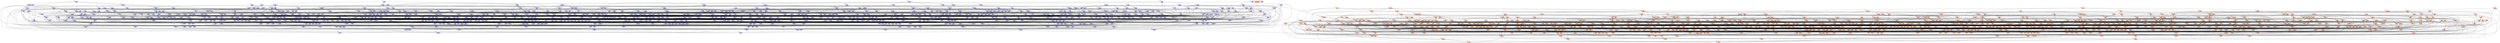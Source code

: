 digraph "025"
{

bgcolor = "#ffffff"

node [
class = "node"
,fillcolor = "#ff00ff",style = "filled"
,width = "0.152778",height = "0.152778"
,shape = "ellipse"
,color = "#000000"
,penwidth = "1"
,"_vis_" = "label"
];


"tsb" [
pos = "1.7155,-2.3367!"
,fillcolor = "#aaaaff",style = "filled"
,width = "0.138889",height = "0.138889"
,shape = "ellipse"
,color = "black"
,penwidth = "0.5"
,xlabel = "tsb"
]

"lgd" [
pos = "1.2377,-2.1692!"
,fillcolor = "#aaaaff",style = "filled"
,width = "0.138889",height = "0.138889"
,shape = "ellipse"
,color = "black"
,penwidth = "0.5"
,xlabel = "lgd"
]

"jhs" [
pos = "8.1018,-0.84945!"
,fillcolor = "#ffaa7f",style = "filled"
,width = "0.138889",height = "0.138889"
,shape = "ellipse"
,color = "black"
,penwidth = "0.5"
,xlabel = "jhs"
]

"tjd" [
pos = "5.90278,-2.08333!"
,fillcolor = "#ffaa7f",style = "filled"
,width = "0.138889",height = "0.138889"
,shape = "ellipse"
,color = "black"
,penwidth = "0.5"
,xlabel = "tjd"
]

"knt" [
pos = "8.3011,-1.045!"
,fillcolor = "#ffaa7f",style = "filled"
,width = "0.138889",height = "0.138889"
,shape = "ellipse"
,color = "black"
,penwidth = "0.5"
,xlabel = "knt"
]

"lgj" [
pos = "1.9799,-2.6792!"
,fillcolor = "#aaaaff",style = "filled"
,width = "0.138889",height = "0.138889"
,shape = "ellipse"
,color = "black"
,penwidth = "0.5"
,xlabel = "lgj"
]

"bgq" [
pos = "7.6585,-1.2741!"
,fillcolor = "#ffaa7f",style = "filled"
,width = "0.138889",height = "0.138889"
,shape = "ellipse"
,color = "black"
,penwidth = "0.5"
,xlabel = "bgq"
]

"hkj" [
pos = "2.0146,-2.1893!"
,fillcolor = "#aaaaff",style = "filled"
,width = "0.138889",height = "0.138889"
,shape = "ellipse"
,color = "black"
,penwidth = "0.5"
,xlabel = "hkj"
]

"tnv" [
pos = "1.8742,-2.0358!"
,fillcolor = "#aaaaff",style = "filled"
,width = "0.138889",height = "0.138889"
,shape = "ellipse"
,color = "black"
,penwidth = "0.5"
,xlabel = "tnv"
]

"jtq" [
pos = "2.3283,-1.4678!"
,fillcolor = "#aaaaff",style = "filled"
,width = "0.138889",height = "0.138889"
,shape = "ellipse"
,color = "black"
,penwidth = "0.5"
,xlabel = "jtq"
]

"hqf" [
pos = "1.7607,-2.0841!"
,fillcolor = "#aaaaff",style = "filled"
,width = "0.138889",height = "0.138889"
,shape = "ellipse"
,color = "black"
,penwidth = "0.5"
,xlabel = "hqf"
]

"hss" [
pos = "1.4976,-2.3443!"
,fillcolor = "#aaaaff",style = "filled"
,width = "0.138889",height = "0.138889"
,shape = "ellipse"
,color = "black"
,penwidth = "0.5"
,xlabel = "hss"
]

"lzr" [
pos = "1.8683,-2.4061!"
,fillcolor = "#aaaaff",style = "filled"
,width = "0.138889",height = "0.138889"
,shape = "ellipse"
,color = "black"
,penwidth = "0.5"
,xlabel = "lzr"
]

"jxm" [
pos = "4.0145,-1.9859!"
,fillcolor = "#aaaaff",style = "filled"
,width = "0.138889",height = "0.138889"
,shape = "ellipse"
,color = "black"
,penwidth = "0.5"
,xlabel = "jxm"
]

"drc" [
pos = "2.4557,-2.4669!"
,fillcolor = "#aaaaff",style = "filled"
,width = "0.138889",height = "0.138889"
,shape = "ellipse"
,color = "black"
,penwidth = "0.5"
,xlabel = "drc"
]

"fbz" [
pos = "2.4185,-1.034!"
,fillcolor = "#aaaaff",style = "filled"
,width = "0.138889",height = "0.138889"
,shape = "ellipse"
,color = "black"
,penwidth = "0.5"
,xlabel = "fbz"
]

"qld" [
pos = "2.6957,-2.2107!"
,fillcolor = "#aaaaff",style = "filled"
,width = "0.138889",height = "0.138889"
,shape = "ellipse"
,color = "black"
,penwidth = "0.5"
,xlabel = "qld"
]

"gvp" [
pos = "2.0941,-2.0287!"
,fillcolor = "#aaaaff",style = "filled"
,width = "0.138889",height = "0.138889"
,shape = "ellipse"
,color = "black"
,penwidth = "0.5"
,xlabel = "gvp"
]

"fds" [
pos = "2.0659,-2.2259!"
,fillcolor = "#aaaaff",style = "filled"
,width = "0.138889",height = "0.138889"
,shape = "ellipse"
,color = "black"
,penwidth = "0.5"
,xlabel = "fds"
]

"jnf" [
pos = "1.9154,-2.2836!"
,fillcolor = "#aaaaff",style = "filled"
,width = "0.138889",height = "0.138889"
,shape = "ellipse"
,color = "black"
,penwidth = "0.5"
,xlabel = "jnf"
]

"tzt" [
pos = "1.6564,-1.5881!"
,fillcolor = "#aaaaff",style = "filled"
,width = "0.138889",height = "0.138889"
,shape = "ellipse"
,color = "black"
,penwidth = "0.5"
,xlabel = "tzt"
]

"jhq" [
pos = "2.3759,-2.3324!"
,fillcolor = "#aaaaff",style = "filled"
,width = "0.138889",height = "0.138889"
,shape = "ellipse"
,color = "black"
,penwidth = "0.5"
,xlabel = "jhq"
]

"chm" [
pos = "2.178,-2.4907!"
,fillcolor = "#aaaaff",style = "filled"
,width = "0.138889",height = "0.138889"
,shape = "ellipse"
,color = "black"
,penwidth = "0.5"
,xlabel = "chm"
]

"fzr" [
pos = "1.7061,-2.215!"
,fillcolor = "#aaaaff",style = "filled"
,width = "0.138889",height = "0.138889"
,shape = "ellipse"
,color = "black"
,penwidth = "0.5"
,xlabel = "fzr"
]

"mjp" [
pos = "1.9968,-2.4831!"
,fillcolor = "#aaaaff",style = "filled"
,width = "0.138889",height = "0.138889"
,shape = "ellipse"
,color = "black"
,penwidth = "0.5"
,xlabel = "mjp"
]

"gtk" [
pos = "8.2748,-2.4436!"
,fillcolor = "#ffaa7f",style = "filled"
,width = "0.138889",height = "0.138889"
,shape = "ellipse"
,color = "black"
,penwidth = "0.5"
,xlabel = "gtk"
]

"fhm" [
pos = "9.0154,-2.1538!"
,fillcolor = "#ffaa7f",style = "filled"
,width = "0.138889",height = "0.138889"
,shape = "ellipse"
,color = "black"
,penwidth = "0.5"
,xlabel = "fhm"
]

"vms" [
pos = "2.0745,-0.92826!"
,fillcolor = "#aaaaff",style = "filled"
,width = "0.138889",height = "0.138889"
,shape = "ellipse"
,color = "black"
,penwidth = "0.5"
,xlabel = "vms"
]

"tmp" [
pos = "1.5361,-0.7286!"
,fillcolor = "#aaaaff",style = "filled"
,width = "0.138889",height = "0.138889"
,shape = "ellipse"
,color = "black"
,penwidth = "0.5"
,xlabel = "tmp"
]

"dlm" [
pos = "9.0476,-2.1393!"
,fillcolor = "#ffaa7f",style = "filled"
,width = "0.138889",height = "0.138889"
,shape = "ellipse"
,color = "black"
,penwidth = "0.5"
,xlabel = "dlm"
]

"jtr" [
pos = "1.8808,-0.7582!"
,fillcolor = "#aaaaff",style = "filled"
,width = "0.138889",height = "0.138889"
,shape = "ellipse"
,color = "black"
,penwidth = "0.5"
,xlabel = "jtr"
]

"lkb" [
pos = "8.473,-1.4704!"
,fillcolor = "#ffaa7f",style = "filled"
,width = "0.138889",height = "0.138889"
,shape = "ellipse"
,color = "black"
,penwidth = "0.5"
,xlabel = "lkb"
]

"pvf" [
pos = "8.0318,-1.8597!"
,fillcolor = "#ffaa7f",style = "filled"
,width = "0.138889",height = "0.138889"
,shape = "ellipse"
,color = "black"
,penwidth = "0.5"
,xlabel = "pvf"
]

"nbt" [
pos = "7.903,-1.793!"
,fillcolor = "#ffaa7f",style = "filled"
,width = "0.138889",height = "0.138889"
,shape = "ellipse"
,color = "black"
,penwidth = "0.5"
,xlabel = "nbt"
]

"gtp" [
pos = "1.2549,-1.0713!"
,fillcolor = "#aaaaff",style = "filled"
,width = "0.138889",height = "0.138889"
,shape = "ellipse"
,color = "black"
,penwidth = "0.5"
,xlabel = "gtp"
]

"xtb" [
pos = "8.2921,-1.794!"
,fillcolor = "#ffaa7f",style = "filled"
,width = "0.138889",height = "0.138889"
,shape = "ellipse"
,color = "black"
,penwidth = "0.5"
,xlabel = "xtb"
]

"sqr" [
pos = "1.7733,-1.4925!"
,fillcolor = "#aaaaff",style = "filled"
,width = "0.138889",height = "0.138889"
,shape = "ellipse"
,color = "black"
,penwidth = "0.5"
,xlabel = "sqr"
]

"rmh" [
pos = "1.0136,-2.2224!"
,fillcolor = "#aaaaff",style = "filled"
,width = "0.138889",height = "0.138889"
,shape = "ellipse"
,color = "black"
,penwidth = "0.5"
,xlabel = "rmh"
]

"gsv" [
pos = "1.7243,-1.0218!"
,fillcolor = "#aaaaff",style = "filled"
,width = "0.138889",height = "0.138889"
,shape = "ellipse"
,color = "black"
,penwidth = "0.5"
,xlabel = "gsv"
]

"mbj" [
pos = "1.5499,-1.0647!"
,fillcolor = "#aaaaff",style = "filled"
,width = "0.138889",height = "0.138889"
,shape = "ellipse"
,color = "black"
,penwidth = "0.5"
,xlabel = "mbj"
]

"xsz" [
pos = "0.93098,-2.4735!"
,fillcolor = "#aaaaff",style = "filled"
,width = "0.138889",height = "0.138889"
,shape = "ellipse"
,color = "black"
,penwidth = "0.5"
,xlabel = "xsz"
]

"fxv" [
pos = "1.6285,-1.4362!"
,fillcolor = "#aaaaff",style = "filled"
,width = "0.138889",height = "0.138889"
,shape = "ellipse"
,color = "black"
,penwidth = "0.5"
,xlabel = "fxv"
]

"tnd" [
pos = "1.3197,-2.6279!"
,fillcolor = "#aaaaff",style = "filled"
,width = "0.138889",height = "0.138889"
,shape = "ellipse"
,color = "black"
,penwidth = "0.5"
,xlabel = "tnd"
]

"fjv" [
pos = "1.6592,-1.2622!"
,fillcolor = "#aaaaff",style = "filled"
,width = "0.138889",height = "0.138889"
,shape = "ellipse"
,color = "black"
,penwidth = "0.5"
,xlabel = "fjv"
]

"rzk" [
pos = "0.91447,-2.0328!"
,fillcolor = "#aaaaff",style = "filled"
,width = "0.138889",height = "0.138889"
,shape = "ellipse"
,color = "black"
,penwidth = "0.5"
,xlabel = "rzk"
]

"gck" [
pos = "8.4011,-1.9089!"
,fillcolor = "#ffaa7f",style = "filled"
,width = "0.138889",height = "0.138889"
,shape = "ellipse"
,color = "black"
,penwidth = "0.5"
,xlabel = "gck"
]

"mmd" [
pos = "8.5275,-1.4081!"
,fillcolor = "#ffaa7f",style = "filled"
,width = "0.138889",height = "0.138889"
,shape = "ellipse"
,color = "black"
,penwidth = "0.5"
,xlabel = "mmd"
]

"nkj" [
pos = "1.5647,-0.6735!"
,fillcolor = "#aaaaff",style = "filled"
,width = "0.138889",height = "0.138889"
,shape = "ellipse"
,color = "black"
,penwidth = "0.5"
,xlabel = "nkj"
]

"Copy1 of N1" [
pos = "8.33333,0.347222!"
,fillcolor = "#ffaa7f",style = "filled"
,width = "0.555556",height = "0.555556"
,xlabel = "730"
]

"N1" [
pos = "1.73611,0.347222!"
,fillcolor = "#aaaaff",style = "filled"
,width = "0.555556",height = "0.555556"
,xlabel = "752"
]

"rcx" [
pos = "2.0766,-1.5683!"
,fillcolor = "#aaaaff",style = "filled"
,width = "0.138889",height = "0.138889"
,shape = "ellipse"
,color = "black"
,penwidth = "0.5"
,xlabel = "rcx"
]

"dvv" [
pos = "1.4697,-1.5018!"
,fillcolor = "#aaaaff",style = "filled"
,width = "0.138889",height = "0.138889"
,shape = "ellipse"
,color = "black"
,penwidth = "0.5"
,xlabel = "dvv"
]

"trs" [
pos = "0.8093,-1.2341!"
,fillcolor = "#aaaaff",style = "filled"
,width = "0.138889",height = "0.138889"
,shape = "ellipse"
,color = "black"
,penwidth = "0.5"
,xlabel = "trs"
]

"bqg" [
pos = "1.2756,-1.0984!"
,fillcolor = "#aaaaff",style = "filled"
,width = "0.138889",height = "0.138889"
,shape = "ellipse"
,color = "black"
,penwidth = "0.5"
,xlabel = "bqg"
]

"kcx" [
pos = "7.564,-1.9496!"
,fillcolor = "#ffaa7f",style = "filled"
,width = "0.138889",height = "0.138889"
,shape = "ellipse"
,color = "black"
,penwidth = "0.5"
,xlabel = "kcx"
]

"xpr" [
pos = "1.0708,-2.1356!"
,fillcolor = "#aaaaff",style = "filled"
,width = "0.138889",height = "0.138889"
,shape = "ellipse"
,color = "black"
,penwidth = "0.5"
,xlabel = "xpr"
]

"zhj" [
pos = "8.114,-1.6697!"
,fillcolor = "#ffaa7f",style = "filled"
,width = "0.138889",height = "0.138889"
,shape = "ellipse"
,color = "black"
,penwidth = "0.5"
,xlabel = "zhj"
]

"rsz" [
pos = "7.8794,-2.0345!"
,fillcolor = "#ffaa7f",style = "filled"
,width = "0.138889",height = "0.138889"
,shape = "ellipse"
,color = "black"
,penwidth = "0.5"
,xlabel = "rsz"
]

"fck" [
pos = "9.1366,-2.2402!"
,fillcolor = "#ffaa7f",style = "filled"
,width = "0.138889",height = "0.138889"
,shape = "ellipse"
,color = "black"
,penwidth = "0.5"
,xlabel = "fck"
]

"zfk" [
pos = "9.1661,-2.1595!"
,fillcolor = "#ffaa7f",style = "filled"
,width = "0.138889",height = "0.138889"
,shape = "ellipse"
,color = "black"
,penwidth = "0.5"
,xlabel = "zfk"
]

"rdt" [
pos = "1.897,-1.7262!"
,fillcolor = "#aaaaff",style = "filled"
,width = "0.138889",height = "0.138889"
,shape = "ellipse"
,color = "black"
,penwidth = "0.5"
,xlabel = "rdt"
]

"dsx" [
pos = "1.4292,-0.76315!"
,fillcolor = "#aaaaff",style = "filled"
,width = "0.138889",height = "0.138889"
,shape = "ellipse"
,color = "black"
,penwidth = "0.5"
,xlabel = "dsx"
]

"hrk" [
pos = "1.9344,-1.211!"
,fillcolor = "#aaaaff",style = "filled"
,width = "0.138889",height = "0.138889"
,shape = "ellipse"
,color = "black"
,penwidth = "0.5"
,xlabel = "hrk"
]

"rtq" [
pos = "1.5447,-0.48709!"
,fillcolor = "#aaaaff",style = "filled"
,width = "0.138889",height = "0.138889"
,shape = "ellipse"
,color = "black"
,penwidth = "0.5"
,xlabel = "rtq"
]

"rhh" [
pos = "1.3946,-0.58929!"
,fillcolor = "#aaaaff",style = "filled"
,width = "0.138889",height = "0.138889"
,shape = "ellipse"
,color = "black"
,penwidth = "0.5"
,xlabel = "rhh"
]

"bkc" [
pos = "1.2819,-1.1813!"
,fillcolor = "#aaaaff",style = "filled"
,width = "0.138889",height = "0.138889"
,shape = "ellipse"
,color = "black"
,penwidth = "0.5"
,xlabel = "bkc"
]

"cct" [
pos = "1.5699,-1.3882!"
,fillcolor = "#aaaaff",style = "filled"
,width = "0.138889",height = "0.138889"
,shape = "ellipse"
,color = "black"
,penwidth = "0.5"
,xlabel = "cct"
]

"gzz" [
pos = "1.0625,-1.2795!"
,fillcolor = "#aaaaff",style = "filled"
,width = "0.138889",height = "0.138889"
,shape = "ellipse"
,color = "black"
,penwidth = "0.5"
,xlabel = "gzz"
]

"vvm" [
pos = "2.0563,-1.4395!"
,fillcolor = "#aaaaff",style = "filled"
,width = "0.138889",height = "0.138889"
,shape = "ellipse"
,color = "black"
,penwidth = "0.5"
,xlabel = "vvm"
]

"kll" [
pos = "1.1981,-1.8593!"
,fillcolor = "#aaaaff",style = "filled"
,width = "0.138889",height = "0.138889"
,shape = "ellipse"
,color = "black"
,penwidth = "0.5"
,xlabel = "kll"
]

"kkf" [
pos = "2.0015,-1.8144!"
,fillcolor = "#aaaaff",style = "filled"
,width = "0.138889",height = "0.138889"
,shape = "ellipse"
,color = "black"
,penwidth = "0.5"
,xlabel = "kkf"
]

"zfl" [
pos = "1.3025,-2.2073!"
,fillcolor = "#aaaaff",style = "filled"
,width = "0.138889",height = "0.138889"
,shape = "ellipse"
,color = "black"
,penwidth = "0.5"
,xlabel = "zfl"
]

"phx" [
pos = "0.79795,-1.315!"
,fillcolor = "#aaaaff",style = "filled"
,width = "0.138889",height = "0.138889"
,shape = "ellipse"
,color = "black"
,penwidth = "0.5"
,xlabel = "phx"
]

"mhx" [
pos = "0.90341,-1.9579!"
,fillcolor = "#aaaaff",style = "filled"
,width = "0.138889",height = "0.138889"
,shape = "ellipse"
,color = "black"
,penwidth = "0.5"
,xlabel = "mhx"
]

"pbh" [
pos = "1.034,-1.9584!"
,fillcolor = "#aaaaff",style = "filled"
,width = "0.138889",height = "0.138889"
,shape = "ellipse"
,color = "black"
,penwidth = "0.5"
,xlabel = "pbh"
]

"bck" [
pos = "1.1628,-1.9042!"
,fillcolor = "#aaaaff",style = "filled"
,width = "0.138889",height = "0.138889"
,shape = "ellipse"
,color = "black"
,penwidth = "0.5"
,xlabel = "bck"
]

"qzj" [
pos = "1.7946,-1.4297!"
,fillcolor = "#aaaaff",style = "filled"
,width = "0.138889",height = "0.138889"
,shape = "ellipse"
,color = "black"
,penwidth = "0.5"
,xlabel = "qzj"
]

"fgr" [
pos = "1.1133,-0.94467!"
,fillcolor = "#aaaaff",style = "filled"
,width = "0.138889",height = "0.138889"
,shape = "ellipse"
,color = "black"
,penwidth = "0.5"
,xlabel = "fgr"
]

"cnf" [
pos = "1.9215,-1.1395!"
,fillcolor = "#aaaaff",style = "filled"
,width = "0.138889",height = "0.138889"
,shape = "ellipse"
,color = "black"
,penwidth = "0.5"
,xlabel = "cnf"
]

"tbf" [
pos = "1.3212,-2.0056!"
,fillcolor = "#aaaaff",style = "filled"
,width = "0.138889",height = "0.138889"
,shape = "ellipse"
,color = "black"
,penwidth = "0.5"
,xlabel = "tbf"
]

"cjn" [
pos = "1.7338,-2.1516!"
,fillcolor = "#aaaaff",style = "filled"
,width = "0.138889",height = "0.138889"
,shape = "ellipse"
,color = "black"
,penwidth = "0.5"
,xlabel = "cjn"
]

"jqh" [
pos = "1.7218,-1.4077!"
,fillcolor = "#aaaaff",style = "filled"
,width = "0.138889",height = "0.138889"
,shape = "ellipse"
,color = "black"
,penwidth = "0.5"
,xlabel = "jqh"
]

"zhl" [
pos = "1.0896,-2.1535!"
,fillcolor = "#aaaaff",style = "filled"
,width = "0.138889",height = "0.138889"
,shape = "ellipse"
,color = "black"
,penwidth = "0.5"
,xlabel = "zhl"
]

"rqf" [
pos = "1.2347,-0.80361!"
,fillcolor = "#aaaaff",style = "filled"
,width = "0.138889",height = "0.138889"
,shape = "ellipse"
,color = "black"
,penwidth = "0.5"
,xlabel = "rqf"
]

"cbn" [
pos = "1.5762,-1.2108!"
,fillcolor = "#aaaaff",style = "filled"
,width = "0.138889",height = "0.138889"
,shape = "ellipse"
,color = "black"
,penwidth = "0.5"
,xlabel = "cbn"
]

"plj" [
pos = "1.0197,-1.419!"
,fillcolor = "#aaaaff",style = "filled"
,width = "0.138889",height = "0.138889"
,shape = "ellipse"
,color = "black"
,penwidth = "0.5"
,xlabel = "plj"
]

"bzn" [
pos = "0.91122,-1.7418!"
,fillcolor = "#aaaaff",style = "filled"
,width = "0.138889",height = "0.138889"
,shape = "ellipse"
,color = "black"
,penwidth = "0.5"
,xlabel = "bzn"
]

"xfv" [
pos = "1.7112,-1.6396!"
,fillcolor = "#aaaaff",style = "filled"
,width = "0.138889",height = "0.138889"
,shape = "ellipse"
,color = "black"
,penwidth = "0.5"
,xlabel = "xfv"
]

"jfg" [
pos = "1.354,-1.75!"
,fillcolor = "#aaaaff",style = "filled"
,width = "0.138889",height = "0.138889"
,shape = "ellipse"
,color = "black"
,penwidth = "0.5"
,xlabel = "jfg"
]

"mbg" [
pos = "1.017,-1.0725!"
,fillcolor = "#aaaaff",style = "filled"
,width = "0.138889",height = "0.138889"
,shape = "ellipse"
,color = "black"
,penwidth = "0.5"
,xlabel = "mbg"
]

"htz" [
pos = "1.7091,-1.9143!"
,fillcolor = "#aaaaff",style = "filled"
,width = "0.138889",height = "0.138889"
,shape = "ellipse"
,color = "black"
,penwidth = "0.5"
,xlabel = "htz"
]

"dmh" [
pos = "1.3061,-2.2361!"
,fillcolor = "#aaaaff",style = "filled"
,width = "0.138889",height = "0.138889"
,shape = "ellipse"
,color = "black"
,penwidth = "0.5"
,xlabel = "dmh"
]

"jgs" [
pos = "1.1023,-1.5292!"
,fillcolor = "#aaaaff",style = "filled"
,width = "0.138889",height = "0.138889"
,shape = "ellipse"
,color = "black"
,penwidth = "0.5"
,xlabel = "jgs"
]

"vvx" [
pos = "1.6311,-1.7152!"
,fillcolor = "#aaaaff",style = "filled"
,width = "0.138889",height = "0.138889"
,shape = "ellipse"
,color = "black"
,penwidth = "0.5"
,xlabel = "vvx"
]

"jkp" [
pos = "1.1193,-2.2056!"
,fillcolor = "#aaaaff",style = "filled"
,width = "0.138889",height = "0.138889"
,shape = "ellipse"
,color = "black"
,penwidth = "0.5"
,xlabel = "jkp"
]

"pst" [
pos = "1.4236,-1.7808!"
,fillcolor = "#aaaaff",style = "filled"
,width = "0.138889",height = "0.138889"
,shape = "ellipse"
,color = "black"
,penwidth = "0.5"
,xlabel = "pst"
]

"vtg" [
pos = "9.0261,-2.291!"
,fillcolor = "#ffaa7f",style = "filled"
,width = "0.138889",height = "0.138889"
,shape = "ellipse"
,color = "black"
,penwidth = "0.5"
,xlabel = "vtg"
]

"khv" [
pos = "9.1413,-2.4862!"
,fillcolor = "#ffaa7f",style = "filled"
,width = "0.138889",height = "0.138889"
,shape = "ellipse"
,color = "black"
,penwidth = "0.5"
,xlabel = "khv"
]

"hbr" [
pos = "7.9552,-2.2283!"
,fillcolor = "#ffaa7f",style = "filled"
,width = "0.138889",height = "0.138889"
,shape = "ellipse"
,color = "black"
,penwidth = "0.5"
,xlabel = "hbr"
]

"bvj" [
pos = "2.548,-1.3208!"
,fillcolor = "#aaaaff",style = "filled"
,width = "0.138889",height = "0.138889"
,shape = "ellipse"
,color = "black"
,penwidth = "0.5"
,xlabel = "bvj"
]

"xdt" [
pos = "9.478,-2.3078!"
,fillcolor = "#ffaa7f",style = "filled"
,width = "0.138889",height = "0.138889"
,shape = "ellipse"
,color = "black"
,penwidth = "0.5"
,xlabel = "xdt"
]

"mms" [
pos = "9.4783,-1.9038!"
,fillcolor = "#ffaa7f",style = "filled"
,width = "0.138889",height = "0.138889"
,shape = "ellipse"
,color = "black"
,penwidth = "0.5"
,xlabel = "mms"
]

"sfq" [
pos = "1.5801,-2.2336!"
,fillcolor = "#aaaaff",style = "filled"
,width = "0.138889",height = "0.138889"
,shape = "ellipse"
,color = "black"
,penwidth = "0.5"
,xlabel = "sfq"
]

"mxs" [
pos = "8.2099,-2.5292!"
,fillcolor = "#ffaa7f",style = "filled"
,width = "0.138889",height = "0.138889"
,shape = "ellipse"
,color = "black"
,penwidth = "0.5"
,xlabel = "mxs"
]

"zzv" [
pos = "1.8322,-2.1152!"
,fillcolor = "#aaaaff",style = "filled"
,width = "0.138889",height = "0.138889"
,shape = "ellipse"
,color = "black"
,penwidth = "0.5"
,xlabel = "zzv"
]

"qmx" [
pos = "2.1295,-1.9544!"
,fillcolor = "#aaaaff",style = "filled"
,width = "0.138889",height = "0.138889"
,shape = "ellipse"
,color = "black"
,penwidth = "0.5"
,xlabel = "qmx"
]

"phc" [
pos = "0.86493,-2.1391!"
,fillcolor = "#aaaaff",style = "filled"
,width = "0.138889",height = "0.138889"
,shape = "ellipse"
,color = "black"
,penwidth = "0.5"
,xlabel = "phc"
]

"hpc" [
pos = "1.1354,-2.16!"
,fillcolor = "#aaaaff",style = "filled"
,width = "0.138889",height = "0.138889"
,shape = "ellipse"
,color = "black"
,penwidth = "0.5"
,xlabel = "hpc"
]

"dsg" [
pos = "1.6544,-1.6985!"
,fillcolor = "#aaaaff",style = "filled"
,width = "0.138889",height = "0.138889"
,shape = "ellipse"
,color = "black"
,penwidth = "0.5"
,xlabel = "dsg"
]

"knz" [
pos = "8.8358,-1.9737!"
,fillcolor = "#ffaa7f",style = "filled"
,width = "0.138889",height = "0.138889"
,shape = "ellipse"
,color = "black"
,penwidth = "0.5"
,xlabel = "knz"
]

"zcj" [
pos = "8.8537,-2.4654!"
,fillcolor = "#ffaa7f",style = "filled"
,width = "0.138889",height = "0.138889"
,shape = "ellipse"
,color = "black"
,penwidth = "0.5"
,xlabel = "zcj"
]

"gbt" [
pos = "2.1988,-1.3213!"
,fillcolor = "#aaaaff",style = "filled"
,width = "0.138889",height = "0.138889"
,shape = "ellipse"
,color = "black"
,penwidth = "0.5"
,xlabel = "gbt"
]

"smc" [
pos = "7.958,-1.9091!"
,fillcolor = "#ffaa7f",style = "filled"
,width = "0.138889",height = "0.138889"
,shape = "ellipse"
,color = "black"
,penwidth = "0.5"
,xlabel = "smc"
]

"dxq" [
pos = "1.0002,-1.8688!"
,fillcolor = "#aaaaff",style = "filled"
,width = "0.138889",height = "0.138889"
,shape = "ellipse"
,color = "black"
,penwidth = "0.5"
,xlabel = "dxq"
]

"bqf" [
pos = "1.5008,-2.598!"
,fillcolor = "#aaaaff",style = "filled"
,width = "0.138889",height = "0.138889"
,shape = "ellipse"
,color = "black"
,penwidth = "0.5"
,xlabel = "bqf"
]

"ksz" [
pos = "1.583,-2.299!"
,fillcolor = "#aaaaff",style = "filled"
,width = "0.138889",height = "0.138889"
,shape = "ellipse"
,color = "black"
,penwidth = "0.5"
,xlabel = "ksz"
]

"skq" [
pos = "8.4506,-2.0831!"
,fillcolor = "#ffaa7f",style = "filled"
,width = "0.138889",height = "0.138889"
,shape = "ellipse"
,color = "black"
,penwidth = "0.5"
,xlabel = "skq"
]

"xcj" [
pos = "1.5755,-2.4946!"
,fillcolor = "#aaaaff",style = "filled"
,width = "0.138889",height = "0.138889"
,shape = "ellipse"
,color = "black"
,penwidth = "0.5"
,xlabel = "xcj"
]

"mgk" [
pos = "2.1063,-1.3934!"
,fillcolor = "#aaaaff",style = "filled"
,width = "0.138889",height = "0.138889"
,shape = "ellipse"
,color = "black"
,penwidth = "0.5"
,xlabel = "mgk"
]

"vbt" [
pos = "8.9954,-2.7038!"
,fillcolor = "#ffaa7f",style = "filled"
,width = "0.138889",height = "0.138889"
,shape = "ellipse"
,color = "black"
,penwidth = "0.5"
,xlabel = "vbt"
]

"xkj" [
pos = "8.0535,-1.4281!"
,fillcolor = "#ffaa7f",style = "filled"
,width = "0.138889",height = "0.138889"
,shape = "ellipse"
,color = "black"
,penwidth = "0.5"
,xlabel = "xkj"
]

"jts" [
pos = "9.229,-1.6454!"
,fillcolor = "#ffaa7f",style = "filled"
,width = "0.138889",height = "0.138889"
,shape = "ellipse"
,color = "black"
,penwidth = "0.5"
,xlabel = "jts"
]

"xzj" [
pos = "8.8178,-2.2124!"
,fillcolor = "#ffaa7f",style = "filled"
,width = "0.138889",height = "0.138889"
,shape = "ellipse"
,color = "black"
,penwidth = "0.5"
,xlabel = "xzj"
]

"bmt" [
pos = "1.3758,-2.703!"
,fillcolor = "#aaaaff",style = "filled"
,width = "0.138889",height = "0.138889"
,shape = "ellipse"
,color = "black"
,penwidth = "0.5"
,xlabel = "bmt"
]

"lgl" [
pos = "1.3971,-1.4774!"
,fillcolor = "#aaaaff",style = "filled"
,width = "0.138889",height = "0.138889"
,shape = "ellipse"
,color = "black"
,penwidth = "0.5"
,xlabel = "lgl"
]

"zcq" [
pos = "1.0189,-1.925!"
,fillcolor = "#aaaaff",style = "filled"
,width = "0.138889",height = "0.138889"
,shape = "ellipse"
,color = "black"
,penwidth = "0.5"
,xlabel = "zcq"
]

"jcc" [
pos = "2.2221,-1.9806!"
,fillcolor = "#aaaaff",style = "filled"
,width = "0.138889",height = "0.138889"
,shape = "ellipse"
,color = "black"
,penwidth = "0.5"
,xlabel = "jcc"
]

"dxg" [
pos = "1.4301,-1.8235!"
,fillcolor = "#aaaaff",style = "filled"
,width = "0.138889",height = "0.138889"
,shape = "ellipse"
,color = "black"
,penwidth = "0.5"
,xlabel = "dxg"
]

"vff" [
pos = "1.4975,-2.3321!"
,fillcolor = "#aaaaff",style = "filled"
,width = "0.138889",height = "0.138889"
,shape = "ellipse"
,color = "black"
,penwidth = "0.5"
,xlabel = "vff"
]

"kzq" [
pos = "2.6567,-1.621!"
,fillcolor = "#aaaaff",style = "filled"
,width = "0.138889",height = "0.138889"
,shape = "ellipse"
,color = "black"
,penwidth = "0.5"
,xlabel = "kzq"
]

"mqc" [
pos = "9.3441,-2.0113!"
,fillcolor = "#ffaa7f",style = "filled"
,width = "0.138889",height = "0.138889"
,shape = "ellipse"
,color = "black"
,penwidth = "0.5"
,xlabel = "mqc"
]

"jtx" [
pos = "1.5365,-1.7801!"
,fillcolor = "#aaaaff",style = "filled"
,width = "0.138889",height = "0.138889"
,shape = "ellipse"
,color = "black"
,penwidth = "0.5"
,xlabel = "jtx"
]

"rgt" [
pos = "9.1147,-0.90407!"
,fillcolor = "#ffaa7f",style = "filled"
,width = "0.138889",height = "0.138889"
,shape = "ellipse"
,color = "black"
,penwidth = "0.5"
,xlabel = "rgt"
]

"nlm" [
pos = "1.3498,-2.471!"
,fillcolor = "#aaaaff",style = "filled"
,width = "0.138889",height = "0.138889"
,shape = "ellipse"
,color = "black"
,penwidth = "0.5"
,xlabel = "nlm"
]

"lft" [
pos = "9.2839,-2.2484!"
,fillcolor = "#ffaa7f",style = "filled"
,width = "0.138889",height = "0.138889"
,shape = "ellipse"
,color = "black"
,penwidth = "0.5"
,xlabel = "lft"
]

"pzx" [
pos = "1.612,-1.4969!"
,fillcolor = "#aaaaff",style = "filled"
,width = "0.138889",height = "0.138889"
,shape = "ellipse"
,color = "black"
,penwidth = "0.5"
,xlabel = "pzx"
]

"frg" [
pos = "1.4136,-2.3359!"
,fillcolor = "#aaaaff",style = "filled"
,width = "0.138889",height = "0.138889"
,shape = "ellipse"
,color = "black"
,penwidth = "0.5"
,xlabel = "frg"
]

"cgs" [
pos = "1.6288,-2.3633!"
,fillcolor = "#aaaaff",style = "filled"
,width = "0.138889",height = "0.138889"
,shape = "ellipse"
,color = "black"
,penwidth = "0.5"
,xlabel = "cgs"
]

"hnr" [
pos = "9.041,-1.3668!"
,fillcolor = "#ffaa7f",style = "filled"
,width = "0.138889",height = "0.138889"
,shape = "ellipse"
,color = "black"
,penwidth = "0.5"
,xlabel = "hnr"
]

"qgp" [
pos = "1.0357,-1.594!"
,fillcolor = "#aaaaff",style = "filled"
,width = "0.138889",height = "0.138889"
,shape = "ellipse"
,color = "black"
,penwidth = "0.5"
,xlabel = "qgp"
]

"dmg" [
pos = "1.5238,-0.97037!"
,fillcolor = "#aaaaff",style = "filled"
,width = "0.138889",height = "0.138889"
,shape = "ellipse"
,color = "black"
,penwidth = "0.5"
,xlabel = "dmg"
]

"fbm" [
pos = "1.095,-2.2226!"
,fillcolor = "#aaaaff",style = "filled"
,width = "0.138889",height = "0.138889"
,shape = "ellipse"
,color = "black"
,penwidth = "0.5"
,xlabel = "fbm"
]

"cmj" [
pos = "9.1127,-2.3777!"
,fillcolor = "#ffaa7f",style = "filled"
,width = "0.138889",height = "0.138889"
,shape = "ellipse"
,color = "black"
,penwidth = "0.5"
,xlabel = "cmj"
]

"gpf" [
pos = "8.6634,-2.1703!"
,fillcolor = "#ffaa7f",style = "filled"
,width = "0.138889",height = "0.138889"
,shape = "ellipse"
,color = "black"
,penwidth = "0.5"
,xlabel = "gpf"
]

"jkd" [
pos = "2.5575,-1.5884!"
,fillcolor = "#aaaaff",style = "filled"
,width = "0.138889",height = "0.138889"
,shape = "ellipse"
,color = "black"
,penwidth = "0.5"
,xlabel = "jkd"
]

"txt" [
pos = "1.3685,-1.9727!"
,fillcolor = "#aaaaff",style = "filled"
,width = "0.138889",height = "0.138889"
,shape = "ellipse"
,color = "black"
,penwidth = "0.5"
,xlabel = "txt"
]

"vmv" [
pos = "8.6475,-1.9349!"
,fillcolor = "#ffaa7f",style = "filled"
,width = "0.138889",height = "0.138889"
,shape = "ellipse"
,color = "black"
,penwidth = "0.5"
,xlabel = "vmv"
]

"kkv" [
pos = "8.9394,-2.6108!"
,fillcolor = "#ffaa7f",style = "filled"
,width = "0.138889",height = "0.138889"
,shape = "ellipse"
,color = "black"
,penwidth = "0.5"
,xlabel = "kkv"
]

"bgz" [
pos = "8.929,-0.99406!"
,fillcolor = "#ffaa7f",style = "filled"
,width = "0.138889",height = "0.138889"
,shape = "ellipse"
,color = "black"
,penwidth = "0.5"
,xlabel = "bgz"
]

"ftj" [
pos = "1.2955,-1.8263!"
,fillcolor = "#aaaaff",style = "filled"
,width = "0.138889",height = "0.138889"
,shape = "ellipse"
,color = "black"
,penwidth = "0.5"
,xlabel = "ftj"
]

"rxv" [
pos = "9.3246,-1.2138!"
,fillcolor = "#ffaa7f",style = "filled"
,width = "0.138889",height = "0.138889"
,shape = "ellipse"
,color = "black"
,penwidth = "0.5"
,xlabel = "rxv"
]

"svf" [
pos = "1.7271,-2.2538!"
,fillcolor = "#aaaaff",style = "filled"
,width = "0.138889",height = "0.138889"
,shape = "ellipse"
,color = "black"
,penwidth = "0.5"
,xlabel = "svf"
]

"dvk" [
pos = "1.4571,-2.5021!"
,fillcolor = "#aaaaff",style = "filled"
,width = "0.138889",height = "0.138889"
,shape = "ellipse"
,color = "black"
,penwidth = "0.5"
,xlabel = "dvk"
]

"ktj" [
pos = "1.8198,-1.826!"
,fillcolor = "#aaaaff",style = "filled"
,width = "0.138889",height = "0.138889"
,shape = "ellipse"
,color = "black"
,penwidth = "0.5"
,xlabel = "ktj"
]

"bmk" [
pos = "2.2291,-1.4887!"
,fillcolor = "#aaaaff",style = "filled"
,width = "0.138889",height = "0.138889"
,shape = "ellipse"
,color = "black"
,penwidth = "0.5"
,xlabel = "bmk"
]

"fcp" [
pos = "2.0211,-1.7533!"
,fillcolor = "#aaaaff",style = "filled"
,width = "0.138889",height = "0.138889"
,shape = "ellipse"
,color = "black"
,penwidth = "0.5"
,xlabel = "fcp"
]

"mjs" [
pos = "1.2648,-2.3101!"
,fillcolor = "#aaaaff",style = "filled"
,width = "0.138889",height = "0.138889"
,shape = "ellipse"
,color = "black"
,penwidth = "0.5"
,xlabel = "mjs"
]

"lrq" [
pos = "1.0944,-2.0798!"
,fillcolor = "#aaaaff",style = "filled"
,width = "0.138889",height = "0.138889"
,shape = "ellipse"
,color = "black"
,penwidth = "0.5"
,xlabel = "lrq"
]

"vng" [
pos = "8.402,-0.73703!"
,fillcolor = "#ffaa7f",style = "filled"
,width = "0.138889",height = "0.138889"
,shape = "ellipse"
,color = "black"
,penwidth = "0.5"
,xlabel = "vng"
]

"fhc" [
pos = "0.75095,-2.004!"
,fillcolor = "#aaaaff",style = "filled"
,width = "0.138889",height = "0.138889"
,shape = "ellipse"
,color = "black"
,penwidth = "0.5"
,xlabel = "fhc"
]

"hfz" [
pos = "8.7883,-1.6767!"
,fillcolor = "#ffaa7f",style = "filled"
,width = "0.138889",height = "0.138889"
,shape = "ellipse"
,color = "black"
,penwidth = "0.5"
,xlabel = "hfz"
]

"zrb" [
pos = "9.2532,-1.3874!"
,fillcolor = "#ffaa7f",style = "filled"
,width = "0.138889",height = "0.138889"
,shape = "ellipse"
,color = "black"
,penwidth = "0.5"
,xlabel = "zrb"
]

"ddt" [
pos = "0.63936,-1.7126!"
,fillcolor = "#aaaaff",style = "filled"
,width = "0.138889",height = "0.138889"
,shape = "ellipse"
,color = "black"
,penwidth = "0.5"
,xlabel = "ddt"
]

"sxl" [
pos = "1.2579,-0.97028!"
,fillcolor = "#aaaaff",style = "filled"
,width = "0.138889",height = "0.138889"
,shape = "ellipse"
,color = "black"
,penwidth = "0.5"
,xlabel = "sxl"
]

"vgl" [
pos = "1.7136,-2.0468!"
,fillcolor = "#aaaaff",style = "filled"
,width = "0.138889",height = "0.138889"
,shape = "ellipse"
,color = "black"
,penwidth = "0.5"
,xlabel = "vgl"
]

"dsz" [
pos = "8.2769,-1.0044!"
,fillcolor = "#ffaa7f",style = "filled"
,width = "0.138889",height = "0.138889"
,shape = "ellipse"
,color = "black"
,penwidth = "0.5"
,xlabel = "dsz"
]

"kzx" [
pos = "9.6039,-2.0382!"
,fillcolor = "#ffaa7f",style = "filled"
,width = "0.138889",height = "0.138889"
,shape = "ellipse"
,color = "black"
,penwidth = "0.5"
,xlabel = "kzx"
]

"nsm" [
pos = "1.961,-1.2435!"
,fillcolor = "#aaaaff",style = "filled"
,width = "0.138889",height = "0.138889"
,shape = "ellipse"
,color = "black"
,penwidth = "0.5"
,xlabel = "nsm"
]

"cqh" [
pos = "9.1589,-1.2723!"
,fillcolor = "#ffaa7f",style = "filled"
,width = "0.138889",height = "0.138889"
,shape = "ellipse"
,color = "black"
,penwidth = "0.5"
,xlabel = "cqh"
]

"tzx" [
pos = "9.3682,-1.6978!"
,fillcolor = "#ffaa7f",style = "filled"
,width = "0.138889",height = "0.138889"
,shape = "ellipse"
,color = "black"
,penwidth = "0.5"
,xlabel = "tzx"
]

"hfc" [
pos = "1.2527,-0.64112!"
,fillcolor = "#aaaaff",style = "filled"
,width = "0.138889",height = "0.138889"
,shape = "ellipse"
,color = "black"
,penwidth = "0.5"
,xlabel = "hfc"
]

"qph" [
pos = "9.1557,-1.8189!"
,fillcolor = "#ffaa7f",style = "filled"
,width = "0.138889",height = "0.138889"
,shape = "ellipse"
,color = "black"
,penwidth = "0.5"
,xlabel = "qph"
]

"xvx" [
pos = "9.6207,-1.4405!"
,fillcolor = "#ffaa7f",style = "filled"
,width = "0.138889",height = "0.138889"
,shape = "ellipse"
,color = "black"
,penwidth = "0.5"
,xlabel = "xvx"
]

"qgq" [
pos = "8.9978,-2.4473!"
,fillcolor = "#ffaa7f",style = "filled"
,width = "0.138889",height = "0.138889"
,shape = "ellipse"
,color = "black"
,penwidth = "0.5"
,xlabel = "qgq"
]

"kvd" [
pos = "0.69137,-1.4168!"
,fillcolor = "#aaaaff",style = "filled"
,width = "0.138889",height = "0.138889"
,shape = "ellipse"
,color = "black"
,penwidth = "0.5"
,xlabel = "kvd"
]

"jbg" [
pos = "1.9451,-1.4618!"
,fillcolor = "#aaaaff",style = "filled"
,width = "0.138889",height = "0.138889"
,shape = "ellipse"
,color = "black"
,penwidth = "0.5"
,xlabel = "jbg"
]

"gql" [
pos = "1.5155,-1.7241!"
,fillcolor = "#aaaaff",style = "filled"
,width = "0.138889",height = "0.138889"
,shape = "ellipse"
,color = "black"
,penwidth = "0.5"
,xlabel = "gql"
]

"cjh" [
pos = "9.6261,-1.1192!"
,fillcolor = "#ffaa7f",style = "filled"
,width = "0.138889",height = "0.138889"
,shape = "ellipse"
,color = "black"
,penwidth = "0.5"
,xlabel = "cjh"
]

"jxp" [
pos = "9.1551,-2.0943!"
,fillcolor = "#ffaa7f",style = "filled"
,width = "0.138889",height = "0.138889"
,shape = "ellipse"
,color = "black"
,penwidth = "0.5"
,xlabel = "jxp"
]

"spg" [
pos = "1.9799,-2.393!"
,fillcolor = "#aaaaff",style = "filled"
,width = "0.138889",height = "0.138889"
,shape = "ellipse"
,color = "black"
,penwidth = "0.5"
,xlabel = "spg"
]

"zkm" [
pos = "7.8961,-1.5955!"
,fillcolor = "#ffaa7f",style = "filled"
,width = "0.138889",height = "0.138889"
,shape = "ellipse"
,color = "black"
,penwidth = "0.5"
,xlabel = "zkm"
]

"hzl" [
pos = "7.9951,-1.1818!"
,fillcolor = "#ffaa7f",style = "filled"
,width = "0.138889",height = "0.138889"
,shape = "ellipse"
,color = "black"
,penwidth = "0.5"
,xlabel = "hzl"
]

"qkx" [
pos = "1.1492,-1.3724!"
,fillcolor = "#aaaaff",style = "filled"
,width = "0.138889",height = "0.138889"
,shape = "ellipse"
,color = "black"
,penwidth = "0.5"
,xlabel = "qkx"
]

"zls" [
pos = "8.0481,-0.77617!"
,fillcolor = "#ffaa7f",style = "filled"
,width = "0.138889",height = "0.138889"
,shape = "ellipse"
,color = "black"
,penwidth = "0.5"
,xlabel = "zls"
]

"zxj" [
pos = "8.8412,-1.7622!"
,fillcolor = "#ffaa7f",style = "filled"
,width = "0.138889",height = "0.138889"
,shape = "ellipse"
,color = "black"
,penwidth = "0.5"
,xlabel = "zxj"
]

"lxx" [
pos = "8.5953,-1.1605!"
,fillcolor = "#ffaa7f",style = "filled"
,width = "0.138889",height = "0.138889"
,shape = "ellipse"
,color = "black"
,penwidth = "0.5"
,xlabel = "lxx"
]

"nnq" [
pos = "8.8924,-1.6358!"
,fillcolor = "#ffaa7f",style = "filled"
,width = "0.138889",height = "0.138889"
,shape = "ellipse"
,color = "black"
,penwidth = "0.5"
,xlabel = "nnq"
]

"chq" [
pos = "9.0785,-1.5793!"
,fillcolor = "#ffaa7f",style = "filled"
,width = "0.138889",height = "0.138889"
,shape = "ellipse"
,color = "black"
,penwidth = "0.5"
,xlabel = "chq"
]

"fkk" [
pos = "8.9924,-1.7577!"
,fillcolor = "#ffaa7f",style = "filled"
,width = "0.138889",height = "0.138889"
,shape = "ellipse"
,color = "black"
,penwidth = "0.5"
,xlabel = "fkk"
]

"jzx" [
pos = "9.0695,-2.3301!"
,fillcolor = "#ffaa7f",style = "filled"
,width = "0.138889",height = "0.138889"
,shape = "ellipse"
,color = "black"
,penwidth = "0.5"
,xlabel = "jzx"
]

"rpl" [
pos = "7.9832,-0.81838!"
,fillcolor = "#ffaa7f",style = "filled"
,width = "0.138889",height = "0.138889"
,shape = "ellipse"
,color = "black"
,penwidth = "0.5"
,xlabel = "rpl"
]

"jcd" [
pos = "9.0984,-1.544!"
,fillcolor = "#ffaa7f",style = "filled"
,width = "0.138889",height = "0.138889"
,shape = "ellipse"
,color = "black"
,penwidth = "0.5"
,xlabel = "jcd"
]

"xjs" [
pos = "1.8052,-2.4925!"
,fillcolor = "#aaaaff",style = "filled"
,width = "0.138889",height = "0.138889"
,shape = "ellipse"
,color = "black"
,penwidth = "0.5"
,xlabel = "xjs"
]

"xhq" [
pos = "8.5571,-1.5271!"
,fillcolor = "#ffaa7f",style = "filled"
,width = "0.138889",height = "0.138889"
,shape = "ellipse"
,color = "black"
,penwidth = "0.5"
,xlabel = "xhq"
]

"qfd" [
pos = "2.3192,-1.6267!"
,fillcolor = "#aaaaff",style = "filled"
,width = "0.138889",height = "0.138889"
,shape = "ellipse"
,color = "black"
,penwidth = "0.5"
,xlabel = "qfd"
]

"ffl" [
pos = "1.5781,-2.5818!"
,fillcolor = "#aaaaff",style = "filled"
,width = "0.138889",height = "0.138889"
,shape = "ellipse"
,color = "black"
,penwidth = "0.5"
,xlabel = "ffl"
]

"vdt" [
pos = "8.576,-1.7872!"
,fillcolor = "#ffaa7f",style = "filled"
,width = "0.138889",height = "0.138889"
,shape = "ellipse"
,color = "black"
,penwidth = "0.5"
,xlabel = "vdt"
]

"sfb" [
pos = "0.86172,-1.9551!"
,fillcolor = "#aaaaff",style = "filled"
,width = "0.138889",height = "0.138889"
,shape = "ellipse"
,color = "black"
,penwidth = "0.5"
,xlabel = "sfb"
]

"nrl" [
pos = "8.9256,-1.0726!"
,fillcolor = "#ffaa7f",style = "filled"
,width = "0.138889",height = "0.138889"
,shape = "ellipse"
,color = "black"
,penwidth = "0.5"
,xlabel = "nrl"
]

"fzz" [
pos = "1.8177,-2.4121!"
,fillcolor = "#aaaaff",style = "filled"
,width = "0.138889",height = "0.138889"
,shape = "ellipse"
,color = "black"
,penwidth = "0.5"
,xlabel = "fzz"
]

"bch" [
pos = "8.9702,-2.5292!"
,fillcolor = "#ffaa7f",style = "filled"
,width = "0.138889",height = "0.138889"
,shape = "ellipse"
,color = "black"
,penwidth = "0.5"
,xlabel = "bch"
]

"pfd" [
pos = "1.3505,-1.8881!"
,fillcolor = "#aaaaff",style = "filled"
,width = "0.138889",height = "0.138889"
,shape = "ellipse"
,color = "black"
,penwidth = "0.5"
,xlabel = "pfd"
]

"qrk" [
pos = "8.9053,-1.8973!"
,fillcolor = "#ffaa7f",style = "filled"
,width = "0.138889",height = "0.138889"
,shape = "ellipse"
,color = "black"
,penwidth = "0.5"
,xlabel = "qrk"
]

"cjx" [
pos = "2.121,-1.3093!"
,fillcolor = "#aaaaff",style = "filled"
,width = "0.138889",height = "0.138889"
,shape = "ellipse"
,color = "black"
,penwidth = "0.5"
,xlabel = "cjx"
]

"clv" [
pos = "1.355,-2.276!"
,fillcolor = "#aaaaff",style = "filled"
,width = "0.138889",height = "0.138889"
,shape = "ellipse"
,color = "black"
,penwidth = "0.5"
,xlabel = "clv"
]

"zfb" [
pos = "1.9891,-1.8614!"
,fillcolor = "#aaaaff",style = "filled"
,width = "0.138889",height = "0.138889"
,shape = "ellipse"
,color = "black"
,penwidth = "0.5"
,xlabel = "zfb"
]

"lcr" [
pos = "1.9226,-1.9665!"
,fillcolor = "#aaaaff",style = "filled"
,width = "0.138889",height = "0.138889"
,shape = "ellipse"
,color = "black"
,penwidth = "0.5"
,xlabel = "lcr"
]

"ptn" [
pos = "8.5704,-1.1409!"
,fillcolor = "#ffaa7f",style = "filled"
,width = "0.138889",height = "0.138889"
,shape = "ellipse"
,color = "black"
,penwidth = "0.5"
,xlabel = "ptn"
]

"bks" [
pos = "1.2319,-2.3357!"
,fillcolor = "#aaaaff",style = "filled"
,width = "0.138889",height = "0.138889"
,shape = "ellipse"
,color = "black"
,penwidth = "0.5"
,xlabel = "bks"
]

"hfp" [
pos = "9.1444,-2.5368!"
,fillcolor = "#ffaa7f",style = "filled"
,width = "0.138889",height = "0.138889"
,shape = "ellipse"
,color = "black"
,penwidth = "0.5"
,xlabel = "hfp"
]

"rff" [
pos = "8.4246,-0.87525!"
,fillcolor = "#ffaa7f",style = "filled"
,width = "0.138889",height = "0.138889"
,shape = "ellipse"
,color = "black"
,penwidth = "0.5"
,xlabel = "rff"
]

"mlp" [
pos = "1.4889,-2.2165!"
,fillcolor = "#aaaaff",style = "filled"
,width = "0.138889",height = "0.138889"
,shape = "ellipse"
,color = "black"
,penwidth = "0.5"
,xlabel = "mlp"
]

"szk" [
pos = "8.7164,-1.3039!"
,fillcolor = "#ffaa7f",style = "filled"
,width = "0.138889",height = "0.138889"
,shape = "ellipse"
,color = "black"
,penwidth = "0.5"
,xlabel = "szk"
]

"jsv" [
pos = "8.6997,-2.6052!"
,fillcolor = "#ffaa7f",style = "filled"
,width = "0.138889",height = "0.138889"
,shape = "ellipse"
,color = "black"
,penwidth = "0.5"
,xlabel = "jsv"
]

"crg" [
pos = "2.0928,-2.2674!"
,fillcolor = "#aaaaff",style = "filled"
,width = "0.138889",height = "0.138889"
,shape = "ellipse"
,color = "black"
,penwidth = "0.5"
,xlabel = "crg"
]

"srb" [
pos = "1.1776,-0.86341!"
,fillcolor = "#aaaaff",style = "filled"
,width = "0.138889",height = "0.138889"
,shape = "ellipse"
,color = "black"
,penwidth = "0.5"
,xlabel = "srb"
]

"svb" [
pos = "2.5301,-1.1884!"
,fillcolor = "#aaaaff",style = "filled"
,width = "0.138889",height = "0.138889"
,shape = "ellipse"
,color = "black"
,penwidth = "0.5"
,xlabel = "svb"
]

"qvh" [
pos = "1.6161,-2.0954!"
,fillcolor = "#aaaaff",style = "filled"
,width = "0.138889",height = "0.138889"
,shape = "ellipse"
,color = "black"
,penwidth = "0.5"
,xlabel = "qvh"
]

"kct" [
pos = "8.9711,-2.0158!"
,fillcolor = "#ffaa7f",style = "filled"
,width = "0.138889",height = "0.138889"
,shape = "ellipse"
,color = "black"
,penwidth = "0.5"
,xlabel = "kct"
]

"pmh" [
pos = "8.7183,-1.5871!"
,fillcolor = "#ffaa7f",style = "filled"
,width = "0.138889",height = "0.138889"
,shape = "ellipse"
,color = "black"
,penwidth = "0.5"
,xlabel = "pmh"
]

"tcg" [
pos = "8.2497,-1.2937!"
,fillcolor = "#ffaa7f",style = "filled"
,width = "0.138889",height = "0.138889"
,shape = "ellipse"
,color = "black"
,penwidth = "0.5"
,xlabel = "tcg"
]

"lbc" [
pos = "1.8424,-1.9218!"
,fillcolor = "#aaaaff",style = "filled"
,width = "0.138889",height = "0.138889"
,shape = "ellipse"
,color = "black"
,penwidth = "0.5"
,xlabel = "lbc"
]

"ntj" [
pos = "1.4124,-1.4223!"
,fillcolor = "#aaaaff",style = "filled"
,width = "0.138889",height = "0.138889"
,shape = "ellipse"
,color = "black"
,penwidth = "0.5"
,xlabel = "ntj"
]

"rbj" [
pos = "8.6024,-2.7115!"
,fillcolor = "#ffaa7f",style = "filled"
,width = "0.138889",height = "0.138889"
,shape = "ellipse"
,color = "black"
,penwidth = "0.5"
,xlabel = "rbj"
]

"rbv" [
pos = "0.80251,-1.7221!"
,fillcolor = "#aaaaff",style = "filled"
,width = "0.138889",height = "0.138889"
,shape = "ellipse"
,color = "black"
,penwidth = "0.5"
,xlabel = "rbv"
]

"dpn" [
pos = "8.649,-2.6409!"
,fillcolor = "#ffaa7f",style = "filled"
,width = "0.138889",height = "0.138889"
,shape = "ellipse"
,color = "black"
,penwidth = "0.5"
,xlabel = "dpn"
]

"pqb" [
pos = "1.6981,-2.5102!"
,fillcolor = "#aaaaff",style = "filled"
,width = "0.138889",height = "0.138889"
,shape = "ellipse"
,color = "black"
,penwidth = "0.5"
,xlabel = "pqb"
]

"cmf" [
pos = "9.1009,-2.5828!"
,fillcolor = "#ffaa7f",style = "filled"
,width = "0.138889",height = "0.138889"
,shape = "ellipse"
,color = "black"
,penwidth = "0.5"
,xlabel = "cmf"
]

"ccp" [
pos = "1.3667,-1.9903!"
,fillcolor = "#aaaaff",style = "filled"
,width = "0.138889",height = "0.138889"
,shape = "ellipse"
,color = "black"
,penwidth = "0.5"
,xlabel = "ccp"
]

"cvt" [
pos = "8.2597,-2.3107!"
,fillcolor = "#ffaa7f",style = "filled"
,width = "0.138889",height = "0.138889"
,shape = "ellipse"
,color = "black"
,penwidth = "0.5"
,xlabel = "cvt"
]

"tsn" [
pos = "1.0323,-1.5395!"
,fillcolor = "#aaaaff",style = "filled"
,width = "0.138889",height = "0.138889"
,shape = "ellipse"
,color = "black"
,penwidth = "0.5"
,xlabel = "tsn"
]

"fbk" [
pos = "2.3109,-1.8394!"
,fillcolor = "#aaaaff",style = "filled"
,width = "0.138889",height = "0.138889"
,shape = "ellipse"
,color = "black"
,penwidth = "0.5"
,xlabel = "fbk"
]

"nxm" [
pos = "1.8582,-1.4296!"
,fillcolor = "#aaaaff",style = "filled"
,width = "0.138889",height = "0.138889"
,shape = "ellipse"
,color = "black"
,penwidth = "0.5"
,xlabel = "nxm"
]

"zsv" [
pos = "2.3169,-0.91061!"
,fillcolor = "#aaaaff",style = "filled"
,width = "0.138889",height = "0.138889"
,shape = "ellipse"
,color = "black"
,penwidth = "0.5"
,xlabel = "zsv"
]

"mqq" [
pos = "2.0073,-2.6453!"
,fillcolor = "#aaaaff",style = "filled"
,width = "0.138889",height = "0.138889"
,shape = "ellipse"
,color = "black"
,penwidth = "0.5"
,xlabel = "mqq"
]

"qxl" [
pos = "1.4165,-1.5135!"
,fillcolor = "#aaaaff",style = "filled"
,width = "0.138889",height = "0.138889"
,shape = "ellipse"
,color = "black"
,penwidth = "0.5"
,xlabel = "qxl"
]

"jkm" [
pos = "1.6197,-2.1863!"
,fillcolor = "#aaaaff",style = "filled"
,width = "0.138889",height = "0.138889"
,shape = "ellipse"
,color = "black"
,penwidth = "0.5"
,xlabel = "jkm"
]

"bfb" [
pos = "8.4106,-2.3311!"
,fillcolor = "#ffaa7f",style = "filled"
,width = "0.138889",height = "0.138889"
,shape = "ellipse"
,color = "black"
,penwidth = "0.5"
,xlabel = "bfb"
]

"clp" [
pos = "1.5728,-2.2649!"
,fillcolor = "#aaaaff",style = "filled"
,width = "0.138889",height = "0.138889"
,shape = "ellipse"
,color = "black"
,penwidth = "0.5"
,xlabel = "clp"
]

"qhl" [
pos = "1.5076,-1.9091!"
,fillcolor = "#aaaaff",style = "filled"
,width = "0.138889",height = "0.138889"
,shape = "ellipse"
,color = "black"
,penwidth = "0.5"
,xlabel = "qhl"
]

"ghd" [
pos = "1.5762,-1.5208!"
,fillcolor = "#aaaaff",style = "filled"
,width = "0.138889",height = "0.138889"
,shape = "ellipse"
,color = "black"
,penwidth = "0.5"
,xlabel = "ghd"
]

"dxb" [
pos = "0.89408,-1.6753!"
,fillcolor = "#aaaaff",style = "filled"
,width = "0.138889",height = "0.138889"
,shape = "ellipse"
,color = "black"
,penwidth = "0.5"
,xlabel = "dxb"
]

"lhp" [
pos = "0.86284,-1.804!"
,fillcolor = "#aaaaff",style = "filled"
,width = "0.138889",height = "0.138889"
,shape = "ellipse"
,color = "black"
,penwidth = "0.5"
,xlabel = "lhp"
]

"rqc" [
pos = "0.79416,-2.2509!"
,fillcolor = "#aaaaff",style = "filled"
,width = "0.138889",height = "0.138889"
,shape = "ellipse"
,color = "black"
,penwidth = "0.5"
,xlabel = "rqc"
]

"kkd" [
pos = "1.2193,-1.1461!"
,fillcolor = "#aaaaff",style = "filled"
,width = "0.138889",height = "0.138889"
,shape = "ellipse"
,color = "black"
,penwidth = "0.5"
,xlabel = "kkd"
]

"hgs" [
pos = "2.2905,-2.2484!"
,fillcolor = "#aaaaff",style = "filled"
,width = "0.138889",height = "0.138889"
,shape = "ellipse"
,color = "black"
,penwidth = "0.5"
,xlabel = "hgs"
]

"djg" [
pos = "8.6053,-2.695!"
,fillcolor = "#ffaa7f",style = "filled"
,width = "0.138889",height = "0.138889"
,shape = "ellipse"
,color = "black"
,penwidth = "0.5"
,xlabel = "djg"
]

"nff" [
pos = "1.2285,-1.736!"
,fillcolor = "#aaaaff",style = "filled"
,width = "0.138889",height = "0.138889"
,shape = "ellipse"
,color = "black"
,penwidth = "0.5"
,xlabel = "nff"
]

"hcz" [
pos = "8.2656,-2.6378!"
,fillcolor = "#ffaa7f",style = "filled"
,width = "0.138889",height = "0.138889"
,shape = "ellipse"
,color = "black"
,penwidth = "0.5"
,xlabel = "hcz"
]

"bsd" [
pos = "1.2455,-2.0706!"
,fillcolor = "#aaaaff",style = "filled"
,width = "0.138889",height = "0.138889"
,shape = "ellipse"
,color = "black"
,penwidth = "0.5"
,xlabel = "bsd"
]

"fdz" [
pos = "9.0652,-2.3678!"
,fillcolor = "#ffaa7f",style = "filled"
,width = "0.138889",height = "0.138889"
,shape = "ellipse"
,color = "black"
,penwidth = "0.5"
,xlabel = "fdz"
]

"nsb" [
pos = "8.7424,-2.0324!"
,fillcolor = "#ffaa7f",style = "filled"
,width = "0.138889",height = "0.138889"
,shape = "ellipse"
,color = "black"
,penwidth = "0.5"
,xlabel = "nsb"
]

"std" [
pos = "1.796,-2.0196!"
,fillcolor = "#aaaaff",style = "filled"
,width = "0.138889",height = "0.138889"
,shape = "ellipse"
,color = "black"
,penwidth = "0.5"
,xlabel = "std"
]

"nvf" [
pos = "1.286,-2.2325!"
,fillcolor = "#aaaaff",style = "filled"
,width = "0.138889",height = "0.138889"
,shape = "ellipse"
,color = "black"
,penwidth = "0.5"
,xlabel = "nvf"
]

"sjf" [
pos = "8.7544,-2.4684!"
,fillcolor = "#ffaa7f",style = "filled"
,width = "0.138889",height = "0.138889"
,shape = "ellipse"
,color = "black"
,penwidth = "0.5"
,xlabel = "sjf"
]

"qlp" [
pos = "9.287,-1.8442!"
,fillcolor = "#ffaa7f",style = "filled"
,width = "0.138889",height = "0.138889"
,shape = "ellipse"
,color = "black"
,penwidth = "0.5"
,xlabel = "qlp"
]

"qnl" [
pos = "8.9244,-2.626!"
,fillcolor = "#ffaa7f",style = "filled"
,width = "0.138889",height = "0.138889"
,shape = "ellipse"
,color = "black"
,penwidth = "0.5"
,xlabel = "qnl"
]

"nhs" [
pos = "8.4605,-1.6385!"
,fillcolor = "#ffaa7f",style = "filled"
,width = "0.138889",height = "0.138889"
,shape = "ellipse"
,color = "black"
,penwidth = "0.5"
,xlabel = "nhs"
]

"ftf" [
pos = "9.1913,-2.2623!"
,fillcolor = "#ffaa7f",style = "filled"
,width = "0.138889",height = "0.138889"
,shape = "ellipse"
,color = "black"
,penwidth = "0.5"
,xlabel = "ftf"
]

"grd" [
pos = "9.3996,-1.4052!"
,fillcolor = "#ffaa7f",style = "filled"
,width = "0.138889",height = "0.138889"
,shape = "ellipse"
,color = "black"
,penwidth = "0.5"
,xlabel = "grd"
]

"rcv" [
pos = "8.9937,-2.0536!"
,fillcolor = "#ffaa7f",style = "filled"
,width = "0.138889",height = "0.138889"
,shape = "ellipse"
,color = "black"
,penwidth = "0.5"
,xlabel = "rcv"
]

"qzt" [
pos = "8.406,-2.2864!"
,fillcolor = "#ffaa7f",style = "filled"
,width = "0.138889",height = "0.138889"
,shape = "ellipse"
,color = "black"
,penwidth = "0.5"
,xlabel = "qzt"
]

"xsv" [
pos = "8.5621,-3.0755!"
,fillcolor = "#ffaa7f",style = "filled"
,width = "0.138889",height = "0.138889"
,shape = "ellipse"
,color = "black"
,penwidth = "0.5"
,xlabel = "xsv"
]

"ggd" [
pos = "9.3958,-2.0136!"
,fillcolor = "#ffaa7f",style = "filled"
,width = "0.138889",height = "0.138889"
,shape = "ellipse"
,color = "black"
,penwidth = "0.5"
,xlabel = "ggd"
]

"kng" [
pos = "9.5645,-1.7335!"
,fillcolor = "#ffaa7f",style = "filled"
,width = "0.138889",height = "0.138889"
,shape = "ellipse"
,color = "black"
,penwidth = "0.5"
,xlabel = "kng"
]

"mhj" [
pos = "9.6046,-1.6036!"
,fillcolor = "#ffaa7f",style = "filled"
,width = "0.138889",height = "0.138889"
,shape = "ellipse"
,color = "black"
,penwidth = "0.5"
,xlabel = "mhj"
]

"ckx" [
pos = "8.9507,-2.2984!"
,fillcolor = "#ffaa7f",style = "filled"
,width = "0.138889",height = "0.138889"
,shape = "ellipse"
,color = "black"
,penwidth = "0.5"
,xlabel = "ckx"
]

"xzf" [
pos = "8.1481,-2.0162!"
,fillcolor = "#ffaa7f",style = "filled"
,width = "0.138889",height = "0.138889"
,shape = "ellipse"
,color = "black"
,penwidth = "0.5"
,xlabel = "xzf"
]

"tgm" [
pos = "8.9497,-2.2326!"
,fillcolor = "#ffaa7f",style = "filled"
,width = "0.138889",height = "0.138889"
,shape = "ellipse"
,color = "black"
,penwidth = "0.5"
,xlabel = "tgm"
]

"qbt" [
pos = "8.6812,-2.9402!"
,fillcolor = "#ffaa7f",style = "filled"
,width = "0.138889",height = "0.138889"
,shape = "ellipse"
,color = "black"
,penwidth = "0.5"
,xlabel = "qbt"
]

"gtl" [
pos = "9.3419,-2.5808!"
,fillcolor = "#ffaa7f",style = "filled"
,width = "0.138889",height = "0.138889"
,shape = "ellipse"
,color = "black"
,penwidth = "0.5"
,xlabel = "gtl"
]

"fqr" [
pos = "8.9764,-1.7078!"
,fillcolor = "#ffaa7f",style = "filled"
,width = "0.138889",height = "0.138889"
,shape = "ellipse"
,color = "black"
,penwidth = "0.5"
,xlabel = "fqr"
]

"rtb" [
pos = "9.3504,-2.0323!"
,fillcolor = "#ffaa7f",style = "filled"
,width = "0.138889",height = "0.138889"
,shape = "ellipse"
,color = "black"
,penwidth = "0.5"
,xlabel = "rtb"
]

"nlc" [
pos = "9.6654,-1.8755!"
,fillcolor = "#ffaa7f",style = "filled"
,width = "0.138889",height = "0.138889"
,shape = "ellipse"
,color = "black"
,penwidth = "0.5"
,xlabel = "nlc"
]

"bxb" [
pos = "9.4684,-2.3004!"
,fillcolor = "#ffaa7f",style = "filled"
,width = "0.138889",height = "0.138889"
,shape = "ellipse"
,color = "black"
,penwidth = "0.5"
,xlabel = "bxb"
]

"tzb" [
pos = "9.1937,-1.9395!"
,fillcolor = "#ffaa7f",style = "filled"
,width = "0.138889",height = "0.138889"
,shape = "ellipse"
,color = "black"
,penwidth = "0.5"
,xlabel = "tzb"
]

"hzs" [
pos = "9.0099,-2.803!"
,fillcolor = "#ffaa7f",style = "filled"
,width = "0.138889",height = "0.138889"
,shape = "ellipse"
,color = "black"
,penwidth = "0.5"
,xlabel = "hzs"
]

"bcp" [
pos = "8.5081,-1.4573!"
,fillcolor = "#ffaa7f",style = "filled"
,width = "0.138889",height = "0.138889"
,shape = "ellipse"
,color = "black"
,penwidth = "0.5"
,xlabel = "bcp"
]

"szv" [
pos = "8.3451,-1.9595!"
,fillcolor = "#ffaa7f",style = "filled"
,width = "0.138889",height = "0.138889"
,shape = "ellipse"
,color = "black"
,penwidth = "0.5"
,xlabel = "szv"
]

"tzg" [
pos = "8.8067,-2.4405!"
,fillcolor = "#ffaa7f",style = "filled"
,width = "0.138889",height = "0.138889"
,shape = "ellipse"
,color = "black"
,penwidth = "0.5"
,xlabel = "tzg"
]

"vxg" [
pos = "8.9527,-2.3405!"
,fillcolor = "#ffaa7f",style = "filled"
,width = "0.138889",height = "0.138889"
,shape = "ellipse"
,color = "black"
,penwidth = "0.5"
,xlabel = "vxg"
]

"jcb" [
pos = "7.7943,-1.3665!"
,fillcolor = "#ffaa7f",style = "filled"
,width = "0.138889",height = "0.138889"
,shape = "ellipse"
,color = "black"
,penwidth = "0.5"
,xlabel = "jcb"
]

"dkd" [
pos = "9.6192,-2.0571!"
,fillcolor = "#ffaa7f",style = "filled"
,width = "0.138889",height = "0.138889"
,shape = "ellipse"
,color = "black"
,penwidth = "0.5"
,xlabel = "dkd"
]

"mlv" [
pos = "8.7174,-2.3304!"
,fillcolor = "#ffaa7f",style = "filled"
,width = "0.138889",height = "0.138889"
,shape = "ellipse"
,color = "black"
,penwidth = "0.5"
,xlabel = "mlv"
]

"ldl" [
pos = "9.0741,-1.0533!"
,fillcolor = "#ffaa7f",style = "filled"
,width = "0.138889",height = "0.138889"
,shape = "ellipse"
,color = "black"
,penwidth = "0.5"
,xlabel = "ldl"
]

"xtj" [
pos = "8.9479,-2.8745!"
,fillcolor = "#ffaa7f",style = "filled"
,width = "0.138889",height = "0.138889"
,shape = "ellipse"
,color = "black"
,penwidth = "0.5"
,xlabel = "xtj"
]

"hbp" [
pos = "2.0717,-1.9406!"
,fillcolor = "#aaaaff",style = "filled"
,width = "0.138889",height = "0.138889"
,shape = "ellipse"
,color = "black"
,penwidth = "0.5"
,xlabel = "hbp"
]

"nhk" [
pos = "8.4893,-1.0609!"
,fillcolor = "#ffaa7f",style = "filled"
,width = "0.138889",height = "0.138889"
,shape = "ellipse"
,color = "black"
,penwidth = "0.5"
,xlabel = "nhk"
]

"fsm" [
pos = "8.0832,-1.9338!"
,fillcolor = "#ffaa7f",style = "filled"
,width = "0.138889",height = "0.138889"
,shape = "ellipse"
,color = "black"
,penwidth = "0.5"
,xlabel = "fsm"
]

"crn" [
pos = "9.2454,-1.8937!"
,fillcolor = "#ffaa7f",style = "filled"
,width = "0.138889",height = "0.138889"
,shape = "ellipse"
,color = "black"
,penwidth = "0.5"
,xlabel = "crn"
]

"ffb" [
pos = "9.5958,-1.5655!"
,fillcolor = "#ffaa7f",style = "filled"
,width = "0.138889",height = "0.138889"
,shape = "ellipse"
,color = "black"
,penwidth = "0.5"
,xlabel = "ffb"
]

"rzz" [
pos = "2.0857,-1.3757!"
,fillcolor = "#aaaaff",style = "filled"
,width = "0.138889",height = "0.138889"
,shape = "ellipse"
,color = "black"
,penwidth = "0.5"
,xlabel = "rzz"
]

"dhf" [
pos = "7.9211,-1.2723!"
,fillcolor = "#ffaa7f",style = "filled"
,width = "0.138889",height = "0.138889"
,shape = "ellipse"
,color = "black"
,penwidth = "0.5"
,xlabel = "dhf"
]

"cln" [
pos = "9.7236,-2.4785!"
,fillcolor = "#ffaa7f",style = "filled"
,width = "0.138889",height = "0.138889"
,shape = "ellipse"
,color = "black"
,penwidth = "0.5"
,xlabel = "cln"
]

"qmk" [
pos = "1.7983,-2.7459!"
,fillcolor = "#aaaaff",style = "filled"
,width = "0.138889",height = "0.138889"
,shape = "ellipse"
,color = "black"
,penwidth = "0.5"
,xlabel = "qmk"
]

"hpj" [
pos = "7.4085,-1.86!"
,fillcolor = "#ffaa7f",style = "filled"
,width = "0.138889",height = "0.138889"
,shape = "ellipse"
,color = "black"
,penwidth = "0.5"
,xlabel = "hpj"
]

"jxc" [
pos = "7.6525,-1.6294!"
,fillcolor = "#ffaa7f",style = "filled"
,width = "0.138889",height = "0.138889"
,shape = "ellipse"
,color = "black"
,penwidth = "0.5"
,xlabel = "jxc"
]

"kdc" [
pos = "9.6641,-1.9723!"
,fillcolor = "#ffaa7f",style = "filled"
,width = "0.138889",height = "0.138889"
,shape = "ellipse"
,color = "black"
,penwidth = "0.5"
,xlabel = "kdc"
]

"mkq" [
pos = "9.4404,-1.4815!"
,fillcolor = "#ffaa7f",style = "filled"
,width = "0.138889",height = "0.138889"
,shape = "ellipse"
,color = "black"
,penwidth = "0.5"
,xlabel = "mkq"
]

"lvx" [
pos = "9.3293,-2.2738!"
,fillcolor = "#ffaa7f",style = "filled"
,width = "0.138889",height = "0.138889"
,shape = "ellipse"
,color = "black"
,penwidth = "0.5"
,xlabel = "lvx"
]

"brb" [
pos = "2.0027,-1.4945!"
,fillcolor = "#aaaaff",style = "filled"
,width = "0.138889",height = "0.138889"
,shape = "ellipse"
,color = "black"
,penwidth = "0.5"
,xlabel = "brb"
]

"dzg" [
pos = "8.1695,-1.476!"
,fillcolor = "#ffaa7f",style = "filled"
,width = "0.138889",height = "0.138889"
,shape = "ellipse"
,color = "black"
,penwidth = "0.5"
,xlabel = "dzg"
]

"ffn" [
pos = "1.8123,-1.1025!"
,fillcolor = "#aaaaff",style = "filled"
,width = "0.138889",height = "0.138889"
,shape = "ellipse"
,color = "black"
,penwidth = "0.5"
,xlabel = "ffn"
]

"rqk" [
pos = "2.6411,-1.7048!"
,fillcolor = "#aaaaff",style = "filled"
,width = "0.138889",height = "0.138889"
,shape = "ellipse"
,color = "black"
,penwidth = "0.5"
,xlabel = "rqk"
]

"glp" [
pos = "1.5605,-2.6931!"
,fillcolor = "#aaaaff",style = "filled"
,width = "0.138889",height = "0.138889"
,shape = "ellipse"
,color = "black"
,penwidth = "0.5"
,xlabel = "glp"
]

"bcb" [
pos = "9.369,-2.1735!"
,fillcolor = "#ffaa7f",style = "filled"
,width = "0.138889",height = "0.138889"
,shape = "ellipse"
,color = "black"
,penwidth = "0.5"
,xlabel = "bcb"
]

"mvk" [
pos = "8.9251,-1.874!"
,fillcolor = "#ffaa7f",style = "filled"
,width = "0.138889",height = "0.138889"
,shape = "ellipse"
,color = "black"
,penwidth = "0.5"
,xlabel = "mvk"
]

"bsc" [
pos = "8.6748,-1.3585!"
,fillcolor = "#ffaa7f",style = "filled"
,width = "0.138889",height = "0.138889"
,shape = "ellipse"
,color = "black"
,penwidth = "0.5"
,xlabel = "bsc"
]

"hrb" [
pos = "7.7611,-1.7561!"
,fillcolor = "#ffaa7f",style = "filled"
,width = "0.138889",height = "0.138889"
,shape = "ellipse"
,color = "black"
,penwidth = "0.5"
,xlabel = "hrb"
]

"fdh" [
pos = "9.7337,-1.5117!"
,fillcolor = "#ffaa7f",style = "filled"
,width = "0.138889",height = "0.138889"
,shape = "ellipse"
,color = "black"
,penwidth = "0.5"
,xlabel = "fdh"
]

"pzt" [
pos = "9.0301,-2.2972!"
,fillcolor = "#ffaa7f",style = "filled"
,width = "0.138889",height = "0.138889"
,shape = "ellipse"
,color = "black"
,penwidth = "0.5"
,xlabel = "pzt"
]

"hch" [
pos = "2.2293,-1.4551!"
,fillcolor = "#aaaaff",style = "filled"
,width = "0.138889",height = "0.138889"
,shape = "ellipse"
,color = "black"
,penwidth = "0.5"
,xlabel = "hch"
]

"npp" [
pos = "9.2428,-2.2943!"
,fillcolor = "#ffaa7f",style = "filled"
,width = "0.138889",height = "0.138889"
,shape = "ellipse"
,color = "black"
,penwidth = "0.5"
,xlabel = "npp"
]

"vzd" [
pos = "8.7052,-2.6198!"
,fillcolor = "#ffaa7f",style = "filled"
,width = "0.138889",height = "0.138889"
,shape = "ellipse"
,color = "black"
,penwidth = "0.5"
,xlabel = "vzd"
]

"kph" [
pos = "1.9919,-2.1497!"
,fillcolor = "#aaaaff",style = "filled"
,width = "0.138889",height = "0.138889"
,shape = "ellipse"
,color = "black"
,penwidth = "0.5"
,xlabel = "kph"
]

"bhx" [
pos = "8.295,-1.7165!"
,fillcolor = "#ffaa7f",style = "filled"
,width = "0.138889",height = "0.138889"
,shape = "ellipse"
,color = "black"
,penwidth = "0.5"
,xlabel = "bhx"
]

"mtr" [
pos = "9.0723,-2.0767!"
,fillcolor = "#ffaa7f",style = "filled"
,width = "0.138889",height = "0.138889"
,shape = "ellipse"
,color = "black"
,penwidth = "0.5"
,xlabel = "mtr"
]

"phf" [
pos = "8.5497,-1.837!"
,fillcolor = "#ffaa7f",style = "filled"
,width = "0.138889",height = "0.138889"
,shape = "ellipse"
,color = "black"
,penwidth = "0.5"
,xlabel = "phf"
]

"hzr" [
pos = "2.522,-2.0205!"
,fillcolor = "#aaaaff",style = "filled"
,width = "0.138889",height = "0.138889"
,shape = "ellipse"
,color = "black"
,penwidth = "0.5"
,xlabel = "hzr"
]

"fqp" [
pos = "8.7781,-2.3112!"
,fillcolor = "#ffaa7f",style = "filled"
,width = "0.138889",height = "0.138889"
,shape = "ellipse"
,color = "black"
,penwidth = "0.5"
,xlabel = "fqp"
]

"jvp" [
pos = "7.838,-1.6693!"
,fillcolor = "#ffaa7f",style = "filled"
,width = "0.138889",height = "0.138889"
,shape = "ellipse"
,color = "black"
,penwidth = "0.5"
,xlabel = "jvp"
]

"dtg" [
pos = "2.0446,-1.8792!"
,fillcolor = "#aaaaff",style = "filled"
,width = "0.138889",height = "0.138889"
,shape = "ellipse"
,color = "black"
,penwidth = "0.5"
,xlabel = "dtg"
]

"ksc" [
pos = "0.96465,-2.32!"
,fillcolor = "#aaaaff",style = "filled"
,width = "0.138889",height = "0.138889"
,shape = "ellipse"
,color = "black"
,penwidth = "0.5"
,xlabel = "ksc"
]

"jpv" [
pos = "9.1347,-1.3125!"
,fillcolor = "#ffaa7f",style = "filled"
,width = "0.138889",height = "0.138889"
,shape = "ellipse"
,color = "black"
,penwidth = "0.5"
,xlabel = "jpv"
]

"kkp" [
pos = "0.82255,-1.1731!"
,fillcolor = "#aaaaff",style = "filled"
,width = "0.138889",height = "0.138889"
,shape = "ellipse"
,color = "black"
,penwidth = "0.5"
,xlabel = "kkp"
]

"vdv" [
pos = "8.676,-1.3425!"
,fillcolor = "#ffaa7f",style = "filled"
,width = "0.138889",height = "0.138889"
,shape = "ellipse"
,color = "black"
,penwidth = "0.5"
,xlabel = "vdv"
]

"kjq" [
pos = "8.0852,-1.4909!"
,fillcolor = "#ffaa7f",style = "filled"
,width = "0.138889",height = "0.138889"
,shape = "ellipse"
,color = "black"
,penwidth = "0.5"
,xlabel = "kjq"
]

"fgl" [
pos = "2.5202,-2.3504!"
,fillcolor = "#aaaaff",style = "filled"
,width = "0.138889",height = "0.138889"
,shape = "ellipse"
,color = "black"
,penwidth = "0.5"
,xlabel = "fgl"
]

"gcj" [
pos = "8.2687,-1.171!"
,fillcolor = "#ffaa7f",style = "filled"
,width = "0.138889",height = "0.138889"
,shape = "ellipse"
,color = "black"
,penwidth = "0.5"
,xlabel = "gcj"
]

"hpp" [
pos = "8.4181,-2.0618!"
,fillcolor = "#ffaa7f",style = "filled"
,width = "0.138889",height = "0.138889"
,shape = "ellipse"
,color = "black"
,penwidth = "0.5"
,xlabel = "hpp"
]

"vfb" [
pos = "8.3267,-1.4861!"
,fillcolor = "#ffaa7f",style = "filled"
,width = "0.138889",height = "0.138889"
,shape = "ellipse"
,color = "black"
,penwidth = "0.5"
,xlabel = "vfb"
]

"xxp" [
pos = "2.1166,-2.0464!"
,fillcolor = "#aaaaff",style = "filled"
,width = "0.138889",height = "0.138889"
,shape = "ellipse"
,color = "black"
,penwidth = "0.5"
,xlabel = "xxp"
]

"slh" [
pos = "9.1454,-1.4321!"
,fillcolor = "#ffaa7f",style = "filled"
,width = "0.138889",height = "0.138889"
,shape = "ellipse"
,color = "black"
,penwidth = "0.5"
,xlabel = "slh"
]

"gxq" [
pos = "8.6258,-0.87493!"
,fillcolor = "#ffaa7f",style = "filled"
,width = "0.138889",height = "0.138889"
,shape = "ellipse"
,color = "black"
,penwidth = "0.5"
,xlabel = "gxq"
]

"xbt" [
pos = "8.5915,-0.75916!"
,fillcolor = "#ffaa7f",style = "filled"
,width = "0.138889",height = "0.138889"
,shape = "ellipse"
,color = "black"
,penwidth = "0.5"
,xlabel = "xbt"
]

"jqv" [
pos = "8.5093,-1.304!"
,fillcolor = "#ffaa7f",style = "filled"
,width = "0.138889",height = "0.138889"
,shape = "ellipse"
,color = "black"
,penwidth = "0.5"
,xlabel = "jqv"
]

"hnc" [
pos = "8.1189,-1.9683!"
,fillcolor = "#ffaa7f",style = "filled"
,width = "0.138889",height = "0.138889"
,shape = "ellipse"
,color = "black"
,penwidth = "0.5"
,xlabel = "hnc"
]

"xtt" [
pos = "8.4382,-1.7568!"
,fillcolor = "#ffaa7f",style = "filled"
,width = "0.138889",height = "0.138889"
,shape = "ellipse"
,color = "black"
,penwidth = "0.5"
,xlabel = "xtt"
]

"tmg" [
pos = "0.78288,-1.792!"
,fillcolor = "#aaaaff",style = "filled"
,width = "0.138889",height = "0.138889"
,shape = "ellipse"
,color = "black"
,penwidth = "0.5"
,xlabel = "tmg"
]

"mbl" [
pos = "8.2349,-1.0515!"
,fillcolor = "#ffaa7f",style = "filled"
,width = "0.138889",height = "0.138889"
,shape = "ellipse"
,color = "black"
,penwidth = "0.5"
,xlabel = "mbl"
]

"mtx" [
pos = "7.9619,-1.5076!"
,fillcolor = "#ffaa7f",style = "filled"
,width = "0.138889",height = "0.138889"
,shape = "ellipse"
,color = "black"
,penwidth = "0.5"
,xlabel = "mtx"
]

"dpk" [
pos = "8.2355,-2.1724!"
,fillcolor = "#ffaa7f",style = "filled"
,width = "0.138889",height = "0.138889"
,shape = "ellipse"
,color = "black"
,penwidth = "0.5"
,xlabel = "dpk"
]

"gkv" [
pos = "7.9713,-1.8612!"
,fillcolor = "#ffaa7f",style = "filled"
,width = "0.138889",height = "0.138889"
,shape = "ellipse"
,color = "black"
,penwidth = "0.5"
,xlabel = "gkv"
]

"rfg" [
pos = "1.8976,-0.50589!"
,fillcolor = "#aaaaff",style = "filled"
,width = "0.138889",height = "0.138889"
,shape = "ellipse"
,color = "black"
,penwidth = "0.5"
,xlabel = "rfg"
]

"xkp" [
pos = "9.3425,-1.5388!"
,fillcolor = "#ffaa7f",style = "filled"
,width = "0.138889",height = "0.138889"
,shape = "ellipse"
,color = "black"
,penwidth = "0.5"
,xlabel = "xkp"
]

"hsh" [
pos = "8.5447,-0.67047!"
,fillcolor = "#ffaa7f",style = "filled"
,width = "0.138889",height = "0.138889"
,shape = "ellipse"
,color = "black"
,penwidth = "0.5"
,xlabel = "hsh"
]

"dmd" [
pos = "8.1375,-2.2753!"
,fillcolor = "#ffaa7f",style = "filled"
,width = "0.138889",height = "0.138889"
,shape = "ellipse"
,color = "black"
,penwidth = "0.5"
,xlabel = "dmd"
]

"clq" [
pos = "7.9303,-1.7242!"
,fillcolor = "#ffaa7f",style = "filled"
,width = "0.138889",height = "0.138889"
,shape = "ellipse"
,color = "black"
,penwidth = "0.5"
,xlabel = "clq"
]

"xxn" [
pos = "8.2283,-1.4549!"
,fillcolor = "#ffaa7f",style = "filled"
,width = "0.138889",height = "0.138889"
,shape = "ellipse"
,color = "black"
,penwidth = "0.5"
,xlabel = "xxn"
]

"knl" [
pos = "8.5456,-1.6551!"
,fillcolor = "#ffaa7f",style = "filled"
,width = "0.138889",height = "0.138889"
,shape = "ellipse"
,color = "black"
,penwidth = "0.5"
,xlabel = "knl"
]

"kgk" [
pos = "1.4085,-2.0778!"
,fillcolor = "#aaaaff",style = "filled"
,width = "0.138889",height = "0.138889"
,shape = "ellipse"
,color = "black"
,penwidth = "0.5"
,xlabel = "kgk"
]

"zss" [
pos = "8.2046,-2.0658!"
,fillcolor = "#ffaa7f",style = "filled"
,width = "0.138889",height = "0.138889"
,shape = "ellipse"
,color = "black"
,penwidth = "0.5"
,xlabel = "zss"
]

"lpd" [
pos = "1.6695,-1.1578!"
,fillcolor = "#aaaaff",style = "filled"
,width = "0.138889",height = "0.138889"
,shape = "ellipse"
,color = "black"
,penwidth = "0.5"
,xlabel = "lpd"
]

"qtj" [
pos = "1.1574,-1.2138!"
,fillcolor = "#aaaaff",style = "filled"
,width = "0.138889",height = "0.138889"
,shape = "ellipse"
,color = "black"
,penwidth = "0.5"
,xlabel = "qtj"
]

"dtx" [
pos = "0.96484,-1.229!"
,fillcolor = "#aaaaff",style = "filled"
,width = "0.138889",height = "0.138889"
,shape = "ellipse"
,color = "black"
,penwidth = "0.5"
,xlabel = "dtx"
]

"vrf" [
pos = "8.2994,-1.4153!"
,fillcolor = "#ffaa7f",style = "filled"
,width = "0.138889",height = "0.138889"
,shape = "ellipse"
,color = "black"
,penwidth = "0.5"
,xlabel = "vrf"
]

"xcg" [
pos = "8.0745,-1.7807!"
,fillcolor = "#ffaa7f",style = "filled"
,width = "0.138889",height = "0.138889"
,shape = "ellipse"
,color = "black"
,penwidth = "0.5"
,xlabel = "xcg"
]

"btt" [
pos = "8.7292,-2.1652!"
,fillcolor = "#ffaa7f",style = "filled"
,width = "0.138889",height = "0.138889"
,shape = "ellipse"
,color = "black"
,penwidth = "0.5"
,xlabel = "btt"
]

"khs" [
pos = "1.4574,-1.7348!"
,fillcolor = "#aaaaff",style = "filled"
,width = "0.138889",height = "0.138889"
,shape = "ellipse"
,color = "black"
,penwidth = "0.5"
,xlabel = "khs"
]

"gqm" [
pos = "1.8628,-2.4258!"
,fillcolor = "#aaaaff",style = "filled"
,width = "0.138889",height = "0.138889"
,shape = "ellipse"
,color = "black"
,penwidth = "0.5"
,xlabel = "gqm"
]

"dcs" [
pos = "9.3372,-1.3537!"
,fillcolor = "#ffaa7f",style = "filled"
,width = "0.138889",height = "0.138889"
,shape = "ellipse"
,color = "black"
,penwidth = "0.5"
,xlabel = "dcs"
]

"fbh" [
pos = "9.4559,-1.8027!"
,fillcolor = "#ffaa7f",style = "filled"
,width = "0.138889",height = "0.138889"
,shape = "ellipse"
,color = "black"
,penwidth = "0.5"
,xlabel = "fbh"
]

"jlx" [
pos = "9.5006,-2.2101!"
,fillcolor = "#ffaa7f",style = "filled"
,width = "0.138889",height = "0.138889"
,shape = "ellipse"
,color = "black"
,penwidth = "0.5"
,xlabel = "jlx"
]

"zvz" [
pos = "9.5314,-1.2967!"
,fillcolor = "#ffaa7f",style = "filled"
,width = "0.138889",height = "0.138889"
,shape = "ellipse"
,color = "black"
,penwidth = "0.5"
,xlabel = "zvz"
]

"mhh" [
pos = "8.6497,-1.206!"
,fillcolor = "#ffaa7f",style = "filled"
,width = "0.138889",height = "0.138889"
,shape = "ellipse"
,color = "black"
,penwidth = "0.5"
,xlabel = "mhh"
]

"fmv" [
pos = "1.8005,-1.7418!"
,fillcolor = "#aaaaff",style = "filled"
,width = "0.138889",height = "0.138889"
,shape = "ellipse"
,color = "black"
,penwidth = "0.5"
,xlabel = "fmv"
]

"zmh" [
pos = "8.6965,-1.9398!"
,fillcolor = "#ffaa7f",style = "filled"
,width = "0.138889",height = "0.138889"
,shape = "ellipse"
,color = "black"
,penwidth = "0.5"
,xlabel = "zmh"
]

"ncf" [
pos = "8.7683,-1.2066!"
,fillcolor = "#ffaa7f",style = "filled"
,width = "0.138889",height = "0.138889"
,shape = "ellipse"
,color = "black"
,penwidth = "0.5"
,xlabel = "ncf"
]

"cpl" [
pos = "2.0421,-1.6446!"
,fillcolor = "#aaaaff",style = "filled"
,width = "0.138889",height = "0.138889"
,shape = "ellipse"
,color = "black"
,penwidth = "0.5"
,xlabel = "cpl"
]

"csc" [
pos = "1.73,-2.4817!"
,fillcolor = "#aaaaff",style = "filled"
,width = "0.138889",height = "0.138889"
,shape = "ellipse"
,color = "black"
,penwidth = "0.5"
,xlabel = "csc"
]

"nfb" [
pos = "8.7554,-1.0765!"
,fillcolor = "#ffaa7f",style = "filled"
,width = "0.138889",height = "0.138889"
,shape = "ellipse"
,color = "black"
,penwidth = "0.5"
,xlabel = "nfb"
]

"dzn" [
pos = "1.8613,-2.2778!"
,fillcolor = "#aaaaff",style = "filled"
,width = "0.138889",height = "0.138889"
,shape = "ellipse"
,color = "black"
,penwidth = "0.5"
,xlabel = "dzn"
]

"snd" [
pos = "8.7541,-1.4239!"
,fillcolor = "#ffaa7f",style = "filled"
,width = "0.138889",height = "0.138889"
,shape = "ellipse"
,color = "black"
,penwidth = "0.5"
,xlabel = "snd"
]

"hzx" [
pos = "1.2532,-1.3033!"
,fillcolor = "#aaaaff",style = "filled"
,width = "0.138889",height = "0.138889"
,shape = "ellipse"
,color = "black"
,penwidth = "0.5"
,xlabel = "hzx"
]

"xrp" [
pos = "1.3776,-1.3165!"
,fillcolor = "#aaaaff",style = "filled"
,width = "0.138889",height = "0.138889"
,shape = "ellipse"
,color = "black"
,penwidth = "0.5"
,xlabel = "xrp"
]

"nnh" [
pos = "1.7387,-1.9359!"
,fillcolor = "#aaaaff",style = "filled"
,width = "0.138889",height = "0.138889"
,shape = "ellipse"
,color = "black"
,penwidth = "0.5"
,xlabel = "nnh"
]

"crr" [
pos = "1.1892,-1.0174!"
,fillcolor = "#aaaaff",style = "filled"
,width = "0.138889",height = "0.138889"
,shape = "ellipse"
,color = "black"
,penwidth = "0.5"
,xlabel = "crr"
]

"svl" [
pos = "1.286,-1.5952!"
,fillcolor = "#aaaaff",style = "filled"
,width = "0.138889",height = "0.138889"
,shape = "ellipse"
,color = "black"
,penwidth = "0.5"
,xlabel = "svl"
]

"zmq" [
pos = "1.5616,-1.4263!"
,fillcolor = "#aaaaff",style = "filled"
,width = "0.138889",height = "0.138889"
,shape = "ellipse"
,color = "black"
,penwidth = "0.5"
,xlabel = "zmq"
]

"ppl" [
pos = "9.1089,-2.2038!"
,fillcolor = "#ffaa7f",style = "filled"
,width = "0.138889",height = "0.138889"
,shape = "ellipse"
,color = "black"
,penwidth = "0.5"
,xlabel = "ppl"
]

"trl" [
pos = "8.6001,-2.0274!"
,fillcolor = "#ffaa7f",style = "filled"
,width = "0.138889",height = "0.138889"
,shape = "ellipse"
,color = "black"
,penwidth = "0.5"
,xlabel = "trl"
]

"djk" [
pos = "8.6241,-2.6159!"
,fillcolor = "#ffaa7f",style = "filled"
,width = "0.138889",height = "0.138889"
,shape = "ellipse"
,color = "black"
,penwidth = "0.5"
,xlabel = "djk"
]

"cnb" [
pos = "8.7508,-1.9618!"
,fillcolor = "#ffaa7f",style = "filled"
,width = "0.138889",height = "0.138889"
,shape = "ellipse"
,color = "black"
,penwidth = "0.5"
,xlabel = "cnb"
]

"khj" [
pos = "8.3167,-2.5378!"
,fillcolor = "#ffaa7f",style = "filled"
,width = "0.138889",height = "0.138889"
,shape = "ellipse"
,color = "black"
,penwidth = "0.5"
,xlabel = "khj"
]

"gcz" [
pos = "2.567,-1.6963!"
,fillcolor = "#aaaaff",style = "filled"
,width = "0.138889",height = "0.138889"
,shape = "ellipse"
,color = "black"
,penwidth = "0.5"
,xlabel = "gcz"
]

"vtj" [
pos = "2.4855,-1.6482!"
,fillcolor = "#aaaaff",style = "filled"
,width = "0.138889",height = "0.138889"
,shape = "ellipse"
,color = "black"
,penwidth = "0.5"
,xlabel = "vtj"
]

"qdv" [
pos = "3.0477,-1.7833!"
,fillcolor = "#aaaaff",style = "filled"
,width = "0.138889",height = "0.138889"
,shape = "ellipse"
,color = "black"
,penwidth = "0.5"
,xlabel = "qdv"
]

"prh" [
pos = "8.2078,-1.3179!"
,fillcolor = "#ffaa7f",style = "filled"
,width = "0.138889",height = "0.138889"
,shape = "ellipse"
,color = "black"
,penwidth = "0.5"
,xlabel = "prh"
]

"fnc" [
pos = "1.6077,-1.7432!"
,fillcolor = "#aaaaff",style = "filled"
,width = "0.138889",height = "0.138889"
,shape = "ellipse"
,color = "black"
,penwidth = "0.5"
,xlabel = "fnc"
]

"zmg" [
pos = "8.8488,-1.8229!"
,fillcolor = "#ffaa7f",style = "filled"
,width = "0.138889",height = "0.138889"
,shape = "ellipse"
,color = "black"
,penwidth = "0.5"
,xlabel = "zmg"
]

"nlp" [
pos = "8.8341,-2.612!"
,fillcolor = "#ffaa7f",style = "filled"
,width = "0.138889",height = "0.138889"
,shape = "ellipse"
,color = "black"
,penwidth = "0.5"
,xlabel = "nlp"
]

"lsd" [
pos = "8.8949,-2.0361!"
,fillcolor = "#ffaa7f",style = "filled"
,width = "0.138889",height = "0.138889"
,shape = "ellipse"
,color = "black"
,penwidth = "0.5"
,xlabel = "lsd"
]

"ccj" [
pos = "8.8905,-2.5127!"
,fillcolor = "#ffaa7f",style = "filled"
,width = "0.138889",height = "0.138889"
,shape = "ellipse"
,color = "black"
,penwidth = "0.5"
,xlabel = "ccj"
]

"hfg" [
pos = "1.9396,-2.2029!"
,fillcolor = "#aaaaff",style = "filled"
,width = "0.138889",height = "0.138889"
,shape = "ellipse"
,color = "black"
,penwidth = "0.5"
,xlabel = "hfg"
]

"pgv" [
pos = "8.9356,-2.377!"
,fillcolor = "#ffaa7f",style = "filled"
,width = "0.138889",height = "0.138889"
,shape = "ellipse"
,color = "black"
,penwidth = "0.5"
,xlabel = "pgv"
]

"ngd" [
pos = "8.0127,-2.5174!"
,fillcolor = "#ffaa7f",style = "filled"
,width = "0.138889",height = "0.138889"
,shape = "ellipse"
,color = "black"
,penwidth = "0.5"
,xlabel = "ngd"
]

"ljq" [
pos = "8.225,-2.5416!"
,fillcolor = "#ffaa7f",style = "filled"
,width = "0.138889",height = "0.138889"
,shape = "ellipse"
,color = "black"
,penwidth = "0.5"
,xlabel = "ljq"
]

"smq" [
pos = "2.0829,-1.1559!"
,fillcolor = "#aaaaff",style = "filled"
,width = "0.138889",height = "0.138889"
,shape = "ellipse"
,color = "black"
,penwidth = "0.5"
,xlabel = "smq"
]

"mrs" [
pos = "9.2967,-1.8148!"
,fillcolor = "#ffaa7f",style = "filled"
,width = "0.138889",height = "0.138889"
,shape = "ellipse"
,color = "black"
,penwidth = "0.5"
,xlabel = "mrs"
]

"jjx" [
pos = "9.295,-1.9636!"
,fillcolor = "#ffaa7f",style = "filled"
,width = "0.138889",height = "0.138889"
,shape = "ellipse"
,color = "black"
,penwidth = "0.5"
,xlabel = "jjx"
]

"jrm" [
pos = "1.2021,-2.0159!"
,fillcolor = "#aaaaff",style = "filled"
,width = "0.138889",height = "0.138889"
,shape = "ellipse"
,color = "black"
,penwidth = "0.5"
,xlabel = "jrm"
]

"cnv" [
pos = "8.6724,-1.6893!"
,fillcolor = "#ffaa7f",style = "filled"
,width = "0.138889",height = "0.138889"
,shape = "ellipse"
,color = "black"
,penwidth = "0.5"
,xlabel = "cnv"
]

"lzx" [
pos = "9.2042,-2.2159!"
,fillcolor = "#ffaa7f",style = "filled"
,width = "0.138889",height = "0.138889"
,shape = "ellipse"
,color = "black"
,penwidth = "0.5"
,xlabel = "lzx"
]

"szq" [
pos = "8.0659,-1.4046!"
,fillcolor = "#ffaa7f",style = "filled"
,width = "0.138889",height = "0.138889"
,shape = "ellipse"
,color = "black"
,penwidth = "0.5"
,xlabel = "szq"
]

"vhh" [
pos = "9.2468,-1.5349!"
,fillcolor = "#ffaa7f",style = "filled"
,width = "0.138889",height = "0.138889"
,shape = "ellipse"
,color = "black"
,penwidth = "0.5"
,xlabel = "vhh"
]

"jgk" [
pos = "8.9783,-2.102!"
,fillcolor = "#ffaa7f",style = "filled"
,width = "0.138889",height = "0.138889"
,shape = "ellipse"
,color = "black"
,penwidth = "0.5"
,xlabel = "jgk"
]

"xhh" [
pos = "8.5881,-1.9815!"
,fillcolor = "#ffaa7f",style = "filled"
,width = "0.138889",height = "0.138889"
,shape = "ellipse"
,color = "black"
,penwidth = "0.5"
,xlabel = "xhh"
]

"lmm" [
pos = "1.9364,-1.789!"
,fillcolor = "#aaaaff",style = "filled"
,width = "0.138889",height = "0.138889"
,shape = "ellipse"
,color = "black"
,penwidth = "0.5"
,xlabel = "lmm"
]

"gdh" [
pos = "2.4769,-1.0244!"
,fillcolor = "#aaaaff",style = "filled"
,width = "0.138889",height = "0.138889"
,shape = "ellipse"
,color = "black"
,penwidth = "0.5"
,xlabel = "gdh"
]

"nxt" [
pos = "8.1573,-2.3096!"
,fillcolor = "#ffaa7f",style = "filled"
,width = "0.138889",height = "0.138889"
,shape = "ellipse"
,color = "black"
,penwidth = "0.5"
,xlabel = "nxt"
]

"csf" [
pos = "8.073,-1.9791!"
,fillcolor = "#ffaa7f",style = "filled"
,width = "0.138889",height = "0.138889"
,shape = "ellipse"
,color = "black"
,penwidth = "0.5"
,xlabel = "csf"
]

"fpg" [
pos = "1.6703,-0.86676!"
,fillcolor = "#aaaaff",style = "filled"
,width = "0.138889",height = "0.138889"
,shape = "ellipse"
,color = "black"
,penwidth = "0.5"
,xlabel = "fpg"
]

"ftv" [
pos = "8.551,-2.2694!"
,fillcolor = "#ffaa7f",style = "filled"
,width = "0.138889",height = "0.138889"
,shape = "ellipse"
,color = "black"
,penwidth = "0.5"
,xlabel = "ftv"
]

"qzc" [
pos = "9.0373,-0.97799!"
,fillcolor = "#ffaa7f",style = "filled"
,width = "0.138889",height = "0.138889"
,shape = "ellipse"
,color = "black"
,penwidth = "0.5"
,xlabel = "qzc"
]

"xvj" [
pos = "1.4265,-1.0493!"
,fillcolor = "#aaaaff",style = "filled"
,width = "0.138889",height = "0.138889"
,shape = "ellipse"
,color = "black"
,penwidth = "0.5"
,xlabel = "xvj"
]

"fpl" [
pos = "1.4708,-2.1165!"
,fillcolor = "#aaaaff",style = "filled"
,width = "0.138889",height = "0.138889"
,shape = "ellipse"
,color = "black"
,penwidth = "0.5"
,xlabel = "fpl"
]

"nxf" [
pos = "8.8621,-1.5386!"
,fillcolor = "#ffaa7f",style = "filled"
,width = "0.138889",height = "0.138889"
,shape = "ellipse"
,color = "black"
,penwidth = "0.5"
,xlabel = "nxf"
]

"vlf" [
pos = "8.8801,-1.222!"
,fillcolor = "#ffaa7f",style = "filled"
,width = "0.138889",height = "0.138889"
,shape = "ellipse"
,color = "black"
,penwidth = "0.5"
,xlabel = "vlf"
]

"qqb" [
pos = "2.221,-2.2945!"
,fillcolor = "#aaaaff",style = "filled"
,width = "0.138889",height = "0.138889"
,shape = "ellipse"
,color = "black"
,penwidth = "0.5"
,xlabel = "qqb"
]

"hvh" [
pos = "8.294,-1.1624!"
,fillcolor = "#ffaa7f",style = "filled"
,width = "0.138889",height = "0.138889"
,shape = "ellipse"
,color = "black"
,penwidth = "0.5"
,xlabel = "hvh"
]

"fhp" [
pos = "8.2142,-0.98781!"
,fillcolor = "#ffaa7f",style = "filled"
,width = "0.138889",height = "0.138889"
,shape = "ellipse"
,color = "black"
,penwidth = "0.5"
,xlabel = "fhp"
]

"svr" [
pos = "9.276,-1.1503!"
,fillcolor = "#ffaa7f",style = "filled"
,width = "0.138889",height = "0.138889"
,shape = "ellipse"
,color = "black"
,penwidth = "0.5"
,xlabel = "svr"
]

"cvr" [
pos = "8.7135,-2.9919!"
,fillcolor = "#ffaa7f",style = "filled"
,width = "0.138889",height = "0.138889"
,shape = "ellipse"
,color = "black"
,penwidth = "0.5"
,xlabel = "cvr"
]

"nxx" [
pos = "8.877,-1.688!"
,fillcolor = "#ffaa7f",style = "filled"
,width = "0.138889",height = "0.138889"
,shape = "ellipse"
,color = "black"
,penwidth = "0.5"
,xlabel = "nxx"
]

"clk" [
pos = "8.6285,-1.521!"
,fillcolor = "#ffaa7f",style = "filled"
,width = "0.138889",height = "0.138889"
,shape = "ellipse"
,color = "black"
,penwidth = "0.5"
,xlabel = "clk"
]

"cjr" [
pos = "8.8447,-1.3999!"
,fillcolor = "#ffaa7f",style = "filled"
,width = "0.138889",height = "0.138889"
,shape = "ellipse"
,color = "black"
,penwidth = "0.5"
,xlabel = "cjr"
]

"pnm" [
pos = "8.2963,-1.2234!"
,fillcolor = "#ffaa7f",style = "filled"
,width = "0.138889",height = "0.138889"
,shape = "ellipse"
,color = "black"
,penwidth = "0.5"
,xlabel = "pnm"
]

"kqr" [
pos = "1.5072,-2.4282!"
,fillcolor = "#aaaaff",style = "filled"
,width = "0.138889",height = "0.138889"
,shape = "ellipse"
,color = "black"
,penwidth = "0.5"
,xlabel = "kqr"
]

"rmv" [
pos = "1.615,-2.5325!"
,fillcolor = "#aaaaff",style = "filled"
,width = "0.138889",height = "0.138889"
,shape = "ellipse"
,color = "black"
,penwidth = "0.5"
,xlabel = "rmv"
]

"bzq" [
pos = "1.4038,-1.4599!"
,fillcolor = "#aaaaff",style = "filled"
,width = "0.138889",height = "0.138889"
,shape = "ellipse"
,color = "black"
,penwidth = "0.5"
,xlabel = "bzq"
]

"smm" [
pos = "2.2544,-2.2556!"
,fillcolor = "#aaaaff",style = "filled"
,width = "0.138889",height = "0.138889"
,shape = "ellipse"
,color = "black"
,penwidth = "0.5"
,xlabel = "smm"
]

"gsn" [
pos = "2.2518,-1.8754!"
,fillcolor = "#aaaaff",style = "filled"
,width = "0.138889",height = "0.138889"
,shape = "ellipse"
,color = "black"
,penwidth = "0.5"
,xlabel = "gsn"
]

"ptc" [
pos = "9.2917,-1.5972!"
,fillcolor = "#ffaa7f",style = "filled"
,width = "0.138889",height = "0.138889"
,shape = "ellipse"
,color = "black"
,penwidth = "0.5"
,xlabel = "ptc"
]

"xrl" [
pos = "9.0027,-2.0126!"
,fillcolor = "#ffaa7f",style = "filled"
,width = "0.138889",height = "0.138889"
,shape = "ellipse"
,color = "black"
,penwidth = "0.5"
,xlabel = "xrl"
]

"rcd" [
pos = "1.4519,-1.2184!"
,fillcolor = "#aaaaff",style = "filled"
,width = "0.138889",height = "0.138889"
,shape = "ellipse"
,color = "black"
,penwidth = "0.5"
,xlabel = "rcd"
]

"smv" [
pos = "8.7133,-1.0783!"
,fillcolor = "#ffaa7f",style = "filled"
,width = "0.138889",height = "0.138889"
,shape = "ellipse"
,color = "black"
,penwidth = "0.5"
,xlabel = "smv"
]

"nvq" [
pos = "9.3247,-1.7653!"
,fillcolor = "#ffaa7f",style = "filled"
,width = "0.138889",height = "0.138889"
,shape = "ellipse"
,color = "black"
,penwidth = "0.5"
,xlabel = "nvq"
]

"bzg" [
pos = "1.1052,-1.9466!"
,fillcolor = "#aaaaff",style = "filled"
,width = "0.138889",height = "0.138889"
,shape = "ellipse"
,color = "black"
,penwidth = "0.5"
,xlabel = "bzg"
]

"nvg" [
pos = "9.2587,-1.6939!"
,fillcolor = "#ffaa7f",style = "filled"
,width = "0.138889",height = "0.138889"
,shape = "ellipse"
,color = "black"
,penwidth = "0.5"
,xlabel = "nvg"
]

"dnp" [
pos = "8.7012,-0.83531!"
,fillcolor = "#ffaa7f",style = "filled"
,width = "0.138889",height = "0.138889"
,shape = "ellipse"
,color = "black"
,penwidth = "0.5"
,xlabel = "dnp"
]

"stt" [
pos = "2.5108,-1.3742!"
,fillcolor = "#aaaaff",style = "filled"
,width = "0.138889",height = "0.138889"
,shape = "ellipse"
,color = "black"
,penwidth = "0.5"
,xlabel = "stt"
]

"bpp" [
pos = "0.98365,-1.9406!"
,fillcolor = "#aaaaff",style = "filled"
,width = "0.138889",height = "0.138889"
,shape = "ellipse"
,color = "black"
,penwidth = "0.5"
,xlabel = "bpp"
]

"txf" [
pos = "1.8811,-1.7646!"
,fillcolor = "#aaaaff",style = "filled"
,width = "0.138889",height = "0.138889"
,shape = "ellipse"
,color = "black"
,penwidth = "0.5"
,xlabel = "txf"
]

"klb" [
pos = "1.9697,-2.0806!"
,fillcolor = "#aaaaff",style = "filled"
,width = "0.138889",height = "0.138889"
,shape = "ellipse"
,color = "black"
,penwidth = "0.5"
,xlabel = "klb"
]

"mnv" [
pos = "1.6476,-2.0565!"
,fillcolor = "#aaaaff",style = "filled"
,width = "0.138889",height = "0.138889"
,shape = "ellipse"
,color = "black"
,penwidth = "0.5"
,xlabel = "mnv"
]

"hpl" [
pos = "9.1427,-2.2812!"
,fillcolor = "#ffaa7f",style = "filled"
,width = "0.138889",height = "0.138889"
,shape = "ellipse"
,color = "black"
,penwidth = "0.5"
,xlabel = "hpl"
]

"xnq" [
pos = "8.3036,-2.3851!"
,fillcolor = "#ffaa7f",style = "filled"
,width = "0.138889",height = "0.138889"
,shape = "ellipse"
,color = "black"
,penwidth = "0.5"
,xlabel = "xnq"
]

"xzs" [
pos = "9.4188,-1.3561!"
,fillcolor = "#ffaa7f",style = "filled"
,width = "0.138889",height = "0.138889"
,shape = "ellipse"
,color = "black"
,penwidth = "0.5"
,xlabel = "xzs"
]

"hnv" [
pos = "8.1404,-1.5076!"
,fillcolor = "#ffaa7f",style = "filled"
,width = "0.138889",height = "0.138889"
,shape = "ellipse"
,color = "black"
,penwidth = "0.5"
,xlabel = "hnv"
]

"tpx" [
pos = "8.8073,-2.5497!"
,fillcolor = "#ffaa7f",style = "filled"
,width = "0.138889",height = "0.138889"
,shape = "ellipse"
,color = "black"
,penwidth = "0.5"
,xlabel = "tpx"
]

"bjs" [
pos = "9.0842,-1.8324!"
,fillcolor = "#ffaa7f",style = "filled"
,width = "0.138889",height = "0.138889"
,shape = "ellipse"
,color = "black"
,penwidth = "0.5"
,xlabel = "bjs"
]

"zgd" [
pos = "8.6308,-2.0206!"
,fillcolor = "#ffaa7f",style = "filled"
,width = "0.138889",height = "0.138889"
,shape = "ellipse"
,color = "black"
,penwidth = "0.5"
,xlabel = "zgd"
]

"bbv" [
pos = "8.372,-1.2174!"
,fillcolor = "#ffaa7f",style = "filled"
,width = "0.138889",height = "0.138889"
,shape = "ellipse"
,color = "black"
,penwidth = "0.5"
,xlabel = "bbv"
]

"dpr" [
pos = "8.7116,-2.3385!"
,fillcolor = "#ffaa7f",style = "filled"
,width = "0.138889",height = "0.138889"
,shape = "ellipse"
,color = "black"
,penwidth = "0.5"
,xlabel = "dpr"
]

"mml" [
pos = "8.2854,-1.3171!"
,fillcolor = "#ffaa7f",style = "filled"
,width = "0.138889",height = "0.138889"
,shape = "ellipse"
,color = "black"
,penwidth = "0.5"
,xlabel = "mml"
]

"jhx" [
pos = "8.0965,-1.2029!"
,fillcolor = "#ffaa7f",style = "filled"
,width = "0.138889",height = "0.138889"
,shape = "ellipse"
,color = "black"
,penwidth = "0.5"
,xlabel = "jhx"
]

"xrn" [
pos = "8.6294,-2.736!"
,fillcolor = "#ffaa7f",style = "filled"
,width = "0.138889",height = "0.138889"
,shape = "ellipse"
,color = "black"
,penwidth = "0.5"
,xlabel = "xrn"
]

"fjd" [
pos = "9.4191,-1.9073!"
,fillcolor = "#ffaa7f",style = "filled"
,width = "0.138889",height = "0.138889"
,shape = "ellipse"
,color = "black"
,penwidth = "0.5"
,xlabel = "fjd"
]

"dxl" [
pos = "8.2557,-1.9634!"
,fillcolor = "#ffaa7f",style = "filled"
,width = "0.138889",height = "0.138889"
,shape = "ellipse"
,color = "black"
,penwidth = "0.5"
,xlabel = "dxl"
]

"qrt" [
pos = "1.4069,-2.625!"
,fillcolor = "#aaaaff",style = "filled"
,width = "0.138889",height = "0.138889"
,shape = "ellipse"
,color = "black"
,penwidth = "0.5"
,xlabel = "qrt"
]

"gtm" [
pos = "8.683,-2.197!"
,fillcolor = "#ffaa7f",style = "filled"
,width = "0.138889",height = "0.138889"
,shape = "ellipse"
,color = "black"
,penwidth = "0.5"
,xlabel = "gtm"
]

"qmt" [
pos = "8.0534,-2.0048!"
,fillcolor = "#ffaa7f",style = "filled"
,width = "0.138889",height = "0.138889"
,shape = "ellipse"
,color = "black"
,penwidth = "0.5"
,xlabel = "qmt"
]

"tvf" [
pos = "8.9819,-1.8398!"
,fillcolor = "#ffaa7f",style = "filled"
,width = "0.138889",height = "0.138889"
,shape = "ellipse"
,color = "black"
,penwidth = "0.5"
,xlabel = "tvf"
]

"mnh" [
pos = "1.0665,-2.5966!"
,fillcolor = "#aaaaff",style = "filled"
,width = "0.138889",height = "0.138889"
,shape = "ellipse"
,color = "black"
,penwidth = "0.5"
,xlabel = "mnh"
]

"ssv" [
pos = "1.6322,-2.5055!"
,fillcolor = "#aaaaff",style = "filled"
,width = "0.138889",height = "0.138889"
,shape = "ellipse"
,color = "black"
,penwidth = "0.5"
,xlabel = "ssv"
]

"ckc" [
pos = "8.8191,-2.8861!"
,fillcolor = "#ffaa7f",style = "filled"
,width = "0.138889",height = "0.138889"
,shape = "ellipse"
,color = "black"
,penwidth = "0.5"
,xlabel = "ckc"
]

"lpx" [
pos = "8.3434,-1.7276!"
,fillcolor = "#ffaa7f",style = "filled"
,width = "0.138889",height = "0.138889"
,shape = "ellipse"
,color = "black"
,penwidth = "0.5"
,xlabel = "lpx"
]

"vfg" [
pos = "1.4364,-1.6193!"
,fillcolor = "#aaaaff",style = "filled"
,width = "0.138889",height = "0.138889"
,shape = "ellipse"
,color = "black"
,penwidth = "0.5"
,xlabel = "vfg"
]

"xgk" [
pos = "8.5379,-1.7026!"
,fillcolor = "#ffaa7f",style = "filled"
,width = "0.138889",height = "0.138889"
,shape = "ellipse"
,color = "black"
,penwidth = "0.5"
,xlabel = "xgk"
]

"kvh" [
pos = "8.7653,-0.54076!"
,fillcolor = "#ffaa7f",style = "filled"
,width = "0.138889",height = "0.138889"
,shape = "ellipse"
,color = "black"
,penwidth = "0.5"
,xlabel = "kvh"
]

"jpt" [
pos = "8.7377,-1.6402!"
,fillcolor = "#ffaa7f",style = "filled"
,width = "0.138889",height = "0.138889"
,shape = "ellipse"
,color = "black"
,penwidth = "0.5"
,xlabel = "jpt"
]

"bzb" [
pos = "1.3615,-1.0639!"
,fillcolor = "#aaaaff",style = "filled"
,width = "0.138889",height = "0.138889"
,shape = "ellipse"
,color = "black"
,penwidth = "0.5"
,xlabel = "bzb"
]

"mzd" [
pos = "8.313,-1.8365!"
,fillcolor = "#ffaa7f",style = "filled"
,width = "0.138889",height = "0.138889"
,shape = "ellipse"
,color = "black"
,penwidth = "0.5"
,xlabel = "mzd"
]

"vfk" [
pos = "8.1128,-2.1897!"
,fillcolor = "#ffaa7f",style = "filled"
,width = "0.138889",height = "0.138889"
,shape = "ellipse"
,color = "black"
,penwidth = "0.5"
,xlabel = "vfk"
]

"lfl" [
pos = "8.4114,-2.0054!"
,fillcolor = "#ffaa7f",style = "filled"
,width = "0.138889",height = "0.138889"
,shape = "ellipse"
,color = "black"
,penwidth = "0.5"
,xlabel = "lfl"
]

"lmd" [
pos = "8.7042,-1.4007!"
,fillcolor = "#ffaa7f",style = "filled"
,width = "0.138889",height = "0.138889"
,shape = "ellipse"
,color = "black"
,penwidth = "0.5"
,xlabel = "lmd"
]

"rdd" [
pos = "8.9141,-1.4295!"
,fillcolor = "#ffaa7f",style = "filled"
,width = "0.138889",height = "0.138889"
,shape = "ellipse"
,color = "black"
,penwidth = "0.5"
,xlabel = "rdd"
]

"kvt" [
pos = "8.8774,-0.9544!"
,fillcolor = "#ffaa7f",style = "filled"
,width = "0.138889",height = "0.138889"
,shape = "ellipse"
,color = "black"
,penwidth = "0.5"
,xlabel = "kvt"
]

"xnt" [
pos = "8.5223,-1.3378!"
,fillcolor = "#ffaa7f",style = "filled"
,width = "0.138889",height = "0.138889"
,shape = "ellipse"
,color = "black"
,penwidth = "0.5"
,xlabel = "xnt"
]

"zpj" [
pos = "9.5607,-1.1605!"
,fillcolor = "#ffaa7f",style = "filled"
,width = "0.138889",height = "0.138889"
,shape = "ellipse"
,color = "black"
,penwidth = "0.5"
,xlabel = "zpj"
]

"spn" [
pos = "2.3731,-1.4823!"
,fillcolor = "#aaaaff",style = "filled"
,width = "0.138889",height = "0.138889"
,shape = "ellipse"
,color = "black"
,penwidth = "0.5"
,xlabel = "spn"
]

"fbv" [
pos = "1.3161,-2.5465!"
,fillcolor = "#aaaaff",style = "filled"
,width = "0.138889",height = "0.138889"
,shape = "ellipse"
,color = "black"
,penwidth = "0.5"
,xlabel = "fbv"
]

"gbk" [
pos = "1.4779,-1.3419!"
,fillcolor = "#aaaaff",style = "filled"
,width = "0.138889",height = "0.138889"
,shape = "ellipse"
,color = "black"
,penwidth = "0.5"
,xlabel = "gbk"
]

"vxx" [
pos = "8.3742,-1.384!"
,fillcolor = "#ffaa7f",style = "filled"
,width = "0.138889",height = "0.138889"
,shape = "ellipse"
,color = "black"
,penwidth = "0.5"
,xlabel = "vxx"
]

"thg" [
pos = "1.6456,-1.1774!"
,fillcolor = "#aaaaff",style = "filled"
,width = "0.138889",height = "0.138889"
,shape = "ellipse"
,color = "black"
,penwidth = "0.5"
,xlabel = "thg"
]

"cfm" [
pos = "8.889,-1.3811!"
,fillcolor = "#ffaa7f",style = "filled"
,width = "0.138889",height = "0.138889"
,shape = "ellipse"
,color = "black"
,penwidth = "0.5"
,xlabel = "cfm"
]

"csz" [
pos = "8.6294,-0.69591!"
,fillcolor = "#ffaa7f",style = "filled"
,width = "0.138889",height = "0.138889"
,shape = "ellipse"
,color = "black"
,penwidth = "0.5"
,xlabel = "csz"
]

"hpx" [
pos = "8.8779,-2.1721!"
,fillcolor = "#ffaa7f",style = "filled"
,width = "0.138889",height = "0.138889"
,shape = "ellipse"
,color = "black"
,penwidth = "0.5"
,xlabel = "hpx"
]

"jbl" [
pos = "7.917,-1.961!"
,fillcolor = "#ffaa7f",style = "filled"
,width = "0.138889",height = "0.138889"
,shape = "ellipse"
,color = "black"
,penwidth = "0.5"
,xlabel = "jbl"
]

"bfg" [
pos = "9.4439,-1.1409!"
,fillcolor = "#ffaa7f",style = "filled"
,width = "0.138889",height = "0.138889"
,shape = "ellipse"
,color = "black"
,penwidth = "0.5"
,xlabel = "bfg"
]

"qzp" [
pos = "2.0472,-1.2505!"
,fillcolor = "#aaaaff",style = "filled"
,width = "0.138889",height = "0.138889"
,shape = "ellipse"
,color = "black"
,penwidth = "0.5"
,xlabel = "qzp"
]

"rsf" [
pos = "1.3808,-2.1685!"
,fillcolor = "#aaaaff",style = "filled"
,width = "0.138889",height = "0.138889"
,shape = "ellipse"
,color = "black"
,penwidth = "0.5"
,xlabel = "rsf"
]

"fnd" [
pos = "9.3897,-2.2584!"
,fillcolor = "#ffaa7f",style = "filled"
,width = "0.138889",height = "0.138889"
,shape = "ellipse"
,color = "black"
,penwidth = "0.5"
,xlabel = "fnd"
]

"rbf" [
pos = "1.4799,-1.7195!"
,fillcolor = "#aaaaff",style = "filled"
,width = "0.138889",height = "0.138889"
,shape = "ellipse"
,color = "black"
,penwidth = "0.5"
,xlabel = "rbf"
]

"krd" [
pos = "2.303,-1.8144!"
,fillcolor = "#aaaaff",style = "filled"
,width = "0.138889",height = "0.138889"
,shape = "ellipse"
,color = "black"
,penwidth = "0.5"
,xlabel = "krd"
]

"bvq" [
pos = "2.5915,-1.5105!"
,fillcolor = "#aaaaff",style = "filled"
,width = "0.138889",height = "0.138889"
,shape = "ellipse"
,color = "black"
,penwidth = "0.5"
,xlabel = "bvq"
]

"sbq" [
pos = "1.6557,-2.585!"
,fillcolor = "#aaaaff",style = "filled"
,width = "0.138889",height = "0.138889"
,shape = "ellipse"
,color = "black"
,penwidth = "0.5"
,xlabel = "sbq"
]

"ljk" [
pos = "9.0756,-1.9697!"
,fillcolor = "#ffaa7f",style = "filled"
,width = "0.138889",height = "0.138889"
,shape = "ellipse"
,color = "black"
,penwidth = "0.5"
,xlabel = "ljk"
]

"tqx" [
pos = "2.3561,-2.223!"
,fillcolor = "#aaaaff",style = "filled"
,width = "0.138889",height = "0.138889"
,shape = "ellipse"
,color = "black"
,penwidth = "0.5"
,xlabel = "tqx"
]

"hnb" [
pos = "8.4086,-0.91615!"
,fillcolor = "#ffaa7f",style = "filled"
,width = "0.138889",height = "0.138889"
,shape = "ellipse"
,color = "black"
,penwidth = "0.5"
,xlabel = "hnb"
]

"tch" [
pos = "7.5907,-1.591!"
,fillcolor = "#ffaa7f",style = "filled"
,width = "0.138889",height = "0.138889"
,shape = "ellipse"
,color = "black"
,penwidth = "0.5"
,xlabel = "tch"
]

"cnq" [
pos = "2.3304,-1.0063!"
,fillcolor = "#aaaaff",style = "filled"
,width = "0.138889",height = "0.138889"
,shape = "ellipse"
,color = "black"
,penwidth = "0.5"
,xlabel = "cnq"
]

"crs" [
pos = "2.1537,-2.1555!"
,fillcolor = "#aaaaff",style = "filled"
,width = "0.138889",height = "0.138889"
,shape = "ellipse"
,color = "black"
,penwidth = "0.5"
,xlabel = "crs"
]

"tsz" [
pos = "9.0682,-2.3197!"
,fillcolor = "#ffaa7f",style = "filled"
,width = "0.138889",height = "0.138889"
,shape = "ellipse"
,color = "black"
,penwidth = "0.5"
,xlabel = "tsz"
]

"qns" [
pos = "5.90278,-2.77778!"
,fillcolor = "#ffaa7f",style = "filled"
,width = "0.138889",height = "0.138889"
,shape = "ellipse"
,color = "black"
,penwidth = "0.5"
,xlabel = "qns"
]

"vsj" [
pos = "8.292,-1.7635!"
,fillcolor = "#ffaa7f",style = "filled"
,width = "0.138889",height = "0.138889"
,shape = "ellipse"
,color = "black"
,penwidth = "0.5"
,xlabel = "vsj"
]

"qms" [
pos = "2.1715,-1.0736!"
,fillcolor = "#aaaaff",style = "filled"
,width = "0.138889",height = "0.138889"
,shape = "ellipse"
,color = "black"
,penwidth = "0.5"
,xlabel = "qms"
]

"sch" [
pos = "1.8695,-2.1901!"
,fillcolor = "#aaaaff",style = "filled"
,width = "0.138889",height = "0.138889"
,shape = "ellipse"
,color = "black"
,penwidth = "0.5"
,xlabel = "sch"
]

"tbj" [
pos = "1.2158,-1.7687!"
,fillcolor = "#aaaaff",style = "filled"
,width = "0.138889",height = "0.138889"
,shape = "ellipse"
,color = "black"
,penwidth = "0.5"
,xlabel = "tbj"
]

"vbg" [
pos = "8.5571,-0.89458!"
,fillcolor = "#ffaa7f",style = "filled"
,width = "0.138889",height = "0.138889"
,shape = "ellipse"
,color = "black"
,penwidth = "0.5"
,xlabel = "vbg"
]

"zhc" [
pos = "1.8861,-1.8884!"
,fillcolor = "#aaaaff",style = "filled"
,width = "0.138889",height = "0.138889"
,shape = "ellipse"
,color = "black"
,penwidth = "0.5"
,xlabel = "zhc"
]

"dvh" [
pos = "1.8592,-2.376!"
,fillcolor = "#aaaaff",style = "filled"
,width = "0.138889",height = "0.138889"
,shape = "ellipse"
,color = "black"
,penwidth = "0.5"
,xlabel = "dvh"
]

"mlq" [
pos = "9.0483,-1.6451!"
,fillcolor = "#ffaa7f",style = "filled"
,width = "0.138889",height = "0.138889"
,shape = "ellipse"
,color = "black"
,penwidth = "0.5"
,xlabel = "mlq"
]

"pzb" [
pos = "1.894,-0.85062!"
,fillcolor = "#aaaaff",style = "filled"
,width = "0.138889",height = "0.138889"
,shape = "ellipse"
,color = "black"
,penwidth = "0.5"
,xlabel = "pzb"
]

"jmn" [
pos = "8.5641,-0.78281!"
,fillcolor = "#ffaa7f",style = "filled"
,width = "0.138889",height = "0.138889"
,shape = "ellipse"
,color = "black"
,penwidth = "0.5"
,xlabel = "jmn"
]

"qss" [
pos = "1.8861,-2.0605!"
,fillcolor = "#aaaaff",style = "filled"
,width = "0.138889",height = "0.138889"
,shape = "ellipse"
,color = "black"
,penwidth = "0.5"
,xlabel = "qss"
]

"qts" [
pos = "8.5686,-0.81345!"
,fillcolor = "#ffaa7f",style = "filled"
,width = "0.138889",height = "0.138889"
,shape = "ellipse"
,color = "black"
,penwidth = "0.5"
,xlabel = "qts"
]

"xqm" [
pos = "8.3583,-0.50635!"
,fillcolor = "#ffaa7f",style = "filled"
,width = "0.138889",height = "0.138889"
,shape = "ellipse"
,color = "black"
,penwidth = "0.5"
,xlabel = "xqm"
]

"vrm" [
pos = "1.4712,-1.0007!"
,fillcolor = "#aaaaff",style = "filled"
,width = "0.138889",height = "0.138889"
,shape = "ellipse"
,color = "black"
,penwidth = "0.5"
,xlabel = "vrm"
]

"qjh" [
pos = "9.0872,-2.2226!"
,fillcolor = "#ffaa7f",style = "filled"
,width = "0.138889",height = "0.138889"
,shape = "ellipse"
,color = "black"
,penwidth = "0.5"
,xlabel = "qjh"
]

"cgr" [
pos = "2.1593,-1.5101!"
,fillcolor = "#aaaaff",style = "filled"
,width = "0.138889",height = "0.138889"
,shape = "ellipse"
,color = "black"
,penwidth = "0.5"
,xlabel = "cgr"
]

"cgl" [
pos = "2.8951,-2.086!"
,fillcolor = "#aaaaff",style = "filled"
,width = "0.138889",height = "0.138889"
,shape = "ellipse"
,color = "black"
,penwidth = "0.5"
,xlabel = "cgl"
]

"lff" [
pos = "1.7368,-0.74231!"
,fillcolor = "#aaaaff",style = "filled"
,width = "0.138889",height = "0.138889"
,shape = "ellipse"
,color = "black"
,penwidth = "0.5"
,xlabel = "lff"
]

"znp" [
pos = "1.4927,-2.3786!"
,fillcolor = "#aaaaff",style = "filled"
,width = "0.138889",height = "0.138889"
,shape = "ellipse"
,color = "black"
,penwidth = "0.5"
,xlabel = "znp"
]

"xcv" [
pos = "1.0612,-0.93836!"
,fillcolor = "#aaaaff",style = "filled"
,width = "0.138889",height = "0.138889"
,shape = "ellipse"
,color = "black"
,penwidth = "0.5"
,xlabel = "xcv"
]

"xqc" [
pos = "1.4973,-0.96322!"
,fillcolor = "#aaaaff",style = "filled"
,width = "0.138889",height = "0.138889"
,shape = "ellipse"
,color = "black"
,penwidth = "0.5"
,xlabel = "xqc"
]

"hnk" [
pos = "2.1863,-1.2015!"
,fillcolor = "#aaaaff",style = "filled"
,width = "0.138889",height = "0.138889"
,shape = "ellipse"
,color = "black"
,penwidth = "0.5"
,xlabel = "hnk"
]

"sfj" [
pos = "1.0762,-0.87223!"
,fillcolor = "#aaaaff",style = "filled"
,width = "0.138889",height = "0.138889"
,shape = "ellipse"
,color = "black"
,penwidth = "0.5"
,xlabel = "sfj"
]

"dkz" [
pos = "1.4927,-1.9328!"
,fillcolor = "#aaaaff",style = "filled"
,width = "0.138889",height = "0.138889"
,shape = "ellipse"
,color = "black"
,penwidth = "0.5"
,xlabel = "dkz"
]

"ftl" [
pos = "1.9346,-1.7165!"
,fillcolor = "#aaaaff",style = "filled"
,width = "0.138889",height = "0.138889"
,shape = "ellipse"
,color = "black"
,penwidth = "0.5"
,xlabel = "ftl"
]

"sdl" [
pos = "1.504,-1.8871!"
,fillcolor = "#aaaaff",style = "filled"
,width = "0.138889",height = "0.138889"
,shape = "ellipse"
,color = "black"
,penwidth = "0.5"
,xlabel = "sdl"
]

"zxm" [
pos = "1.0031,-1.8254!"
,fillcolor = "#aaaaff",style = "filled"
,width = "0.138889",height = "0.138889"
,shape = "ellipse"
,color = "black"
,penwidth = "0.5"
,xlabel = "zxm"
]

"hxv" [
pos = "1.5839,-1.4171!"
,fillcolor = "#aaaaff",style = "filled"
,width = "0.138889",height = "0.138889"
,shape = "ellipse"
,color = "black"
,penwidth = "0.5"
,xlabel = "hxv"
]

"vvl" [
pos = "2.0954,-2.7238!"
,fillcolor = "#aaaaff",style = "filled"
,width = "0.138889",height = "0.138889"
,shape = "ellipse"
,color = "black"
,penwidth = "0.5"
,xlabel = "vvl"
]

"bpc" [
pos = "2.1697,-2.0486!"
,fillcolor = "#aaaaff",style = "filled"
,width = "0.138889",height = "0.138889"
,shape = "ellipse"
,color = "black"
,penwidth = "0.5"
,xlabel = "bpc"
]

"zcd" [
pos = "1.4454,-0.6482!"
,fillcolor = "#aaaaff",style = "filled"
,width = "0.138889",height = "0.138889"
,shape = "ellipse"
,color = "black"
,penwidth = "0.5"
,xlabel = "zcd"
]

"hfd" [
pos = "1.6608,-1.8537!"
,fillcolor = "#aaaaff",style = "filled"
,width = "0.138889",height = "0.138889"
,shape = "ellipse"
,color = "black"
,penwidth = "0.5"
,xlabel = "hfd"
]

"cpg" [
pos = "1.3096,-1.6832!"
,fillcolor = "#aaaaff",style = "filled"
,width = "0.138889",height = "0.138889"
,shape = "ellipse"
,color = "black"
,penwidth = "0.5"
,xlabel = "cpg"
]

"rtz" [
pos = "1.663,-2.0182!"
,fillcolor = "#aaaaff",style = "filled"
,width = "0.138889",height = "0.138889"
,shape = "ellipse"
,color = "black"
,penwidth = "0.5"
,xlabel = "rtz"
]

"bvh" [
pos = "9.471,-2.1394!"
,fillcolor = "#ffaa7f",style = "filled"
,width = "0.138889",height = "0.138889"
,shape = "ellipse"
,color = "black"
,penwidth = "0.5"
,xlabel = "bvh"
]

"dnn" [
pos = "1.8388,-2.8712!"
,fillcolor = "#aaaaff",style = "filled"
,width = "0.138889",height = "0.138889"
,shape = "ellipse"
,color = "black"
,penwidth = "0.5"
,xlabel = "dnn"
]

"sxm" [
pos = "9.053,-1.2826!"
,fillcolor = "#ffaa7f",style = "filled"
,width = "0.138889",height = "0.138889"
,shape = "ellipse"
,color = "black"
,penwidth = "0.5"
,xlabel = "sxm"
]

"xpb" [
pos = "9.3902,-1.7971!"
,fillcolor = "#ffaa7f",style = "filled"
,width = "0.138889",height = "0.138889"
,shape = "ellipse"
,color = "black"
,penwidth = "0.5"
,xlabel = "xpb"
]

"xgq" [
pos = "9.225,-1.0826!"
,fillcolor = "#ffaa7f",style = "filled"
,width = "0.138889",height = "0.138889"
,shape = "ellipse"
,color = "black"
,penwidth = "0.5"
,xlabel = "xgq"
]

"xqq" [
pos = "8.3445,-1.2205!"
,fillcolor = "#ffaa7f",style = "filled"
,width = "0.138889",height = "0.138889"
,shape = "ellipse"
,color = "black"
,penwidth = "0.5"
,xlabel = "xqq"
]

"mcx" [
pos = "7.9954,-1.3244!"
,fillcolor = "#ffaa7f",style = "filled"
,width = "0.138889",height = "0.138889"
,shape = "ellipse"
,color = "black"
,penwidth = "0.5"
,xlabel = "mcx"
]

"xgf" [
pos = "8.3719,-1.8428!"
,fillcolor = "#ffaa7f",style = "filled"
,width = "0.138889",height = "0.138889"
,shape = "ellipse"
,color = "black"
,penwidth = "0.5"
,xlabel = "xgf"
]

"cjd" [
pos = "1.3517,-2.1023!"
,fillcolor = "#aaaaff",style = "filled"
,width = "0.138889",height = "0.138889"
,shape = "ellipse"
,color = "black"
,penwidth = "0.5"
,xlabel = "cjd"
]

"qnq" [
pos = "1.1909,-2.4983!"
,fillcolor = "#aaaaff",style = "filled"
,width = "0.138889",height = "0.138889"
,shape = "ellipse"
,color = "black"
,penwidth = "0.5"
,xlabel = "qnq"
]

"zdv" [
pos = "8.9483,-1.6273!"
,fillcolor = "#ffaa7f",style = "filled"
,width = "0.138889",height = "0.138889"
,shape = "ellipse"
,color = "black"
,penwidth = "0.5"
,xlabel = "zdv"
]

"xsk" [
pos = "8.0954,-1.578!"
,fillcolor = "#ffaa7f",style = "filled"
,width = "0.138889",height = "0.138889"
,shape = "ellipse"
,color = "black"
,penwidth = "0.5"
,xlabel = "xsk"
]

"mdh" [
pos = "8.315,-2.419!"
,fillcolor = "#ffaa7f",style = "filled"
,width = "0.138889",height = "0.138889"
,shape = "ellipse"
,color = "black"
,penwidth = "0.5"
,xlabel = "mdh"
]

"kbq" [
pos = "2.1444,-2.4984!"
,fillcolor = "#aaaaff",style = "filled"
,width = "0.138889",height = "0.138889"
,shape = "ellipse"
,color = "black"
,penwidth = "0.5"
,xlabel = "kbq"
]

"fvp" [
pos = "1.7827,-2.1346!"
,fillcolor = "#aaaaff",style = "filled"
,width = "0.138889",height = "0.138889"
,shape = "ellipse"
,color = "black"
,penwidth = "0.5"
,xlabel = "fvp"
]

"ggc" [
pos = "1.8097,-1.0415!"
,fillcolor = "#aaaaff",style = "filled"
,width = "0.138889",height = "0.138889"
,shape = "ellipse"
,color = "black"
,penwidth = "0.5"
,xlabel = "ggc"
]

"qhs" [
pos = "9.4156,-2.5322!"
,fillcolor = "#ffaa7f",style = "filled"
,width = "0.138889",height = "0.138889"
,shape = "ellipse"
,color = "black"
,penwidth = "0.5"
,xlabel = "qhs"
]

"zlc" [
pos = "1.5651,-1.8806!"
,fillcolor = "#aaaaff",style = "filled"
,width = "0.138889",height = "0.138889"
,shape = "ellipse"
,color = "black"
,penwidth = "0.5"
,xlabel = "zlc"
]

"cxp" [
pos = "1.2697,-2.3981!"
,fillcolor = "#aaaaff",style = "filled"
,width = "0.138889",height = "0.138889"
,shape = "ellipse"
,color = "black"
,penwidth = "0.5"
,xlabel = "cxp"
]

"skz" [
pos = "9.2194,-1.6507!"
,fillcolor = "#ffaa7f",style = "filled"
,width = "0.138889",height = "0.138889"
,shape = "ellipse"
,color = "black"
,penwidth = "0.5"
,xlabel = "skz"
]

"fct" [
pos = "1.9039,-1.2465!"
,fillcolor = "#aaaaff",style = "filled"
,width = "0.138889",height = "0.138889"
,shape = "ellipse"
,color = "black"
,penwidth = "0.5"
,xlabel = "fct"
]

"nxc" [
pos = "2.5523,-1.258!"
,fillcolor = "#aaaaff",style = "filled"
,width = "0.138889",height = "0.138889"
,shape = "ellipse"
,color = "black"
,penwidth = "0.5"
,xlabel = "nxc"
]

"vxk" [
pos = "8.9992,-1.4671!"
,fillcolor = "#ffaa7f",style = "filled"
,width = "0.138889",height = "0.138889"
,shape = "ellipse"
,color = "black"
,penwidth = "0.5"
,xlabel = "vxk"
]

"lbt" [
pos = "1.5921,-1.1225!"
,fillcolor = "#aaaaff",style = "filled"
,width = "0.138889",height = "0.138889"
,shape = "ellipse"
,color = "black"
,penwidth = "0.5"
,xlabel = "lbt"
]

"ltm" [
pos = "9.317,-2.1001!"
,fillcolor = "#ffaa7f",style = "filled"
,width = "0.138889",height = "0.138889"
,shape = "ellipse"
,color = "black"
,penwidth = "0.5"
,xlabel = "ltm"
]

"sts" [
pos = "1.2815,-0.87488!"
,fillcolor = "#aaaaff",style = "filled"
,width = "0.138889",height = "0.138889"
,shape = "ellipse"
,color = "black"
,penwidth = "0.5"
,xlabel = "sts"
]

"ddj" [
pos = "8.3916,-1.4915!"
,fillcolor = "#ffaa7f",style = "filled"
,width = "0.138889",height = "0.138889"
,shape = "ellipse"
,color = "black"
,penwidth = "0.5"
,xlabel = "ddj"
]

"lcm" [
pos = "2.0813,-1.0479!"
,fillcolor = "#aaaaff",style = "filled"
,width = "0.138889",height = "0.138889"
,shape = "ellipse"
,color = "black"
,penwidth = "0.5"
,xlabel = "lcm"
]

"rvp" [
pos = "8.26,-1.6282!"
,fillcolor = "#ffaa7f",style = "filled"
,width = "0.138889",height = "0.138889"
,shape = "ellipse"
,color = "black"
,penwidth = "0.5"
,xlabel = "rvp"
]

"fsr" [
pos = "1.5884,-1.3022!"
,fillcolor = "#aaaaff",style = "filled"
,width = "0.138889",height = "0.138889"
,shape = "ellipse"
,color = "black"
,penwidth = "0.5"
,xlabel = "fsr"
]

"svk" [
pos = "9.0015,-2.0837!"
,fillcolor = "#ffaa7f",style = "filled"
,width = "0.138889",height = "0.138889"
,shape = "ellipse"
,color = "black"
,penwidth = "0.5"
,xlabel = "svk"
]

"nlx" [
pos = "2.2182,-1.9661!"
,fillcolor = "#aaaaff",style = "filled"
,width = "0.138889",height = "0.138889"
,shape = "ellipse"
,color = "black"
,penwidth = "0.5"
,xlabel = "nlx"
]

"sls" [
pos = "2.235,-2.7553!"
,fillcolor = "#aaaaff",style = "filled"
,width = "0.138889",height = "0.138889"
,shape = "ellipse"
,color = "black"
,penwidth = "0.5"
,xlabel = "sls"
]

"gbc" [
pos = "8.624,-1.0431!"
,fillcolor = "#ffaa7f",style = "filled"
,width = "0.138889",height = "0.138889"
,shape = "ellipse"
,color = "black"
,penwidth = "0.5"
,xlabel = "gbc"
]

"qxq" [
pos = "1.4677,-2.166!"
,fillcolor = "#aaaaff",style = "filled"
,width = "0.138889",height = "0.138889"
,shape = "ellipse"
,color = "black"
,penwidth = "0.5"
,xlabel = "qxq"
]

"ddh" [
pos = "1.1952,-0.88418!"
,fillcolor = "#aaaaff",style = "filled"
,width = "0.138889",height = "0.138889"
,shape = "ellipse"
,color = "black"
,penwidth = "0.5"
,xlabel = "ddh"
]

"bnr" [
pos = "1.1151,-2.1303!"
,fillcolor = "#aaaaff",style = "filled"
,width = "0.138889",height = "0.138889"
,shape = "ellipse"
,color = "black"
,penwidth = "0.5"
,xlabel = "bnr"
]

"ghr" [
pos = "8.5266,-2.1802!"
,fillcolor = "#ffaa7f",style = "filled"
,width = "0.138889",height = "0.138889"
,shape = "ellipse"
,color = "black"
,penwidth = "0.5"
,xlabel = "ghr"
]

"gfn" [
pos = "9.2652,-2.024!"
,fillcolor = "#ffaa7f",style = "filled"
,width = "0.138889",height = "0.138889"
,shape = "ellipse"
,color = "black"
,penwidth = "0.5"
,xlabel = "gfn"
]

"fjh" [
pos = "8.4723,-2.4334!"
,fillcolor = "#ffaa7f",style = "filled"
,width = "0.138889",height = "0.138889"
,shape = "ellipse"
,color = "black"
,penwidth = "0.5"
,xlabel = "fjh"
]

"zxq" [
pos = "1.539,-1.4425!"
,fillcolor = "#aaaaff",style = "filled"
,width = "0.138889",height = "0.138889"
,shape = "ellipse"
,color = "black"
,penwidth = "0.5"
,xlabel = "zxq"
]

"tzh" [
pos = "2.0872,-2.0878!"
,fillcolor = "#aaaaff",style = "filled"
,width = "0.138889",height = "0.138889"
,shape = "ellipse"
,color = "black"
,penwidth = "0.5"
,xlabel = "tzh"
]

"pfh" [
pos = "2.4507,-1.1999!"
,fillcolor = "#aaaaff",style = "filled"
,width = "0.138889",height = "0.138889"
,shape = "ellipse"
,color = "black"
,penwidth = "0.5"
,xlabel = "pfh"
]

"fdt" [
pos = "9.4233,-2.235!"
,fillcolor = "#ffaa7f",style = "filled"
,width = "0.138889",height = "0.138889"
,shape = "ellipse"
,color = "black"
,penwidth = "0.5"
,xlabel = "fdt"
]

"cbq" [
pos = "9.5416,-1.8138!"
,fillcolor = "#ffaa7f",style = "filled"
,width = "0.138889",height = "0.138889"
,shape = "ellipse"
,color = "black"
,penwidth = "0.5"
,xlabel = "cbq"
]

"sgk" [
pos = "2.0484,-1.1168!"
,fillcolor = "#aaaaff",style = "filled"
,width = "0.138889",height = "0.138889"
,shape = "ellipse"
,color = "black"
,penwidth = "0.5"
,xlabel = "sgk"
]

"jjv" [
pos = "9.1432,-2.2279!"
,fillcolor = "#ffaa7f",style = "filled"
,width = "0.138889",height = "0.138889"
,shape = "ellipse"
,color = "black"
,penwidth = "0.5"
,xlabel = "jjv"
]

"bts" [
pos = "8.9657,-2.5602!"
,fillcolor = "#ffaa7f",style = "filled"
,width = "0.138889",height = "0.138889"
,shape = "ellipse"
,color = "black"
,penwidth = "0.5"
,xlabel = "bts"
]

"kxf" [
pos = "2.1508,-1.4205!"
,fillcolor = "#aaaaff",style = "filled"
,width = "0.138889",height = "0.138889"
,shape = "ellipse"
,color = "black"
,penwidth = "0.5"
,xlabel = "kxf"
]

"kkh" [
pos = "8.4773,-2.1315!"
,fillcolor = "#ffaa7f",style = "filled"
,width = "0.138889",height = "0.138889"
,shape = "ellipse"
,color = "black"
,penwidth = "0.5"
,xlabel = "kkh"
]

"pmq" [
pos = "1.3103,-1.7083!"
,fillcolor = "#aaaaff",style = "filled"
,width = "0.138889",height = "0.138889"
,shape = "ellipse"
,color = "black"
,penwidth = "0.5"
,xlabel = "pmq"
]

"mft" [
pos = "8.3539,-2.2194!"
,fillcolor = "#ffaa7f",style = "filled"
,width = "0.138889",height = "0.138889"
,shape = "ellipse"
,color = "black"
,penwidth = "0.5"
,xlabel = "mft"
]

"dnb" [
pos = "9.2323,-1.4908!"
,fillcolor = "#ffaa7f",style = "filled"
,width = "0.138889",height = "0.138889"
,shape = "ellipse"
,color = "black"
,penwidth = "0.5"
,xlabel = "dnb"
]

"zmd" [
pos = "1.7134,-0.72572!"
,fillcolor = "#aaaaff",style = "filled"
,width = "0.138889",height = "0.138889"
,shape = "ellipse"
,color = "black"
,penwidth = "0.5"
,xlabel = "zmd"
]

"lhr" [
pos = "1.3108,-2.1015!"
,fillcolor = "#aaaaff",style = "filled"
,width = "0.138889",height = "0.138889"
,shape = "ellipse"
,color = "black"
,penwidth = "0.5"
,xlabel = "lhr"
]

"rcj" [
pos = "8.5611,-2.2287!"
,fillcolor = "#ffaa7f",style = "filled"
,width = "0.138889",height = "0.138889"
,shape = "ellipse"
,color = "black"
,penwidth = "0.5"
,xlabel = "rcj"
]

"hxb" [
pos = "1.7782,-1.2586!"
,fillcolor = "#aaaaff",style = "filled"
,width = "0.138889",height = "0.138889"
,shape = "ellipse"
,color = "black"
,penwidth = "0.5"
,xlabel = "hxb"
]

"bqd" [
pos = "1.7229,-2.6792!"
,fillcolor = "#aaaaff",style = "filled"
,width = "0.138889",height = "0.138889"
,shape = "ellipse"
,color = "black"
,penwidth = "0.5"
,xlabel = "bqd"
]

"sqn" [
pos = "1.4884,-2.687!"
,fillcolor = "#aaaaff",style = "filled"
,width = "0.138889",height = "0.138889"
,shape = "ellipse"
,color = "black"
,penwidth = "0.5"
,xlabel = "sqn"
]

"kdl" [
pos = "9.3769,-2.4296!"
,fillcolor = "#ffaa7f",style = "filled"
,width = "0.138889",height = "0.138889"
,shape = "ellipse"
,color = "black"
,penwidth = "0.5"
,xlabel = "kdl"
]

"svm" [
pos = "2.1677,-0.93201!"
,fillcolor = "#aaaaff",style = "filled"
,width = "0.138889",height = "0.138889"
,shape = "ellipse"
,color = "black"
,penwidth = "0.5"
,xlabel = "svm"
]

"rzc" [
pos = "8.5136,-2.5626!"
,fillcolor = "#ffaa7f",style = "filled"
,width = "0.138889",height = "0.138889"
,shape = "ellipse"
,color = "black"
,penwidth = "0.5"
,xlabel = "rzc"
]

"ztj" [
pos = "9.3775,-1.2636!"
,fillcolor = "#ffaa7f",style = "filled"
,width = "0.138889",height = "0.138889"
,shape = "ellipse"
,color = "black"
,penwidth = "0.5"
,xlabel = "ztj"
]

"xgh" [
pos = "0.87034,-1.3984!"
,fillcolor = "#aaaaff",style = "filled"
,width = "0.138889",height = "0.138889"
,shape = "ellipse"
,color = "black"
,penwidth = "0.5"
,xlabel = "xgh"
]

"zpl" [
pos = "7.9774,-1.9935!"
,fillcolor = "#ffaa7f",style = "filled"
,width = "0.138889",height = "0.138889"
,shape = "ellipse"
,color = "black"
,penwidth = "0.5"
,xlabel = "zpl"
]

"hnx" [
pos = "2.647,-1.8635!"
,fillcolor = "#aaaaff",style = "filled"
,width = "0.138889",height = "0.138889"
,shape = "ellipse"
,color = "black"
,penwidth = "0.5"
,xlabel = "hnx"
]

"qsc" [
pos = "7.8018,-1.9093!"
,fillcolor = "#ffaa7f",style = "filled"
,width = "0.138889",height = "0.138889"
,shape = "ellipse"
,color = "black"
,penwidth = "0.5"
,xlabel = "qsc"
]

"tjq" [
pos = "1.5014,-2.5267!"
,fillcolor = "#aaaaff",style = "filled"
,width = "0.138889",height = "0.138889"
,shape = "ellipse"
,color = "black"
,penwidth = "0.5"
,xlabel = "tjq"
]

"rqg" [
pos = "1.4354,-2.2555!"
,fillcolor = "#aaaaff",style = "filled"
,width = "0.138889",height = "0.138889"
,shape = "ellipse"
,color = "black"
,penwidth = "0.5"
,xlabel = "rqg"
]

"ftg" [
pos = "1.1132,-1.9897!"
,fillcolor = "#aaaaff",style = "filled"
,width = "0.138889",height = "0.138889"
,shape = "ellipse"
,color = "black"
,penwidth = "0.5"
,xlabel = "ftg"
]

"ctf" [
pos = "1.8241,-2.055!"
,fillcolor = "#aaaaff",style = "filled"
,width = "0.138889",height = "0.138889"
,shape = "ellipse"
,color = "black"
,penwidth = "0.5"
,xlabel = "ctf"
]

"vkb" [
pos = "2.0911,-2.0689!"
,fillcolor = "#aaaaff",style = "filled"
,width = "0.138889",height = "0.138889"
,shape = "ellipse"
,color = "black"
,penwidth = "0.5"
,xlabel = "vkb"
]

"kps" [
pos = "8.1825,-1.9778!"
,fillcolor = "#ffaa7f",style = "filled"
,width = "0.138889",height = "0.138889"
,shape = "ellipse"
,color = "black"
,penwidth = "0.5"
,xlabel = "kps"
]

"dxz" [
pos = "2.264,-1.7487!"
,fillcolor = "#aaaaff",style = "filled"
,width = "0.138889",height = "0.138889"
,shape = "ellipse"
,color = "black"
,penwidth = "0.5"
,xlabel = "dxz"
]

"xhb" [
pos = "8.3346,-2.0035!"
,fillcolor = "#ffaa7f",style = "filled"
,width = "0.138889",height = "0.138889"
,shape = "ellipse"
,color = "black"
,penwidth = "0.5"
,xlabel = "xhb"
]

"svj" [
pos = "2.9581,-1.4996!"
,fillcolor = "#aaaaff",style = "filled"
,width = "0.138889",height = "0.138889"
,shape = "ellipse"
,color = "black"
,penwidth = "0.5"
,xlabel = "svj"
]

"bdr" [
pos = "8.9893,-2.4314!"
,fillcolor = "#ffaa7f",style = "filled"
,width = "0.138889",height = "0.138889"
,shape = "ellipse"
,color = "black"
,penwidth = "0.5"
,xlabel = "bdr"
]

"tkv" [
pos = "9.7377,-1.7419!"
,fillcolor = "#ffaa7f",style = "filled"
,width = "0.138889",height = "0.138889"
,shape = "ellipse"
,color = "black"
,penwidth = "0.5"
,xlabel = "tkv"
]

"hsf" [
pos = "8.4559,-1.9558!"
,fillcolor = "#ffaa7f",style = "filled"
,width = "0.138889",height = "0.138889"
,shape = "ellipse"
,color = "black"
,penwidth = "0.5"
,xlabel = "hsf"
]

"dnl" [
pos = "1.0293,-1.9834!"
,fillcolor = "#aaaaff",style = "filled"
,width = "0.138889",height = "0.138889"
,shape = "ellipse"
,color = "black"
,penwidth = "0.5"
,xlabel = "dnl"
]

"xlt" [
pos = "8.2044,-1.6521!"
,fillcolor = "#ffaa7f",style = "filled"
,width = "0.138889",height = "0.138889"
,shape = "ellipse"
,color = "black"
,penwidth = "0.5"
,xlabel = "xlt"
]

"zkh" [
pos = "2.1478,-2.4269!"
,fillcolor = "#aaaaff",style = "filled"
,width = "0.138889",height = "0.138889"
,shape = "ellipse"
,color = "black"
,penwidth = "0.5"
,xlabel = "zkh"
]

"pqd" [
pos = "2.1526,-2.2604!"
,fillcolor = "#aaaaff",style = "filled"
,width = "0.138889",height = "0.138889"
,shape = "ellipse"
,color = "black"
,penwidth = "0.5"
,xlabel = "pqd"
]

"chj" [
pos = "9.3153,-1.9476!"
,fillcolor = "#ffaa7f",style = "filled"
,width = "0.138889",height = "0.138889"
,shape = "ellipse"
,color = "black"
,penwidth = "0.5"
,xlabel = "chj"
]

"hgj" [
pos = "9.4411,-2.0341!"
,fillcolor = "#ffaa7f",style = "filled"
,width = "0.138889",height = "0.138889"
,shape = "ellipse"
,color = "black"
,penwidth = "0.5"
,xlabel = "hgj"
]

"trp" [
pos = "2.0259,-2.0627!"
,fillcolor = "#aaaaff",style = "filled"
,width = "0.138889",height = "0.138889"
,shape = "ellipse"
,color = "black"
,penwidth = "0.5"
,xlabel = "trp"
]

"fhs" [
pos = "1.1451,-1.8637!"
,fillcolor = "#aaaaff",style = "filled"
,width = "0.138889",height = "0.138889"
,shape = "ellipse"
,color = "black"
,penwidth = "0.5"
,xlabel = "fhs"
]

"jrv" [
pos = "8.0114,-1.6008!"
,fillcolor = "#ffaa7f",style = "filled"
,width = "0.138889",height = "0.138889"
,shape = "ellipse"
,color = "black"
,penwidth = "0.5"
,xlabel = "jrv"
]

"sjh" [
pos = "1.2352,-1.4469!"
,fillcolor = "#aaaaff",style = "filled"
,width = "0.138889",height = "0.138889"
,shape = "ellipse"
,color = "black"
,penwidth = "0.5"
,xlabel = "sjh"
]

"vgt" [
pos = "8.9574,-2.2395!"
,fillcolor = "#ffaa7f",style = "filled"
,width = "0.138889",height = "0.138889"
,shape = "ellipse"
,color = "black"
,penwidth = "0.5"
,xlabel = "vgt"
]

"ddm" [
pos = "1.9748,-1.6116!"
,fillcolor = "#aaaaff",style = "filled"
,width = "0.138889",height = "0.138889"
,shape = "ellipse"
,color = "black"
,penwidth = "0.5"
,xlabel = "ddm"
]

"fcf" [
pos = "2.1833,-1.4776!"
,fillcolor = "#aaaaff",style = "filled"
,width = "0.138889",height = "0.138889"
,shape = "ellipse"
,color = "black"
,penwidth = "0.5"
,xlabel = "fcf"
]

"jvt" [
pos = "8.4698,-1.348!"
,fillcolor = "#ffaa7f",style = "filled"
,width = "0.138889",height = "0.138889"
,shape = "ellipse"
,color = "black"
,penwidth = "0.5"
,xlabel = "jvt"
]

"kcb" [
pos = "8.2631,-1.3874!"
,fillcolor = "#ffaa7f",style = "filled"
,width = "0.138889",height = "0.138889"
,shape = "ellipse"
,color = "black"
,penwidth = "0.5"
,xlabel = "kcb"
]

"rpp" [
pos = "7.956,-1.6297!"
,fillcolor = "#ffaa7f",style = "filled"
,width = "0.138889",height = "0.138889"
,shape = "ellipse"
,color = "black"
,penwidth = "0.5"
,xlabel = "rpp"
]

"zds" [
pos = "7.245,-1.8721!"
,fillcolor = "#ffaa7f",style = "filled"
,width = "0.138889",height = "0.138889"
,shape = "ellipse"
,color = "black"
,penwidth = "0.5"
,xlabel = "zds"
]

"xbz" [
pos = "1.8039,-1.5662!"
,fillcolor = "#aaaaff",style = "filled"
,width = "0.138889",height = "0.138889"
,shape = "ellipse"
,color = "black"
,penwidth = "0.5"
,xlabel = "xbz"
]

"gnr" [
pos = "1.5567,-1.3346!"
,fillcolor = "#aaaaff",style = "filled"
,width = "0.138889",height = "0.138889"
,shape = "ellipse"
,color = "black"
,penwidth = "0.5"
,xlabel = "gnr"
]

"slz" [
pos = "2.0867,-2.614!"
,fillcolor = "#aaaaff",style = "filled"
,width = "0.138889",height = "0.138889"
,shape = "ellipse"
,color = "black"
,penwidth = "0.5"
,xlabel = "slz"
]

"qpp" [
pos = "8.9503,-1.6874!"
,fillcolor = "#ffaa7f",style = "filled"
,width = "0.138889",height = "0.138889"
,shape = "ellipse"
,color = "black"
,penwidth = "0.5"
,xlabel = "qpp"
]

"mjn" [
pos = "0.86231,-2.2786!"
,fillcolor = "#aaaaff",style = "filled"
,width = "0.138889",height = "0.138889"
,shape = "ellipse"
,color = "black"
,penwidth = "0.5"
,xlabel = "mjn"
]

"lrm" [
pos = "8.109,-1.3864!"
,fillcolor = "#ffaa7f",style = "filled"
,width = "0.138889",height = "0.138889"
,shape = "ellipse"
,color = "black"
,penwidth = "0.5"
,xlabel = "lrm"
]

"kfh" [
pos = "1.0817,-1.6053!"
,fillcolor = "#aaaaff",style = "filled"
,width = "0.138889",height = "0.138889"
,shape = "ellipse"
,color = "black"
,penwidth = "0.5"
,xlabel = "kfh"
]

"zqk" [
pos = "1.3797,-1.7835!"
,fillcolor = "#aaaaff",style = "filled"
,width = "0.138889",height = "0.138889"
,shape = "ellipse"
,color = "black"
,penwidth = "0.5"
,xlabel = "zqk"
]

"zvk" [
pos = "8.6937,-1.7359!"
,fillcolor = "#ffaa7f",style = "filled"
,width = "0.138889",height = "0.138889"
,shape = "ellipse"
,color = "black"
,penwidth = "0.5"
,xlabel = "zvk"
]

"xhd" [
pos = "1.0712,-2.4198!"
,fillcolor = "#aaaaff",style = "filled"
,width = "0.138889",height = "0.138889"
,shape = "ellipse"
,color = "black"
,penwidth = "0.5"
,xlabel = "xhd"
]

"grz" [
pos = "1.7034,-1.9035!"
,fillcolor = "#aaaaff",style = "filled"
,width = "0.138889",height = "0.138889"
,shape = "ellipse"
,color = "black"
,penwidth = "0.5"
,xlabel = "grz"
]

"mqv" [
pos = "8.9791,-1.6865!"
,fillcolor = "#ffaa7f",style = "filled"
,width = "0.138889",height = "0.138889"
,shape = "ellipse"
,color = "black"
,penwidth = "0.5"
,xlabel = "mqv"
]

"hpq" [
pos = "9.508,-2.0524!"
,fillcolor = "#ffaa7f",style = "filled"
,width = "0.138889",height = "0.138889"
,shape = "ellipse"
,color = "black"
,penwidth = "0.5"
,xlabel = "hpq"
]

"cmb" [
pos = "1.4519,-2.5719!"
,fillcolor = "#aaaaff",style = "filled"
,width = "0.138889",height = "0.138889"
,shape = "ellipse"
,color = "black"
,penwidth = "0.5"
,xlabel = "cmb"
]

"qzz" [
pos = "1.2277,-2.2699!"
,fillcolor = "#aaaaff",style = "filled"
,width = "0.138889",height = "0.138889"
,shape = "ellipse"
,color = "black"
,penwidth = "0.5"
,xlabel = "qzz"
]

"dbv" [
pos = "9.4356,-1.6609!"
,fillcolor = "#ffaa7f",style = "filled"
,width = "0.138889",height = "0.138889"
,shape = "ellipse"
,color = "black"
,penwidth = "0.5"
,xlabel = "dbv"
]

"xvr" [
pos = "1.5515,-0.90456!"
,fillcolor = "#aaaaff",style = "filled"
,width = "0.138889",height = "0.138889"
,shape = "ellipse"
,color = "black"
,penwidth = "0.5"
,xlabel = "xvr"
]

"lhv" [
pos = "1.2133,-0.59978!"
,fillcolor = "#aaaaff",style = "filled"
,width = "0.138889",height = "0.138889"
,shape = "ellipse"
,color = "black"
,penwidth = "0.5"
,xlabel = "lhv"
]

"fqc" [
pos = "0.81267,-1.7024!"
,fillcolor = "#aaaaff",style = "filled"
,width = "0.138889",height = "0.138889"
,shape = "ellipse"
,color = "black"
,penwidth = "0.5"
,xlabel = "fqc"
]

"hmm" [
pos = "1.6114,-1.47!"
,fillcolor = "#aaaaff",style = "filled"
,width = "0.138889",height = "0.138889"
,shape = "ellipse"
,color = "black"
,penwidth = "0.5"
,xlabel = "hmm"
]

"llg" [
pos = "8.8354,-1.2676!"
,fillcolor = "#ffaa7f",style = "filled"
,width = "0.138889",height = "0.138889"
,shape = "ellipse"
,color = "black"
,penwidth = "0.5"
,xlabel = "llg"
]

"jmh" [
pos = "8.6211,-1.7996!"
,fillcolor = "#ffaa7f",style = "filled"
,width = "0.138889",height = "0.138889"
,shape = "ellipse"
,color = "black"
,penwidth = "0.5"
,xlabel = "jmh"
]

"mrt" [
pos = "9.0999,-1.0991!"
,fillcolor = "#ffaa7f",style = "filled"
,width = "0.138889",height = "0.138889"
,shape = "ellipse"
,color = "black"
,penwidth = "0.5"
,xlabel = "mrt"
]

"qrj" [
pos = "1.6161,-1.8071!"
,fillcolor = "#aaaaff",style = "filled"
,width = "0.138889",height = "0.138889"
,shape = "ellipse"
,color = "black"
,penwidth = "0.5"
,xlabel = "qrj"
]

"tdp" [
pos = "1.2053,-1.9455!"
,fillcolor = "#aaaaff",style = "filled"
,width = "0.138889",height = "0.138889"
,shape = "ellipse"
,color = "black"
,penwidth = "0.5"
,xlabel = "tdp"
]

"grq" [
pos = "1.6505,-1.7808!"
,fillcolor = "#aaaaff",style = "filled"
,width = "0.138889",height = "0.138889"
,shape = "ellipse"
,color = "black"
,penwidth = "0.5"
,xlabel = "grq"
]

"chg" [
pos = "1.2344,-1.913!"
,fillcolor = "#aaaaff",style = "filled"
,width = "0.138889",height = "0.138889"
,shape = "ellipse"
,color = "black"
,penwidth = "0.5"
,xlabel = "chg"
]

"tpj" [
pos = "8.2631,-1.5385!"
,fillcolor = "#ffaa7f",style = "filled"
,width = "0.138889",height = "0.138889"
,shape = "ellipse"
,color = "black"
,penwidth = "0.5"
,xlabel = "tpj"
]

"lmg" [
pos = "0.92596,-0.77688!"
,fillcolor = "#aaaaff",style = "filled"
,width = "0.138889",height = "0.138889"
,shape = "ellipse"
,color = "black"
,penwidth = "0.5"
,xlabel = "lmg"
]

"pxb" [
pos = "1.1592,-0.91476!"
,fillcolor = "#aaaaff",style = "filled"
,width = "0.138889",height = "0.138889"
,shape = "ellipse"
,color = "black"
,penwidth = "0.5"
,xlabel = "pxb"
]

"jdt" [
pos = "8.9729,-1.1116!"
,fillcolor = "#ffaa7f",style = "filled"
,width = "0.138889",height = "0.138889"
,shape = "ellipse"
,color = "black"
,penwidth = "0.5"
,xlabel = "jdt"
]

"xmx" [
pos = "1.1583,-1.1616!"
,fillcolor = "#aaaaff",style = "filled"
,width = "0.138889",height = "0.138889"
,shape = "ellipse"
,color = "black"
,penwidth = "0.5"
,xlabel = "xmx"
]

"zkl" [
pos = "9.0676,-2.0182!"
,fillcolor = "#ffaa7f",style = "filled"
,width = "0.138889",height = "0.138889"
,shape = "ellipse"
,color = "black"
,penwidth = "0.5"
,xlabel = "zkl"
]

"bfx" [
pos = "1.1529,-1.2334!"
,fillcolor = "#aaaaff",style = "filled"
,width = "0.138889",height = "0.138889"
,shape = "ellipse"
,color = "black"
,penwidth = "0.5"
,xlabel = "bfx"
]

"cdg" [
pos = "8.7139,-1.0224!"
,fillcolor = "#ffaa7f",style = "filled"
,width = "0.138889",height = "0.138889"
,shape = "ellipse"
,color = "black"
,penwidth = "0.5"
,xlabel = "cdg"
]

"dvb" [
pos = "1.03,-2.4163!"
,fillcolor = "#aaaaff",style = "filled"
,width = "0.138889",height = "0.138889"
,shape = "ellipse"
,color = "black"
,penwidth = "0.5"
,xlabel = "dvb"
]

"ntn" [
pos = "8.7779,-1.6612!"
,fillcolor = "#ffaa7f",style = "filled"
,width = "0.138889",height = "0.138889"
,shape = "ellipse"
,color = "black"
,penwidth = "0.5"
,xlabel = "ntn"
]

"ntt" [
pos = "1.4511,-0.89034!"
,fillcolor = "#aaaaff",style = "filled"
,width = "0.138889",height = "0.138889"
,shape = "ellipse"
,color = "black"
,penwidth = "0.5"
,xlabel = "ntt"
]

"mzc" [
pos = "2.4123,-2.2874!"
,fillcolor = "#aaaaff",style = "filled"
,width = "0.138889",height = "0.138889"
,shape = "ellipse"
,color = "black"
,penwidth = "0.5"
,xlabel = "mzc"
]

"dgj" [
pos = "2.1049,-1.5221!"
,fillcolor = "#aaaaff",style = "filled"
,width = "0.138889",height = "0.138889"
,shape = "ellipse"
,color = "black"
,penwidth = "0.5"
,xlabel = "dgj"
]

"fbf" [
pos = "2.1629,-1.0638!"
,fillcolor = "#aaaaff",style = "filled"
,width = "0.138889",height = "0.138889"
,shape = "ellipse"
,color = "black"
,penwidth = "0.5"
,xlabel = "fbf"
]

"nqk" [
pos = "0.74841,-1.9294!"
,fillcolor = "#aaaaff",style = "filled"
,width = "0.138889",height = "0.138889"
,shape = "ellipse"
,color = "black"
,penwidth = "0.5"
,xlabel = "nqk"
]

"ktf" [
pos = "9.3646,-1.2992!"
,fillcolor = "#ffaa7f",style = "filled"
,width = "0.138889",height = "0.138889"
,shape = "ellipse"
,color = "black"
,penwidth = "0.5"
,xlabel = "ktf"
]

"gdd" [
pos = "9.1305,-1.7412!"
,fillcolor = "#ffaa7f",style = "filled"
,width = "0.138889",height = "0.138889"
,shape = "ellipse"
,color = "black"
,penwidth = "0.5"
,xlabel = "gdd"
]

"xmv" [
pos = "9.6178,-2.1622!"
,fillcolor = "#ffaa7f",style = "filled"
,width = "0.138889",height = "0.138889"
,shape = "ellipse"
,color = "black"
,penwidth = "0.5"
,xlabel = "xmv"
]

"xtr" [
pos = "1.7697,-1.3504!"
,fillcolor = "#aaaaff",style = "filled"
,width = "0.138889",height = "0.138889"
,shape = "ellipse"
,color = "black"
,penwidth = "0.5"
,xlabel = "xtr"
]

"kkm" [
pos = "2.1112,-1.8143!"
,fillcolor = "#aaaaff",style = "filled"
,width = "0.138889",height = "0.138889"
,shape = "ellipse"
,color = "black"
,penwidth = "0.5"
,xlabel = "kkm"
]

"pdz" [
pos = "8.7706,-2.1525!"
,fillcolor = "#ffaa7f",style = "filled"
,width = "0.138889",height = "0.138889"
,shape = "ellipse"
,color = "black"
,penwidth = "0.5"
,xlabel = "pdz"
]

"vgn" [
pos = "1.5142,-1.8411!"
,fillcolor = "#aaaaff",style = "filled"
,width = "0.138889",height = "0.138889"
,shape = "ellipse"
,color = "black"
,penwidth = "0.5"
,xlabel = "vgn"
]

"lht" [
pos = "8.6632,-0.72715!"
,fillcolor = "#ffaa7f",style = "filled"
,width = "0.138889",height = "0.138889"
,shape = "ellipse"
,color = "black"
,penwidth = "0.5"
,xlabel = "lht"
]

"mhb" [
pos = "9.1659,-1.0961!"
,fillcolor = "#ffaa7f",style = "filled"
,width = "0.138889",height = "0.138889"
,shape = "ellipse"
,color = "black"
,penwidth = "0.5"
,xlabel = "mhb"
]

"mhf" [
pos = "8.9287,-0.7221!"
,fillcolor = "#ffaa7f",style = "filled"
,width = "0.138889",height = "0.138889"
,shape = "ellipse"
,color = "black"
,penwidth = "0.5"
,xlabel = "mhf"
]

"hnp" [
pos = "1.6533,-1.5327!"
,fillcolor = "#aaaaff",style = "filled"
,width = "0.138889",height = "0.138889"
,shape = "ellipse"
,color = "black"
,penwidth = "0.5"
,xlabel = "hnp"
]

"thb" [
pos = "8.0419,-0.96104!"
,fillcolor = "#ffaa7f",style = "filled"
,width = "0.138889",height = "0.138889"
,shape = "ellipse"
,color = "black"
,penwidth = "0.5"
,xlabel = "thb"
]

"mlk" [
pos = "1.1424,-2.2641!"
,fillcolor = "#aaaaff",style = "filled"
,width = "0.138889",height = "0.138889"
,shape = "ellipse"
,color = "black"
,penwidth = "0.5"
,xlabel = "mlk"
]

"dkc" [
pos = "1.884,-1.6639!"
,fillcolor = "#aaaaff",style = "filled"
,width = "0.138889",height = "0.138889"
,shape = "ellipse"
,color = "black"
,penwidth = "0.5"
,xlabel = "dkc"
]

"mgl" [
pos = "1.5593,-2.4055!"
,fillcolor = "#aaaaff",style = "filled"
,width = "0.138889",height = "0.138889"
,shape = "ellipse"
,color = "black"
,penwidth = "0.5"
,xlabel = "mgl"
]

"pxk" [
pos = "1.9754,-1.7904!"
,fillcolor = "#aaaaff",style = "filled"
,width = "0.138889",height = "0.138889"
,shape = "ellipse"
,color = "black"
,penwidth = "0.5"
,xlabel = "pxk"
]

"fmg" [
pos = "1.4115,-1.9608!"
,fillcolor = "#aaaaff",style = "filled"
,width = "0.138889",height = "0.138889"
,shape = "ellipse"
,color = "black"
,penwidth = "0.5"
,xlabel = "fmg"
]

"czc" [
pos = "9.5931,-1.5884!"
,fillcolor = "#ffaa7f",style = "filled"
,width = "0.138889",height = "0.138889"
,shape = "ellipse"
,color = "black"
,penwidth = "0.5"
,xlabel = "czc"
]

"tvt" [
pos = "1.2939,-1.2527!"
,fillcolor = "#aaaaff",style = "filled"
,width = "0.138889",height = "0.138889"
,shape = "ellipse"
,color = "black"
,penwidth = "0.5"
,xlabel = "tvt"
]

"nsn" [
pos = "2.1446,-1.9232!"
,fillcolor = "#aaaaff",style = "filled"
,width = "0.138889",height = "0.138889"
,shape = "ellipse"
,color = "black"
,penwidth = "0.5"
,xlabel = "nsn"
]

"nbk" [
pos = "2.2076,-2.0273!"
,fillcolor = "#aaaaff",style = "filled"
,width = "0.138889",height = "0.138889"
,shape = "ellipse"
,color = "black"
,penwidth = "0.5"
,xlabel = "nbk"
]

"jzz" [
pos = "1.7903,-1.0751!"
,fillcolor = "#aaaaff",style = "filled"
,width = "0.138889",height = "0.138889"
,shape = "ellipse"
,color = "black"
,penwidth = "0.5"
,xlabel = "jzz"
]

"sjl" [
pos = "1.4488,-2.0074!"
,fillcolor = "#aaaaff",style = "filled"
,width = "0.138889",height = "0.138889"
,shape = "ellipse"
,color = "black"
,penwidth = "0.5"
,xlabel = "sjl"
]

"thz" [
pos = "9.2563,-0.76453!"
,fillcolor = "#ffaa7f",style = "filled"
,width = "0.138889",height = "0.138889"
,shape = "ellipse"
,color = "black"
,penwidth = "0.5"
,xlabel = "thz"
]

"ldb" [
pos = "1.8781,-1.2063!"
,fillcolor = "#aaaaff",style = "filled"
,width = "0.138889",height = "0.138889"
,shape = "ellipse"
,color = "black"
,penwidth = "0.5"
,xlabel = "ldb"
]

"pbf" [
pos = "8.1556,-1.2696!"
,fillcolor = "#ffaa7f",style = "filled"
,width = "0.138889",height = "0.138889"
,shape = "ellipse"
,color = "black"
,penwidth = "0.5"
,xlabel = "pbf"
]

"vxs" [
pos = "8.0626,-1.7945!"
,fillcolor = "#ffaa7f",style = "filled"
,width = "0.138889",height = "0.138889"
,shape = "ellipse"
,color = "black"
,penwidth = "0.5"
,xlabel = "vxs"
]

"qgg" [
pos = "7.9974,-2.2049!"
,fillcolor = "#ffaa7f",style = "filled"
,width = "0.138889",height = "0.138889"
,shape = "ellipse"
,color = "black"
,penwidth = "0.5"
,xlabel = "qgg"
]

"vnd" [
pos = "8.1515,-1.6712!"
,fillcolor = "#ffaa7f",style = "filled"
,width = "0.138889",height = "0.138889"
,shape = "ellipse"
,color = "black"
,penwidth = "0.5"
,xlabel = "vnd"
]

"mrd" [
pos = "2.2673,-2.1393!"
,fillcolor = "#aaaaff",style = "filled"
,width = "0.138889",height = "0.138889"
,shape = "ellipse"
,color = "black"
,penwidth = "0.5"
,xlabel = "mrd"
]

"fmh" [
pos = "2.0769,-1.115!"
,fillcolor = "#aaaaff",style = "filled"
,width = "0.138889",height = "0.138889"
,shape = "ellipse"
,color = "black"
,penwidth = "0.5"
,xlabel = "fmh"
]

"vcv" [
pos = "8.2438,-1.8157!"
,fillcolor = "#ffaa7f",style = "filled"
,width = "0.138889",height = "0.138889"
,shape = "ellipse"
,color = "black"
,penwidth = "0.5"
,xlabel = "vcv"
]

"zxg" [
pos = "8.0161,-2.1316!"
,fillcolor = "#ffaa7f",style = "filled"
,width = "0.138889",height = "0.138889"
,shape = "ellipse"
,color = "black"
,penwidth = "0.5"
,xlabel = "zxg"
]

"qgd" [
pos = "9.2746,-2.0806!"
,fillcolor = "#ffaa7f",style = "filled"
,width = "0.138889",height = "0.138889"
,shape = "ellipse"
,color = "black"
,penwidth = "0.5"
,xlabel = "qgd"
]

"qbb" [
pos = "9.2283,-1.3306!"
,fillcolor = "#ffaa7f",style = "filled"
,width = "0.138889",height = "0.138889"
,shape = "ellipse"
,color = "black"
,penwidth = "0.5"
,xlabel = "qbb"
]

"bcv" [
pos = "1.8383,-1.5682!"
,fillcolor = "#aaaaff",style = "filled"
,width = "0.138889",height = "0.138889"
,shape = "ellipse"
,color = "black"
,penwidth = "0.5"
,xlabel = "bcv"
]

"thp" [
pos = "9.2393,-1.0001!"
,fillcolor = "#ffaa7f",style = "filled"
,width = "0.138889",height = "0.138889"
,shape = "ellipse"
,color = "black"
,penwidth = "0.5"
,xlabel = "thp"
]

"qmb" [
pos = "2.3811,-2.5492!"
,fillcolor = "#aaaaff",style = "filled"
,width = "0.138889",height = "0.138889"
,shape = "ellipse"
,color = "black"
,penwidth = "0.5"
,xlabel = "qmb"
]

"zgz" [
pos = "2.1771,-1.5292!"
,fillcolor = "#aaaaff",style = "filled"
,width = "0.138889",height = "0.138889"
,shape = "ellipse"
,color = "black"
,penwidth = "0.5"
,xlabel = "zgz"
]

"dfj" [
pos = "9.4577,-1.0238!"
,fillcolor = "#ffaa7f",style = "filled"
,width = "0.138889",height = "0.138889"
,shape = "ellipse"
,color = "black"
,penwidth = "0.5"
,xlabel = "dfj"
]

"dgf" [
pos = "2.3185,-2.0016!"
,fillcolor = "#aaaaff",style = "filled"
,width = "0.138889",height = "0.138889"
,shape = "ellipse"
,color = "black"
,penwidth = "0.5"
,xlabel = "dgf"
]

"mgp" [
pos = "8.9108,-1.4467!"
,fillcolor = "#ffaa7f",style = "filled"
,width = "0.138889",height = "0.138889"
,shape = "ellipse"
,color = "black"
,penwidth = "0.5"
,xlabel = "mgp"
]

"rkc" [
pos = "8.3966,-1.6632!"
,fillcolor = "#ffaa7f",style = "filled"
,width = "0.138889",height = "0.138889"
,shape = "ellipse"
,color = "black"
,penwidth = "0.5"
,xlabel = "rkc"
]

"tkt" [
pos = "1.8199,-2.1492!"
,fillcolor = "#aaaaff",style = "filled"
,width = "0.138889",height = "0.138889"
,shape = "ellipse"
,color = "black"
,penwidth = "0.5"
,xlabel = "tkt"
]

"ltb" [
pos = "1.7577,-2.3029!"
,fillcolor = "#aaaaff",style = "filled"
,width = "0.138889",height = "0.138889"
,shape = "ellipse"
,color = "black"
,penwidth = "0.5"
,xlabel = "ltb"
]

"gsl" [
pos = "2.2618,-1.9585!"
,fillcolor = "#aaaaff",style = "filled"
,width = "0.138889",height = "0.138889"
,shape = "ellipse"
,color = "black"
,penwidth = "0.5"
,xlabel = "gsl"
]

"sqx" [
pos = "8.3262,-1.8703!"
,fillcolor = "#ffaa7f",style = "filled"
,width = "0.138889",height = "0.138889"
,shape = "ellipse"
,color = "black"
,penwidth = "0.5"
,xlabel = "sqx"
]

"xnk" [
pos = "2.4827,-1.2732!"
,fillcolor = "#aaaaff",style = "filled"
,width = "0.138889",height = "0.138889"
,shape = "ellipse"
,color = "black"
,penwidth = "0.5"
,xlabel = "xnk"
]

"pxp" [
pos = "2.2924,-1.41!"
,fillcolor = "#aaaaff",style = "filled"
,width = "0.138889",height = "0.138889"
,shape = "ellipse"
,color = "black"
,penwidth = "0.5"
,xlabel = "pxp"
]

"fxl" [
pos = "2.0115,-1.7153!"
,fillcolor = "#aaaaff",style = "filled"
,width = "0.138889",height = "0.138889"
,shape = "ellipse"
,color = "black"
,penwidth = "0.5"
,xlabel = "fxl"
]

"cck" [
pos = "2.2098,-1.5426!"
,fillcolor = "#aaaaff",style = "filled"
,width = "0.138889",height = "0.138889"
,shape = "ellipse"
,color = "black"
,penwidth = "0.5"
,xlabel = "cck"
]

"xjt" [
pos = "1.2439,-2.1477!"
,fillcolor = "#aaaaff",style = "filled"
,width = "0.138889",height = "0.138889"
,shape = "ellipse"
,color = "black"
,penwidth = "0.5"
,xlabel = "xjt"
]

"vmp" [
pos = "9.0971,-1.3113!"
,fillcolor = "#ffaa7f",style = "filled"
,width = "0.138889",height = "0.138889"
,shape = "ellipse"
,color = "black"
,penwidth = "0.5"
,xlabel = "vmp"
]

"kjd" [
pos = "8.6791,-1.1929!"
,fillcolor = "#ffaa7f",style = "filled"
,width = "0.138889",height = "0.138889"
,shape = "ellipse"
,color = "black"
,penwidth = "0.5"
,xlabel = "kjd"
]

"xjb" [
pos = "1.9286,-2.63!"
,fillcolor = "#aaaaff",style = "filled"
,width = "0.138889",height = "0.138889"
,shape = "ellipse"
,color = "black"
,penwidth = "0.5"
,xlabel = "xjb"
]

"szs" [
pos = "7.6217,-1.8798!"
,fillcolor = "#ffaa7f",style = "filled"
,width = "0.138889",height = "0.138889"
,shape = "ellipse"
,color = "black"
,penwidth = "0.5"
,xlabel = "szs"
]

"psn" [
pos = "8.1608,-2.049!"
,fillcolor = "#ffaa7f",style = "filled"
,width = "0.138889",height = "0.138889"
,shape = "ellipse"
,color = "black"
,penwidth = "0.5"
,xlabel = "psn"
]

"rtd" [
pos = "8.0205,-1.2772!"
,fillcolor = "#ffaa7f",style = "filled"
,width = "0.138889",height = "0.138889"
,shape = "ellipse"
,color = "black"
,penwidth = "0.5"
,xlabel = "rtd"
]

"xqt" [
pos = "8.3298,-1.1071!"
,fillcolor = "#ffaa7f",style = "filled"
,width = "0.138889",height = "0.138889"
,shape = "ellipse"
,color = "black"
,penwidth = "0.5"
,xlabel = "xqt"
]

"nqg" [
pos = "9.6403,-1.8104!"
,fillcolor = "#ffaa7f",style = "filled"
,width = "0.138889",height = "0.138889"
,shape = "ellipse"
,color = "black"
,penwidth = "0.5"
,xlabel = "nqg"
]

"dml" [
pos = "9.6422,-1.6642!"
,fillcolor = "#ffaa7f",style = "filled"
,width = "0.138889",height = "0.138889"
,shape = "ellipse"
,color = "black"
,penwidth = "0.5"
,xlabel = "dml"
]

"skh" [
pos = "8.7372,-0.76532!"
,fillcolor = "#ffaa7f",style = "filled"
,width = "0.138889",height = "0.138889"
,shape = "ellipse"
,color = "black"
,penwidth = "0.5"
,xlabel = "skh"
]

"tbh" [
pos = "8.9059,-1.1322!"
,fillcolor = "#ffaa7f",style = "filled"
,width = "0.138889",height = "0.138889"
,shape = "ellipse"
,color = "black"
,penwidth = "0.5"
,xlabel = "tbh"
]

"jgv" [
pos = "1.5156,-1.6748!"
,fillcolor = "#aaaaff",style = "filled"
,width = "0.138889",height = "0.138889"
,shape = "ellipse"
,color = "black"
,penwidth = "0.5"
,xlabel = "jgv"
]

"nvp" [
pos = "8.333,-1.2488!"
,fillcolor = "#ffaa7f",style = "filled"
,width = "0.138889",height = "0.138889"
,shape = "ellipse"
,color = "black"
,penwidth = "0.5"
,xlabel = "nvp"
]

"jnz" [
pos = "2.2862,-1.787!"
,fillcolor = "#aaaaff",style = "filled"
,width = "0.138889",height = "0.138889"
,shape = "ellipse"
,color = "black"
,penwidth = "0.5"
,xlabel = "jnz"
]

"bkm" [
pos = "9.3269,-0.92655!"
,fillcolor = "#ffaa7f",style = "filled"
,width = "0.138889",height = "0.138889"
,shape = "ellipse"
,color = "black"
,penwidth = "0.5"
,xlabel = "bkm"
]

"klq" [
pos = "1.3167,-1.8376!"
,fillcolor = "#aaaaff",style = "filled"
,width = "0.138889",height = "0.138889"
,shape = "ellipse"
,color = "black"
,penwidth = "0.5"
,xlabel = "klq"
]

"snt" [
pos = "7.9857,-2.5432!"
,fillcolor = "#ffaa7f",style = "filled"
,width = "0.138889",height = "0.138889"
,shape = "ellipse"
,color = "black"
,penwidth = "0.5"
,xlabel = "snt"
]

"fjg" [
pos = "1.2282,-1.1955!"
,fillcolor = "#aaaaff",style = "filled"
,width = "0.138889",height = "0.138889"
,shape = "ellipse"
,color = "black"
,penwidth = "0.5"
,xlabel = "fjg"
]

"vsv" [
pos = "1.2851,-2.3582!"
,fillcolor = "#aaaaff",style = "filled"
,width = "0.138889",height = "0.138889"
,shape = "ellipse"
,color = "black"
,penwidth = "0.5"
,xlabel = "vsv"
]

"vfz" [
pos = "1.4925,-1.3643!"
,fillcolor = "#aaaaff",style = "filled"
,width = "0.138889",height = "0.138889"
,shape = "ellipse"
,color = "black"
,penwidth = "0.5"
,xlabel = "vfz"
]

"pgj" [
pos = "1.8551,-1.9447!"
,fillcolor = "#aaaaff",style = "filled"
,width = "0.138889",height = "0.138889"
,shape = "ellipse"
,color = "black"
,penwidth = "0.5"
,xlabel = "pgj"
]

"nrv" [
pos = "9.5922,-2.0729!"
,fillcolor = "#ffaa7f",style = "filled"
,width = "0.138889",height = "0.138889"
,shape = "ellipse"
,color = "black"
,penwidth = "0.5"
,xlabel = "nrv"
]

"cmp" [
pos = "1.492,-1.1119!"
,fillcolor = "#aaaaff",style = "filled"
,width = "0.138889",height = "0.138889"
,shape = "ellipse"
,color = "black"
,penwidth = "0.5"
,xlabel = "cmp"
]

"kxm" [
pos = "1.4179,-1.9286!"
,fillcolor = "#aaaaff",style = "filled"
,width = "0.138889",height = "0.138889"
,shape = "ellipse"
,color = "black"
,penwidth = "0.5"
,xlabel = "kxm"
]

"jvm" [
pos = "8.7202,-2.0893!"
,fillcolor = "#ffaa7f",style = "filled"
,width = "0.138889",height = "0.138889"
,shape = "ellipse"
,color = "black"
,penwidth = "0.5"
,xlabel = "jvm"
]

"fxj" [
pos = "8.4597,-2.0356!"
,fillcolor = "#ffaa7f",style = "filled"
,width = "0.138889",height = "0.138889"
,shape = "ellipse"
,color = "black"
,penwidth = "0.5"
,xlabel = "fxj"
]

"ttd" [
pos = "1.1591,-2.3642!"
,fillcolor = "#aaaaff",style = "filled"
,width = "0.138889",height = "0.138889"
,shape = "ellipse"
,color = "black"
,penwidth = "0.5"
,xlabel = "ttd"
]

"xdh" [
pos = "8.3668,-0.96536!"
,fillcolor = "#ffaa7f",style = "filled"
,width = "0.138889",height = "0.138889"
,shape = "ellipse"
,color = "black"
,penwidth = "0.5"
,xlabel = "xdh"
]

"qnc" [
pos = "1.3707,-2.556!"
,fillcolor = "#aaaaff",style = "filled"
,width = "0.138889",height = "0.138889"
,shape = "ellipse"
,color = "black"
,penwidth = "0.5"
,xlabel = "qnc"
]

"gzl" [
pos = "1.9699,-1.4563!"
,fillcolor = "#aaaaff",style = "filled"
,width = "0.138889",height = "0.138889"
,shape = "ellipse"
,color = "black"
,penwidth = "0.5"
,xlabel = "gzl"
]

"jjc" [
pos = "8.0393,-1.0464!"
,fillcolor = "#ffaa7f",style = "filled"
,width = "0.138889",height = "0.138889"
,shape = "ellipse"
,color = "black"
,penwidth = "0.5"
,xlabel = "jjc"
]

"dhx" [
pos = "0.94886,-2.3248!"
,fillcolor = "#aaaaff",style = "filled"
,width = "0.138889",height = "0.138889"
,shape = "ellipse"
,color = "black"
,penwidth = "0.5"
,xlabel = "dhx"
]

"mvt" [
pos = "8.597,-1.6817!"
,fillcolor = "#ffaa7f",style = "filled"
,width = "0.138889",height = "0.138889"
,shape = "ellipse"
,color = "black"
,penwidth = "0.5"
,xlabel = "mvt"
]

"xnd" [
pos = "0.96598,-2.3715!"
,fillcolor = "#aaaaff",style = "filled"
,width = "0.138889",height = "0.138889"
,shape = "ellipse"
,color = "black"
,penwidth = "0.5"
,xlabel = "xnd"
]

"nhl" [
pos = "8.0677,-1.5337!"
,fillcolor = "#ffaa7f",style = "filled"
,width = "0.138889",height = "0.138889"
,shape = "ellipse"
,color = "black"
,penwidth = "0.5"
,xlabel = "nhl"
]

"tdk" [
pos = "1.1073,-0.98357!"
,fillcolor = "#aaaaff",style = "filled"
,width = "0.138889",height = "0.138889"
,shape = "ellipse"
,color = "black"
,penwidth = "0.5"
,xlabel = "tdk"
]

"kxk" [
pos = "2.1673,-2.2384!"
,fillcolor = "#aaaaff",style = "filled"
,width = "0.138889",height = "0.138889"
,shape = "ellipse"
,color = "black"
,penwidth = "0.5"
,xlabel = "kxk"
]

"hvj" [
pos = "7.3678,-1.7324!"
,fillcolor = "#ffaa7f",style = "filled"
,width = "0.138889",height = "0.138889"
,shape = "ellipse"
,color = "black"
,penwidth = "0.5"
,xlabel = "hvj"
]

"qct" [
pos = "0.95675,-1.6194!"
,fillcolor = "#aaaaff",style = "filled"
,width = "0.138889",height = "0.138889"
,shape = "ellipse"
,color = "black"
,penwidth = "0.5"
,xlabel = "qct"
]

"prj" [
pos = "1.1568,-1.7289!"
,fillcolor = "#aaaaff",style = "filled"
,width = "0.138889",height = "0.138889"
,shape = "ellipse"
,color = "black"
,penwidth = "0.5"
,xlabel = "prj"
]

"zqv" [
pos = "2.4464,-1.9157!"
,fillcolor = "#aaaaff",style = "filled"
,width = "0.138889",height = "0.138889"
,shape = "ellipse"
,color = "black"
,penwidth = "0.5"
,xlabel = "zqv"
]

"xkr" [
pos = "2.2723,-1.5649!"
,fillcolor = "#aaaaff",style = "filled"
,width = "0.138889",height = "0.138889"
,shape = "ellipse"
,color = "black"
,penwidth = "0.5"
,xlabel = "xkr"
]

"zhz" [
pos = "8.9861,-1.9594!"
,fillcolor = "#ffaa7f",style = "filled"
,width = "0.138889",height = "0.138889"
,shape = "ellipse"
,color = "black"
,penwidth = "0.5"
,xlabel = "zhz"
]

"lsq" [
pos = "7.2009,-1.6259!"
,fillcolor = "#ffaa7f",style = "filled"
,width = "0.138889",height = "0.138889"
,shape = "ellipse"
,color = "black"
,penwidth = "0.5"
,xlabel = "lsq"
]

"pml" [
pos = "8.7467,-2.2215!"
,fillcolor = "#ffaa7f",style = "filled"
,width = "0.138889",height = "0.138889"
,shape = "ellipse"
,color = "black"
,penwidth = "0.5"
,xlabel = "pml"
]

"mrq" [
pos = "8.3366,-2.604!"
,fillcolor = "#ffaa7f",style = "filled"
,width = "0.138889",height = "0.138889"
,shape = "ellipse"
,color = "black"
,penwidth = "0.5"
,xlabel = "mrq"
]

"rsg" [
pos = "8.5129,-2.1651!"
,fillcolor = "#ffaa7f",style = "filled"
,width = "0.138889",height = "0.138889"
,shape = "ellipse"
,color = "black"
,penwidth = "0.5"
,xlabel = "rsg"
]

"pzn" [
pos = "8.688,-1.9598!"
,fillcolor = "#ffaa7f",style = "filled"
,width = "0.138889",height = "0.138889"
,shape = "ellipse"
,color = "black"
,penwidth = "0.5"
,xlabel = "pzn"
]

"kjk" [
pos = "1.7295,-2.535!"
,fillcolor = "#aaaaff",style = "filled"
,width = "0.138889",height = "0.138889"
,shape = "ellipse"
,color = "black"
,penwidth = "0.5"
,xlabel = "kjk"
]

"dcr" [
pos = "8.0639,-2.1491!"
,fillcolor = "#ffaa7f",style = "filled"
,width = "0.138889",height = "0.138889"
,shape = "ellipse"
,color = "black"
,penwidth = "0.5"
,xlabel = "dcr"
]

"klk" [
pos = "1.91,-2.5352!"
,fillcolor = "#aaaaff",style = "filled"
,width = "0.138889",height = "0.138889"
,shape = "ellipse"
,color = "black"
,penwidth = "0.5"
,xlabel = "klk"
]

"rcp" [
pos = "1.826,-1.272!"
,fillcolor = "#aaaaff",style = "filled"
,width = "0.138889",height = "0.138889"
,shape = "ellipse"
,color = "black"
,penwidth = "0.5"
,xlabel = "rcp"
]

"gvd" [
pos = "3.2526,-1.9155!"
,fillcolor = "#aaaaff",style = "filled"
,width = "0.138889",height = "0.138889"
,shape = "ellipse"
,color = "black"
,penwidth = "0.5"
,xlabel = "gvd"
]

"mzf" [
pos = "8.3541,-2.151!"
,fillcolor = "#ffaa7f",style = "filled"
,width = "0.138889",height = "0.138889"
,shape = "ellipse"
,color = "black"
,penwidth = "0.5"
,xlabel = "mzf"
]

"xbf" [
pos = "8.3734,-2.3286!"
,fillcolor = "#ffaa7f",style = "filled"
,width = "0.138889",height = "0.138889"
,shape = "ellipse"
,color = "black"
,penwidth = "0.5"
,xlabel = "xbf"
]

"scq" [
pos = "8.7216,-1.7153!"
,fillcolor = "#ffaa7f",style = "filled"
,width = "0.138889",height = "0.138889"
,shape = "ellipse"
,color = "black"
,penwidth = "0.5"
,xlabel = "scq"
]

"gtb" [
pos = "9.0484,-1.8992!"
,fillcolor = "#ffaa7f",style = "filled"
,width = "0.138889",height = "0.138889"
,shape = "ellipse"
,color = "black"
,penwidth = "0.5"
,xlabel = "gtb"
]

"dvn" [
pos = "1.5345,-2.1448!"
,fillcolor = "#aaaaff",style = "filled"
,width = "0.138889",height = "0.138889"
,shape = "ellipse"
,color = "black"
,penwidth = "0.5"
,xlabel = "dvn"
]

"qjg" [
pos = "9.2078,-1.5718!"
,fillcolor = "#ffaa7f",style = "filled"
,width = "0.138889",height = "0.138889"
,shape = "ellipse"
,color = "black"
,penwidth = "0.5"
,xlabel = "qjg"
]

"pnh" [
pos = "9.6144,-1.5017!"
,fillcolor = "#ffaa7f",style = "filled"
,width = "0.138889",height = "0.138889"
,shape = "ellipse"
,color = "black"
,penwidth = "0.5"
,xlabel = "pnh"
]

"lbh" [
pos = "8.5648,-2.1516!"
,fillcolor = "#ffaa7f",style = "filled"
,width = "0.138889",height = "0.138889"
,shape = "ellipse"
,color = "black"
,penwidth = "0.5"
,xlabel = "lbh"
]

"rqs" [
pos = "1.4188,-1.7964!"
,fillcolor = "#aaaaff",style = "filled"
,width = "0.138889",height = "0.138889"
,shape = "ellipse"
,color = "black"
,penwidth = "0.5"
,xlabel = "rqs"
]

"vvp" [
pos = "2.4635,-1.5194!"
,fillcolor = "#aaaaff",style = "filled"
,width = "0.138889",height = "0.138889"
,shape = "ellipse"
,color = "black"
,penwidth = "0.5"
,xlabel = "vvp"
]

"kjr" [
pos = "2.2196,-1.9209!"
,fillcolor = "#aaaaff",style = "filled"
,width = "0.138889",height = "0.138889"
,shape = "ellipse"
,color = "black"
,penwidth = "0.5"
,xlabel = "kjr"
]

"bdh" [
pos = "2.56,-2.1841!"
,fillcolor = "#aaaaff",style = "filled"
,width = "0.138889",height = "0.138889"
,shape = "ellipse"
,color = "black"
,penwidth = "0.5"
,xlabel = "bdh"
]

"nrz" [
pos = "2.7296,-1.755!"
,fillcolor = "#aaaaff",style = "filled"
,width = "0.138889",height = "0.138889"
,shape = "ellipse"
,color = "black"
,penwidth = "0.5"
,xlabel = "nrz"
]

"bqp" [
pos = "9.3715,-1.8685!"
,fillcolor = "#ffaa7f",style = "filled"
,width = "0.138889",height = "0.138889"
,shape = "ellipse"
,color = "black"
,penwidth = "0.5"
,xlabel = "bqp"
]

"pkk" [
pos = "1.3323,-1.0323!"
,fillcolor = "#aaaaff",style = "filled"
,width = "0.138889",height = "0.138889"
,shape = "ellipse"
,color = "black"
,penwidth = "0.5"
,xlabel = "pkk"
]

"sfv" [
pos = "2.292,-1.374!"
,fillcolor = "#aaaaff",style = "filled"
,width = "0.138889",height = "0.138889"
,shape = "ellipse"
,color = "black"
,penwidth = "0.5"
,xlabel = "sfv"
]

"hgm" [
pos = "9.4309,-0.80805!"
,fillcolor = "#ffaa7f",style = "filled"
,width = "0.138889",height = "0.138889"
,shape = "ellipse"
,color = "black"
,penwidth = "0.5"
,xlabel = "hgm"
]

"vpj" [
pos = "1.1655,-1.451!"
,fillcolor = "#aaaaff",style = "filled"
,width = "0.138889",height = "0.138889"
,shape = "ellipse"
,color = "black"
,penwidth = "0.5"
,xlabel = "vpj"
]

"cdb" [
pos = "1.6767,-1.2806!"
,fillcolor = "#aaaaff",style = "filled"
,width = "0.138889",height = "0.138889"
,shape = "ellipse"
,color = "black"
,penwidth = "0.5"
,xlabel = "cdb"
]

"gbj" [
pos = "2.6986,-2.0556!"
,fillcolor = "#aaaaff",style = "filled"
,width = "0.138889",height = "0.138889"
,shape = "ellipse"
,color = "black"
,penwidth = "0.5"
,xlabel = "gbj"
]

"rjs" [
pos = "8.5221,-0.76503!"
,fillcolor = "#ffaa7f",style = "filled"
,width = "0.138889",height = "0.138889"
,shape = "ellipse"
,color = "black"
,penwidth = "0.5"
,xlabel = "rjs"
]

"pjf" [
pos = "1.6337,-1.3882!"
,fillcolor = "#aaaaff",style = "filled"
,width = "0.138889",height = "0.138889"
,shape = "ellipse"
,color = "black"
,penwidth = "0.5"
,xlabel = "pjf"
]

"mhp" [
pos = "0.72222,-1.3828!"
,fillcolor = "#aaaaff",style = "filled"
,width = "0.138889",height = "0.138889"
,shape = "ellipse"
,color = "black"
,penwidth = "0.5"
,xlabel = "mhp"
]

"bxt" [
pos = "9.328,-1.4604!"
,fillcolor = "#ffaa7f",style = "filled"
,width = "0.138889",height = "0.138889"
,shape = "ellipse"
,color = "black"
,penwidth = "0.5"
,xlabel = "bxt"
]

"jnv" [
pos = "8.8343,-1.3029!"
,fillcolor = "#ffaa7f",style = "filled"
,width = "0.138889",height = "0.138889"
,shape = "ellipse"
,color = "black"
,penwidth = "0.5"
,xlabel = "jnv"
]

"lnn" [
pos = "2.2342,-1.3813!"
,fillcolor = "#aaaaff",style = "filled"
,width = "0.138889",height = "0.138889"
,shape = "ellipse"
,color = "black"
,penwidth = "0.5"
,xlabel = "lnn"
]

"cdj" [
pos = "9.2814,-2.3846!"
,fillcolor = "#ffaa7f",style = "filled"
,width = "0.138889",height = "0.138889"
,shape = "ellipse"
,color = "black"
,penwidth = "0.5"
,xlabel = "cdj"
]

"qnt" [
pos = "8.6605,-0.63951!"
,fillcolor = "#ffaa7f",style = "filled"
,width = "0.138889",height = "0.138889"
,shape = "ellipse"
,color = "black"
,penwidth = "0.5"
,xlabel = "qnt"
]

"zvg" [
pos = "9.2137,-1.2721!"
,fillcolor = "#ffaa7f",style = "filled"
,width = "0.138889",height = "0.138889"
,shape = "ellipse"
,color = "black"
,penwidth = "0.5"
,xlabel = "zvg"
]

"kcr" [
pos = "8.8645,-1.1909!"
,fillcolor = "#ffaa7f",style = "filled"
,width = "0.138889",height = "0.138889"
,shape = "ellipse"
,color = "black"
,penwidth = "0.5"
,xlabel = "kcr"
]

"qdp" [
pos = "9.5206,-1.2146!"
,fillcolor = "#ffaa7f",style = "filled"
,width = "0.138889",height = "0.138889"
,shape = "ellipse"
,color = "black"
,penwidth = "0.5"
,xlabel = "qdp"
]

"lhk" [
pos = "1.5421,-1.1583!"
,fillcolor = "#aaaaff",style = "filled"
,width = "0.138889",height = "0.138889"
,shape = "ellipse"
,color = "black"
,penwidth = "0.5"
,xlabel = "lhk"
]

"nxg" [
pos = "8.986,-1.2036!"
,fillcolor = "#ffaa7f",style = "filled"
,width = "0.138889",height = "0.138889"
,shape = "ellipse"
,color = "black"
,penwidth = "0.5"
,xlabel = "nxg"
]

"xlf" [
pos = "2.2915,-1.5928!"
,fillcolor = "#aaaaff",style = "filled"
,width = "0.138889",height = "0.138889"
,shape = "ellipse"
,color = "black"
,penwidth = "0.5"
,xlabel = "xlf"
]

"klt" [
pos = "9.0284,-1.8095!"
,fillcolor = "#ffaa7f",style = "filled"
,width = "0.138889",height = "0.138889"
,shape = "ellipse"
,color = "black"
,penwidth = "0.5"
,xlabel = "klt"
]

"srn" [
pos = "1.2063,-1.7313!"
,fillcolor = "#aaaaff",style = "filled"
,width = "0.138889",height = "0.138889"
,shape = "ellipse"
,color = "black"
,penwidth = "0.5"
,xlabel = "srn"
]

"jfd" [
pos = "3.3723,-1.7991!"
,fillcolor = "#aaaaff",style = "filled"
,width = "0.138889",height = "0.138889"
,shape = "ellipse"
,color = "black"
,penwidth = "0.5"
,xlabel = "jfd"
]

"sgn" [
pos = "0.88336,-1.1637!"
,fillcolor = "#aaaaff",style = "filled"
,width = "0.138889",height = "0.138889"
,shape = "ellipse"
,color = "black"
,penwidth = "0.5"
,xlabel = "sgn"
]

"rgl" [
pos = "9.3915,-1.9441!"
,fillcolor = "#ffaa7f",style = "filled"
,width = "0.138889",height = "0.138889"
,shape = "ellipse"
,color = "black"
,penwidth = "0.5"
,xlabel = "rgl"
]

"zzz" [
pos = "1.242,-1.7618!"
,fillcolor = "#aaaaff",style = "filled"
,width = "0.138889",height = "0.138889"
,shape = "ellipse"
,color = "black"
,penwidth = "0.5"
,xlabel = "zzz"
]

"stz" [
pos = "1.0047,-1.3658!"
,fillcolor = "#aaaaff",style = "filled"
,width = "0.138889",height = "0.138889"
,shape = "ellipse"
,color = "black"
,penwidth = "0.5"
,xlabel = "stz"
]

"bgx" [
pos = "1.0685,-1.1689!"
,fillcolor = "#aaaaff",style = "filled"
,width = "0.138889",height = "0.138889"
,shape = "ellipse"
,color = "black"
,penwidth = "0.5"
,xlabel = "bgx"
]

"ztd" [
pos = "1.5292,-2.19!"
,fillcolor = "#aaaaff",style = "filled"
,width = "0.138889",height = "0.138889"
,shape = "ellipse"
,color = "black"
,penwidth = "0.5"
,xlabel = "ztd"
]

"dsc" [
pos = "1.1162,-1.2482!"
,fillcolor = "#aaaaff",style = "filled"
,width = "0.138889",height = "0.138889"
,shape = "ellipse"
,color = "black"
,penwidth = "0.5"
,xlabel = "dsc"
]

"tbk" [
pos = "2.2756,-0.92901!"
,fillcolor = "#aaaaff",style = "filled"
,width = "0.138889",height = "0.138889"
,shape = "ellipse"
,color = "black"
,penwidth = "0.5"
,xlabel = "tbk"
]

"knk" [
pos = "9.4114,-1.8082!"
,fillcolor = "#ffaa7f",style = "filled"
,width = "0.138889",height = "0.138889"
,shape = "ellipse"
,color = "black"
,penwidth = "0.5"
,xlabel = "knk"
]

"mkx" [
pos = "9.1627,-2.1306!"
,fillcolor = "#ffaa7f",style = "filled"
,width = "0.138889",height = "0.138889"
,shape = "ellipse"
,color = "black"
,penwidth = "0.5"
,xlabel = "mkx"
]

"zdk" [
pos = "8.4249,-2.1528!"
,fillcolor = "#ffaa7f",style = "filled"
,width = "0.138889",height = "0.138889"
,shape = "ellipse"
,color = "black"
,penwidth = "0.5"
,xlabel = "zdk"
]

"kzv" [
pos = "1.3593,-1.4233!"
,fillcolor = "#aaaaff",style = "filled"
,width = "0.138889",height = "0.138889"
,shape = "ellipse"
,color = "black"
,penwidth = "0.5"
,xlabel = "kzv"
]

"fpv" [
pos = "9.2844,-1.6678!"
,fillcolor = "#ffaa7f",style = "filled"
,width = "0.138889",height = "0.138889"
,shape = "ellipse"
,color = "black"
,penwidth = "0.5"
,xlabel = "fpv"
]

"pfc" [
pos = "1.886,-1.622!"
,fillcolor = "#aaaaff",style = "filled"
,width = "0.138889",height = "0.138889"
,shape = "ellipse"
,color = "black"
,penwidth = "0.5"
,xlabel = "pfc"
]

"blz" [
pos = "1.4559,-2.2223!"
,fillcolor = "#aaaaff",style = "filled"
,width = "0.138889",height = "0.138889"
,shape = "ellipse"
,color = "black"
,penwidth = "0.5"
,xlabel = "blz"
]

"dsj" [
pos = "8.8704,-0.97395!"
,fillcolor = "#ffaa7f",style = "filled"
,width = "0.138889",height = "0.138889"
,shape = "ellipse"
,color = "black"
,penwidth = "0.5"
,xlabel = "dsj"
]

"vnf" [
pos = "9.1624,-1.8672!"
,fillcolor = "#ffaa7f",style = "filled"
,width = "0.138889",height = "0.138889"
,shape = "ellipse"
,color = "black"
,penwidth = "0.5"
,xlabel = "vnf"
]

"gbl" [
pos = "8.5512,-2.0753!"
,fillcolor = "#ffaa7f",style = "filled"
,width = "0.138889",height = "0.138889"
,shape = "ellipse"
,color = "black"
,penwidth = "0.5"
,xlabel = "gbl"
]

"lzl" [
pos = "1.8842,-0.93807!"
,fillcolor = "#aaaaff",style = "filled"
,width = "0.138889",height = "0.138889"
,shape = "ellipse"
,color = "black"
,penwidth = "0.5"
,xlabel = "lzl"
]

"jbj" [
pos = "9.0936,-1.0473!"
,fillcolor = "#ffaa7f",style = "filled"
,width = "0.138889",height = "0.138889"
,shape = "ellipse"
,color = "black"
,penwidth = "0.5"
,xlabel = "jbj"
]

"kgd" [
pos = "8.002,-1.6847!"
,fillcolor = "#ffaa7f",style = "filled"
,width = "0.138889",height = "0.138889"
,shape = "ellipse"
,color = "black"
,penwidth = "0.5"
,xlabel = "kgd"
]

"zlg" [
pos = "8.9758,-1.6313!"
,fillcolor = "#ffaa7f",style = "filled"
,width = "0.138889",height = "0.138889"
,shape = "ellipse"
,color = "black"
,penwidth = "0.5"
,xlabel = "zlg"
]

"lkr" [
pos = "1.9848,-2.7875!"
,fillcolor = "#aaaaff",style = "filled"
,width = "0.138889",height = "0.138889"
,shape = "ellipse"
,color = "black"
,penwidth = "0.5"
,xlabel = "lkr"
]

"zrf" [
pos = "8.6109,-1.7555!"
,fillcolor = "#ffaa7f",style = "filled"
,width = "0.138889",height = "0.138889"
,shape = "ellipse"
,color = "black"
,penwidth = "0.5"
,xlabel = "zrf"
]

"zlh" [
pos = "8.6777,-1.4578!"
,fillcolor = "#ffaa7f",style = "filled"
,width = "0.138889",height = "0.138889"
,shape = "ellipse"
,color = "black"
,penwidth = "0.5"
,xlabel = "zlh"
]

"sbb" [
pos = "2.0463,-2.5907!"
,fillcolor = "#aaaaff",style = "filled"
,width = "0.138889",height = "0.138889"
,shape = "ellipse"
,color = "black"
,penwidth = "0.5"
,xlabel = "sbb"
]

"rzm" [
pos = "8.8277,-1.1752!"
,fillcolor = "#ffaa7f",style = "filled"
,width = "0.138889",height = "0.138889"
,shape = "ellipse"
,color = "black"
,penwidth = "0.5"
,xlabel = "rzm"
]

"mdv" [
pos = "9.0178,-1.2334!"
,fillcolor = "#ffaa7f",style = "filled"
,width = "0.138889",height = "0.138889"
,shape = "ellipse"
,color = "black"
,penwidth = "0.5"
,xlabel = "mdv"
]

"ptd" [
pos = "2.418,-1.2208!"
,fillcolor = "#aaaaff",style = "filled"
,width = "0.138889",height = "0.138889"
,shape = "ellipse"
,color = "black"
,penwidth = "0.5"
,xlabel = "ptd"
]

"jdj" [
pos = "1.1397,-1.6106!"
,fillcolor = "#aaaaff",style = "filled"
,width = "0.138889",height = "0.138889"
,shape = "ellipse"
,color = "black"
,penwidth = "0.5"
,xlabel = "jdj"
]

"npm" [
pos = "9.1399,-1.0147!"
,fillcolor = "#ffaa7f",style = "filled"
,width = "0.138889",height = "0.138889"
,shape = "ellipse"
,color = "black"
,penwidth = "0.5"
,xlabel = "npm"
]

"dlr" [
pos = "1.4156,-1.1846!"
,fillcolor = "#aaaaff",style = "filled"
,width = "0.138889",height = "0.138889"
,shape = "ellipse"
,color = "black"
,penwidth = "0.5"
,xlabel = "dlr"
]

"zhv" [
pos = "1.5982,-2.2355!"
,fillcolor = "#aaaaff",style = "filled"
,width = "0.138889",height = "0.138889"
,shape = "ellipse"
,color = "black"
,penwidth = "0.5"
,xlabel = "zhv"
]

"brz" [
pos = "8.3573,-1.6343!"
,fillcolor = "#ffaa7f",style = "filled"
,width = "0.138889",height = "0.138889"
,shape = "ellipse"
,color = "black"
,penwidth = "0.5"
,xlabel = "brz"
]

"vck" [
pos = "8.5789,-1.2949!"
,fillcolor = "#ffaa7f",style = "filled"
,width = "0.138889",height = "0.138889"
,shape = "ellipse"
,color = "black"
,penwidth = "0.5"
,xlabel = "vck"
]

"zmm" [
pos = "8.5063,-1.3598!"
,fillcolor = "#ffaa7f",style = "filled"
,width = "0.138889",height = "0.138889"
,shape = "ellipse"
,color = "black"
,penwidth = "0.5"
,xlabel = "zmm"
]

"tkc" [
pos = "8.3412,-2.3738!"
,fillcolor = "#ffaa7f",style = "filled"
,width = "0.138889",height = "0.138889"
,shape = "ellipse"
,color = "black"
,penwidth = "0.5"
,xlabel = "tkc"
]

"trn" [
pos = "8.6658,-1.9154!"
,fillcolor = "#ffaa7f",style = "filled"
,width = "0.138889",height = "0.138889"
,shape = "ellipse"
,color = "black"
,penwidth = "0.5"
,xlabel = "trn"
]

"dfm" [
pos = "8.7847,-1.8072!"
,fillcolor = "#ffaa7f",style = "filled"
,width = "0.138889",height = "0.138889"
,shape = "ellipse"
,color = "black"
,penwidth = "0.5"
,xlabel = "dfm"
]

"sgs" [
pos = "8.5529,-1.4447!"
,fillcolor = "#ffaa7f",style = "filled"
,width = "0.138889",height = "0.138889"
,shape = "ellipse"
,color = "black"
,penwidth = "0.5"
,xlabel = "sgs"
]

"fsk" [
pos = "8.7494,-1.7837!"
,fillcolor = "#ffaa7f",style = "filled"
,width = "0.138889",height = "0.138889"
,shape = "ellipse"
,color = "black"
,penwidth = "0.5"
,xlabel = "fsk"
]

"rhj" [
pos = "8.9199,-2.1583!"
,fillcolor = "#ffaa7f",style = "filled"
,width = "0.138889",height = "0.138889"
,shape = "ellipse"
,color = "black"
,penwidth = "0.5"
,xlabel = "rhj"
]

"mbh" [
pos = "9.1935,-2.5801!"
,fillcolor = "#ffaa7f",style = "filled"
,width = "0.138889",height = "0.138889"
,shape = "ellipse"
,color = "black"
,penwidth = "0.5"
,xlabel = "mbh"
]

"vlr" [
pos = "8.5075,-1.5058!"
,fillcolor = "#ffaa7f",style = "filled"
,width = "0.138889",height = "0.138889"
,shape = "ellipse"
,color = "black"
,penwidth = "0.5"
,xlabel = "vlr"
]

"vxz" [
pos = "9.2233,-0.82321!"
,fillcolor = "#ffaa7f",style = "filled"
,width = "0.138889",height = "0.138889"
,shape = "ellipse"
,color = "black"
,penwidth = "0.5"
,xlabel = "vxz"
]

"pkf" [
pos = "1.634,-2.3014!"
,fillcolor = "#aaaaff",style = "filled"
,width = "0.138889",height = "0.138889"
,shape = "ellipse"
,color = "black"
,penwidth = "0.5"
,xlabel = "pkf"
]

"mxr" [
pos = "2.5048,-1.4573!"
,fillcolor = "#aaaaff",style = "filled"
,width = "0.138889",height = "0.138889"
,shape = "ellipse"
,color = "black"
,penwidth = "0.5"
,xlabel = "mxr"
]

"rcg" [
pos = "1.7991,-1.8873!"
,fillcolor = "#aaaaff",style = "filled"
,width = "0.138889",height = "0.138889"
,shape = "ellipse"
,color = "black"
,penwidth = "0.5"
,xlabel = "rcg"
]

"phl" [
pos = "8.9901,-2.1348!"
,fillcolor = "#ffaa7f",style = "filled"
,width = "0.138889",height = "0.138889"
,shape = "ellipse"
,color = "black"
,penwidth = "0.5"
,xlabel = "phl"
]

"lgs" [
pos = "2.2936,-2.4312!"
,fillcolor = "#aaaaff",style = "filled"
,width = "0.138889",height = "0.138889"
,shape = "ellipse"
,color = "black"
,penwidth = "0.5"
,xlabel = "lgs"
]

"dfq" [
pos = "8.7707,-1.4689!"
,fillcolor = "#ffaa7f",style = "filled"
,width = "0.138889",height = "0.138889"
,shape = "ellipse"
,color = "black"
,penwidth = "0.5"
,xlabel = "dfq"
]

"gtc" [
pos = "9.2642,-1.4702!"
,fillcolor = "#ffaa7f",style = "filled"
,width = "0.138889",height = "0.138889"
,shape = "ellipse"
,color = "black"
,penwidth = "0.5"
,xlabel = "gtc"
]

"mkl" [
pos = "1.6988,-0.79563!"
,fillcolor = "#aaaaff",style = "filled"
,width = "0.138889",height = "0.138889"
,shape = "ellipse"
,color = "black"
,penwidth = "0.5"
,xlabel = "mkl"
]

"vmh" [
pos = "1.6441,-0.74902!"
,fillcolor = "#aaaaff",style = "filled"
,width = "0.138889",height = "0.138889"
,shape = "ellipse"
,color = "black"
,penwidth = "0.5"
,xlabel = "vmh"
]

"rgh" [
pos = "8.7434,-2.3601!"
,fillcolor = "#ffaa7f",style = "filled"
,width = "0.138889",height = "0.138889"
,shape = "ellipse"
,color = "black"
,penwidth = "0.5"
,xlabel = "rgh"
]

"nqm" [
pos = "8.6482,-2.3718!"
,fillcolor = "#ffaa7f",style = "filled"
,width = "0.138889",height = "0.138889"
,shape = "ellipse"
,color = "black"
,penwidth = "0.5"
,xlabel = "nqm"
]

"hvt" [
pos = "9.0905,-0.88777!"
,fillcolor = "#ffaa7f",style = "filled"
,width = "0.138889",height = "0.138889"
,shape = "ellipse"
,color = "black"
,penwidth = "0.5"
,xlabel = "hvt"
]

"stj" [
pos = "9.1915,-1.5449!"
,fillcolor = "#ffaa7f",style = "filled"
,width = "0.138889",height = "0.138889"
,shape = "ellipse"
,color = "black"
,penwidth = "0.5"
,xlabel = "stj"
]

"znt" [
pos = "1.6227,-2.0144!"
,fillcolor = "#aaaaff",style = "filled"
,width = "0.138889",height = "0.138889"
,shape = "ellipse"
,color = "black"
,penwidth = "0.5"
,xlabel = "znt"
]

"kjh" [
pos = "1.3852,-1.2984!"
,fillcolor = "#aaaaff",style = "filled"
,width = "0.138889",height = "0.138889"
,shape = "ellipse"
,color = "black"
,penwidth = "0.5"
,xlabel = "kjh"
]

"nzv" [
pos = "7.8855,-1.8173!"
,fillcolor = "#ffaa7f",style = "filled"
,width = "0.138889",height = "0.138889"
,shape = "ellipse"
,color = "black"
,penwidth = "0.5"
,xlabel = "nzv"
]

"hdm" [
pos = "9.0569,-1.5827!"
,fillcolor = "#ffaa7f",style = "filled"
,width = "0.138889",height = "0.138889"
,shape = "ellipse"
,color = "black"
,penwidth = "0.5"
,xlabel = "hdm"
]

"zjv" [
pos = "9.3121,-1.3792!"
,fillcolor = "#ffaa7f",style = "filled"
,width = "0.138889",height = "0.138889"
,shape = "ellipse"
,color = "black"
,penwidth = "0.5"
,xlabel = "zjv"
]

"qsj" [
pos = "8.1931,-1.0693!"
,fillcolor = "#ffaa7f",style = "filled"
,width = "0.138889",height = "0.138889"
,shape = "ellipse"
,color = "black"
,penwidth = "0.5"
,xlabel = "qsj"
]

"lzg" [
pos = "2.7281,-1.3354!"
,fillcolor = "#aaaaff",style = "filled"
,width = "0.138889",height = "0.138889"
,shape = "ellipse"
,color = "black"
,penwidth = "0.5"
,xlabel = "lzg"
]

"sss" [
pos = "9.1341,-1.5728!"
,fillcolor = "#ffaa7f",style = "filled"
,width = "0.138889",height = "0.138889"
,shape = "ellipse"
,color = "black"
,penwidth = "0.5"
,xlabel = "sss"
]

"zcl" [
pos = "8.973,-2.662!"
,fillcolor = "#ffaa7f",style = "filled"
,width = "0.138889",height = "0.138889"
,shape = "ellipse"
,color = "black"
,penwidth = "0.5"
,xlabel = "zcl"
]

"zgk" [
pos = "8.8029,-1.2204!"
,fillcolor = "#ffaa7f",style = "filled"
,width = "0.138889",height = "0.138889"
,shape = "ellipse"
,color = "black"
,penwidth = "0.5"
,xlabel = "zgk"
]

"clz" [
pos = "7.9824,-1.5862!"
,fillcolor = "#ffaa7f",style = "filled"
,width = "0.138889",height = "0.138889"
,shape = "ellipse"
,color = "black"
,penwidth = "0.5"
,xlabel = "clz"
]

"lqm" [
pos = "9.231,-2.2076!"
,fillcolor = "#ffaa7f",style = "filled"
,width = "0.138889",height = "0.138889"
,shape = "ellipse"
,color = "black"
,penwidth = "0.5"
,xlabel = "lqm"
]

"tct" [
pos = "9.133,-2.1402!"
,fillcolor = "#ffaa7f",style = "filled"
,width = "0.138889",height = "0.138889"
,shape = "ellipse"
,color = "black"
,penwidth = "0.5"
,xlabel = "tct"
]

"pkd" [
pos = "1.2142,-1.5894!"
,fillcolor = "#aaaaff",style = "filled"
,width = "0.138889",height = "0.138889"
,shape = "ellipse"
,color = "black"
,penwidth = "0.5"
,xlabel = "pkd"
]

"kzj" [
pos = "8.7372,-1.9096!"
,fillcolor = "#ffaa7f",style = "filled"
,width = "0.138889",height = "0.138889"
,shape = "ellipse"
,color = "black"
,penwidth = "0.5"
,xlabel = "kzj"
]

"brn" [
pos = "1.9704,-2.1667!"
,fillcolor = "#aaaaff",style = "filled"
,width = "0.138889",height = "0.138889"
,shape = "ellipse"
,color = "black"
,penwidth = "0.5"
,xlabel = "brn"
]

"kft" [
pos = "1.0337,-1.1109!"
,fillcolor = "#aaaaff",style = "filled"
,width = "0.138889",height = "0.138889"
,shape = "ellipse"
,color = "black"
,penwidth = "0.5"
,xlabel = "kft"
]

"vsk" [
pos = "1.3125,-1.5273!"
,fillcolor = "#aaaaff",style = "filled"
,width = "0.138889",height = "0.138889"
,shape = "ellipse"
,color = "black"
,penwidth = "0.5"
,xlabel = "vsk"
]

"dgx" [
pos = "8.1013,-1.5636!"
,fillcolor = "#ffaa7f",style = "filled"
,width = "0.138889",height = "0.138889"
,shape = "ellipse"
,color = "black"
,penwidth = "0.5"
,xlabel = "dgx"
]

"gpx" [
pos = "1.6591,-1.9116!"
,fillcolor = "#aaaaff",style = "filled"
,width = "0.138889",height = "0.138889"
,shape = "ellipse"
,color = "black"
,penwidth = "0.5"
,xlabel = "gpx"
]

"qrs" [
pos = "8.0126,-1.0716!"
,fillcolor = "#ffaa7f",style = "filled"
,width = "0.138889",height = "0.138889"
,shape = "ellipse"
,color = "black"
,penwidth = "0.5"
,xlabel = "qrs"
]

"zpr" [
pos = "1.7212,-1.5012!"
,fillcolor = "#aaaaff",style = "filled"
,width = "0.138889",height = "0.138889"
,shape = "ellipse"
,color = "black"
,penwidth = "0.5"
,xlabel = "zpr"
]

"rrn" [
pos = "8.4186,-1.7224!"
,fillcolor = "#ffaa7f",style = "filled"
,width = "0.138889",height = "0.138889"
,shape = "ellipse"
,color = "black"
,penwidth = "0.5"
,xlabel = "rrn"
]

"npc" [
pos = "1.8985,-2.5826!"
,fillcolor = "#aaaaff",style = "filled"
,width = "0.138889",height = "0.138889"
,shape = "ellipse"
,color = "black"
,penwidth = "0.5"
,xlabel = "npc"
]

"vbx" [
pos = "8.9738,-1.461!"
,fillcolor = "#ffaa7f",style = "filled"
,width = "0.138889",height = "0.138889"
,shape = "ellipse"
,color = "black"
,penwidth = "0.5"
,xlabel = "vbx"
]

"vfd" [
pos = "1.6096,-2.4907!"
,fillcolor = "#aaaaff",style = "filled"
,width = "0.138889",height = "0.138889"
,shape = "ellipse"
,color = "black"
,penwidth = "0.5"
,xlabel = "vfd"
]

"shp" [
pos = "1.2812,-1.4215!"
,fillcolor = "#aaaaff",style = "filled"
,width = "0.138889",height = "0.138889"
,shape = "ellipse"
,color = "black"
,penwidth = "0.5"
,xlabel = "shp"
]

"dzz" [
pos = "0.87125,-1.5764!"
,fillcolor = "#aaaaff",style = "filled"
,width = "0.138889",height = "0.138889"
,shape = "ellipse"
,color = "black"
,penwidth = "0.5"
,xlabel = "dzz"
]

"kzn" [
pos = "9.7153,-2.3182!"
,fillcolor = "#ffaa7f",style = "filled"
,width = "0.138889",height = "0.138889"
,shape = "ellipse"
,color = "black"
,penwidth = "0.5"
,xlabel = "kzn"
]

"jfx" [
pos = "9.282,-2.5389!"
,fillcolor = "#ffaa7f",style = "filled"
,width = "0.138889",height = "0.138889"
,shape = "ellipse"
,color = "black"
,penwidth = "0.5"
,xlabel = "jfx"
]

"lqt" [
pos = "8.0952,-1.842!"
,fillcolor = "#ffaa7f",style = "filled"
,width = "0.138889",height = "0.138889"
,shape = "ellipse"
,color = "black"
,penwidth = "0.5"
,xlabel = "lqt"
]

"mtv" [
pos = "0.9996,-1.7069!"
,fillcolor = "#aaaaff",style = "filled"
,width = "0.138889",height = "0.138889"
,shape = "ellipse"
,color = "black"
,penwidth = "0.5"
,xlabel = "mtv"
]

"bvp" [
pos = "8.5362,-1.059!"
,fillcolor = "#ffaa7f",style = "filled"
,width = "0.138889",height = "0.138889"
,shape = "ellipse"
,color = "black"
,penwidth = "0.5"
,xlabel = "bvp"
]

"tqg" [
pos = "7.968,-2.2738!"
,fillcolor = "#ffaa7f",style = "filled"
,width = "0.138889",height = "0.138889"
,shape = "ellipse"
,color = "black"
,penwidth = "0.5"
,xlabel = "tqg"
]

"kth" [
pos = "1.2637,-1.9364!"
,fillcolor = "#aaaaff",style = "filled"
,width = "0.138889",height = "0.138889"
,shape = "ellipse"
,color = "black"
,penwidth = "0.5"
,xlabel = "kth"
]

"zjj" [
pos = "9.2614,-2.3366!"
,fillcolor = "#ffaa7f",style = "filled"
,width = "0.138889",height = "0.138889"
,shape = "ellipse"
,color = "black"
,penwidth = "0.5"
,xlabel = "zjj"
]

"pmp" [
pos = "1.6848,-1.3762!"
,fillcolor = "#aaaaff",style = "filled"
,width = "0.138889",height = "0.138889"
,shape = "ellipse"
,color = "black"
,penwidth = "0.5"
,xlabel = "pmp"
]

"lnh" [
pos = "9.0177,-1.6267!"
,fillcolor = "#ffaa7f",style = "filled"
,width = "0.138889",height = "0.138889"
,shape = "ellipse"
,color = "black"
,penwidth = "0.5"
,xlabel = "lnh"
]

"qtt" [
pos = "1.0109,-1.7363!"
,fillcolor = "#aaaaff",style = "filled"
,width = "0.138889",height = "0.138889"
,shape = "ellipse"
,color = "black"
,penwidth = "0.5"
,xlabel = "qtt"
]

"ccs" [
pos = "9.1738,-1.2073!"
,fillcolor = "#ffaa7f",style = "filled"
,width = "0.138889",height = "0.138889"
,shape = "ellipse"
,color = "black"
,penwidth = "0.5"
,xlabel = "ccs"
]

"smp" [
pos = "7.6104,-1.8198!"
,fillcolor = "#ffaa7f",style = "filled"
,width = "0.138889",height = "0.138889"
,shape = "ellipse"
,color = "black"
,penwidth = "0.5"
,xlabel = "smp"
]

"plv" [
pos = "8.1527,-1.4759!"
,fillcolor = "#ffaa7f",style = "filled"
,width = "0.138889",height = "0.138889"
,shape = "ellipse"
,color = "black"
,penwidth = "0.5"
,xlabel = "plv"
]

"pcx" [
pos = "7.8908,-2.2856!"
,fillcolor = "#ffaa7f",style = "filled"
,width = "0.138889",height = "0.138889"
,shape = "ellipse"
,color = "black"
,penwidth = "0.5"
,xlabel = "pcx"
]

"pxd" [
pos = "2.0443,-1.3548!"
,fillcolor = "#aaaaff",style = "filled"
,width = "0.138889",height = "0.138889"
,shape = "ellipse"
,color = "black"
,penwidth = "0.5"
,xlabel = "pxd"
]

"mfm" [
pos = "2.2592,-1.055!"
,fillcolor = "#aaaaff",style = "filled"
,width = "0.138889",height = "0.138889"
,shape = "ellipse"
,color = "black"
,penwidth = "0.5"
,xlabel = "mfm"
]

"czq" [
pos = "2.1702,-2.1764!"
,fillcolor = "#aaaaff",style = "filled"
,width = "0.138889",height = "0.138889"
,shape = "ellipse"
,color = "black"
,penwidth = "0.5"
,xlabel = "czq"
]

"clb" [
pos = "2.6515,-1.7655!"
,fillcolor = "#aaaaff",style = "filled"
,width = "0.138889",height = "0.138889"
,shape = "ellipse"
,color = "black"
,penwidth = "0.5"
,xlabel = "clb"
]

"mvs" [
pos = "2.209,-1.7437!"
,fillcolor = "#aaaaff",style = "filled"
,width = "0.138889",height = "0.138889"
,shape = "ellipse"
,color = "black"
,penwidth = "0.5"
,xlabel = "mvs"
]

"mhq" [
pos = "8.6053,-2.3621!"
,fillcolor = "#ffaa7f",style = "filled"
,width = "0.138889",height = "0.138889"
,shape = "ellipse"
,color = "black"
,penwidth = "0.5"
,xlabel = "mhq"
]

"rqd" [
pos = "1.644,-1.6726!"
,fillcolor = "#aaaaff",style = "filled"
,width = "0.138889",height = "0.138889"
,shape = "ellipse"
,color = "black"
,penwidth = "0.5"
,xlabel = "rqd"
]

"xll" [
pos = "8.1665,-2.4181!"
,fillcolor = "#ffaa7f",style = "filled"
,width = "0.138889",height = "0.138889"
,shape = "ellipse"
,color = "black"
,penwidth = "0.5"
,xlabel = "xll"
]

"trf" [
pos = "8.96,-2.1006!"
,fillcolor = "#ffaa7f",style = "filled"
,width = "0.138889",height = "0.138889"
,shape = "ellipse"
,color = "black"
,penwidth = "0.5"
,xlabel = "trf"
]

"ddp" [
pos = "0.93623,-2.5675!"
,fillcolor = "#aaaaff",style = "filled"
,width = "0.138889",height = "0.138889"
,shape = "ellipse"
,color = "black"
,penwidth = "0.5"
,xlabel = "ddp"
]

"nqc" [
pos = "8.393,-0.62346!"
,fillcolor = "#ffaa7f",style = "filled"
,width = "0.138889",height = "0.138889"
,shape = "ellipse"
,color = "black"
,penwidth = "0.5"
,xlabel = "nqc"
]

"psf" [
pos = "8.9135,-2.6986!"
,fillcolor = "#ffaa7f",style = "filled"
,width = "0.138889",height = "0.138889"
,shape = "ellipse"
,color = "black"
,penwidth = "0.5"
,xlabel = "psf"
]

"vfn" [
pos = "1.2501,-2.5907!"
,fillcolor = "#aaaaff",style = "filled"
,width = "0.138889",height = "0.138889"
,shape = "ellipse"
,color = "black"
,penwidth = "0.5"
,xlabel = "vfn"
]

"qjq" [
pos = "2.434,-1.6853!"
,fillcolor = "#aaaaff",style = "filled"
,width = "0.138889",height = "0.138889"
,shape = "ellipse"
,color = "black"
,penwidth = "0.5"
,xlabel = "qjq"
]

"ndp" [
pos = "9.0214,-1.1977!"
,fillcolor = "#ffaa7f",style = "filled"
,width = "0.138889",height = "0.138889"
,shape = "ellipse"
,color = "black"
,penwidth = "0.5"
,xlabel = "ndp"
]

"hld" [
pos = "2.2579,-2.2299!"
,fillcolor = "#aaaaff",style = "filled"
,width = "0.138889",height = "0.138889"
,shape = "ellipse"
,color = "black"
,penwidth = "0.5"
,xlabel = "hld"
]

"sml" [
pos = "8.4909,-0.60381!"
,fillcolor = "#ffaa7f",style = "filled"
,width = "0.138889",height = "0.138889"
,shape = "ellipse"
,color = "black"
,penwidth = "0.5"
,xlabel = "sml"
]

"qpn" [
pos = "8.725,-1.2547!"
,fillcolor = "#ffaa7f",style = "filled"
,width = "0.138889",height = "0.138889"
,shape = "ellipse"
,color = "black"
,penwidth = "0.5"
,xlabel = "qpn"
]

"ngk" [
pos = "8.5612,-2.1155!"
,fillcolor = "#ffaa7f",style = "filled"
,width = "0.138889",height = "0.138889"
,shape = "ellipse"
,color = "black"
,penwidth = "0.5"
,xlabel = "ngk"
]

"zbh" [
pos = "8.1472,-1.1417!"
,fillcolor = "#ffaa7f",style = "filled"
,width = "0.138889",height = "0.138889"
,shape = "ellipse"
,color = "black"
,penwidth = "0.5"
,xlabel = "zbh"
]

"lsf" [
pos = "0.85698,-1.3417!"
,fillcolor = "#aaaaff",style = "filled"
,width = "0.138889",height = "0.138889"
,shape = "ellipse"
,color = "black"
,penwidth = "0.5"
,xlabel = "lsf"
]

"srl" [
pos = "2.2148,-0.86097!"
,fillcolor = "#aaaaff",style = "filled"
,width = "0.138889",height = "0.138889"
,shape = "ellipse"
,color = "black"
,penwidth = "0.5"
,xlabel = "srl"
]

"fnp" [
pos = "8.6516,-2.3537!"
,fillcolor = "#ffaa7f",style = "filled"
,width = "0.138889",height = "0.138889"
,shape = "ellipse"
,color = "black"
,penwidth = "0.5"
,xlabel = "fnp"
]

"thk" [
pos = "9.3959,-0.92576!"
,fillcolor = "#ffaa7f",style = "filled"
,width = "0.138889",height = "0.138889"
,shape = "ellipse"
,color = "black"
,penwidth = "0.5"
,xlabel = "thk"
]

"vhm" [
pos = "1.9159,-2.3949!"
,fillcolor = "#aaaaff",style = "filled"
,width = "0.138889",height = "0.138889"
,shape = "ellipse"
,color = "black"
,penwidth = "0.5"
,xlabel = "vhm"
]

"zlz" [
pos = "8.4006,-1.07!"
,fillcolor = "#ffaa7f",style = "filled"
,width = "0.138889",height = "0.138889"
,shape = "ellipse"
,color = "black"
,penwidth = "0.5"
,xlabel = "zlz"
]

"fhq" [
pos = "1.1592,-1.631!"
,fillcolor = "#aaaaff",style = "filled"
,width = "0.138889",height = "0.138889"
,shape = "ellipse"
,color = "black"
,penwidth = "0.5"
,xlabel = "fhq"
]

"xlg" [
pos = "8.6923,-2.6961!"
,fillcolor = "#ffaa7f",style = "filled"
,width = "0.138889",height = "0.138889"
,shape = "ellipse"
,color = "black"
,penwidth = "0.5"
,xlabel = "xlg"
]

"mkc" [
pos = "8.6284,-1.6506!"
,fillcolor = "#ffaa7f",style = "filled"
,width = "0.138889",height = "0.138889"
,shape = "ellipse"
,color = "black"
,penwidth = "0.5"
,xlabel = "mkc"
]

"gvs" [
pos = "1.9662,-1.2111!"
,fillcolor = "#aaaaff",style = "filled"
,width = "0.138889",height = "0.138889"
,shape = "ellipse"
,color = "black"
,penwidth = "0.5"
,xlabel = "gvs"
]

"sgx" [
pos = "1.138,-1.68!"
,fillcolor = "#aaaaff",style = "filled"
,width = "0.138889",height = "0.138889"
,shape = "ellipse"
,color = "black"
,penwidth = "0.5"
,xlabel = "sgx"
]

"nxj" [
pos = "1.4042,-2.5478!"
,fillcolor = "#aaaaff",style = "filled"
,width = "0.138889",height = "0.138889"
,shape = "ellipse"
,color = "black"
,penwidth = "0.5"
,xlabel = "nxj"
]

"htb" [
pos = "8.8346,-0.88681!"
,fillcolor = "#ffaa7f",style = "filled"
,width = "0.138889",height = "0.138889"
,shape = "ellipse"
,color = "black"
,penwidth = "0.5"
,xlabel = "htb"
]

"rvd" [
pos = "2.0415,-1.3755!"
,fillcolor = "#aaaaff",style = "filled"
,width = "0.138889",height = "0.138889"
,shape = "ellipse"
,color = "black"
,penwidth = "0.5"
,xlabel = "rvd"
]

"ddz" [
pos = "1.8253,-0.98608!"
,fillcolor = "#aaaaff",style = "filled"
,width = "0.138889",height = "0.138889"
,shape = "ellipse"
,color = "black"
,penwidth = "0.5"
,xlabel = "ddz"
]

"vpv" [
pos = "8.4473,-2.2977!"
,fillcolor = "#ffaa7f",style = "filled"
,width = "0.138889",height = "0.138889"
,shape = "ellipse"
,color = "black"
,penwidth = "0.5"
,xlabel = "vpv"
]

"dqr" [
pos = "8.7916,-2.6565!"
,fillcolor = "#ffaa7f",style = "filled"
,width = "0.138889",height = "0.138889"
,shape = "ellipse"
,color = "black"
,penwidth = "0.5"
,xlabel = "dqr"
]

"pgs" [
pos = "2.7972,-1.5646!"
,fillcolor = "#aaaaff",style = "filled"
,width = "0.138889",height = "0.138889"
,shape = "ellipse"
,color = "black"
,penwidth = "0.5"
,xlabel = "pgs"
]

"fxt" [
pos = "9.6072,-1.4764!"
,fillcolor = "#ffaa7f",style = "filled"
,width = "0.138889",height = "0.138889"
,shape = "ellipse"
,color = "black"
,penwidth = "0.5"
,xlabel = "fxt"
]

"slx" [
pos = "1.0597,-2.3284!"
,fillcolor = "#aaaaff",style = "filled"
,width = "0.138889",height = "0.138889"
,shape = "ellipse"
,color = "black"
,penwidth = "0.5"
,xlabel = "slx"
]

"zjk" [
pos = "1.4216,-1.2641!"
,fillcolor = "#aaaaff",style = "filled"
,width = "0.138889",height = "0.138889"
,shape = "ellipse"
,color = "black"
,penwidth = "0.5"
,xlabel = "zjk"
]

"cng" [
pos = "9.0255,-0.81094!"
,fillcolor = "#ffaa7f",style = "filled"
,width = "0.138889",height = "0.138889"
,shape = "ellipse"
,color = "black"
,penwidth = "0.5"
,xlabel = "cng"
]

"pgh" [
pos = "1.5135,-1.3691!"
,fillcolor = "#aaaaff",style = "filled"
,width = "0.138889",height = "0.138889"
,shape = "ellipse"
,color = "black"
,penwidth = "0.5"
,xlabel = "pgh"
]

"tbq" [
pos = "9.1114,-0.98491!"
,fillcolor = "#ffaa7f",style = "filled"
,width = "0.138889",height = "0.138889"
,shape = "ellipse"
,color = "black"
,penwidth = "0.5"
,xlabel = "tbq"
]

"lfz" [
pos = "8.6912,-0.45833!"
,fillcolor = "#ffaa7f",style = "filled"
,width = "0.138889",height = "0.138889"
,shape = "ellipse"
,color = "black"
,penwidth = "0.5"
,xlabel = "lfz"
]

"gpb" [
pos = "1.6307,-1.4037!"
,fillcolor = "#aaaaff",style = "filled"
,width = "0.138889",height = "0.138889"
,shape = "ellipse"
,color = "black"
,penwidth = "0.5"
,xlabel = "gpb"
]

"gmz" [
pos = "8.1612,-2.1741!"
,fillcolor = "#ffaa7f",style = "filled"
,width = "0.138889",height = "0.138889"
,shape = "ellipse"
,color = "black"
,penwidth = "0.5"
,xlabel = "gmz"
]

"rtn" [
pos = "1.7215,-0.99086!"
,fillcolor = "#aaaaff",style = "filled"
,width = "0.138889",height = "0.138889"
,shape = "ellipse"
,color = "black"
,penwidth = "0.5"
,xlabel = "rtn"
]

"qrv" [
pos = "2.3214,-2.1687!"
,fillcolor = "#aaaaff",style = "filled"
,width = "0.138889",height = "0.138889"
,shape = "ellipse"
,color = "black"
,penwidth = "0.5"
,xlabel = "qrv"
]

"gvx" [
pos = "1.7024,-2.3086!"
,fillcolor = "#aaaaff",style = "filled"
,width = "0.138889",height = "0.138889"
,shape = "ellipse"
,color = "black"
,penwidth = "0.5"
,xlabel = "gvx"
]

"rjt" [
pos = "1.821,-1.989!"
,fillcolor = "#aaaaff",style = "filled"
,width = "0.138889",height = "0.138889"
,shape = "ellipse"
,color = "black"
,penwidth = "0.5"
,xlabel = "rjt"
]

"tmc" [
pos = "1.6012,-1.9343!"
,fillcolor = "#aaaaff",style = "filled"
,width = "0.138889",height = "0.138889"
,shape = "ellipse"
,color = "black"
,penwidth = "0.5"
,xlabel = "tmc"
]

"ffh" [
pos = "1.3832,-1.6915!"
,fillcolor = "#aaaaff",style = "filled"
,width = "0.138889",height = "0.138889"
,shape = "ellipse"
,color = "black"
,penwidth = "0.5"
,xlabel = "ffh"
]

"nvk" [
pos = "8.185,-1.5346!"
,fillcolor = "#ffaa7f",style = "filled"
,width = "0.138889",height = "0.138889"
,shape = "ellipse"
,color = "black"
,penwidth = "0.5"
,xlabel = "nvk"
]

"qfz" [
pos = "1.8328,-0.93616!"
,fillcolor = "#aaaaff",style = "filled"
,width = "0.138889",height = "0.138889"
,shape = "ellipse"
,color = "black"
,penwidth = "0.5"
,xlabel = "qfz"
]

"dlc" [
pos = "8.3032,-1.3935!"
,fillcolor = "#ffaa7f",style = "filled"
,width = "0.138889",height = "0.138889"
,shape = "ellipse"
,color = "black"
,penwidth = "0.5"
,xlabel = "dlc"
]

"hpr" [
pos = "8.3548,-0.76792!"
,fillcolor = "#ffaa7f",style = "filled"
,width = "0.138889",height = "0.138889"
,shape = "ellipse"
,color = "black"
,penwidth = "0.5"
,xlabel = "hpr"
]

"njf" [
pos = "1.1629,-1.2725!"
,fillcolor = "#aaaaff",style = "filled"
,width = "0.138889",height = "0.138889"
,shape = "ellipse"
,color = "black"
,penwidth = "0.5"
,xlabel = "njf"
]

"tbg" [
pos = "9.0444,-0.49681!"
,fillcolor = "#ffaa7f",style = "filled"
,width = "0.138889",height = "0.138889"
,shape = "ellipse"
,color = "black"
,penwidth = "0.5"
,xlabel = "tbg"
]

"kts" [
pos = "9.256,-1.2472!"
,fillcolor = "#ffaa7f",style = "filled"
,width = "0.138889",height = "0.138889"
,shape = "ellipse"
,color = "black"
,penwidth = "0.5"
,xlabel = "kts"
]

"sbk" [
pos = "8.8451,-1.0284!"
,fillcolor = "#ffaa7f",style = "filled"
,width = "0.138889",height = "0.138889"
,shape = "ellipse"
,color = "black"
,penwidth = "0.5"
,xlabel = "sbk"
]

"djq" [
pos = "1.8962,-1.9718!"
,fillcolor = "#aaaaff",style = "filled"
,width = "0.138889",height = "0.138889"
,shape = "ellipse"
,color = "black"
,penwidth = "0.5"
,xlabel = "djq"
]

"jcs" [
pos = "8.3178,-1.3402!"
,fillcolor = "#ffaa7f",style = "filled"
,width = "0.138889",height = "0.138889"
,shape = "ellipse"
,color = "black"
,penwidth = "0.5"
,xlabel = "jcs"
]

"ttz" [
pos = "8.4576,-2.6671!"
,fillcolor = "#ffaa7f",style = "filled"
,width = "0.138889",height = "0.138889"
,shape = "ellipse"
,color = "black"
,penwidth = "0.5"
,xlabel = "ttz"
]

"jhf" [
pos = "8.7681,-0.95283!"
,fillcolor = "#ffaa7f",style = "filled"
,width = "0.138889",height = "0.138889"
,shape = "ellipse"
,color = "black"
,penwidth = "0.5"
,xlabel = "jhf"
]

"fvq" [
pos = "0.99805,-2.1244!"
,fillcolor = "#aaaaff",style = "filled"
,width = "0.138889",height = "0.138889"
,shape = "ellipse"
,color = "black"
,penwidth = "0.5"
,xlabel = "fvq"
]

"fzv" [
pos = "2.8101,-1.2252!"
,fillcolor = "#aaaaff",style = "filled"
,width = "0.138889",height = "0.138889"
,shape = "ellipse"
,color = "black"
,penwidth = "0.5"
,xlabel = "fzv"
]

"hqj" [
pos = "1.7407,-0.97014!"
,fillcolor = "#aaaaff",style = "filled"
,width = "0.138889",height = "0.138889"
,shape = "ellipse"
,color = "black"
,penwidth = "0.5"
,xlabel = "hqj"
]

"xlq" [
pos = "1.7647,-1.7244!"
,fillcolor = "#aaaaff",style = "filled"
,width = "0.138889",height = "0.138889"
,shape = "ellipse"
,color = "black"
,penwidth = "0.5"
,xlabel = "xlq"
]

"tpc" [
pos = "2.3202,-1.709!"
,fillcolor = "#aaaaff",style = "filled"
,width = "0.138889",height = "0.138889"
,shape = "ellipse"
,color = "black"
,penwidth = "0.5"
,xlabel = "tpc"
]

"sfx" [
pos = "2.3855,-1.6761!"
,fillcolor = "#aaaaff",style = "filled"
,width = "0.138889",height = "0.138889"
,shape = "ellipse"
,color = "black"
,penwidth = "0.5"
,xlabel = "sfx"
]

"hfm" [
pos = "8.3077,-1.975!"
,fillcolor = "#ffaa7f",style = "filled"
,width = "0.138889",height = "0.138889"
,shape = "ellipse"
,color = "black"
,penwidth = "0.5"
,xlabel = "hfm"
]

"mcn" [
pos = "8.7508,-2.3995!"
,fillcolor = "#ffaa7f",style = "filled"
,width = "0.138889",height = "0.138889"
,shape = "ellipse"
,color = "black"
,penwidth = "0.5"
,xlabel = "mcn"
]

"lhm" [
pos = "1.8397,-1.0257!"
,fillcolor = "#aaaaff",style = "filled"
,width = "0.138889",height = "0.138889"
,shape = "ellipse"
,color = "black"
,penwidth = "0.5"
,xlabel = "lhm"
]

"xhv" [
pos = "2.2647,-2.0935!"
,fillcolor = "#aaaaff",style = "filled"
,width = "0.138889",height = "0.138889"
,shape = "ellipse"
,color = "black"
,penwidth = "0.5"
,xlabel = "xhv"
]

"nqr" [
pos = "9.3313,-2.1766!"
,fillcolor = "#ffaa7f",style = "filled"
,width = "0.138889",height = "0.138889"
,shape = "ellipse"
,color = "black"
,penwidth = "0.5"
,xlabel = "nqr"
]

"qrr" [
pos = "8.3749,-1.7175!"
,fillcolor = "#ffaa7f",style = "filled"
,width = "0.138889",height = "0.138889"
,shape = "ellipse"
,color = "black"
,penwidth = "0.5"
,xlabel = "qrr"
]

"phb" [
pos = "2.0314,-1.577!"
,fillcolor = "#aaaaff",style = "filled"
,width = "0.138889",height = "0.138889"
,shape = "ellipse"
,color = "black"
,penwidth = "0.5"
,xlabel = "phb"
]

"rtp" [
pos = "7.9796,-2.3621!"
,fillcolor = "#ffaa7f",style = "filled"
,width = "0.138889",height = "0.138889"
,shape = "ellipse"
,color = "black"
,penwidth = "0.5"
,xlabel = "rtp"
]

"dkp" [
pos = "8.1696,-2.47!"
,fillcolor = "#ffaa7f",style = "filled"
,width = "0.138889",height = "0.138889"
,shape = "ellipse"
,color = "black"
,penwidth = "0.5"
,xlabel = "dkp"
]

"xph" [
pos = "2.5658,-2.1553!"
,fillcolor = "#aaaaff",style = "filled"
,width = "0.138889",height = "0.138889"
,shape = "ellipse"
,color = "black"
,penwidth = "0.5"
,xlabel = "xph"
]

"tsc" [
pos = "1.0152,-1.4328!"
,fillcolor = "#aaaaff",style = "filled"
,width = "0.138889",height = "0.138889"
,shape = "ellipse"
,color = "black"
,penwidth = "0.5"
,xlabel = "tsc"
]

"qqv" [
pos = "0.82249,-1.5152!"
,fillcolor = "#aaaaff",style = "filled"
,width = "0.138889",height = "0.138889"
,shape = "ellipse"
,color = "black"
,penwidth = "0.5"
,xlabel = "qqv"
]

"bpk" [
pos = "1.7103,-1.5562!"
,fillcolor = "#aaaaff",style = "filled"
,width = "0.138889",height = "0.138889"
,shape = "ellipse"
,color = "black"
,penwidth = "0.5"
,xlabel = "bpk"
]

"tmr" [
pos = "8.0902,-1.7564!"
,fillcolor = "#ffaa7f",style = "filled"
,width = "0.138889",height = "0.138889"
,shape = "ellipse"
,color = "black"
,penwidth = "0.5"
,xlabel = "tmr"
]

"cnt" [
pos = "1.7053,-2.1299!"
,fillcolor = "#aaaaff",style = "filled"
,width = "0.138889",height = "0.138889"
,shape = "ellipse"
,color = "black"
,penwidth = "0.5"
,xlabel = "cnt"
]

"nmx" [
pos = "1.5796,-1.1498!"
,fillcolor = "#aaaaff",style = "filled"
,width = "0.138889",height = "0.138889"
,shape = "ellipse"
,color = "black"
,penwidth = "0.5"
,xlabel = "nmx"
]

"spc" [
pos = "1.7725,-1.8097!"
,fillcolor = "#aaaaff",style = "filled"
,width = "0.138889",height = "0.138889"
,shape = "ellipse"
,color = "black"
,penwidth = "0.5"
,xlabel = "spc"
]

"vvt" [
pos = "2.3531,-0.8659!"
,fillcolor = "#aaaaff",style = "filled"
,width = "0.138889",height = "0.138889"
,shape = "ellipse"
,color = "black"
,penwidth = "0.5"
,xlabel = "vvt"
]

"tvb" [
pos = "1.2874,-1.7916!"
,fillcolor = "#aaaaff",style = "filled"
,width = "0.138889",height = "0.138889"
,shape = "ellipse"
,color = "black"
,penwidth = "0.5"
,xlabel = "tvb"
]

"xbr" [
pos = "8.3669,-2.7453!"
,fillcolor = "#ffaa7f",style = "filled"
,width = "0.138889",height = "0.138889"
,shape = "ellipse"
,color = "black"
,penwidth = "0.5"
,xlabel = "xbr"
]

"csr" [
pos = "1.601,-1.9463!"
,fillcolor = "#aaaaff",style = "filled"
,width = "0.138889",height = "0.138889"
,shape = "ellipse"
,color = "black"
,penwidth = "0.5"
,xlabel = "csr"
]

"jbv" [
pos = "8.6692,-2.5067!"
,fillcolor = "#ffaa7f",style = "filled"
,width = "0.138889",height = "0.138889"
,shape = "ellipse"
,color = "black"
,penwidth = "0.5"
,xlabel = "jbv"
]

"kjc" [
pos = "2.1853,-1.7876!"
,fillcolor = "#aaaaff",style = "filled"
,width = "0.138889",height = "0.138889"
,shape = "ellipse"
,color = "black"
,penwidth = "0.5"
,xlabel = "kjc"
]

"dpj" [
pos = "1.4517,-1.0017!"
,fillcolor = "#aaaaff",style = "filled"
,width = "0.138889",height = "0.138889"
,shape = "ellipse"
,color = "black"
,penwidth = "0.5"
,xlabel = "dpj"
]

"rgm" [
pos = "2.2876,-1.2511!"
,fillcolor = "#aaaaff",style = "filled"
,width = "0.138889",height = "0.138889"
,shape = "ellipse"
,color = "black"
,penwidth = "0.5"
,xlabel = "rgm"
]

"vlt" [
pos = "8.7634,-1.8256!"
,fillcolor = "#ffaa7f",style = "filled"
,width = "0.138889",height = "0.138889"
,shape = "ellipse"
,color = "black"
,penwidth = "0.5"
,xlabel = "vlt"
]

"hbf" [
pos = "1.9777,-1.9262!"
,fillcolor = "#aaaaff",style = "filled"
,width = "0.138889",height = "0.138889"
,shape = "ellipse"
,color = "black"
,penwidth = "0.5"
,xlabel = "hbf"
]

"dqg" [
pos = "2.2249,-1.6727!"
,fillcolor = "#aaaaff",style = "filled"
,width = "0.138889",height = "0.138889"
,shape = "ellipse"
,color = "black"
,penwidth = "0.5"
,xlabel = "dqg"
]

"zxt" [
pos = "8.6042,-1.261!"
,fillcolor = "#ffaa7f",style = "filled"
,width = "0.138889",height = "0.138889"
,shape = "ellipse"
,color = "black"
,penwidth = "0.5"
,xlabel = "zxt"
]

"tng" [
pos = "1.9748,-1.2761!"
,fillcolor = "#aaaaff",style = "filled"
,width = "0.138889",height = "0.138889"
,shape = "ellipse"
,color = "black"
,penwidth = "0.5"
,xlabel = "tng"
]

"gvn" [
pos = "9.3069,-1.8713!"
,fillcolor = "#ffaa7f",style = "filled"
,width = "0.138889",height = "0.138889"
,shape = "ellipse"
,color = "black"
,penwidth = "0.5"
,xlabel = "gvn"
]

"gpm" [
pos = "2.1165,-1.1134!"
,fillcolor = "#aaaaff",style = "filled"
,width = "0.138889",height = "0.138889"
,shape = "ellipse"
,color = "black"
,penwidth = "0.5"
,xlabel = "gpm"
]

"jmr" [
pos = "8.8048,-1.5997!"
,fillcolor = "#ffaa7f",style = "filled"
,width = "0.138889",height = "0.138889"
,shape = "ellipse"
,color = "black"
,penwidth = "0.5"
,xlabel = "jmr"
]

"kbl" [
pos = "1.6518,-1.2979!"
,fillcolor = "#aaaaff",style = "filled"
,width = "0.138889",height = "0.138889"
,shape = "ellipse"
,color = "black"
,penwidth = "0.5"
,xlabel = "kbl"
]

"nzx" [
pos = "8.8464,-1.3803!"
,fillcolor = "#ffaa7f",style = "filled"
,width = "0.138889",height = "0.138889"
,shape = "ellipse"
,color = "black"
,penwidth = "0.5"
,xlabel = "nzx"
]

"tzn" [
pos = "9.0918,-2.1583!"
,fillcolor = "#ffaa7f",style = "filled"
,width = "0.138889",height = "0.138889"
,shape = "ellipse"
,color = "black"
,penwidth = "0.5"
,xlabel = "tzn"
]

"mck" [
pos = "1.925,-1.9902!"
,fillcolor = "#aaaaff",style = "filled"
,width = "0.138889",height = "0.138889"
,shape = "ellipse"
,color = "black"
,penwidth = "0.5"
,xlabel = "mck"
]

"zpf" [
pos = "1.5904,-2.2082!"
,fillcolor = "#aaaaff",style = "filled"
,width = "0.138889",height = "0.138889"
,shape = "ellipse"
,color = "black"
,penwidth = "0.5"
,xlabel = "zpf"
]

"qpz" [
pos = "1.5587,-1.2361!"
,fillcolor = "#aaaaff",style = "filled"
,width = "0.138889",height = "0.138889"
,shape = "ellipse"
,color = "black"
,penwidth = "0.5"
,xlabel = "qpz"
]

"vfp" [
pos = "7.8722,-1.7141!"
,fillcolor = "#ffaa7f",style = "filled"
,width = "0.138889",height = "0.138889"
,shape = "ellipse"
,color = "black"
,penwidth = "0.5"
,xlabel = "vfp"
]

"lpz" [
pos = "2.0746,-1.3098!"
,fillcolor = "#aaaaff",style = "filled"
,width = "0.138889",height = "0.138889"
,shape = "ellipse"
,color = "black"
,penwidth = "0.5"
,xlabel = "lpz"
]

"qtn" [
pos = "9.0793,-1.4886!"
,fillcolor = "#ffaa7f",style = "filled"
,width = "0.138889",height = "0.138889"
,shape = "ellipse"
,color = "black"
,penwidth = "0.5"
,xlabel = "qtn"
]

"brp" [
pos = "8.3973,-1.9722!"
,fillcolor = "#ffaa7f",style = "filled"
,width = "0.138889",height = "0.138889"
,shape = "ellipse"
,color = "black"
,penwidth = "0.5"
,xlabel = "brp"
]

"pmn" [
pos = "8.558,-1.4062!"
,fillcolor = "#ffaa7f",style = "filled"
,width = "0.138889",height = "0.138889"
,shape = "ellipse"
,color = "black"
,penwidth = "0.5"
,xlabel = "pmn"
]

"pxn" [
pos = "2.3402,-1.2228!"
,fillcolor = "#aaaaff",style = "filled"
,width = "0.138889",height = "0.138889"
,shape = "ellipse"
,color = "black"
,penwidth = "0.5"
,xlabel = "pxn"
]

"rqh" [
pos = "2.1928,-2.5282!"
,fillcolor = "#aaaaff",style = "filled"
,width = "0.138889",height = "0.138889"
,shape = "ellipse"
,color = "black"
,penwidth = "0.5"
,xlabel = "rqh"
]

"gdv" [
pos = "8.3739,-2.5231!"
,fillcolor = "#ffaa7f",style = "filled"
,width = "0.138889",height = "0.138889"
,shape = "ellipse"
,color = "black"
,penwidth = "0.5"
,xlabel = "gdv"
]

"btg" [
pos = "2.8345,-2.1456!"
,fillcolor = "#aaaaff",style = "filled"
,width = "0.138889",height = "0.138889"
,shape = "ellipse"
,color = "black"
,penwidth = "0.5"
,xlabel = "btg"
]

"mlj" [
pos = "8.8323,-1.7228!"
,fillcolor = "#ffaa7f",style = "filled"
,width = "0.138889",height = "0.138889"
,shape = "ellipse"
,color = "black"
,penwidth = "0.5"
,xlabel = "mlj"
]

"xkk" [
pos = "8.2496,-2.0031!"
,fillcolor = "#ffaa7f",style = "filled"
,width = "0.138889",height = "0.138889"
,shape = "ellipse"
,color = "black"
,penwidth = "0.5"
,xlabel = "xkk"
]

"rvx" [
pos = "8.9864,-1.3962!"
,fillcolor = "#ffaa7f",style = "filled"
,width = "0.138889",height = "0.138889"
,shape = "ellipse"
,color = "black"
,penwidth = "0.5"
,xlabel = "rvx"
]

"jgb" [
pos = "8.8793,-1.7434!"
,fillcolor = "#ffaa7f",style = "filled"
,width = "0.138889",height = "0.138889"
,shape = "ellipse"
,color = "black"
,penwidth = "0.5"
,xlabel = "jgb"
]

"jls" [
pos = "1.7058,-1.773!"
,fillcolor = "#aaaaff",style = "filled"
,width = "0.138889",height = "0.138889"
,shape = "ellipse"
,color = "black"
,penwidth = "0.5"
,xlabel = "jls"
]

"pgn" [
pos = "8.4742,-1.2779!"
,fillcolor = "#ffaa7f",style = "filled"
,width = "0.138889",height = "0.138889"
,shape = "ellipse"
,color = "black"
,penwidth = "0.5"
,xlabel = "pgn"
]

"rhz" [
pos = "1.4321,-2.2895!"
,fillcolor = "#aaaaff",style = "filled"
,width = "0.138889",height = "0.138889"
,shape = "ellipse"
,color = "black"
,penwidth = "0.5"
,xlabel = "rhz"
]

"svx" [
pos = "1.8905,-2.2596!"
,fillcolor = "#aaaaff",style = "filled"
,width = "0.138889",height = "0.138889"
,shape = "ellipse"
,color = "black"
,penwidth = "0.5"
,xlabel = "svx"
]

"dkr" [
pos = "2.092,-2.7581!"
,fillcolor = "#aaaaff",style = "filled"
,width = "0.138889",height = "0.138889"
,shape = "ellipse"
,color = "black"
,penwidth = "0.5"
,xlabel = "dkr"
]

"rgc" [
pos = "1.9133,-0.91714!"
,fillcolor = "#aaaaff",style = "filled"
,width = "0.138889",height = "0.138889"
,shape = "ellipse"
,color = "black"
,penwidth = "0.5"
,xlabel = "rgc"
]

"bnb" [
pos = "0.87559,-1.3192!"
,fillcolor = "#aaaaff",style = "filled"
,width = "0.138889",height = "0.138889"
,shape = "ellipse"
,color = "black"
,penwidth = "0.5"
,xlabel = "bnb"
]

"ssz" [
pos = "8.8632,-1.6466!"
,fillcolor = "#ffaa7f",style = "filled"
,width = "0.138889",height = "0.138889"
,shape = "ellipse"
,color = "black"
,penwidth = "0.5"
,xlabel = "ssz"
]

"kfv" [
pos = "1.2006,-1.9711!"
,fillcolor = "#aaaaff",style = "filled"
,width = "0.138889",height = "0.138889"
,shape = "ellipse"
,color = "black"
,penwidth = "0.5"
,xlabel = "kfv"
]

"vgb" [
pos = "1.2912,-1.9583!"
,fillcolor = "#aaaaff",style = "filled"
,width = "0.138889",height = "0.138889"
,shape = "ellipse"
,color = "black"
,penwidth = "0.5"
,xlabel = "vgb"
]

"ctg" [
pos = "8.997,-2.5349!"
,fillcolor = "#ffaa7f",style = "filled"
,width = "0.138889",height = "0.138889"
,shape = "ellipse"
,color = "black"
,penwidth = "0.5"
,xlabel = "ctg"
]

"tdt" [
pos = "8.2744,-2.2535!"
,fillcolor = "#ffaa7f",style = "filled"
,width = "0.138889",height = "0.138889"
,shape = "ellipse"
,color = "black"
,penwidth = "0.5"
,xlabel = "tdt"
]

"vdm" [
pos = "9.4474,-2.1651!"
,fillcolor = "#ffaa7f",style = "filled"
,width = "0.138889",height = "0.138889"
,shape = "ellipse"
,color = "black"
,penwidth = "0.5"
,xlabel = "vdm"
]

"qsl" [
pos = "0.79476,-2.175!"
,fillcolor = "#aaaaff",style = "filled"
,width = "0.138889",height = "0.138889"
,shape = "ellipse"
,color = "black"
,penwidth = "0.5"
,xlabel = "qsl"
]

"mnt" [
pos = "9.0057,-1.3586!"
,fillcolor = "#ffaa7f",style = "filled"
,width = "0.138889",height = "0.138889"
,shape = "ellipse"
,color = "black"
,penwidth = "0.5"
,xlabel = "mnt"
]

"xsn" [
pos = "2.2017,-2.1749!"
,fillcolor = "#aaaaff",style = "filled"
,width = "0.138889",height = "0.138889"
,shape = "ellipse"
,color = "black"
,penwidth = "0.5"
,xlabel = "xsn"
]

"kzt" [
pos = "9.0858,-2.4589!"
,fillcolor = "#ffaa7f",style = "filled"
,width = "0.138889",height = "0.138889"
,shape = "ellipse"
,color = "black"
,penwidth = "0.5"
,xlabel = "kzt"
]

"jzc" [
pos = "9.0945,-1.9098!"
,fillcolor = "#ffaa7f",style = "filled"
,width = "0.138889",height = "0.138889"
,shape = "ellipse"
,color = "black"
,penwidth = "0.5"
,xlabel = "jzc"
]

"vrl" [
pos = "8.5648,-2.4581!"
,fillcolor = "#ffaa7f",style = "filled"
,width = "0.138889",height = "0.138889"
,shape = "ellipse"
,color = "black"
,penwidth = "0.5"
,xlabel = "vrl"
]

"lqk" [
pos = "1.3186,-1.632!"
,fillcolor = "#aaaaff",style = "filled"
,width = "0.138889",height = "0.138889"
,shape = "ellipse"
,color = "black"
,penwidth = "0.5"
,xlabel = "lqk"
]

"prl" [
pos = "8.6081,-2.0739!"
,fillcolor = "#ffaa7f",style = "filled"
,width = "0.138889",height = "0.138889"
,shape = "ellipse"
,color = "black"
,penwidth = "0.5"
,xlabel = "prl"
]

"qbd" [
pos = "9.0659,-2.3965!"
,fillcolor = "#ffaa7f",style = "filled"
,width = "0.138889",height = "0.138889"
,shape = "ellipse"
,color = "black"
,penwidth = "0.5"
,xlabel = "qbd"
]

"jzn" [
pos = "2.0822,-1.5796!"
,fillcolor = "#aaaaff",style = "filled"
,width = "0.138889",height = "0.138889"
,shape = "ellipse"
,color = "black"
,penwidth = "0.5"
,xlabel = "jzn"
]

"bjj" [
pos = "9.3097,-2.2011!"
,fillcolor = "#ffaa7f",style = "filled"
,width = "0.138889",height = "0.138889"
,shape = "ellipse"
,color = "black"
,penwidth = "0.5"
,xlabel = "bjj"
]

"prk" [
pos = "8.949,-2.72!"
,fillcolor = "#ffaa7f",style = "filled"
,width = "0.138889",height = "0.138889"
,shape = "ellipse"
,color = "black"
,penwidth = "0.5"
,xlabel = "prk"
]

"kzz" [
pos = "9.2995,-1.8927!"
,fillcolor = "#ffaa7f",style = "filled"
,width = "0.138889",height = "0.138889"
,shape = "ellipse"
,color = "black"
,penwidth = "0.5"
,xlabel = "kzz"
]

"fmq" [
pos = "2.4067,-2.0348!"
,fillcolor = "#aaaaff",style = "filled"
,width = "0.138889",height = "0.138889"
,shape = "ellipse"
,color = "black"
,penwidth = "0.5"
,xlabel = "fmq"
]

"hnm" [
pos = "0.92281,-2.244!"
,fillcolor = "#aaaaff",style = "filled"
,width = "0.138889",height = "0.138889"
,shape = "ellipse"
,color = "black"
,penwidth = "0.5"
,xlabel = "hnm"
]

"fcx" [
pos = "9.1445,-1.9623!"
,fillcolor = "#ffaa7f",style = "filled"
,width = "0.138889",height = "0.138889"
,shape = "ellipse"
,color = "black"
,penwidth = "0.5"
,xlabel = "fcx"
]

"nlr" [
pos = "9.0374,-2.449!"
,fillcolor = "#ffaa7f",style = "filled"
,width = "0.138889",height = "0.138889"
,shape = "ellipse"
,color = "black"
,penwidth = "0.5"
,xlabel = "nlr"
]

"gsc" [
pos = "8.1432,-0.80871!"
,fillcolor = "#ffaa7f",style = "filled"
,width = "0.138889",height = "0.138889"
,shape = "ellipse"
,color = "black"
,penwidth = "0.5"
,xlabel = "gsc"
]

"gcq" [
pos = "8.8791,-2.2771!"
,fillcolor = "#ffaa7f",style = "filled"
,width = "0.138889",height = "0.138889"
,shape = "ellipse"
,color = "black"
,penwidth = "0.5"
,xlabel = "gcq"
]

"tnz" [
pos = "0.97382,-1.6207!"
,fillcolor = "#aaaaff",style = "filled"
,width = "0.138889",height = "0.138889"
,shape = "ellipse"
,color = "black"
,penwidth = "0.5"
,xlabel = "tnz"
]

"qqz" [
pos = "8.6987,-2.2576!"
,fillcolor = "#ffaa7f",style = "filled"
,width = "0.138889",height = "0.138889"
,shape = "ellipse"
,color = "black"
,penwidth = "0.5"
,xlabel = "qqz"
]

"mhm" [
pos = "0.99396,-1.4674!"
,fillcolor = "#aaaaff",style = "filled"
,width = "0.138889",height = "0.138889"
,shape = "ellipse"
,color = "black"
,penwidth = "0.5"
,xlabel = "mhm"
]

"lzn" [
pos = "9.3712,-1.7715!"
,fillcolor = "#ffaa7f",style = "filled"
,width = "0.138889",height = "0.138889"
,shape = "ellipse"
,color = "black"
,penwidth = "0.5"
,xlabel = "lzn"
]

"htq" [
pos = "9.2969,-2.1731!"
,fillcolor = "#ffaa7f",style = "filled"
,width = "0.138889",height = "0.138889"
,shape = "ellipse"
,color = "black"
,penwidth = "0.5"
,xlabel = "htq"
]

"psb" [
pos = "1.6454,-2.2472!"
,fillcolor = "#aaaaff",style = "filled"
,width = "0.138889",height = "0.138889"
,shape = "ellipse"
,color = "black"
,penwidth = "0.5"
,xlabel = "psb"
]

"lbz" [
pos = "9.0511,-2.8044!"
,fillcolor = "#ffaa7f",style = "filled"
,width = "0.138889",height = "0.138889"
,shape = "ellipse"
,color = "black"
,penwidth = "0.5"
,xlabel = "lbz"
]

"mbs" [
pos = "1.2672,-2.7698!"
,fillcolor = "#aaaaff",style = "filled"
,width = "0.138889",height = "0.138889"
,shape = "ellipse"
,color = "black"
,penwidth = "0.5"
,xlabel = "mbs"
]

"fks" [
pos = "0.79832,-1.6625!"
,fillcolor = "#aaaaff",style = "filled"
,width = "0.138889",height = "0.138889"
,shape = "ellipse"
,color = "black"
,penwidth = "0.5"
,xlabel = "fks"
]

"glz" [
pos = "1.6721,-1.5671!"
,fillcolor = "#aaaaff",style = "filled"
,width = "0.138889",height = "0.138889"
,shape = "ellipse"
,color = "black"
,penwidth = "0.5"
,xlabel = "glz"
]

"zdn" [
pos = "9.2563,-1.7578!"
,fillcolor = "#ffaa7f",style = "filled"
,width = "0.138889",height = "0.138889"
,shape = "ellipse"
,color = "black"
,penwidth = "0.5"
,xlabel = "zdn"
]

"rfh" [
pos = "8.2574,-2.5104!"
,fillcolor = "#ffaa7f",style = "filled"
,width = "0.138889",height = "0.138889"
,shape = "ellipse"
,color = "black"
,penwidth = "0.5"
,xlabel = "rfh"
]

"zqx" [
pos = "1.1169,-1.858!"
,fillcolor = "#aaaaff",style = "filled"
,width = "0.138889",height = "0.138889"
,shape = "ellipse"
,color = "black"
,penwidth = "0.5"
,xlabel = "zqx"
]

"bkz" [
pos = "0.74048,-1.8003!"
,fillcolor = "#aaaaff",style = "filled"
,width = "0.138889",height = "0.138889"
,shape = "ellipse"
,color = "black"
,penwidth = "0.5"
,xlabel = "bkz"
]

"lkl" [
pos = "8.5861,-0.91532!"
,fillcolor = "#ffaa7f",style = "filled"
,width = "0.138889",height = "0.138889"
,shape = "ellipse"
,color = "black"
,penwidth = "0.5"
,xlabel = "lkl"
]

"ggl" [
pos = "1.357,-1.6557!"
,fillcolor = "#aaaaff",style = "filled"
,width = "0.138889",height = "0.138889"
,shape = "ellipse"
,color = "black"
,penwidth = "0.5"
,xlabel = "ggl"
]

"lch" [
pos = "8.7413,-1.723!"
,fillcolor = "#ffaa7f",style = "filled"
,width = "0.138889",height = "0.138889"
,shape = "ellipse"
,color = "black"
,penwidth = "0.5"
,xlabel = "lch"
]

"mks" [
pos = "8.4766,-1.8952!"
,fillcolor = "#ffaa7f",style = "filled"
,width = "0.138889",height = "0.138889"
,shape = "ellipse"
,color = "black"
,penwidth = "0.5"
,xlabel = "mks"
]

"cxx" [
pos = "1.0369,-1.6329!"
,fillcolor = "#aaaaff",style = "filled"
,width = "0.138889",height = "0.138889"
,shape = "ellipse"
,color = "black"
,penwidth = "0.5"
,xlabel = "cxx"
]

"rhp" [
pos = "9.1988,-1.4367!"
,fillcolor = "#ffaa7f",style = "filled"
,width = "0.138889",height = "0.138889"
,shape = "ellipse"
,color = "black"
,penwidth = "0.5"
,xlabel = "rhp"
]

"vrh" [
pos = "9.0264,-1.4255!"
,fillcolor = "#ffaa7f",style = "filled"
,width = "0.138889",height = "0.138889"
,shape = "ellipse"
,color = "black"
,penwidth = "0.5"
,xlabel = "vrh"
]

"kgh" [
pos = "2.4768,-1.3007!"
,fillcolor = "#aaaaff",style = "filled"
,width = "0.138889",height = "0.138889"
,shape = "ellipse"
,color = "black"
,penwidth = "0.5"
,xlabel = "kgh"
]

"hjp" [
pos = "2.5802,-1.1684!"
,fillcolor = "#aaaaff",style = "filled"
,width = "0.138889",height = "0.138889"
,shape = "ellipse"
,color = "black"
,penwidth = "0.5"
,xlabel = "hjp"
]

"vrr" [
pos = "8.1147,-2.5524!"
,fillcolor = "#ffaa7f",style = "filled"
,width = "0.138889",height = "0.138889"
,shape = "ellipse"
,color = "black"
,penwidth = "0.5"
,xlabel = "vrr"
]

"lrc" [
pos = "8.2435,-0.88594!"
,fillcolor = "#ffaa7f",style = "filled"
,width = "0.138889",height = "0.138889"
,shape = "ellipse"
,color = "black"
,penwidth = "0.5"
,xlabel = "lrc"
]

"src" [
pos = "9.1938,-2.5948!"
,fillcolor = "#ffaa7f",style = "filled"
,width = "0.138889",height = "0.138889"
,shape = "ellipse"
,color = "black"
,penwidth = "0.5"
,xlabel = "src"
]

"cst" [
pos = "9.1023,-1.7942!"
,fillcolor = "#ffaa7f",style = "filled"
,width = "0.138889",height = "0.138889"
,shape = "ellipse"
,color = "black"
,penwidth = "0.5"
,xlabel = "cst"
]

"vcp" [
pos = "1.4816,-2.2573!"
,fillcolor = "#aaaaff",style = "filled"
,width = "0.138889",height = "0.138889"
,shape = "ellipse"
,color = "black"
,penwidth = "0.5"
,xlabel = "vcp"
]

"hsb" [
pos = "8.9297,-2.3436!"
,fillcolor = "#ffaa7f",style = "filled"
,width = "0.138889",height = "0.138889"
,shape = "ellipse"
,color = "black"
,penwidth = "0.5"
,xlabel = "hsb"
]

"xhp" [
pos = "8.8072,-1.3193!"
,fillcolor = "#ffaa7f",style = "filled"
,width = "0.138889",height = "0.138889"
,shape = "ellipse"
,color = "black"
,penwidth = "0.5"
,xlabel = "xhp"
]

"dns" [
pos = "2.3985,-1.9404!"
,fillcolor = "#aaaaff",style = "filled"
,width = "0.138889",height = "0.138889"
,shape = "ellipse"
,color = "black"
,penwidth = "0.5"
,xlabel = "dns"
]

"xgz" [
pos = "8.925,-2.144!"
,fillcolor = "#ffaa7f",style = "filled"
,width = "0.138889",height = "0.138889"
,shape = "ellipse"
,color = "black"
,penwidth = "0.5"
,xlabel = "xgz"
]

"fpm" [
pos = "1.0975,-1.5464!"
,fillcolor = "#aaaaff",style = "filled"
,width = "0.138889",height = "0.138889"
,shape = "ellipse"
,color = "black"
,penwidth = "0.5"
,xlabel = "fpm"
]

"rrm" [
pos = "1.8685,-2.3127!"
,fillcolor = "#aaaaff",style = "filled"
,width = "0.138889",height = "0.138889"
,shape = "ellipse"
,color = "black"
,penwidth = "0.5"
,xlabel = "rrm"
]

"lxq" [
pos = "9.6269,-1.7472!"
,fillcolor = "#ffaa7f",style = "filled"
,width = "0.138889",height = "0.138889"
,shape = "ellipse"
,color = "black"
,penwidth = "0.5"
,xlabel = "lxq"
]

"trk" [
pos = "1.3104,-1.2161!"
,fillcolor = "#aaaaff",style = "filled"
,width = "0.138889",height = "0.138889"
,shape = "ellipse"
,color = "black"
,penwidth = "0.5"
,xlabel = "trk"
]

"tjv" [
pos = "9.3787,-2.741!"
,fillcolor = "#ffaa7f",style = "filled"
,width = "0.138889",height = "0.138889"
,shape = "ellipse"
,color = "black"
,penwidth = "0.5"
,xlabel = "tjv"
]

"rln" [
pos = "8.1335,-1.2993!"
,fillcolor = "#ffaa7f",style = "filled"
,width = "0.138889",height = "0.138889"
,shape = "ellipse"
,color = "black"
,penwidth = "0.5"
,xlabel = "rln"
]

"nhf" [
pos = "0.93252,-1.4946!"
,fillcolor = "#aaaaff",style = "filled"
,width = "0.138889",height = "0.138889"
,shape = "ellipse"
,color = "black"
,penwidth = "0.5"
,xlabel = "nhf"
]

"xnz" [
pos = "8.0158,-1.7341!"
,fillcolor = "#ffaa7f",style = "filled"
,width = "0.138889",height = "0.138889"
,shape = "ellipse"
,color = "black"
,penwidth = "0.5"
,xlabel = "xnz"
]

"ssp" [
pos = "1.2933,-2.332!"
,fillcolor = "#aaaaff",style = "filled"
,width = "0.138889",height = "0.138889"
,shape = "ellipse"
,color = "black"
,penwidth = "0.5"
,xlabel = "ssp"
]

"cvf" [
pos = "9.6169,-1.9629!"
,fillcolor = "#ffaa7f",style = "filled"
,width = "0.138889",height = "0.138889"
,shape = "ellipse"
,color = "black"
,penwidth = "0.5"
,xlabel = "cvf"
]

"fns" [
pos = "9.339,-1.8216!"
,fillcolor = "#ffaa7f",style = "filled"
,width = "0.138889",height = "0.138889"
,shape = "ellipse"
,color = "black"
,penwidth = "0.5"
,xlabel = "fns"
]

"bjr" [
pos = "7.602,-1.6745!"
,fillcolor = "#ffaa7f",style = "filled"
,width = "0.138889",height = "0.138889"
,shape = "ellipse"
,color = "black"
,penwidth = "0.5"
,xlabel = "bjr"
]

"jhp" [
pos = "1.1111,-1.414!"
,fillcolor = "#aaaaff",style = "filled"
,width = "0.138889",height = "0.138889"
,shape = "ellipse"
,color = "black"
,penwidth = "0.5"
,xlabel = "jhp"
]

"xgr" [
pos = "8.3605,-1.4773!"
,fillcolor = "#ffaa7f",style = "filled"
,width = "0.138889",height = "0.138889"
,shape = "ellipse"
,color = "black"
,penwidth = "0.5"
,xlabel = "xgr"
]

"xsg" [
pos = "1.3558,-2.0373!"
,fillcolor = "#aaaaff",style = "filled"
,width = "0.138889",height = "0.138889"
,shape = "ellipse"
,color = "black"
,penwidth = "0.5"
,xlabel = "xsg"
]

"qtr" [
pos = "9.5221,-1.326!"
,fillcolor = "#ffaa7f",style = "filled"
,width = "0.138889",height = "0.138889"
,shape = "ellipse"
,color = "black"
,penwidth = "0.5"
,xlabel = "qtr"
]

"lsn" [
pos = "2.0181,-1.9199!"
,fillcolor = "#aaaaff",style = "filled"
,width = "0.138889",height = "0.138889"
,shape = "ellipse"
,color = "black"
,penwidth = "0.5"
,xlabel = "lsn"
]

"gmk" [
pos = "8.9029,-0.80343!"
,fillcolor = "#ffaa7f",style = "filled"
,width = "0.138889",height = "0.138889"
,shape = "ellipse"
,color = "black"
,penwidth = "0.5"
,xlabel = "gmk"
]

"xcs" [
pos = "7.8923,-2.0762!"
,fillcolor = "#ffaa7f",style = "filled"
,width = "0.138889",height = "0.138889"
,shape = "ellipse"
,color = "black"
,penwidth = "0.5"
,xlabel = "xcs"
]

"bqq" [
pos = "1.7418,-1.9972!"
,fillcolor = "#aaaaff",style = "filled"
,width = "0.138889",height = "0.138889"
,shape = "ellipse"
,color = "black"
,penwidth = "0.5"
,xlabel = "bqq"
]

"lbp" [
pos = "8.0305,-2.0451!"
,fillcolor = "#ffaa7f",style = "filled"
,width = "0.138889",height = "0.138889"
,shape = "ellipse"
,color = "black"
,penwidth = "0.5"
,xlabel = "lbp"
]

"dgv" [
pos = "1.7494,-1.1138!"
,fillcolor = "#aaaaff",style = "filled"
,width = "0.138889",height = "0.138889"
,shape = "ellipse"
,color = "black"
,penwidth = "0.5"
,xlabel = "dgv"
]

"qlv" [
pos = "8.6208,-1.6051!"
,fillcolor = "#ffaa7f",style = "filled"
,width = "0.138889",height = "0.138889"
,shape = "ellipse"
,color = "black"
,penwidth = "0.5"
,xlabel = "qlv"
]

"sbz" [
pos = "1.543,-1.9517!"
,fillcolor = "#aaaaff",style = "filled"
,width = "0.138889",height = "0.138889"
,shape = "ellipse"
,color = "black"
,penwidth = "0.5"
,xlabel = "sbz"
]

"fhk" [
pos = "1.5677,-1.7705!"
,fillcolor = "#aaaaff",style = "filled"
,width = "0.138889",height = "0.138889"
,shape = "ellipse"
,color = "black"
,penwidth = "0.5"
,xlabel = "fhk"
]

"nkn" [
pos = "8.7659,-2.058!"
,fillcolor = "#ffaa7f",style = "filled"
,width = "0.138889",height = "0.138889"
,shape = "ellipse"
,color = "black"
,penwidth = "0.5"
,xlabel = "nkn"
]

"czt" [
pos = "1.7436,-1.2094!"
,fillcolor = "#aaaaff",style = "filled"
,width = "0.138889",height = "0.138889"
,shape = "ellipse"
,color = "black"
,penwidth = "0.5"
,xlabel = "czt"
]

"qrq" [
pos = "8.7681,-0.86791!"
,fillcolor = "#ffaa7f",style = "filled"
,width = "0.138889",height = "0.138889"
,shape = "ellipse"
,color = "black"
,penwidth = "0.5"
,xlabel = "qrq"
]

"bdg" [
pos = "8.673,-1.6281!"
,fillcolor = "#ffaa7f",style = "filled"
,width = "0.138889",height = "0.138889"
,shape = "ellipse"
,color = "black"
,penwidth = "0.5"
,xlabel = "bdg"
]

"pll" [
pos = "8.8555,-1.9242!"
,fillcolor = "#ffaa7f",style = "filled"
,width = "0.138889",height = "0.138889"
,shape = "ellipse"
,color = "black"
,penwidth = "0.5"
,xlabel = "pll"
]

"qtg" [
pos = "9.3741,-1.4534!"
,fillcolor = "#ffaa7f",style = "filled"
,width = "0.138889",height = "0.138889"
,shape = "ellipse"
,color = "black"
,penwidth = "0.5"
,xlabel = "qtg"
]

"zsh" [
pos = "1.0722,-1.1986!"
,fillcolor = "#aaaaff",style = "filled"
,width = "0.138889",height = "0.138889"
,shape = "ellipse"
,color = "black"
,penwidth = "0.5"
,xlabel = "zsh"
]

"kvn" [
pos = "1.7979,-1.4923!"
,fillcolor = "#aaaaff",style = "filled"
,width = "0.138889",height = "0.138889"
,shape = "ellipse"
,color = "black"
,penwidth = "0.5"
,xlabel = "kvn"
]

"htj" [
pos = "7.5873,-1.7292!"
,fillcolor = "#ffaa7f",style = "filled"
,width = "0.138889",height = "0.138889"
,shape = "ellipse"
,color = "black"
,penwidth = "0.5"
,xlabel = "htj"
]

"lnc" [
pos = "8.4063,-1.1346!"
,fillcolor = "#ffaa7f",style = "filled"
,width = "0.138889",height = "0.138889"
,shape = "ellipse"
,color = "black"
,penwidth = "0.5"
,xlabel = "lnc"
]

"lzp" [
pos = "2.5967,-1.6!"
,fillcolor = "#aaaaff",style = "filled"
,width = "0.138889",height = "0.138889"
,shape = "ellipse"
,color = "black"
,penwidth = "0.5"
,xlabel = "lzp"
]

"jxd" [
pos = "8.2884,-1.5872!"
,fillcolor = "#ffaa7f",style = "filled"
,width = "0.138889",height = "0.138889"
,shape = "ellipse"
,color = "black"
,penwidth = "0.5"
,xlabel = "jxd"
]

"kvx" [
pos = "1.2251,-2.2974!"
,fillcolor = "#aaaaff",style = "filled"
,width = "0.138889",height = "0.138889"
,shape = "ellipse"
,color = "black"
,penwidth = "0.5"
,xlabel = "kvx"
]

"jck" [
pos = "0.78088,-1.4844!"
,fillcolor = "#aaaaff",style = "filled"
,width = "0.138889",height = "0.138889"
,shape = "ellipse"
,color = "black"
,penwidth = "0.5"
,xlabel = "jck"
]

"mxp" [
pos = "1.958,-1.8162!"
,fillcolor = "#aaaaff",style = "filled"
,width = "0.138889",height = "0.138889"
,shape = "ellipse"
,color = "black"
,penwidth = "0.5"
,xlabel = "mxp"
]

"sxz" [
pos = "2.1845,-2.2756!"
,fillcolor = "#aaaaff",style = "filled"
,width = "0.138889",height = "0.138889"
,shape = "ellipse"
,color = "black"
,penwidth = "0.5"
,xlabel = "sxz"
]

"bgv" [
pos = "8.0466,-2.2189!"
,fillcolor = "#ffaa7f",style = "filled"
,width = "0.138889",height = "0.138889"
,shape = "ellipse"
,color = "black"
,penwidth = "0.5"
,xlabel = "bgv"
]

"mrx" [
pos = "8.9097,-1.2791!"
,fillcolor = "#ffaa7f",style = "filled"
,width = "0.138889",height = "0.138889"
,shape = "ellipse"
,color = "black"
,penwidth = "0.5"
,xlabel = "mrx"
]

"tdv" [
pos = "9.241,-0.93887!"
,fillcolor = "#ffaa7f",style = "filled"
,width = "0.138889",height = "0.138889"
,shape = "ellipse"
,color = "black"
,penwidth = "0.5"
,xlabel = "tdv"
]

"jbn" [
pos = "8.4196,-1.2964!"
,fillcolor = "#ffaa7f",style = "filled"
,width = "0.138889",height = "0.138889"
,shape = "ellipse"
,color = "black"
,penwidth = "0.5"
,xlabel = "jbn"
]

"lmx" [
pos = "8.7091,-1.5363!"
,fillcolor = "#ffaa7f",style = "filled"
,width = "0.138889",height = "0.138889"
,shape = "ellipse"
,color = "black"
,penwidth = "0.5"
,xlabel = "lmx"
]

"dvr" [
pos = "8.6801,-2.4136!"
,fillcolor = "#ffaa7f",style = "filled"
,width = "0.138889",height = "0.138889"
,shape = "ellipse"
,color = "black"
,penwidth = "0.5"
,xlabel = "dvr"
]

"zck" [
pos = "1.5442,-1.6014!"
,fillcolor = "#aaaaff",style = "filled"
,width = "0.138889",height = "0.138889"
,shape = "ellipse"
,color = "black"
,penwidth = "0.5"
,xlabel = "zck"
]

"zvv" [
pos = "9.4688,-1.4933!"
,fillcolor = "#ffaa7f",style = "filled"
,width = "0.138889",height = "0.138889"
,shape = "ellipse"
,color = "black"
,penwidth = "0.5"
,xlabel = "zvv"
]

"dgn" [
pos = "8.4587,-1.1452!"
,fillcolor = "#ffaa7f",style = "filled"
,width = "0.138889",height = "0.138889"
,shape = "ellipse"
,color = "black"
,penwidth = "0.5"
,xlabel = "dgn"
]

"qcx" [
pos = "9.1152,-2.4734!"
,fillcolor = "#ffaa7f",style = "filled"
,width = "0.138889",height = "0.138889"
,shape = "ellipse"
,color = "black"
,penwidth = "0.5"
,xlabel = "qcx"
]

"cjq" [
pos = "1.3428,-1.4046!"
,fillcolor = "#aaaaff",style = "filled"
,width = "0.138889",height = "0.138889"
,shape = "ellipse"
,color = "black"
,penwidth = "0.5"
,xlabel = "cjq"
]

"gzc" [
pos = "1.0757,-1.8357!"
,fillcolor = "#aaaaff",style = "filled"
,width = "0.138889",height = "0.138889"
,shape = "ellipse"
,color = "black"
,penwidth = "0.5"
,xlabel = "gzc"
]

"vlg" [
pos = "8.7719,-2.2838!"
,fillcolor = "#ffaa7f",style = "filled"
,width = "0.138889",height = "0.138889"
,shape = "ellipse"
,color = "black"
,penwidth = "0.5"
,xlabel = "vlg"
]

"ths" [
pos = "2.4267,-2.4105!"
,fillcolor = "#aaaaff",style = "filled"
,width = "0.138889",height = "0.138889"
,shape = "ellipse"
,color = "black"
,penwidth = "0.5"
,xlabel = "ths"
]

"dkj" [
pos = "1.4406,-1.282!"
,fillcolor = "#aaaaff",style = "filled"
,width = "0.138889",height = "0.138889"
,shape = "ellipse"
,color = "black"
,penwidth = "0.5"
,xlabel = "dkj"
]

"gxj" [
pos = "0.94918,-1.3535!"
,fillcolor = "#aaaaff",style = "filled"
,width = "0.138889",height = "0.138889"
,shape = "ellipse"
,color = "black"
,penwidth = "0.5"
,xlabel = "gxj"
]

"trm" [
pos = "8.947,-1.3523!"
,fillcolor = "#ffaa7f",style = "filled"
,width = "0.138889",height = "0.138889"
,shape = "ellipse"
,color = "black"
,penwidth = "0.5"
,xlabel = "trm"
]

"ltl" [
pos = "2.0407,-1.5906!"
,fillcolor = "#aaaaff",style = "filled"
,width = "0.138889",height = "0.138889"
,shape = "ellipse"
,color = "black"
,penwidth = "0.5"
,xlabel = "ltl"
]

"txc" [
pos = "0.7169,-1.9499!"
,fillcolor = "#aaaaff",style = "filled"
,width = "0.138889",height = "0.138889"
,shape = "ellipse"
,color = "black"
,penwidth = "0.5"
,xlabel = "txc"
]

"lkc" [
pos = "1.127,-1.7602!"
,fillcolor = "#aaaaff",style = "filled"
,width = "0.138889",height = "0.138889"
,shape = "ellipse"
,color = "black"
,penwidth = "0.5"
,xlabel = "lkc"
]

"mbn" [
pos = "8.0524,-2.0313!"
,fillcolor = "#ffaa7f",style = "filled"
,width = "0.138889",height = "0.138889"
,shape = "ellipse"
,color = "black"
,penwidth = "0.5"
,xlabel = "mbn"
]

"vhk" [
pos = "8.4226,-1.2512!"
,fillcolor = "#ffaa7f",style = "filled"
,width = "0.138889",height = "0.138889"
,shape = "ellipse"
,color = "black"
,penwidth = "0.5"
,xlabel = "vhk"
]

"mrk" [
pos = "9.4183,-1.2596!"
,fillcolor = "#ffaa7f",style = "filled"
,width = "0.138889",height = "0.138889"
,shape = "ellipse"
,color = "black"
,penwidth = "0.5"
,xlabel = "mrk"
]

"rmj" [
pos = "1.5244,-1.0563!"
,fillcolor = "#aaaaff",style = "filled"
,width = "0.138889",height = "0.138889"
,shape = "ellipse"
,color = "black"
,penwidth = "0.5"
,xlabel = "rmj"
]

"srs" [
pos = "1.1733,-1.1799!"
,fillcolor = "#aaaaff",style = "filled"
,width = "0.138889",height = "0.138889"
,shape = "ellipse"
,color = "black"
,penwidth = "0.5"
,xlabel = "srs"
]

"tjz" [
pos = "7.6889,-2.1123!"
,fillcolor = "#ffaa7f",style = "filled"
,width = "0.138889",height = "0.138889"
,shape = "ellipse"
,color = "black"
,penwidth = "0.5"
,xlabel = "tjz"
]

"fhn" [
pos = "2.5547,-2.2202!"
,fillcolor = "#aaaaff",style = "filled"
,width = "0.138889",height = "0.138889"
,shape = "ellipse"
,color = "black"
,penwidth = "0.5"
,xlabel = "fhn"
]

"jmx" [
pos = "8.2184,-1.374!"
,fillcolor = "#ffaa7f",style = "filled"
,width = "0.138889",height = "0.138889"
,shape = "ellipse"
,color = "black"
,penwidth = "0.5"
,xlabel = "jmx"
]

"pvg" [
pos = "8.8839,-0.72737!"
,fillcolor = "#ffaa7f",style = "filled"
,width = "0.138889",height = "0.138889"
,shape = "ellipse"
,color = "black"
,penwidth = "0.5"
,xlabel = "pvg"
]

"rsl" [
pos = "8.3165,-1.5281!"
,fillcolor = "#ffaa7f",style = "filled"
,width = "0.138889",height = "0.138889"
,shape = "ellipse"
,color = "black"
,penwidth = "0.5"
,xlabel = "rsl"
]

"mxf" [
pos = "2.3609,-1.5498!"
,fillcolor = "#aaaaff",style = "filled"
,width = "0.138889",height = "0.138889"
,shape = "ellipse"
,color = "black"
,penwidth = "0.5"
,xlabel = "mxf"
]

"lkf" [
pos = "7.2124,-1.153!"
,fillcolor = "#ffaa7f",style = "filled"
,width = "0.138889",height = "0.138889"
,shape = "ellipse"
,color = "black"
,penwidth = "0.5"
,xlabel = "lkf"
]

"shd" [
pos = "9.109,-2.0531!"
,fillcolor = "#ffaa7f",style = "filled"
,width = "0.138889",height = "0.138889"
,shape = "ellipse"
,color = "black"
,penwidth = "0.5"
,xlabel = "shd"
]

"vsc" [
pos = "9.6635,-1.6391!"
,fillcolor = "#ffaa7f",style = "filled"
,width = "0.138889",height = "0.138889"
,shape = "ellipse"
,color = "black"
,penwidth = "0.5"
,xlabel = "vsc"
]

"dzm" [
pos = "9.0274,-1.004!"
,fillcolor = "#ffaa7f",style = "filled"
,width = "0.138889",height = "0.138889"
,shape = "ellipse"
,color = "black"
,penwidth = "0.5"
,xlabel = "dzm"
]

"zzm" [
pos = "8.045,-2.4216!"
,fillcolor = "#ffaa7f",style = "filled"
,width = "0.138889",height = "0.138889"
,shape = "ellipse"
,color = "black"
,penwidth = "0.5"
,xlabel = "zzm"
]

"xmn" [
pos = "0.76177,-1.5077!"
,fillcolor = "#aaaaff",style = "filled"
,width = "0.138889",height = "0.138889"
,shape = "ellipse"
,color = "black"
,penwidth = "0.5"
,xlabel = "xmn"
]

"stm" [
pos = "8.2947,-1.4391!"
,fillcolor = "#ffaa7f",style = "filled"
,width = "0.138889",height = "0.138889"
,shape = "ellipse"
,color = "black"
,penwidth = "0.5"
,xlabel = "stm"
]

"tph" [
pos = "1.1957,-1.8833!"
,fillcolor = "#aaaaff",style = "filled"
,width = "0.138889",height = "0.138889"
,shape = "ellipse"
,color = "black"
,penwidth = "0.5"
,xlabel = "tph"
]

"nrj" [
pos = "9.1359,-2.599!"
,fillcolor = "#ffaa7f",style = "filled"
,width = "0.138889",height = "0.138889"
,shape = "ellipse"
,color = "black"
,penwidth = "0.5"
,xlabel = "nrj"
]

"lrl" [
pos = "0.92082,-1.573!"
,fillcolor = "#aaaaff",style = "filled"
,width = "0.138889",height = "0.138889"
,shape = "ellipse"
,color = "black"
,penwidth = "0.5"
,xlabel = "lrl"
]

"hjx" [
pos = "1.6529,-2.4358!"
,fillcolor = "#aaaaff",style = "filled"
,width = "0.138889",height = "0.138889"
,shape = "ellipse"
,color = "black"
,penwidth = "0.5"
,xlabel = "hjx"
]

"vvj" [
pos = "2.1907,-0.88614!"
,fillcolor = "#aaaaff",style = "filled"
,width = "0.138889",height = "0.138889"
,shape = "ellipse"
,color = "black"
,penwidth = "0.5"
,xlabel = "vvj"
]

"vhd" [
pos = "8.7576,-2.4387!"
,fillcolor = "#ffaa7f",style = "filled"
,width = "0.138889",height = "0.138889"
,shape = "ellipse"
,color = "black"
,penwidth = "0.5"
,xlabel = "vhd"
]

"pqq" [
pos = "1.4787,-0.77916!"
,fillcolor = "#aaaaff",style = "filled"
,width = "0.138889",height = "0.138889"
,shape = "ellipse"
,color = "black"
,penwidth = "0.5"
,xlabel = "pqq"
]

"gkq" [
pos = "1.4507,-1.6759!"
,fillcolor = "#aaaaff",style = "filled"
,width = "0.138889",height = "0.138889"
,shape = "ellipse"
,color = "black"
,penwidth = "0.5"
,xlabel = "gkq"
]

"msn" [
pos = "7.8984,-1.3815!"
,fillcolor = "#ffaa7f",style = "filled"
,width = "0.138889",height = "0.138889"
,shape = "ellipse"
,color = "black"
,penwidth = "0.5"
,xlabel = "msn"
]

"scr" [
pos = "8.7238,-2.52!"
,fillcolor = "#ffaa7f",style = "filled"
,width = "0.138889",height = "0.138889"
,shape = "ellipse"
,color = "black"
,penwidth = "0.5"
,xlabel = "scr"
]

"gvb" [
pos = "8.4656,-1.124!"
,fillcolor = "#ffaa7f",style = "filled"
,width = "0.138889",height = "0.138889"
,shape = "ellipse"
,color = "black"
,penwidth = "0.5"
,xlabel = "gvb"
]

"zjn" [
pos = "1.7436,-1.5247!"
,fillcolor = "#aaaaff",style = "filled"
,width = "0.138889",height = "0.138889"
,shape = "ellipse"
,color = "black"
,penwidth = "0.5"
,xlabel = "zjn"
]

"knc" [
pos = "8.7835,-2.6416!"
,fillcolor = "#ffaa7f",style = "filled"
,width = "0.138889",height = "0.138889"
,shape = "ellipse"
,color = "black"
,penwidth = "0.5"
,xlabel = "knc"
]

"ljt" [
pos = "1.6922,-2.0978!"
,fillcolor = "#aaaaff",style = "filled"
,width = "0.138889",height = "0.138889"
,shape = "ellipse"
,color = "black"
,penwidth = "0.5"
,xlabel = "ljt"
]

"gqc" [
pos = "8.6741,-1.0271!"
,fillcolor = "#ffaa7f",style = "filled"
,width = "0.138889",height = "0.138889"
,shape = "ellipse"
,color = "black"
,penwidth = "0.5"
,xlabel = "gqc"
]

"mrc" [
pos = "9.2286,-1.1937!"
,fillcolor = "#ffaa7f",style = "filled"
,width = "0.138889",height = "0.138889"
,shape = "ellipse"
,color = "black"
,penwidth = "0.5"
,xlabel = "mrc"
]

"dxn" [
pos = "8.7871,-2.5028!"
,fillcolor = "#ffaa7f",style = "filled"
,width = "0.138889",height = "0.138889"
,shape = "ellipse"
,color = "black"
,penwidth = "0.5"
,xlabel = "dxn"
]

"rhr" [
pos = "9.4453,-1.3321!"
,fillcolor = "#ffaa7f",style = "filled"
,width = "0.138889",height = "0.138889"
,shape = "ellipse"
,color = "black"
,penwidth = "0.5"
,xlabel = "rhr"
]

"hmd" [
pos = "1.1289,-1.1001!"
,fillcolor = "#aaaaff",style = "filled"
,width = "0.138889",height = "0.138889"
,shape = "ellipse"
,color = "black"
,penwidth = "0.5"
,xlabel = "hmd"
]

"bgn" [
pos = "8.2778,-0.69915!"
,fillcolor = "#ffaa7f",style = "filled"
,width = "0.138889",height = "0.138889"
,shape = "ellipse"
,color = "black"
,penwidth = "0.5"
,xlabel = "bgn"
]

"mdr" [
pos = "9.1682,-2.5172!"
,fillcolor = "#ffaa7f",style = "filled"
,width = "0.138889",height = "0.138889"
,shape = "ellipse"
,color = "black"
,penwidth = "0.5"
,xlabel = "mdr"
]

"brf" [
pos = "1.9548,-0.99925!"
,fillcolor = "#aaaaff",style = "filled"
,width = "0.138889",height = "0.138889"
,shape = "ellipse"
,color = "black"
,penwidth = "0.5"
,xlabel = "brf"
]

"xsj" [
pos = "8.7004,-1.8964!"
,fillcolor = "#ffaa7f",style = "filled"
,width = "0.138889",height = "0.138889"
,shape = "ellipse"
,color = "black"
,penwidth = "0.5"
,xlabel = "xsj"
]

"mgb" [
pos = "5.90278,-1.38889!"
,fillcolor = "#ffaa7f",style = "filled"
,width = "0.138889",height = "0.138889"
,shape = "ellipse"
,color = "black"
,penwidth = "0.5"
,xlabel = "mgb"
]

"kjf" [
pos = "1.9068,-0.82662!"
,fillcolor = "#aaaaff",style = "filled"
,width = "0.138889",height = "0.138889"
,shape = "ellipse"
,color = "black"
,penwidth = "0.5"
,xlabel = "kjf"
]

"drt" [
pos = "1.6035,-0.55017!"
,fillcolor = "#aaaaff",style = "filled"
,width = "0.138889",height = "0.138889"
,shape = "ellipse"
,color = "black"
,penwidth = "0.5"
,xlabel = "drt"
]

"hff" [
pos = "1.4832,-1.5253!"
,fillcolor = "#aaaaff",style = "filled"
,width = "0.138889",height = "0.138889"
,shape = "ellipse"
,color = "black"
,penwidth = "0.5"
,xlabel = "hff"
]

"vzf" [
pos = "1.3907,-1.2767!"
,fillcolor = "#aaaaff",style = "filled"
,width = "0.138889",height = "0.138889"
,shape = "ellipse"
,color = "black"
,penwidth = "0.5"
,xlabel = "vzf"
]

"rqj" [
pos = "1.5036,-1.4319!"
,fillcolor = "#aaaaff",style = "filled"
,width = "0.138889",height = "0.138889"
,shape = "ellipse"
,color = "black"
,penwidth = "0.5"
,xlabel = "rqj"
]

"mzr" [
pos = "1.7953,-1.6683!"
,fillcolor = "#aaaaff",style = "filled"
,width = "0.138889",height = "0.138889"
,shape = "ellipse"
,color = "black"
,penwidth = "0.5"
,xlabel = "mzr"
]

"rkd" [
pos = "9.3861,-1.1425!"
,fillcolor = "#ffaa7f",style = "filled"
,width = "0.138889",height = "0.138889"
,shape = "ellipse"
,color = "black"
,penwidth = "0.5"
,xlabel = "rkd"
]

"btd" [
pos = "1.7967,-2.2458!"
,fillcolor = "#aaaaff",style = "filled"
,width = "0.138889",height = "0.138889"
,shape = "ellipse"
,color = "black"
,penwidth = "0.5"
,xlabel = "btd"
]

"gkj" [
pos = "8.4504,-1.9152!"
,fillcolor = "#ffaa7f",style = "filled"
,width = "0.138889",height = "0.138889"
,shape = "ellipse"
,color = "black"
,penwidth = "0.5"
,xlabel = "gkj"
]

"jps" [
pos = "1.957,-1.569!"
,fillcolor = "#aaaaff",style = "filled"
,width = "0.138889",height = "0.138889"
,shape = "ellipse"
,color = "black"
,penwidth = "0.5"
,xlabel = "jps"
]

"ztv" [
pos = "8.0071,-1.205!"
,fillcolor = "#ffaa7f",style = "filled"
,width = "0.138889",height = "0.138889"
,shape = "ellipse"
,color = "black"
,penwidth = "0.5"
,xlabel = "ztv"
]

"zbt" [
pos = "1.9366,-1.3268!"
,fillcolor = "#aaaaff",style = "filled"
,width = "0.138889",height = "0.138889"
,shape = "ellipse"
,color = "black"
,penwidth = "0.5"
,xlabel = "zbt"
]

"tmv" [
pos = "1.8216,-1.341!"
,fillcolor = "#aaaaff",style = "filled"
,width = "0.138889",height = "0.138889"
,shape = "ellipse"
,color = "black"
,penwidth = "0.5"
,xlabel = "tmv"
]

"ckf" [
pos = "2.0069,-1.2023!"
,fillcolor = "#aaaaff",style = "filled"
,width = "0.138889",height = "0.138889"
,shape = "ellipse"
,color = "black"
,penwidth = "0.5"
,xlabel = "ckf"
]

"pkv" [
pos = "1.0677,-1.711!"
,fillcolor = "#aaaaff",style = "filled"
,width = "0.138889",height = "0.138889"
,shape = "ellipse"
,color = "black"
,penwidth = "0.5"
,xlabel = "pkv"
]

"ltc" [
pos = "2.2595,-1.1187!"
,fillcolor = "#aaaaff",style = "filled"
,width = "0.138889",height = "0.138889"
,shape = "ellipse"
,color = "black"
,penwidth = "0.5"
,xlabel = "ltc"
]

"lgz" [
pos = "1.1884,-2.4624!"
,fillcolor = "#aaaaff",style = "filled"
,width = "0.138889",height = "0.138889"
,shape = "ellipse"
,color = "black"
,penwidth = "0.5"
,xlabel = "lgz"
]

"lls" [
pos = "2.048,-1.6241!"
,fillcolor = "#aaaaff",style = "filled"
,width = "0.138889",height = "0.138889"
,shape = "ellipse"
,color = "black"
,penwidth = "0.5"
,xlabel = "lls"
]

"sxn" [
pos = "2.3496,-1.7337!"
,fillcolor = "#aaaaff",style = "filled"
,width = "0.138889",height = "0.138889"
,shape = "ellipse"
,color = "black"
,penwidth = "0.5"
,xlabel = "sxn"
]

"xbl" [
pos = "8.2847,-1.9021!"
,fillcolor = "#ffaa7f",style = "filled"
,width = "0.138889",height = "0.138889"
,shape = "ellipse"
,color = "black"
,penwidth = "0.5"
,xlabel = "xbl"
]

"rxb" [
pos = "8.3875,-2.2245!"
,fillcolor = "#ffaa7f",style = "filled"
,width = "0.138889",height = "0.138889"
,shape = "ellipse"
,color = "black"
,penwidth = "0.5"
,xlabel = "rxb"
]

"dzt" [
pos = "1.4516,-0.72801!"
,fillcolor = "#aaaaff",style = "filled"
,width = "0.138889",height = "0.138889"
,shape = "ellipse"
,color = "black"
,penwidth = "0.5"
,xlabel = "dzt"
]

"scc" [
pos = "2.1385,-1.521!"
,fillcolor = "#aaaaff",style = "filled"
,width = "0.138889",height = "0.138889"
,shape = "ellipse"
,color = "black"
,penwidth = "0.5"
,xlabel = "scc"
]

"shg" [
pos = "1.8886,-1.7936!"
,fillcolor = "#aaaaff",style = "filled"
,width = "0.138889",height = "0.138889"
,shape = "ellipse"
,color = "black"
,penwidth = "0.5"
,xlabel = "shg"
]

"sdq" [
pos = "1.4515,-0.91662!"
,fillcolor = "#aaaaff",style = "filled"
,width = "0.138889",height = "0.138889"
,shape = "ellipse"
,color = "black"
,penwidth = "0.5"
,xlabel = "sdq"
]

"vhj" [
pos = "1.6941,-1.0886!"
,fillcolor = "#aaaaff",style = "filled"
,width = "0.138889",height = "0.138889"
,shape = "ellipse"
,color = "black"
,penwidth = "0.5"
,xlabel = "vhj"
]

"tfb" [
pos = "8.6098,-1.8336!"
,fillcolor = "#ffaa7f",style = "filled"
,width = "0.138889",height = "0.138889"
,shape = "ellipse"
,color = "black"
,penwidth = "0.5"
,xlabel = "tfb"
]

"crq" [
pos = "1.9249,-1.4069!"
,fillcolor = "#aaaaff",style = "filled"
,width = "0.138889",height = "0.138889"
,shape = "ellipse"
,color = "black"
,penwidth = "0.5"
,xlabel = "crq"
]

"lxj" [
pos = "8.427,-2.9851!"
,fillcolor = "#ffaa7f",style = "filled"
,width = "0.138889",height = "0.138889"
,shape = "ellipse"
,color = "black"
,penwidth = "0.5"
,xlabel = "lxj"
]

"mvj" [
pos = "1.7787,-0.93808!"
,fillcolor = "#aaaaff",style = "filled"
,width = "0.138889",height = "0.138889"
,shape = "ellipse"
,color = "black"
,penwidth = "0.5"
,xlabel = "mvj"
]

"xmt" [
pos = "2.1529,-1.6763!"
,fillcolor = "#aaaaff",style = "filled"
,width = "0.138889",height = "0.138889"
,shape = "ellipse"
,color = "black"
,penwidth = "0.5"
,xlabel = "xmt"
]

"rsv" [
pos = "0.70484,-1.8698!"
,fillcolor = "#aaaaff",style = "filled"
,width = "0.138889",height = "0.138889"
,shape = "ellipse"
,color = "black"
,penwidth = "0.5"
,xlabel = "rsv"
]

"zbn" [
pos = "1.7217,-2.5896!"
,fillcolor = "#aaaaff",style = "filled"
,width = "0.138889",height = "0.138889"
,shape = "ellipse"
,color = "black"
,penwidth = "0.5"
,xlabel = "zbn"
]

"rdm" [
pos = "1.5835,-1.5888!"
,fillcolor = "#aaaaff",style = "filled"
,width = "0.138889",height = "0.138889"
,shape = "ellipse"
,color = "black"
,penwidth = "0.5"
,xlabel = "rdm"
]

"xsd" [
pos = "1.6607,-2.34!"
,fillcolor = "#aaaaff",style = "filled"
,width = "0.138889",height = "0.138889"
,shape = "ellipse"
,color = "black"
,penwidth = "0.5"
,xlabel = "xsd"
]

"glv" [
pos = "8.9212,-1.2444!"
,fillcolor = "#ffaa7f",style = "filled"
,width = "0.138889",height = "0.138889"
,shape = "ellipse"
,color = "black"
,penwidth = "0.5"
,xlabel = "glv"
]

"hbs" [
pos = "9.09,-1.2134!"
,fillcolor = "#ffaa7f",style = "filled"
,width = "0.138889",height = "0.138889"
,shape = "ellipse"
,color = "black"
,penwidth = "0.5"
,xlabel = "hbs"
]

"ztr" [
pos = "8.8666,-1.5851!"
,fillcolor = "#ffaa7f",style = "filled"
,width = "0.138889",height = "0.138889"
,shape = "ellipse"
,color = "black"
,penwidth = "0.5"
,xlabel = "ztr"
]

"dfc" [
pos = "8.8227,-1.1368!"
,fillcolor = "#ffaa7f",style = "filled"
,width = "0.138889",height = "0.138889"
,shape = "ellipse"
,color = "black"
,penwidth = "0.5"
,xlabel = "dfc"
]

"hvp" [
pos = "8.6591,-1.3162!"
,fillcolor = "#ffaa7f",style = "filled"
,width = "0.138889",height = "0.138889"
,shape = "ellipse"
,color = "black"
,penwidth = "0.5"
,xlabel = "hvp"
]

"bsx" [
pos = "8.6866,-2.2788!"
,fillcolor = "#ffaa7f",style = "filled"
,width = "0.138889",height = "0.138889"
,shape = "ellipse"
,color = "black"
,penwidth = "0.5"
,xlabel = "bsx"
]

"kjg" [
pos = "2.0462,-2.3883!"
,fillcolor = "#aaaaff",style = "filled"
,width = "0.138889",height = "0.138889"
,shape = "ellipse"
,color = "black"
,penwidth = "0.5"
,xlabel = "kjg"
]

"plt" [
pos = "3.7528,-1.3708!"
,fillcolor = "#aaaaff",style = "filled"
,width = "0.138889",height = "0.138889"
,shape = "ellipse"
,color = "black"
,penwidth = "0.5"
,xlabel = "plt"
]

"qhj" [
pos = "8.1057,-1.1183!"
,fillcolor = "#ffaa7f",style = "filled"
,width = "0.138889",height = "0.138889"
,shape = "ellipse"
,color = "black"
,penwidth = "0.5"
,xlabel = "qhj"
]

"mmx" [
pos = "8.4356,-0.91896!"
,fillcolor = "#ffaa7f",style = "filled"
,width = "0.138889",height = "0.138889"
,shape = "ellipse"
,color = "black"
,penwidth = "0.5"
,xlabel = "mmx"
]

"zmb" [
pos = "2.1043,-1.1839!"
,fillcolor = "#aaaaff",style = "filled"
,width = "0.138889",height = "0.138889"
,shape = "ellipse"
,color = "black"
,penwidth = "0.5"
,xlabel = "zmb"
]

"dln" [
pos = "0.69349,-1.6788!"
,fillcolor = "#aaaaff",style = "filled"
,width = "0.138889",height = "0.138889"
,shape = "ellipse"
,color = "black"
,penwidth = "0.5"
,xlabel = "dln"
]

"bgb" [
pos = "0.96424,-2.0381!"
,fillcolor = "#aaaaff",style = "filled"
,width = "0.138889",height = "0.138889"
,shape = "ellipse"
,color = "black"
,penwidth = "0.5"
,xlabel = "bgb"
]

"tql" [
pos = "8.5593,-1.5482!"
,fillcolor = "#ffaa7f",style = "filled"
,width = "0.138889",height = "0.138889"
,shape = "ellipse"
,color = "black"
,penwidth = "0.5"
,xlabel = "tql"
]

"kmv" [
pos = "1.6109,-1.6992!"
,fillcolor = "#aaaaff",style = "filled"
,width = "0.138889",height = "0.138889"
,shape = "ellipse"
,color = "black"
,penwidth = "0.5"
,xlabel = "kmv"
]

"snh" [
pos = "9.0891,-1.7433!"
,fillcolor = "#ffaa7f",style = "filled"
,width = "0.138889",height = "0.138889"
,shape = "ellipse"
,color = "black"
,penwidth = "0.5"
,xlabel = "snh"
]

"pgr" [
pos = "9.1704,-2.3719!"
,fillcolor = "#ffaa7f",style = "filled"
,width = "0.138889",height = "0.138889"
,shape = "ellipse"
,color = "black"
,penwidth = "0.5"
,xlabel = "pgr"
]

"qqq" [
pos = "1.3973,-0.88497!"
,fillcolor = "#aaaaff",style = "filled"
,width = "0.138889",height = "0.138889"
,shape = "ellipse"
,color = "black"
,penwidth = "0.5"
,xlabel = "qqq"
]

"bqs" [
pos = "8.982,-1.3853!"
,fillcolor = "#ffaa7f",style = "filled"
,width = "0.138889",height = "0.138889"
,shape = "ellipse"
,color = "black"
,penwidth = "0.5"
,xlabel = "bqs"
]

"bxp" [
pos = "7.9686,-1.7736!"
,fillcolor = "#ffaa7f",style = "filled"
,width = "0.138889",height = "0.138889"
,shape = "ellipse"
,color = "black"
,penwidth = "0.5"
,xlabel = "bxp"
]

"ppb" [
pos = "1.6915,-2.0829!"
,fillcolor = "#aaaaff",style = "filled"
,width = "0.138889",height = "0.138889"
,shape = "ellipse"
,color = "black"
,penwidth = "0.5"
,xlabel = "ppb"
]

"jcx" [
pos = "8.4044,-1.7775!"
,fillcolor = "#ffaa7f",style = "filled"
,width = "0.138889",height = "0.138889"
,shape = "ellipse"
,color = "black"
,penwidth = "0.5"
,xlabel = "jcx"
]

"vrt" [
pos = "7.9099,-1.8413!"
,fillcolor = "#ffaa7f",style = "filled"
,width = "0.138889",height = "0.138889"
,shape = "ellipse"
,color = "black"
,penwidth = "0.5"
,xlabel = "vrt"
]

"xcz" [
pos = "8.7536,-1.3396!"
,fillcolor = "#ffaa7f",style = "filled"
,width = "0.138889",height = "0.138889"
,shape = "ellipse"
,color = "black"
,penwidth = "0.5"
,xlabel = "xcz"
]

"bsl" [
pos = "9.1739,-1.7766!"
,fillcolor = "#ffaa7f",style = "filled"
,width = "0.138889",height = "0.138889"
,shape = "ellipse"
,color = "black"
,penwidth = "0.5"
,xlabel = "bsl"
]

"kkg" [
pos = "8.8004,-0.95548!"
,fillcolor = "#ffaa7f",style = "filled"
,width = "0.138889",height = "0.138889"
,shape = "ellipse"
,color = "black"
,penwidth = "0.5"
,xlabel = "kkg"
]

"vdf" [
pos = "8.6852,-1.1315!"
,fillcolor = "#ffaa7f",style = "filled"
,width = "0.138889",height = "0.138889"
,shape = "ellipse"
,color = "black"
,penwidth = "0.5"
,xlabel = "vdf"
]

"fxr" [
pos = "1.8846,-1.6415!"
,fillcolor = "#aaaaff",style = "filled"
,width = "0.138889",height = "0.138889"
,shape = "ellipse"
,color = "black"
,penwidth = "0.5"
,xlabel = "fxr"
]

"ckh" [
pos = "8.2912,-0.90809!"
,fillcolor = "#ffaa7f",style = "filled"
,width = "0.138889",height = "0.138889"
,shape = "ellipse"
,color = "black"
,penwidth = "0.5"
,xlabel = "ckh"
]

"jfz" [
pos = "1.8977,-1.7088!"
,fillcolor = "#aaaaff",style = "filled"
,width = "0.138889",height = "0.138889"
,shape = "ellipse"
,color = "black"
,penwidth = "0.5"
,xlabel = "jfz"
]

"zkk" [
pos = "9.1325,-1.3852!"
,fillcolor = "#ffaa7f",style = "filled"
,width = "0.138889",height = "0.138889"
,shape = "ellipse"
,color = "black"
,penwidth = "0.5"
,xlabel = "zkk"
]

"ljr" [
pos = "1.0157,-1.4923!"
,fillcolor = "#aaaaff",style = "filled"
,width = "0.138889",height = "0.138889"
,shape = "ellipse"
,color = "black"
,penwidth = "0.5"
,xlabel = "ljr"
]

"jpl" [
pos = "9.3175,-1.0077!"
,fillcolor = "#ffaa7f",style = "filled"
,width = "0.138889",height = "0.138889"
,shape = "ellipse"
,color = "black"
,penwidth = "0.5"
,xlabel = "jpl"
]

"xzz" [
pos = "9.3685,-1.5035!"
,fillcolor = "#ffaa7f",style = "filled"
,width = "0.138889",height = "0.138889"
,shape = "ellipse"
,color = "black"
,penwidth = "0.5"
,xlabel = "xzz"
]

"zfc" [
pos = "1.2217,-2.1365!"
,fillcolor = "#aaaaff",style = "filled"
,width = "0.138889",height = "0.138889"
,shape = "ellipse"
,color = "black"
,penwidth = "0.5"
,xlabel = "zfc"
]

"ndj" [
pos = "1.0843,-1.6926!"
,fillcolor = "#aaaaff",style = "filled"
,width = "0.138889",height = "0.138889"
,shape = "ellipse"
,color = "black"
,penwidth = "0.5"
,xlabel = "ndj"
]

"vcl" [
pos = "8.5907,-2.3277!"
,fillcolor = "#ffaa7f",style = "filled"
,width = "0.138889",height = "0.138889"
,shape = "ellipse"
,color = "black"
,penwidth = "0.5"
,xlabel = "vcl"
]

"zsj" [
pos = "1.01,-2.3142!"
,fillcolor = "#aaaaff",style = "filled"
,width = "0.138889",height = "0.138889"
,shape = "ellipse"
,color = "black"
,penwidth = "0.5"
,xlabel = "zsj"
]

"gtt" [
pos = "2.0249,-2.4645!"
,fillcolor = "#aaaaff",style = "filled"
,width = "0.138889",height = "0.138889"
,shape = "ellipse"
,color = "black"
,penwidth = "0.5"
,xlabel = "gtt"
]

"gmf" [
pos = "0.96403,-2.2091!"
,fillcolor = "#aaaaff",style = "filled"
,width = "0.138889",height = "0.138889"
,shape = "ellipse"
,color = "black"
,penwidth = "0.5"
,xlabel = "gmf"
]

"nds" [
pos = "1.9167,-1.5132!"
,fillcolor = "#aaaaff",style = "filled"
,width = "0.138889",height = "0.138889"
,shape = "ellipse"
,color = "black"
,penwidth = "0.5"
,xlabel = "nds"
]

"hkt" [
pos = "2.6742,-1.7573!"
,fillcolor = "#aaaaff",style = "filled"
,width = "0.138889",height = "0.138889"
,shape = "ellipse"
,color = "black"
,penwidth = "0.5"
,xlabel = "hkt"
]

"kgm" [
pos = "2.1047,-1.4251!"
,fillcolor = "#aaaaff",style = "filled"
,width = "0.138889",height = "0.138889"
,shape = "ellipse"
,color = "black"
,penwidth = "0.5"
,xlabel = "kgm"
]

"gfj" [
pos = "1.9734,-1.9589!"
,fillcolor = "#aaaaff",style = "filled"
,width = "0.138889",height = "0.138889"
,shape = "ellipse"
,color = "black"
,penwidth = "0.5"
,xlabel = "gfj"
]

"crb" [
pos = "1.1698,-2.5196!"
,fillcolor = "#aaaaff",style = "filled"
,width = "0.138889",height = "0.138889"
,shape = "ellipse"
,color = "black"
,penwidth = "0.5"
,xlabel = "crb"
]

"jjr" [
pos = "8.4887,-2.3451!"
,fillcolor = "#ffaa7f",style = "filled"
,width = "0.138889",height = "0.138889"
,shape = "ellipse"
,color = "black"
,penwidth = "0.5"
,xlabel = "jjr"
]

"jjn" [
pos = "1.371,-1.1522!"
,fillcolor = "#aaaaff",style = "filled"
,width = "0.138889",height = "0.138889"
,shape = "ellipse"
,color = "black"
,penwidth = "0.5"
,xlabel = "jjn"
]

"mgt" [
pos = "1.5072,-1.6327!"
,fillcolor = "#aaaaff",style = "filled"
,width = "0.138889",height = "0.138889"
,shape = "ellipse"
,color = "black"
,penwidth = "0.5"
,xlabel = "mgt"
]

"fgj" [
pos = "9.2399,-0.8489!"
,fillcolor = "#ffaa7f",style = "filled"
,width = "0.138889",height = "0.138889"
,shape = "ellipse"
,color = "black"
,penwidth = "0.5"
,xlabel = "fgj"
]

"jpk" [
pos = "9.0453,-1.84!"
,fillcolor = "#ffaa7f",style = "filled"
,width = "0.138889",height = "0.138889"
,shape = "ellipse"
,color = "black"
,penwidth = "0.5"
,xlabel = "jpk"
]

"jrc" [
pos = "1.2714,-1.4778!"
,fillcolor = "#aaaaff",style = "filled"
,width = "0.138889",height = "0.138889"
,shape = "ellipse"
,color = "black"
,penwidth = "0.5"
,xlabel = "jrc"
]

"fcn" [
pos = "8.3913,-2.6091!"
,fillcolor = "#ffaa7f",style = "filled"
,width = "0.138889",height = "0.138889"
,shape = "ellipse"
,color = "black"
,penwidth = "0.5"
,xlabel = "fcn"
]

"rgf" [
pos = "8.5018,-2.0003!"
,fillcolor = "#ffaa7f",style = "filled"
,width = "0.138889",height = "0.138889"
,shape = "ellipse"
,color = "black"
,penwidth = "0.5"
,xlabel = "rgf"
]

"kpt" [
pos = "1.1593,-1.4318!"
,fillcolor = "#aaaaff",style = "filled"
,width = "0.138889",height = "0.138889"
,shape = "ellipse"
,color = "black"
,penwidth = "0.5"
,xlabel = "kpt"
]

"bmb" [
pos = "1.1842,-1.0287!"
,fillcolor = "#aaaaff",style = "filled"
,width = "0.138889",height = "0.138889"
,shape = "ellipse"
,color = "black"
,penwidth = "0.5"
,xlabel = "bmb"
]

"kcp" [
pos = "8.4378,-1.653!"
,fillcolor = "#ffaa7f",style = "filled"
,width = "0.138889",height = "0.138889"
,shape = "ellipse"
,color = "black"
,penwidth = "0.5"
,xlabel = "kcp"
]

"gfs" [
pos = "0.99884,-2.0313!"
,fillcolor = "#aaaaff",style = "filled"
,width = "0.138889",height = "0.138889"
,shape = "ellipse"
,color = "black"
,penwidth = "0.5"
,xlabel = "gfs"
]

"nfs" [
pos = "1.7317,-2.04!"
,fillcolor = "#aaaaff",style = "filled"
,width = "0.138889",height = "0.138889"
,shape = "ellipse"
,color = "black"
,penwidth = "0.5"
,xlabel = "nfs"
]

"lbv" [
pos = "8.8921,-1.1152!"
,fillcolor = "#ffaa7f",style = "filled"
,width = "0.138889",height = "0.138889"
,shape = "ellipse"
,color = "black"
,penwidth = "0.5"
,xlabel = "lbv"
]

"xsh" [
pos = "8.1826,-1.1964!"
,fillcolor = "#ffaa7f",style = "filled"
,width = "0.138889",height = "0.138889"
,shape = "ellipse"
,color = "black"
,penwidth = "0.5"
,xlabel = "xsh"
]

"fbj" [
pos = "2.1192,-1.9054!"
,fillcolor = "#aaaaff",style = "filled"
,width = "0.138889",height = "0.138889"
,shape = "ellipse"
,color = "black"
,penwidth = "0.5"
,xlabel = "fbj"
]

"jmp" [
pos = "1.3185,-1.5979!"
,fillcolor = "#aaaaff",style = "filled"
,width = "0.138889",height = "0.138889"
,shape = "ellipse"
,color = "black"
,penwidth = "0.5"
,xlabel = "jmp"
]

"hpt" [
pos = "9.4329,-1.1811!"
,fillcolor = "#ffaa7f",style = "filled"
,width = "0.138889",height = "0.138889"
,shape = "ellipse"
,color = "black"
,penwidth = "0.5"
,xlabel = "hpt"
]

"vjv" [
pos = "1.7574,-0.63088!"
,fillcolor = "#aaaaff",style = "filled"
,width = "0.138889",height = "0.138889"
,shape = "ellipse"
,color = "black"
,penwidth = "0.5"
,xlabel = "vjv"
]

"lcp" [
pos = "1.7758,-1.1678!"
,fillcolor = "#aaaaff",style = "filled"
,width = "0.138889",height = "0.138889"
,shape = "ellipse"
,color = "black"
,penwidth = "0.5"
,xlabel = "lcp"
]

"hjg" [
pos = "9.4524,-1.708!"
,fillcolor = "#ffaa7f",style = "filled"
,width = "0.138889",height = "0.138889"
,shape = "ellipse"
,color = "black"
,penwidth = "0.5"
,xlabel = "hjg"
]

"zcf" [
pos = "8.5808,-0.59298!"
,fillcolor = "#ffaa7f",style = "filled"
,width = "0.138889",height = "0.138889"
,shape = "ellipse"
,color = "black"
,penwidth = "0.5"
,xlabel = "zcf"
]

"jcr" [
pos = "2.2258,-1.2597!"
,fillcolor = "#aaaaff",style = "filled"
,width = "0.138889",height = "0.138889"
,shape = "ellipse"
,color = "black"
,penwidth = "0.5"
,xlabel = "jcr"
]

"cvs" [
pos = "9.5384,-1.2454!"
,fillcolor = "#ffaa7f",style = "filled"
,width = "0.138889",height = "0.138889"
,shape = "ellipse"
,color = "black"
,penwidth = "0.5"
,xlabel = "cvs"
]

"frh" [
pos = "9.501,-1.8107!"
,fillcolor = "#ffaa7f",style = "filled"
,width = "0.138889",height = "0.138889"
,shape = "ellipse"
,color = "black"
,penwidth = "0.5"
,xlabel = "frh"
]

"fkh" [
pos = "9.665,-1.843!"
,fillcolor = "#ffaa7f",style = "filled"
,width = "0.138889",height = "0.138889"
,shape = "ellipse"
,color = "black"
,penwidth = "0.5"
,xlabel = "fkh"
]

"pdv" [
pos = "2.1692,-1.8203!"
,fillcolor = "#aaaaff",style = "filled"
,width = "0.138889",height = "0.138889"
,shape = "ellipse"
,color = "black"
,penwidth = "0.5"
,xlabel = "pdv"
]

"chd" [
pos = "9.6512,-1.709!"
,fillcolor = "#ffaa7f",style = "filled"
,width = "0.138889",height = "0.138889"
,shape = "ellipse"
,color = "black"
,penwidth = "0.5"
,xlabel = "chd"
]

"gxr" [
pos = "9.1699,-1.6636!"
,fillcolor = "#ffaa7f",style = "filled"
,width = "0.138889",height = "0.138889"
,shape = "ellipse"
,color = "black"
,penwidth = "0.5"
,xlabel = "gxr"
]

"jkz" [
pos = "1.7749,-2.0632!"
,fillcolor = "#aaaaff",style = "filled"
,width = "0.138889",height = "0.138889"
,shape = "ellipse"
,color = "black"
,penwidth = "0.5"
,xlabel = "jkz"
]

"pkx" [
pos = "8.5045,-1.9628!"
,fillcolor = "#ffaa7f",style = "filled"
,width = "0.138889",height = "0.138889"
,shape = "ellipse"
,color = "black"
,penwidth = "0.5"
,xlabel = "pkx"
]

"ckk" [
pos = "9.0583,-1.3648!"
,fillcolor = "#ffaa7f",style = "filled"
,width = "0.138889",height = "0.138889"
,shape = "ellipse"
,color = "black"
,penwidth = "0.5"
,xlabel = "ckk"
]

"mfx" [
pos = "8.4732,-0.73581!"
,fillcolor = "#ffaa7f",style = "filled"
,width = "0.138889",height = "0.138889"
,shape = "ellipse"
,color = "black"
,penwidth = "0.5"
,xlabel = "mfx"
]

"hjv" [
pos = "8.1018,-2.041!"
,fillcolor = "#ffaa7f",style = "filled"
,width = "0.138889",height = "0.138889"
,shape = "ellipse"
,color = "black"
,penwidth = "0.5"
,xlabel = "hjv"
]

"cmm" [
pos = "8.5317,-1.6124!"
,fillcolor = "#ffaa7f",style = "filled"
,width = "0.138889",height = "0.138889"
,shape = "ellipse"
,color = "black"
,penwidth = "0.5"
,xlabel = "cmm"
]

"bqt" [
pos = "8.9508,-1.9193!"
,fillcolor = "#ffaa7f",style = "filled"
,width = "0.138889",height = "0.138889"
,shape = "ellipse"
,color = "black"
,penwidth = "0.5"
,xlabel = "bqt"
]

"fqf" [
pos = "8.8666,-2.4307!"
,fillcolor = "#ffaa7f",style = "filled"
,width = "0.138889",height = "0.138889"
,shape = "ellipse"
,color = "black"
,penwidth = "0.5"
,xlabel = "fqf"
]

"tcs" [
pos = "1.9517,-1.6961!"
,fillcolor = "#aaaaff",style = "filled"
,width = "0.138889",height = "0.138889"
,shape = "ellipse"
,color = "black"
,penwidth = "0.5"
,xlabel = "tcs"
]

"vrd" [
pos = "8.7791,-2.0975!"
,fillcolor = "#ffaa7f",style = "filled"
,width = "0.138889",height = "0.138889"
,shape = "ellipse"
,color = "black"
,penwidth = "0.5"
,xlabel = "vrd"
]

"lld" [
pos = "8.4711,-1.7331!"
,fillcolor = "#ffaa7f",style = "filled"
,width = "0.138889",height = "0.138889"
,shape = "ellipse"
,color = "black"
,penwidth = "0.5"
,xlabel = "lld"
]

"sjr" [
pos = "1.4268,-2.7574!"
,fillcolor = "#aaaaff",style = "filled"
,width = "0.138889",height = "0.138889"
,shape = "ellipse"
,color = "black"
,penwidth = "0.5"
,xlabel = "sjr"
]

"rts" [
pos = "1.8143,-0.7569!"
,fillcolor = "#aaaaff",style = "filled"
,width = "0.138889",height = "0.138889"
,shape = "ellipse"
,color = "black"
,penwidth = "0.5"
,xlabel = "rts"
]

"rng" [
pos = "1.2427,-2.4223!"
,fillcolor = "#aaaaff",style = "filled"
,width = "0.138889",height = "0.138889"
,shape = "ellipse"
,color = "black"
,penwidth = "0.5"
,xlabel = "rng"
]

"pkn" [
pos = "8.7065,-1.669!"
,fillcolor = "#ffaa7f",style = "filled"
,width = "0.138889",height = "0.138889"
,shape = "ellipse"
,color = "black"
,penwidth = "0.5"
,xlabel = "pkn"
]

"mkt" [
pos = "2.1319,-1.6309!"
,fillcolor = "#aaaaff",style = "filled"
,width = "0.138889",height = "0.138889"
,shape = "ellipse"
,color = "black"
,penwidth = "0.5"
,xlabel = "mkt"
]

"pzj" [
pos = "0.99113,-1.8444!"
,fillcolor = "#aaaaff",style = "filled"
,width = "0.138889",height = "0.138889"
,shape = "ellipse"
,color = "black"
,penwidth = "0.5"
,xlabel = "pzj"
]

"zll" [
pos = "8.1271,-1.9046!"
,fillcolor = "#ffaa7f",style = "filled"
,width = "0.138889",height = "0.138889"
,shape = "ellipse"
,color = "black"
,penwidth = "0.5"
,xlabel = "zll"
]

"vjm" [
pos = "8.6363,-0.54825!"
,fillcolor = "#ffaa7f",style = "filled"
,width = "0.138889",height = "0.138889"
,shape = "ellipse"
,color = "black"
,penwidth = "0.5"
,xlabel = "vjm"
]

"bpv" [
pos = "8.6305,-1.3456!"
,fillcolor = "#ffaa7f",style = "filled"
,width = "0.138889",height = "0.138889"
,shape = "ellipse"
,color = "black"
,penwidth = "0.5"
,xlabel = "bpv"
]

"blb" [
pos = "1.0083,-1.6549!"
,fillcolor = "#aaaaff",style = "filled"
,width = "0.138889",height = "0.138889"
,shape = "ellipse"
,color = "black"
,penwidth = "0.5"
,xlabel = "blb"
]

"bxs" [
pos = "1.7329,-1.697!"
,fillcolor = "#aaaaff",style = "filled"
,width = "0.138889",height = "0.138889"
,shape = "ellipse"
,color = "black"
,penwidth = "0.5"
,xlabel = "bxs"
]

"kjl" [
pos = "9.2087,-2.3855!"
,fillcolor = "#ffaa7f",style = "filled"
,width = "0.138889",height = "0.138889"
,shape = "ellipse"
,color = "black"
,penwidth = "0.5"
,xlabel = "kjl"
]

"htp" [
pos = "8.2369,-2.0639!"
,fillcolor = "#ffaa7f",style = "filled"
,width = "0.138889",height = "0.138889"
,shape = "ellipse"
,color = "black"
,penwidth = "0.5"
,xlabel = "htp"
]

"kmj" [
pos = "1.4372,-2.5132!"
,fillcolor = "#aaaaff",style = "filled"
,width = "0.138889",height = "0.138889"
,shape = "ellipse"
,color = "black"
,penwidth = "0.5"
,xlabel = "kmj"
]

"rnm" [
pos = "0.82687,-1.8779!"
,fillcolor = "#aaaaff",style = "filled"
,width = "0.138889",height = "0.138889"
,shape = "ellipse"
,color = "black"
,penwidth = "0.5"
,xlabel = "rnm"
]

"snq" [
pos = "1.8312,-2.2186!"
,fillcolor = "#aaaaff",style = "filled"
,width = "0.138889",height = "0.138889"
,shape = "ellipse"
,color = "black"
,penwidth = "0.5"
,xlabel = "snq"
]

"ndg" [
pos = "1.7005,-1.4431!"
,fillcolor = "#aaaaff",style = "filled"
,width = "0.138889",height = "0.138889"
,shape = "ellipse"
,color = "black"
,penwidth = "0.5"
,xlabel = "ndg"
]

"dch" [
pos = "1.4754,-2.7232!"
,fillcolor = "#aaaaff",style = "filled"
,width = "0.138889",height = "0.138889"
,shape = "ellipse"
,color = "black"
,penwidth = "0.5"
,xlabel = "dch"
]

"dfl" [
pos = "1.2016,-2.415!"
,fillcolor = "#aaaaff",style = "filled"
,width = "0.138889",height = "0.138889"
,shape = "ellipse"
,color = "black"
,penwidth = "0.5"
,xlabel = "dfl"
]

"qtc" [
pos = "1.6313,-1.0375!"
,fillcolor = "#aaaaff",style = "filled"
,width = "0.138889",height = "0.138889"
,shape = "ellipse"
,color = "black"
,penwidth = "0.5"
,xlabel = "qtc"
]

"cqx" [
pos = "8.3703,-1.0299!"
,fillcolor = "#ffaa7f",style = "filled"
,width = "0.138889",height = "0.138889"
,shape = "ellipse"
,color = "black"
,penwidth = "0.5"
,xlabel = "cqx"
]

"lmv" [
pos = "9.2513,-1.1125!"
,fillcolor = "#ffaa7f",style = "filled"
,width = "0.138889",height = "0.138889"
,shape = "ellipse"
,color = "black"
,penwidth = "0.5"
,xlabel = "lmv"
]

"qgs" [
pos = "7.9914,-2.3028!"
,fillcolor = "#ffaa7f",style = "filled"
,width = "0.138889",height = "0.138889"
,shape = "ellipse"
,color = "black"
,penwidth = "0.5"
,xlabel = "qgs"
]

"dmm" [
pos = "1.3197,-0.88635!"
,fillcolor = "#aaaaff",style = "filled"
,width = "0.138889",height = "0.138889"
,shape = "ellipse"
,color = "black"
,penwidth = "0.5"
,xlabel = "dmm"
]

"fdd" [
pos = "8.2334,-2.1146!"
,fillcolor = "#ffaa7f",style = "filled"
,width = "0.138889",height = "0.138889"
,shape = "ellipse"
,color = "black"
,penwidth = "0.5"
,xlabel = "fdd"
]

"fxk" [
pos = "1.8967,-2.1856!"
,fillcolor = "#aaaaff",style = "filled"
,width = "0.138889",height = "0.138889"
,shape = "ellipse"
,color = "black"
,penwidth = "0.5"
,xlabel = "fxk"
]

"vjd" [
pos = "1.0955,-2.2454!"
,fillcolor = "#aaaaff",style = "filled"
,width = "0.138889",height = "0.138889"
,shape = "ellipse"
,color = "black"
,penwidth = "0.5"
,xlabel = "vjd"
]

"sfn" [
pos = "1.8458,-0.66718!"
,fillcolor = "#aaaaff",style = "filled"
,width = "0.138889",height = "0.138889"
,shape = "ellipse"
,color = "black"
,penwidth = "0.5"
,xlabel = "sfn"
]

"fpk" [
pos = "9.3014,-1.9936!"
,fillcolor = "#ffaa7f",style = "filled"
,width = "0.138889",height = "0.138889"
,shape = "ellipse"
,color = "black"
,penwidth = "0.5"
,xlabel = "fpk"
]

"dzd" [
pos = "1.8406,-1.4695!"
,fillcolor = "#aaaaff",style = "filled"
,width = "0.138889",height = "0.138889"
,shape = "ellipse"
,color = "black"
,penwidth = "0.5"
,xlabel = "dzd"
]

"ghn" [
pos = "0.87744,-1.0235!"
,fillcolor = "#aaaaff",style = "filled"
,width = "0.138889",height = "0.138889"
,shape = "ellipse"
,color = "black"
,penwidth = "0.5"
,xlabel = "ghn"
]

"lbl" [
pos = "8.5433,-1.558!"
,fillcolor = "#ffaa7f",style = "filled"
,width = "0.138889",height = "0.138889"
,shape = "ellipse"
,color = "black"
,penwidth = "0.5"
,xlabel = "lbl"
]

"zbx" [
pos = "1.9485,-2.8077!"
,fillcolor = "#aaaaff",style = "filled"
,width = "0.138889",height = "0.138889"
,shape = "ellipse"
,color = "black"
,penwidth = "0.5"
,xlabel = "zbx"
]

"njr" [
pos = "1.8278,-1.8677!"
,fillcolor = "#aaaaff",style = "filled"
,width = "0.138889",height = "0.138889"
,shape = "ellipse"
,color = "black"
,penwidth = "0.5"
,xlabel = "njr"
]

"kjm" [
pos = "2.183,-2.4119!"
,fillcolor = "#aaaaff",style = "filled"
,width = "0.138889",height = "0.138889"
,shape = "ellipse"
,color = "black"
,penwidth = "0.5"
,xlabel = "kjm"
]

"tkz" [
pos = "9.0502,-1.1113!"
,fillcolor = "#ffaa7f",style = "filled"
,width = "0.138889",height = "0.138889"
,shape = "ellipse"
,color = "black"
,penwidth = "0.5"
,xlabel = "tkz"
]

"dbt" [
pos = "4.4795,-1.8656!"
,fillcolor = "#aaaaff",style = "filled"
,width = "0.138889",height = "0.138889"
,shape = "ellipse"
,color = "black"
,penwidth = "0.5"
,xlabel = "dbt"
]

"hnz" [
pos = "1.321,-2.2536!"
,fillcolor = "#aaaaff",style = "filled"
,width = "0.138889",height = "0.138889"
,shape = "ellipse"
,color = "black"
,penwidth = "0.5"
,xlabel = "hnz"
]

"qkl" [
pos = "9.5798,-1.4317!"
,fillcolor = "#ffaa7f",style = "filled"
,width = "0.138889",height = "0.138889"
,shape = "ellipse"
,color = "black"
,penwidth = "0.5"
,xlabel = "qkl"
]

"dtk" [
pos = "1.8011,-2.8095!"
,fillcolor = "#aaaaff",style = "filled"
,width = "0.138889",height = "0.138889"
,shape = "ellipse"
,color = "black"
,penwidth = "0.5"
,xlabel = "dtk"
]

"qxf" [
pos = "8.9338,-1.5607!"
,fillcolor = "#ffaa7f",style = "filled"
,width = "0.138889",height = "0.138889"
,shape = "ellipse"
,color = "black"
,penwidth = "0.5"
,xlabel = "qxf"
]

"zpk" [
pos = "8.7954,-1.5408!"
,fillcolor = "#ffaa7f",style = "filled"
,width = "0.138889",height = "0.138889"
,shape = "ellipse"
,color = "black"
,penwidth = "0.5"
,xlabel = "zpk"
]

"mnk" [
pos = "2.0779,-2.1922!"
,fillcolor = "#aaaaff",style = "filled"
,width = "0.138889",height = "0.138889"
,shape = "ellipse"
,color = "black"
,penwidth = "0.5"
,xlabel = "mnk"
]

"plx" [
pos = "1.2738,-1.1434!"
,fillcolor = "#aaaaff",style = "filled"
,width = "0.138889",height = "0.138889"
,shape = "ellipse"
,color = "black"
,penwidth = "0.5"
,xlabel = "plx"
]

"scf" [
pos = "7.7097,-1.7965!"
,fillcolor = "#ffaa7f",style = "filled"
,width = "0.138889",height = "0.138889"
,shape = "ellipse"
,color = "black"
,penwidth = "0.5"
,xlabel = "scf"
]

"zjr" [
pos = "1.3019,-0.93174!"
,fillcolor = "#aaaaff",style = "filled"
,width = "0.138889",height = "0.138889"
,shape = "ellipse"
,color = "black"
,penwidth = "0.5"
,xlabel = "zjr"
]

"qnd" [
pos = "8.896,-1.8377!"
,fillcolor = "#ffaa7f",style = "filled"
,width = "0.138889",height = "0.138889"
,shape = "ellipse"
,color = "black"
,penwidth = "0.5"
,xlabel = "qnd"
]

"bfv" [
pos = "1.1649,-2.0417!"
,fillcolor = "#aaaaff",style = "filled"
,width = "0.138889",height = "0.138889"
,shape = "ellipse"
,color = "black"
,penwidth = "0.5"
,xlabel = "bfv"
]

"gsd" [
pos = "1.9519,-1.5353!"
,fillcolor = "#aaaaff",style = "filled"
,width = "0.138889",height = "0.138889"
,shape = "ellipse"
,color = "black"
,penwidth = "0.5"
,xlabel = "gsd"
]

"zbl" [
pos = "8.9048,-0.9907!"
,fillcolor = "#ffaa7f",style = "filled"
,width = "0.138889",height = "0.138889"
,shape = "ellipse"
,color = "black"
,penwidth = "0.5"
,xlabel = "zbl"
]

"xck" [
pos = "1.8555,-1.0787!"
,fillcolor = "#aaaaff",style = "filled"
,width = "0.138889",height = "0.138889"
,shape = "ellipse"
,color = "black"
,penwidth = "0.5"
,xlabel = "xck"
]

"clh" [
pos = "1.9565,-2.8558!"
,fillcolor = "#aaaaff",style = "filled"
,width = "0.138889",height = "0.138889"
,shape = "ellipse"
,color = "black"
,penwidth = "0.5"
,xlabel = "clh"
]

"qdz" [
pos = "9.1394,-1.6469!"
,fillcolor = "#ffaa7f",style = "filled"
,width = "0.138889",height = "0.138889"
,shape = "ellipse"
,color = "black"
,penwidth = "0.5"
,xlabel = "qdz"
]

"shf" [
pos = "1.6147,-0.66838!"
,fillcolor = "#aaaaff",style = "filled"
,width = "0.138889",height = "0.138889"
,shape = "ellipse"
,color = "black"
,penwidth = "0.5"
,xlabel = "shf"
]

"ncp" [
pos = "1.9259,-1.8508!"
,fillcolor = "#aaaaff",style = "filled"
,width = "0.138889",height = "0.138889"
,shape = "ellipse"
,color = "black"
,penwidth = "0.5"
,xlabel = "ncp"
]

"jng" [
pos = "9.0716,-1.9356!"
,fillcolor = "#ffaa7f",style = "filled"
,width = "0.138889",height = "0.138889"
,shape = "ellipse"
,color = "black"
,penwidth = "0.5"
,xlabel = "jng"
]

"mpf" [
pos = "9.3731,-1.9396!"
,fillcolor = "#ffaa7f",style = "filled"
,width = "0.138889",height = "0.138889"
,shape = "ellipse"
,color = "black"
,penwidth = "0.5"
,xlabel = "mpf"
]

"vrx" [
pos = "8.8868,-1.1639!"
,fillcolor = "#ffaa7f",style = "filled"
,width = "0.138889",height = "0.138889"
,shape = "ellipse"
,color = "black"
,penwidth = "0.5"
,xlabel = "vrx"
]

"hnf" [
pos = "1.3307,-2.1492!"
,fillcolor = "#aaaaff",style = "filled"
,width = "0.138889",height = "0.138889"
,shape = "ellipse"
,color = "black"
,penwidth = "0.5"
,xlabel = "hnf"
]

"nzz" [
pos = "1.794,-2.3598!"
,fillcolor = "#aaaaff",style = "filled"
,width = "0.138889",height = "0.138889"
,shape = "ellipse"
,color = "black"
,penwidth = "0.5"
,xlabel = "nzz"
]

"krs" [
pos = "8.3647,-2.6452!"
,fillcolor = "#ffaa7f",style = "filled"
,width = "0.138889",height = "0.138889"
,shape = "ellipse"
,color = "black"
,penwidth = "0.5"
,xlabel = "krs"
]

"ncb" [
pos = "1.3795,-2.2396!"
,fillcolor = "#aaaaff",style = "filled"
,width = "0.138889",height = "0.138889"
,shape = "ellipse"
,color = "black"
,penwidth = "0.5"
,xlabel = "ncb"
]

"hbn" [
pos = "9.3504,-1.408!"
,fillcolor = "#ffaa7f",style = "filled"
,width = "0.138889",height = "0.138889"
,shape = "ellipse"
,color = "black"
,penwidth = "0.5"
,xlabel = "hbn"
]

"szl" [
pos = "8.6509,-1.9777!"
,fillcolor = "#ffaa7f",style = "filled"
,width = "0.138889",height = "0.138889"
,shape = "ellipse"
,color = "black"
,penwidth = "0.5"
,xlabel = "szl"
]

"rgv" [
pos = "9.4131,-2.4779!"
,fillcolor = "#ffaa7f",style = "filled"
,width = "0.138889",height = "0.138889"
,shape = "ellipse"
,color = "black"
,penwidth = "0.5"
,xlabel = "rgv"
]

"lbx" [
pos = "1.2825,-1.5147!"
,fillcolor = "#aaaaff",style = "filled"
,width = "0.138889",height = "0.138889"
,shape = "ellipse"
,color = "black"
,penwidth = "0.5"
,xlabel = "lbx"
]

"ghp" [
pos = "1.1045,-2.0235!"
,fillcolor = "#aaaaff",style = "filled"
,width = "0.138889",height = "0.138889"
,shape = "ellipse"
,color = "black"
,penwidth = "0.5"
,xlabel = "ghp"
]

"lvf" [
pos = "2.1451,-2.5137!"
,fillcolor = "#aaaaff",style = "filled"
,width = "0.138889",height = "0.138889"
,shape = "ellipse"
,color = "black"
,penwidth = "0.5"
,xlabel = "lvf"
]

"thn" [
pos = "1.5227,-2.0352!"
,fillcolor = "#aaaaff",style = "filled"
,width = "0.138889",height = "0.138889"
,shape = "ellipse"
,color = "black"
,penwidth = "0.5"
,xlabel = "thn"
]

"xtm" [
pos = "2.0756,-1.6932!"
,fillcolor = "#aaaaff",style = "filled"
,width = "0.138889",height = "0.138889"
,shape = "ellipse"
,color = "black"
,penwidth = "0.5"
,xlabel = "xtm"
]

"vnv" [
pos = "1.5383,-2.2774!"
,fillcolor = "#aaaaff",style = "filled"
,width = "0.138889",height = "0.138889"
,shape = "ellipse"
,color = "black"
,penwidth = "0.5"
,xlabel = "vnv"
]

"dlp" [
pos = "0.79156,-1.607!"
,fillcolor = "#aaaaff",style = "filled"
,width = "0.138889",height = "0.138889"
,shape = "ellipse"
,color = "black"
,penwidth = "0.5"
,xlabel = "dlp"
]

"npx" [
pos = "8.4197,-2.8504!"
,fillcolor = "#ffaa7f",style = "filled"
,width = "0.138889",height = "0.138889"
,shape = "ellipse"
,color = "black"
,penwidth = "0.5"
,xlabel = "npx"
]

"snl" [
pos = "2.2255,-1.0822!"
,fillcolor = "#aaaaff",style = "filled"
,width = "0.138889",height = "0.138889"
,shape = "ellipse"
,color = "black"
,penwidth = "0.5"
,xlabel = "snl"
]

"tbv" [
pos = "8.3801,-2.4693!"
,fillcolor = "#ffaa7f",style = "filled"
,width = "0.138889",height = "0.138889"
,shape = "ellipse"
,color = "black"
,penwidth = "0.5"
,xlabel = "tbv"
]

"chh" [
pos = "8.5441,-1.1136!"
,fillcolor = "#ffaa7f",style = "filled"
,width = "0.138889",height = "0.138889"
,shape = "ellipse"
,color = "black"
,penwidth = "0.5"
,xlabel = "chh"
]

"hfs" [
pos = "2.1281,-1.2204!"
,fillcolor = "#aaaaff",style = "filled"
,width = "0.138889",height = "0.138889"
,shape = "ellipse"
,color = "black"
,penwidth = "0.5"
,xlabel = "hfs"
]

"btk" [
pos = "0.88411,-1.3637!"
,fillcolor = "#aaaaff",style = "filled"
,width = "0.138889",height = "0.138889"
,shape = "ellipse"
,color = "black"
,penwidth = "0.5"
,xlabel = "btk"
]

"vgr" [
pos = "8.067,-2.1691!"
,fillcolor = "#ffaa7f",style = "filled"
,width = "0.138889",height = "0.138889"
,shape = "ellipse"
,color = "black"
,penwidth = "0.5"
,xlabel = "vgr"
]

"kgs" [
pos = "1.991,-2.2958!"
,fillcolor = "#aaaaff",style = "filled"
,width = "0.138889",height = "0.138889"
,shape = "ellipse"
,color = "black"
,penwidth = "0.5"
,xlabel = "kgs"
]

"hdk" [
pos = "8.9942,-1.5572!"
,fillcolor = "#ffaa7f",style = "filled"
,width = "0.138889",height = "0.138889"
,shape = "ellipse"
,color = "black"
,penwidth = "0.5"
,xlabel = "hdk"
]

"tzp" [
pos = "1.6657,-2.2163!"
,fillcolor = "#aaaaff",style = "filled"
,width = "0.138889",height = "0.138889"
,shape = "ellipse"
,color = "black"
,penwidth = "0.5"
,xlabel = "tzp"
]

"hcg" [
pos = "8.6294,-1.4498!"
,fillcolor = "#ffaa7f",style = "filled"
,width = "0.138889",height = "0.138889"
,shape = "ellipse"
,color = "black"
,penwidth = "0.5"
,xlabel = "hcg"
]

"ndm" [
pos = "2.5027,-2.4191!"
,fillcolor = "#aaaaff",style = "filled"
,width = "0.138889",height = "0.138889"
,shape = "ellipse"
,color = "black"
,penwidth = "0.5"
,xlabel = "ndm"
]

"pmt" [
pos = "1.5155,-1.5096!"
,fillcolor = "#aaaaff",style = "filled"
,width = "0.138889",height = "0.138889"
,shape = "ellipse"
,color = "black"
,penwidth = "0.5"
,xlabel = "pmt"
]

"cpf" [
pos = "2.2226,-1.6091!"
,fillcolor = "#aaaaff",style = "filled"
,width = "0.138889",height = "0.138889"
,shape = "ellipse"
,color = "black"
,penwidth = "0.5"
,xlabel = "cpf"
]

"vjx" [
pos = "1.0498,-1.7642!"
,fillcolor = "#aaaaff",style = "filled"
,width = "0.138889",height = "0.138889"
,shape = "ellipse"
,color = "black"
,penwidth = "0.5"
,xlabel = "vjx"
]

"cts" [
pos = "1.6564,-2.6985!"
,fillcolor = "#aaaaff",style = "filled"
,width = "0.138889",height = "0.138889"
,shape = "ellipse"
,color = "black"
,penwidth = "0.5"
,xlabel = "cts"
]

"rrr" [
pos = "0.91198,-1.9217!"
,fillcolor = "#aaaaff",style = "filled"
,width = "0.138889",height = "0.138889"
,shape = "ellipse"
,color = "black"
,penwidth = "0.5"
,xlabel = "rrr"
]

"tvh" [
pos = "2.098,-2.351!"
,fillcolor = "#aaaaff",style = "filled"
,width = "0.138889",height = "0.138889"
,shape = "ellipse"
,color = "black"
,penwidth = "0.5"
,xlabel = "tvh"
]

"mrl" [
pos = "2.591,-2.2338!"
,fillcolor = "#aaaaff",style = "filled"
,width = "0.138889",height = "0.138889"
,shape = "ellipse"
,color = "black"
,penwidth = "0.5"
,xlabel = "mrl"
]

"nbc" [
pos = "1.5804,-2.0626!"
,fillcolor = "#aaaaff",style = "filled"
,width = "0.138889",height = "0.138889"
,shape = "ellipse"
,color = "black"
,penwidth = "0.5"
,xlabel = "nbc"
]

"xmh" [
pos = "8.5356,-0.81916!"
,fillcolor = "#ffaa7f",style = "filled"
,width = "0.138889",height = "0.138889"
,shape = "ellipse"
,color = "black"
,penwidth = "0.5"
,xlabel = "xmh"
]

"gbs" [
pos = "1.8182,-2.7575!"
,fillcolor = "#aaaaff",style = "filled"
,width = "0.138889",height = "0.138889"
,shape = "ellipse"
,color = "black"
,penwidth = "0.5"
,xlabel = "gbs"
]

"lxh" [
pos = "0.89401,-1.5372!"
,fillcolor = "#aaaaff",style = "filled"
,width = "0.138889",height = "0.138889"
,shape = "ellipse"
,color = "black"
,penwidth = "0.5"
,xlabel = "lxh"
]

"qxj" [
pos = "1.217,-1.3876!"
,fillcolor = "#aaaaff",style = "filled"
,width = "0.138889",height = "0.138889"
,shape = "ellipse"
,color = "black"
,penwidth = "0.5"
,xlabel = "qxj"
]

"jrn" [
pos = "8.9748,-2.4873!"
,fillcolor = "#ffaa7f",style = "filled"
,width = "0.138889",height = "0.138889"
,shape = "ellipse"
,color = "black"
,penwidth = "0.5"
,xlabel = "jrn"
]

"kvz" [
pos = "1.1365,-1.2927!"
,fillcolor = "#aaaaff",style = "filled"
,width = "0.138889",height = "0.138889"
,shape = "ellipse"
,color = "black"
,penwidth = "0.5"
,xlabel = "kvz"
]

"kxl" [
pos = "8.3444,-1.6821!"
,fillcolor = "#ffaa7f",style = "filled"
,width = "0.138889",height = "0.138889"
,shape = "ellipse"
,color = "black"
,penwidth = "0.5"
,xlabel = "kxl"
]

"ljg" [
pos = "1.5469,-2.5841!"
,fillcolor = "#aaaaff",style = "filled"
,width = "0.138889",height = "0.138889"
,shape = "ellipse"
,color = "black"
,penwidth = "0.5"
,xlabel = "ljg"
]

"ldj" [
pos = "0.70998,-1.5821!"
,fillcolor = "#aaaaff",style = "filled"
,width = "0.138889",height = "0.138889"
,shape = "ellipse"
,color = "black"
,penwidth = "0.5"
,xlabel = "ldj"
]

"gcm" [
pos = "1.215,-2.5743!"
,fillcolor = "#aaaaff",style = "filled"
,width = "0.138889",height = "0.138889"
,shape = "ellipse"
,color = "black"
,penwidth = "0.5"
,xlabel = "gcm"
]

"ldv" [
pos = "9.4166,-2.3725!"
,fillcolor = "#ffaa7f",style = "filled"
,width = "0.138889",height = "0.138889"
,shape = "ellipse"
,color = "black"
,penwidth = "0.5"
,xlabel = "ldv"
]

"njz" [
pos = "8.4865,-1.0405!"
,fillcolor = "#ffaa7f",style = "filled"
,width = "0.138889",height = "0.138889"
,shape = "ellipse"
,color = "black"
,penwidth = "0.5"
,xlabel = "njz"
]

"zlp" [
pos = "1.8073,-2.3211!"
,fillcolor = "#aaaaff",style = "filled"
,width = "0.138889",height = "0.138889"
,shape = "ellipse"
,color = "black"
,penwidth = "0.5"
,xlabel = "zlp"
]

"mxx" [
pos = "2.4608,-1.8532!"
,fillcolor = "#aaaaff",style = "filled"
,width = "0.138889",height = "0.138889"
,shape = "ellipse"
,color = "black"
,penwidth = "0.5"
,xlabel = "mxx"
]

"xxf" [
pos = "2.2096,-1.6504!"
,fillcolor = "#aaaaff",style = "filled"
,width = "0.138889",height = "0.138889"
,shape = "ellipse"
,color = "black"
,penwidth = "0.5"
,xlabel = "xxf"
]

"gds" [
pos = "8.543,-2.0573!"
,fillcolor = "#ffaa7f",style = "filled"
,width = "0.138889",height = "0.138889"
,shape = "ellipse"
,color = "black"
,penwidth = "0.5"
,xlabel = "gds"
]

"sgl" [
pos = "9.2737,-1.3286!"
,fillcolor = "#ffaa7f",style = "filled"
,width = "0.138889",height = "0.138889"
,shape = "ellipse"
,color = "black"
,penwidth = "0.5"
,xlabel = "sgl"
]

"npn" [
pos = "8.5431,-1.9151!"
,fillcolor = "#ffaa7f",style = "filled"
,width = "0.138889",height = "0.138889"
,shape = "ellipse"
,color = "black"
,penwidth = "0.5"
,xlabel = "npn"
]

"rmr" [
pos = "8.8461,-1.478!"
,fillcolor = "#ffaa7f",style = "filled"
,width = "0.138889",height = "0.138889"
,shape = "ellipse"
,color = "black"
,penwidth = "0.5"
,xlabel = "rmr"
]

"smk" [
pos = "0.71128,-1.9359!"
,fillcolor = "#aaaaff",style = "filled"
,width = "0.138889",height = "0.138889"
,shape = "ellipse"
,color = "black"
,penwidth = "0.5"
,xlabel = "smk"
]

"lph" [
pos = "1.3069,-2.6067!"
,fillcolor = "#aaaaff",style = "filled"
,width = "0.138889",height = "0.138889"
,shape = "ellipse"
,color = "black"
,penwidth = "0.5"
,xlabel = "lph"
]

"jcn" [
pos = "1.0748,-2.0471!"
,fillcolor = "#aaaaff",style = "filled"
,width = "0.138889",height = "0.138889"
,shape = "ellipse"
,color = "black"
,penwidth = "0.5"
,xlabel = "jcn"
]

"brl" [
pos = "8.908,-2.3961!"
,fillcolor = "#ffaa7f",style = "filled"
,width = "0.138889",height = "0.138889"
,shape = "ellipse"
,color = "black"
,penwidth = "0.5"
,xlabel = "brl"
]

"drj" [
pos = "1.8282,-1.2355!"
,fillcolor = "#aaaaff",style = "filled"
,width = "0.138889",height = "0.138889"
,shape = "ellipse"
,color = "black"
,penwidth = "0.5"
,xlabel = "drj"
]

"sph" [
pos = "9.3126,-1.6708!"
,fillcolor = "#ffaa7f",style = "filled"
,width = "0.138889",height = "0.138889"
,shape = "ellipse"
,color = "black"
,penwidth = "0.5"
,xlabel = "sph"
]

"hxl" [
pos = "1.0858,-0.86428!"
,fillcolor = "#aaaaff",style = "filled"
,width = "0.138889",height = "0.138889"
,shape = "ellipse"
,color = "black"
,penwidth = "0.5"
,xlabel = "hxl"
]

"nld" [
pos = "9.1849,-2.339!"
,fillcolor = "#ffaa7f",style = "filled"
,width = "0.138889",height = "0.138889"
,shape = "ellipse"
,color = "black"
,penwidth = "0.5"
,xlabel = "nld"
]

"dcg" [
pos = "1.8318,-2.27!"
,fillcolor = "#aaaaff",style = "filled"
,width = "0.138889",height = "0.138889"
,shape = "ellipse"
,color = "black"
,penwidth = "0.5"
,xlabel = "dcg"
]

"bmr" [
pos = "8.2605,-2.1852!"
,fillcolor = "#ffaa7f",style = "filled"
,width = "0.138889",height = "0.138889"
,shape = "ellipse"
,color = "black"
,penwidth = "0.5"
,xlabel = "bmr"
]

"zbf" [
pos = "1.6444,-0.66046!"
,fillcolor = "#aaaaff",style = "filled"
,width = "0.138889",height = "0.138889"
,shape = "ellipse"
,color = "black"
,penwidth = "0.5"
,xlabel = "zbf"
]

"jgn" [
pos = "8.9512,-1.8083!"
,fillcolor = "#ffaa7f",style = "filled"
,width = "0.138889",height = "0.138889"
,shape = "ellipse"
,color = "black"
,penwidth = "0.5"
,xlabel = "jgn"
]

"bjb" [
pos = "2.0249,-2.1345!"
,fillcolor = "#aaaaff",style = "filled"
,width = "0.138889",height = "0.138889"
,shape = "ellipse"
,color = "black"
,penwidth = "0.5"
,xlabel = "bjb"
]

"njs" [
pos = "2.4672,-2.3389!"
,fillcolor = "#aaaaff",style = "filled"
,width = "0.138889",height = "0.138889"
,shape = "ellipse"
,color = "black"
,penwidth = "0.5"
,xlabel = "njs"
]

"hzv" [
pos = "8.4465,-0.77401!"
,fillcolor = "#ffaa7f",style = "filled"
,width = "0.138889",height = "0.138889"
,shape = "ellipse"
,color = "black"
,penwidth = "0.5"
,xlabel = "hzv"
]

"lfx" [
pos = "9.4921,-1.8337!"
,fillcolor = "#ffaa7f",style = "filled"
,width = "0.138889",height = "0.138889"
,shape = "ellipse"
,color = "black"
,penwidth = "0.5"
,xlabel = "lfx"
]

"dnd" [
pos = "1.3188,-2.0581!"
,fillcolor = "#aaaaff",style = "filled"
,width = "0.138889",height = "0.138889"
,shape = "ellipse"
,color = "black"
,penwidth = "0.5"
,xlabel = "dnd"
]

"mcq" [
pos = "7.7826,-2.2083!"
,fillcolor = "#ffaa7f",style = "filled"
,width = "0.138889",height = "0.138889"
,shape = "ellipse"
,color = "black"
,penwidth = "0.5"
,xlabel = "mcq"
]

"tkp" [
pos = "1.1772,-0.73245!"
,fillcolor = "#aaaaff",style = "filled"
,width = "0.138889",height = "0.138889"
,shape = "ellipse"
,color = "black"
,penwidth = "0.5"
,xlabel = "tkp"
]

"sbc" [
pos = "8.5745,-1.5949!"
,fillcolor = "#ffaa7f",style = "filled"
,width = "0.138889",height = "0.138889"
,shape = "ellipse"
,color = "black"
,penwidth = "0.5"
,xlabel = "sbc"
]

"vpd" [
pos = "2.6254,-1.7492!"
,fillcolor = "#aaaaff",style = "filled"
,width = "0.138889",height = "0.138889"
,shape = "ellipse"
,color = "black"
,penwidth = "0.5"
,xlabel = "vpd"
]

"lpp" [
pos = "2.1414,-2.2034!"
,fillcolor = "#aaaaff",style = "filled"
,width = "0.138889",height = "0.138889"
,shape = "ellipse"
,color = "black"
,penwidth = "0.5"
,xlabel = "lpp"
]

"rmd" [
pos = "8.8113,-1.0683!"
,fillcolor = "#ffaa7f",style = "filled"
,width = "0.138889",height = "0.138889"
,shape = "ellipse"
,color = "black"
,penwidth = "0.5"
,xlabel = "rmd"
]

"qsz" [
pos = "2.1041,-2.3947!"
,fillcolor = "#aaaaff",style = "filled"
,width = "0.138889",height = "0.138889"
,shape = "ellipse"
,color = "black"
,penwidth = "0.5"
,xlabel = "qsz"
]

"nhd" [
pos = "8.9545,-1.7305!"
,fillcolor = "#ffaa7f",style = "filled"
,width = "0.138889",height = "0.138889"
,shape = "ellipse"
,color = "black"
,penwidth = "0.5"
,xlabel = "nhd"
]

"fpz" [
pos = "1.5597,-2.6494!"
,fillcolor = "#aaaaff",style = "filled"
,width = "0.138889",height = "0.138889"
,shape = "ellipse"
,color = "black"
,penwidth = "0.5"
,xlabel = "fpz"
]

"kvq" [
pos = "8.8673,-2.0104!"
,fillcolor = "#ffaa7f",style = "filled"
,width = "0.138889",height = "0.138889"
,shape = "ellipse"
,color = "black"
,penwidth = "0.5"
,xlabel = "kvq"
]

"qxn" [
pos = "8.2094,-1.8974!"
,fillcolor = "#ffaa7f",style = "filled"
,width = "0.138889",height = "0.138889"
,shape = "ellipse"
,color = "black"
,penwidth = "0.5"
,xlabel = "qxn"
]

"jjf" [
pos = "9.0082,-2.0214!"
,fillcolor = "#ffaa7f",style = "filled"
,width = "0.138889",height = "0.138889"
,shape = "ellipse"
,color = "black"
,penwidth = "0.5"
,xlabel = "jjf"
]

"lfd" [
pos = "1.7265,-2.3656!"
,fillcolor = "#aaaaff",style = "filled"
,width = "0.138889",height = "0.138889"
,shape = "ellipse"
,color = "black"
,penwidth = "0.5"
,xlabel = "lfd"
]

"nct" [
pos = "1.0063,-2.2778!"
,fillcolor = "#aaaaff",style = "filled"
,width = "0.138889",height = "0.138889"
,shape = "ellipse"
,color = "black"
,penwidth = "0.5"
,xlabel = "nct"
]

"bcz" [
pos = "8.7407,-2.1188!"
,fillcolor = "#ffaa7f",style = "filled"
,width = "0.138889",height = "0.138889"
,shape = "ellipse"
,color = "black"
,penwidth = "0.5"
,xlabel = "bcz"
]

"mnp" [
pos = "9.4944,-1.971!"
,fillcolor = "#ffaa7f",style = "filled"
,width = "0.138889",height = "0.138889"
,shape = "ellipse"
,color = "black"
,penwidth = "0.5"
,xlabel = "mnp"
]

"vtk" [
pos = "8.6077,-1.3803!"
,fillcolor = "#ffaa7f",style = "filled"
,width = "0.138889",height = "0.138889"
,shape = "ellipse"
,color = "black"
,penwidth = "0.5"
,xlabel = "vtk"
]

"bzk" [
pos = "8.1042,-1.972!"
,fillcolor = "#ffaa7f",style = "filled"
,width = "0.138889",height = "0.138889"
,shape = "ellipse"
,color = "black"
,penwidth = "0.5"
,xlabel = "bzk"
]

"bcl" [
pos = "1.7683,-2.034!"
,fillcolor = "#aaaaff",style = "filled"
,width = "0.138889",height = "0.138889"
,shape = "ellipse"
,color = "black"
,penwidth = "0.5"
,xlabel = "bcl"
]

"znd" [
pos = "2.4725,-1.6844!"
,fillcolor = "#aaaaff",style = "filled"
,width = "0.138889",height = "0.138889"
,shape = "ellipse"
,color = "black"
,penwidth = "0.5"
,xlabel = "znd"
]

"xdv" [
pos = "1.4685,-1.8661!"
,fillcolor = "#aaaaff",style = "filled"
,width = "0.138889",height = "0.138889"
,shape = "ellipse"
,color = "black"
,penwidth = "0.5"
,xlabel = "xdv"
]

"ssf" [
pos = "1.6197,-1.0982!"
,fillcolor = "#aaaaff",style = "filled"
,width = "0.138889",height = "0.138889"
,shape = "ellipse"
,color = "black"
,penwidth = "0.5"
,xlabel = "ssf"
]

"pvn" [
pos = "3.0618,-2.0256!"
,fillcolor = "#aaaaff",style = "filled"
,width = "0.138889",height = "0.138889"
,shape = "ellipse"
,color = "black"
,penwidth = "0.5"
,xlabel = "pvn"
]

"prr" [
pos = "8.9317,-1.9178!"
,fillcolor = "#ffaa7f",style = "filled"
,width = "0.138889",height = "0.138889"
,shape = "ellipse"
,color = "black"
,penwidth = "0.5"
,xlabel = "prr"
]

"ppt" [
pos = "2.2429,-1.7063!"
,fillcolor = "#aaaaff",style = "filled"
,width = "0.138889",height = "0.138889"
,shape = "ellipse"
,color = "black"
,penwidth = "0.5"
,xlabel = "ppt"
]

"tjn" [
pos = "2.4114,-1.7535!"
,fillcolor = "#aaaaff",style = "filled"
,width = "0.138889",height = "0.138889"
,shape = "ellipse"
,color = "black"
,penwidth = "0.5"
,xlabel = "tjn"
]



edge [
class = "edge"
,weight = "1"
,penwidth = "1"
,"_vis_" = "label"
,"color" = "#a0a0a4"
,"style" = "solid"
];


"jfg" -> "jgs" [id = "jfg-jgs"
,"color" = "black"
,"style" = "solid"
];

"jfg" -> "vvx" [id = "jfg-vvx"
,"color" = "black"
,"style" = "solid"
];

"jfg" -> "xfv" [id = "jfg-xfv"
,"color" = "black"
,"style" = "solid"
];

"jfg" -> "htz" [id = "jfg-htz"
,"color" = "black"
,"style" = "solid"
];

"jfg" -> "dmh" [id = "jfg-dmh"
,dir=both
,"color" = "black"
,"style" = "solid"
];

"lbx" -> "zlc" [id = "lbx-zlc"
,dir=both
,"color" = "black"
,"style" = "solid"
];

"lbx" -> "dkz" [id = "lbx-dkz"
,dir=both
,"color" = "black"
,"style" = "solid"
];

"bdg" -> "vlf" [id = "bdg-vlf"
,dir=both
,"color" = "black"
,"style" = "solid"
];

"gmk" -> "jmn" [id = "gmk-jmn"
,"color" = "black"
,"style" = "solid"
];

"nzz" -> "crg" [id = "nzz-crg"
,"color" = "black"
,"style" = "solid"
];

"qtr" -> "zpj" [id = "qtr-zpj"
,"color" = "black"
,"style" = "solid"
];

"nzz" -> "fmv" [id = "nzz-fmv"
,dir=both
,"color" = "black"
,"style" = "solid"
];

"lbx" -> "mbj" [id = "lbx-mbj"
,dir=both
,"color" = "black"
,"style" = "solid"
];

"tbv" -> "lfl" [id = "tbv-lfl"
,dir=both
,"color" = "black"
,"style" = "solid"
];

"tbv" -> "psn" [id = "tbv-psn"
,dir=both
,"color" = "black"
,"style" = "solid"
];

"bdg" -> "hfm" [id = "bdg-hfm"
,dir=both
,"color" = "black"
,"style" = "solid"
];

"nzz" -> "sqn" [id = "nzz-sqn"
,dir=both
,"color" = "black"
,"style" = "solid"
];

"bdg" -> "fsk" [id = "bdg-fsk"
,"color" = "black"
,"style" = "solid"
];

"czt" -> "hmm" [id = "czt-hmm"
,"color" = "black"
,"style" = "solid"
];

"tbv" -> "npx" [id = "tbv-npx"
,dir=both
,"color" = "black"
,"style" = "solid"
];

"krs" -> "rxb" [id = "krs-rxb"
,dir=both
,"color" = "black"
,"style" = "solid"
];

"czt" -> "grz" [id = "czt-grz"
,dir=both
,"color" = "black"
,"style" = "solid"
];

"nkn" -> "jjv" [id = "nkn-jjv"
,"color" = "black"
,"style" = "solid"
];

"nkn" -> "pll" [id = "nkn-pll"
,"color" = "black"
,"style" = "solid"
];

"thn" -> "pkv" [id = "thn-pkv"
,dir=both
,"color" = "black"
,"style" = "solid"
];

"gmk" -> "rkd" [id = "gmk-rkd"
,dir=both
,"color" = "black"
,"style" = "solid"
];

"czt" -> "vms" [id = "czt-vms"
,dir=both
,"color" = "black"
,"style" = "solid"
];

"npx" -> "xrn" [id = "npx-xrn"
,"color" = "black"
,"style" = "solid"
];

"thn" -> "fxk" [id = "thn-fxk"
,"color" = "black"
,"style" = "solid"
];

"vnv" -> "sgx" [id = "vnv-sgx"
,dir=both
,"color" = "black"
,"style" = "solid"
];

"vnv" -> "ljt" [id = "vnv-ljt"
,"color" = "black"
,"style" = "solid"
];

"kgs" -> "lgj" [id = "kgs-lgj"
,dir=both
,"color" = "black"
,"style" = "solid"
];

"bqq" -> "ltl" [id = "bqq-ltl"
,dir=both
,"color" = "black"
,"style" = "solid"
];

"krs" -> "npx" [id = "krs-npx"
,"color" = "black"
,"style" = "solid"
];

"thn" -> "chg" [id = "thn-chg"
,"color" = "black"
,"style" = "solid"
];

"krs" -> "dkp" [id = "krs-dkp"
,"color" = "black"
,"style" = "solid"
];

"lvf" -> "xph" [id = "lvf-xph"
,dir=both
,"color" = "black"
,"style" = "solid"
];

"bqq" -> "ltb" [id = "bqq-ltb"
,dir=both
,"color" = "black"
,"style" = "solid"
];

"npx" -> "vrl" [id = "npx-vrl"
,dir=both
,"color" = "black"
,"style" = "solid"
];

"lvf" -> "zkh" [id = "lvf-zkh"
,"color" = "black"
,"style" = "solid"
];

"vnv" -> "mlp" [id = "vnv-mlp"
,"color" = "black"
,"style" = "solid"
];

"kgs" -> "fmv" [id = "kgs-fmv"
,dir=both
,"color" = "black"
,"style" = "solid"
];

"kgs" -> "njr" [id = "kgs-njr"
,dir=both
,"color" = "black"
,"style" = "solid"
];

"thn" -> "xxp" [id = "thn-xxp"
,dir=both
,"color" = "black"
,"style" = "solid"
];

"szl" -> "crn" [id = "szl-crn"
,dir=both
,"color" = "black"
,"style" = "solid"
];

"szl" -> "zss" [id = "szl-zss"
,dir=both
,"color" = "black"
,"style" = "solid"
];

"chh" -> "rvx" [id = "chh-rvx"
,dir=both
,"color" = "black"
,"style" = "solid"
];

"tbv" -> "vlg" [id = "tbv-vlg"
,"color" = "black"
,"style" = "solid"
];

"czt" -> "kgm" [id = "czt-kgm"
,"color" = "black"
,"style" = "solid"
];

"kvx" -> "ztd" [id = "kvx-ztd"
,"color" = "black"
,"style" = "solid"
];

"gmk" -> "glv" [id = "gmk-glv"
,dir=both
,"color" = "black"
,"style" = "solid"
];

"szl" -> "ddj" [id = "szl-ddj"
,dir=both
,"color" = "black"
,"style" = "solid"
];

"nkn" -> "xtt" [id = "nkn-xtt"
,dir=both
,"color" = "black"
,"style" = "solid"
];

"chh" -> "rtd" [id = "chh-rtd"
,dir=both
,"color" = "black"
,"style" = "solid"
];

"lvf" -> "vnv" [id = "lvf-vnv"
,dir=both
,"color" = "black"
,"style" = "solid"
];

"vrx" -> "mmd" [id = "vrx-mmd"
,"color" = "black"
,"style" = "solid"
];

"chh" -> "bsc" [id = "chh-bsc"
,"color" = "black"
,"style" = "solid"
];

"qtr" -> "hjg" [id = "qtr-hjg"
,dir=both
,"color" = "black"
,"style" = "solid"
];

"gmk" -> "qrq" [id = "gmk-qrq"
,"color" = "black"
,"style" = "solid"
];

"nzz" -> "hbf" [id = "nzz-hbf"
,dir=both
,"color" = "black"
,"style" = "solid"
];

"kgs" -> "lvf" [id = "kgs-lvf"
,"color" = "black"
,"style" = "solid"
];

"qtr" -> "zvg" [id = "qtr-zvg"
,"color" = "black"
,"style" = "solid"
];

"bdg" -> "qnd" [id = "bdg-qnd"
,"color" = "black"
,"style" = "solid"
];

"bqq" -> "vff" [id = "bqq-vff"
,dir=both
,"color" = "black"
,"style" = "solid"
];

"krs" -> "htp" [id = "krs-htp"
,dir=both
,"color" = "black"
,"style" = "solid"
];

"szl" -> "fnp" [id = "szl-fnp"
,dir=both
,"color" = "black"
,"style" = "solid"
];

"chh" -> "rzm" [id = "chh-rzm"
,"color" = "black"
,"style" = "solid"
];

"kvx" -> "hnm" [id = "kvx-hnm"
,"color" = "black"
,"style" = "solid"
];

"bqq" -> "rqd" [id = "bqq-rqd"
,dir=both
,"color" = "black"
,"style" = "solid"
];

"xtm" -> "ctf" [id = "xtm-ctf"
,dir=both
,"color" = "black"
,"style" = "solid"
];

"hfs" -> "bvj" [id = "hfs-bvj"
,dir=both
,"color" = "black"
,"style" = "solid"
];

"snl" -> "mkl" [id = "snl-mkl"
,dir=both
,"color" = "black"
,"style" = "solid"
];

"hfs" -> "clb" [id = "hfs-clb"
,dir=both
,"color" = "black"
,"style" = "solid"
];

"btk" -> "srb" [id = "btk-srb"
,dir=both
,"color" = "black"
,"style" = "solid"
];

"tzp" -> "qhl" [id = "tzp-qhl"
,dir=both
,"color" = "black"
,"style" = "solid"
];

"btk" -> "sgn" [id = "btk-sgn"
,"color" = "black"
,"style" = "solid"
];

"xtm" -> "nsm" [id = "xtm-nsm"
,dir=both
,"color" = "black"
,"style" = "solid"
];

"ncb" -> "gfj" [id = "ncb-gfj"
,dir=both
,"color" = "black"
,"style" = "solid"
];

"btk" -> "kth" [id = "btk-kth"
,dir=both
,"color" = "black"
,"style" = "solid"
];

"btk" -> "dln" [id = "btk-dln"
,dir=both
,"color" = "black"
,"style" = "solid"
];

"rgv" -> "ppl" [id = "rgv-ppl"
,dir=both
,"color" = "black"
,"style" = "solid"
];

"hnf" -> "qrj" [id = "hnf-qrj"
,dir=both
,"color" = "black"
,"style" = "solid"
];

"tzp" -> "rqj" [id = "tzp-rqj"
,dir=both
,"color" = "black"
,"style" = "solid"
];

"snl" -> "vvt" [id = "snl-vvt"
,"color" = "black"
,"style" = "solid"
];

"vgr" -> "lfl" [id = "vgr-lfl"
,"color" = "black"
,"style" = "solid"
];

"vgr" -> "clz" [id = "vgr-clz"
,dir=both
,"color" = "black"
,"style" = "solid"
];

"hdk" -> "lkb" [id = "hdk-lkb"
,dir=both
,"color" = "black"
,"style" = "solid"
];

"vrx" -> "zkk" [id = "vrx-zkk"
,"color" = "black"
,"style" = "solid"
];

"ncb" -> "dnl" [id = "ncb-dnl"
,"color" = "black"
,"style" = "solid"
];

"hdk" -> "mqc" [id = "hdk-mqc"
,dir=both
,"color" = "black"
,"style" = "solid"
];

"hdk" -> "lmv" [id = "hdk-lmv"
,dir=both
,"color" = "black"
,"style" = "solid"
];

"hnf" -> "qxq" [id = "hnf-qxq"
,"color" = "black"
,"style" = "solid"
];

"dlp" -> "qtt" [id = "dlp-qtt"
,"color" = "black"
,"style" = "solid"
];

"snl" -> "vvp" [id = "snl-vvp"
,dir=both
,"color" = "black"
,"style" = "solid"
];

"hdk" -> "tfb" [id = "hdk-tfb"
,dir=both
,"color" = "black"
,"style" = "solid"
];

"mpf" -> "dbv" [id = "mpf-dbv"
,"color" = "black"
,"style" = "solid"
];

"mpf" -> "xzz" [id = "mpf-xzz"
,dir=both
,"color" = "black"
,"style" = "solid"
];

"xtm" -> "sxz" [id = "xtm-sxz"
,dir=both
,"color" = "black"
,"style" = "solid"
];

"ncb" -> "sqn" [id = "ncb-sqn"
,dir=both
,"color" = "black"
,"style" = "solid"
];

"hbn" -> "dfc" [id = "hbn-dfc"
,dir=both
,"color" = "black"
,"style" = "solid"
];

"tzp" -> "npc" [id = "tzp-npc"
,dir=both
,"color" = "black"
,"style" = "solid"
];

"xtm" -> "dsg" [id = "xtm-dsg"
,dir=both
,"color" = "black"
,"style" = "solid"
];

"xtm" -> "cgr" [id = "xtm-cgr"
,"color" = "black"
,"style" = "solid"
];

"dlp" -> "ftg" [id = "dlp-ftg"
,dir=both
,"color" = "black"
,"style" = "solid"
];

"hbn" -> "fdh" [id = "hbn-fdh"
,"color" = "black"
,"style" = "solid"
];

"tzp" -> "dvh" [id = "tzp-dvh"
,"color" = "black"
,"style" = "solid"
];

"mpf" -> "pll" [id = "mpf-pll"
,dir=both
,"color" = "black"
,"style" = "solid"
];

"ndm" -> "trp" [id = "ndm-trp"
,dir=both
,"color" = "black"
,"style" = "solid"
];

"mpf" -> "tsz" [id = "mpf-tsz"
,dir=both
,"color" = "black"
,"style" = "solid"
];

"tzp" -> "qmk" [id = "tzp-qmk"
,dir=both
,"color" = "black"
,"style" = "solid"
];

"snl" -> "qzp" [id = "snl-qzp"
,"color" = "black"
,"style" = "solid"
];

"dlp" -> "cpg" [id = "dlp-cpg"
,dir=both
,"color" = "black"
,"style" = "solid"
];

"rgv" -> "tzn" [id = "rgv-tzn"
,dir=both
,"color" = "black"
,"style" = "solid"
];

"ndm" -> "vvl" [id = "ndm-vvl"
,dir=both
,"color" = "black"
,"style" = "solid"
];

"ndm" -> "mrl" [id = "ndm-mrl"
,"color" = "black"
,"style" = "solid"
];

"hcg" -> "bcp" [id = "hcg-bcp"
,"color" = "black"
,"style" = "solid"
];

"hcg" -> "zlz" [id = "hcg-zlz"
,dir=both
,"color" = "black"
,"style" = "solid"
];

"xtm" -> "hnk" [id = "xtm-hnk"
,dir=both
,"color" = "black"
,"style" = "solid"
];

"hcg" -> "hvp" [id = "hcg-hvp"
,"color" = "black"
,"style" = "solid"
];

"ghp" -> "vff" [id = "ghp-vff"
,dir=both
,"color" = "black"
,"style" = "solid"
];

"rgv" -> "bvh" [id = "rgv-bvh"
,dir=both
,"color" = "black"
,"style" = "solid"
];

"ncb" -> "dvb" [id = "ncb-dvb"
,"color" = "black"
,"style" = "solid"
];

"hbn" -> "vmp" [id = "hbn-vmp"
,"color" = "black"
,"style" = "solid"
];

"hfs" -> "dzd" [id = "hfs-dzd"
,"color" = "black"
,"style" = "solid"
];

"vrx" -> "jpv" [id = "vrx-jpv"
,"color" = "black"
,"style" = "solid"
];

"rgv" -> "tjv" [id = "rgv-tjv"
,"color" = "black"
,"style" = "solid"
];

"hnf" -> "gfs" [id = "hnf-gfs"
,"color" = "black"
,"style" = "solid"
];

"hfs" -> "vmh" [id = "hfs-vmh"
,dir=both
,"color" = "black"
,"style" = "solid"
];

"vrx" -> "pmn" [id = "vrx-pmn"
,"color" = "black"
,"style" = "solid"
];

"dlp" -> "kkp" [id = "dlp-kkp"
,dir=both
,"color" = "black"
,"style" = "solid"
];

"ncb" -> "khs" [id = "ncb-khs"
,dir=both
,"color" = "black"
,"style" = "solid"
];

"hnf" -> "hqf" [id = "hnf-hqf"
,dir=both
,"color" = "black"
,"style" = "solid"
];

"hfs" -> "cgr" [id = "hfs-cgr"
,dir=both
,"color" = "black"
,"style" = "solid"
];

"cts" -> "tnd" [id = "cts-tnd"
,"color" = "black"
,"style" = "solid"
];

"cts" -> "qmk" [id = "cts-qmk"
,"color" = "black"
,"style" = "solid"
];

"lph" -> "bqf" [id = "lph-bqf"
,"color" = "black"
,"style" = "solid"
];

"jng" -> "vhd" [id = "jng-vhd"
,dir=both
,"color" = "black"
,"style" = "solid"
];

"jcn" -> "mhm" [id = "jcn-mhm"
,dir=both
,"color" = "black"
,"style" = "solid"
];

"lxh" -> "kvz" [id = "lxh-kvz"
,"color" = "black"
,"style" = "solid"
];

"mxx" -> "fxk" [id = "mxx-fxk"
,dir=both
,"color" = "black"
,"style" = "solid"
];

"smk" -> "bgb" [id = "smk-bgb"
,"color" = "black"
,"style" = "solid"
];

"ghp" -> "ttd" [id = "ghp-ttd"
,dir=both
,"color" = "black"
,"style" = "solid"
];

"mxx" -> "cck" [id = "mxx-cck"
,dir=both
,"color" = "black"
,"style" = "solid"
];

"ghp" -> "pmt" [id = "ghp-pmt"
,dir=both
,"color" = "black"
,"style" = "solid"
];

"lph" -> "psb" [id = "lph-psb"
,dir=both
,"color" = "black"
,"style" = "solid"
];

"smk" -> "xgh" [id = "smk-xgh"
,dir=both
,"color" = "black"
,"style" = "solid"
];

"pmt" -> "qxj" [id = "pmt-qxj"
,"color" = "black"
,"style" = "solid"
];

"jng" -> "hbn" [id = "jng-hbn"
,dir=both
,"color" = "black"
,"style" = "solid"
];

"mxx" -> "kjc" [id = "mxx-kjc"
,"color" = "black"
,"style" = "solid"
];

"mrl" -> "drc" [id = "mrl-drc"
,"color" = "black"
,"style" = "solid"
];

"cpf" -> "gsl" [id = "cpf-gsl"
,dir=both
,"color" = "black"
,"style" = "solid"
];

"sgl" -> "qtn" [id = "sgl-qtn"
,"color" = "black"
,"style" = "solid"
];

"cpf" -> "jps" [id = "cpf-jps"
,"color" = "black"
,"style" = "solid"
];

"lxh" -> "lbx" [id = "lxh-lbx"
,"color" = "black"
,"style" = "solid"
];

"nbc" -> "slx" [id = "nbc-slx"
,dir=both
,"color" = "black"
,"style" = "solid"
];

"nbc" -> "shg" [id = "nbc-shg"
,"color" = "black"
,"style" = "solid"
];

"nbc" -> "nds" [id = "nbc-nds"
,dir=both
,"color" = "black"
,"style" = "solid"
];

"jng" -> "cmm" [id = "jng-cmm"
,dir=both
,"color" = "black"
,"style" = "solid"
];

"pmt" -> "tzt" [id = "pmt-tzt"
,"color" = "black"
,"style" = "solid"
];

"vjx" -> "vvx" [id = "vjx-vvx"
,dir=both
,"color" = "black"
,"style" = "solid"
];

"vjx" -> "rbv" [id = "vjx-rbv"
,"color" = "black"
,"style" = "solid"
];

"vjx" -> "sdl" [id = "vjx-sdl"
,dir=both
,"color" = "black"
,"style" = "solid"
];

"ljg" -> "ltb" [id = "ljg-ltb"
,dir=both
,"color" = "black"
,"style" = "solid"
];

"jcn" -> "csr" [id = "jcn-csr"
,dir=both
,"color" = "black"
,"style" = "solid"
];

"kvz" -> "gpb" [id = "kvz-gpb"
,dir=both
,"color" = "black"
,"style" = "solid"
];

"gcm" -> "bmt" [id = "gcm-bmt"
,"color" = "black"
,"style" = "solid"
];

"jng" -> "lvx" [id = "jng-lvx"
,dir=both
,"color" = "black"
,"style" = "solid"
];

"gcm" -> "jcn" [id = "gcm-jcn"
,dir=both
,"color" = "black"
,"style" = "solid"
];

"lxh" -> "xmn" [id = "lxh-xmn"
,"color" = "black"
,"style" = "solid"
];

"smk" -> "qtt" [id = "smk-qtt"
,"color" = "black"
,"style" = "solid"
];

"pmt" -> "drj" [id = "pmt-drj"
,dir=both
,"color" = "black"
,"style" = "solid"
];

"nbc" -> "fzz" [id = "nbc-fzz"
,dir=both
,"color" = "black"
,"style" = "solid"
];

"cpf" -> "std" [id = "cpf-std"
,dir=both
,"color" = "black"
,"style" = "solid"
];

"gcm" -> "cts" [id = "gcm-cts"
,dir=both
,"color" = "black"
,"style" = "solid"
];

"ljg" -> "fzr" [id = "ljg-fzr"
,dir=both
,"color" = "black"
,"style" = "solid"
];

"jcn" -> "txc" [id = "jcn-txc"
,"color" = "black"
,"style" = "solid"
];

"drj" -> "dvv" [id = "drj-dvv"
,"color" = "black"
,"style" = "solid"
];

"lph" -> "lgd" [id = "lph-lgd"
,dir=both
,"color" = "black"
,"style" = "solid"
];

"lph" -> "rng" [id = "lph-rng"
,"color" = "black"
,"style" = "solid"
];

"ljg" -> "nzz" [id = "ljg-nzz"
,"color" = "black"
,"style" = "solid"
];

"kvz" -> "zzz" [id = "kvz-zzz"
,dir=both
,"color" = "black"
,"style" = "solid"
];

"ljg" -> "vff" [id = "ljg-vff"
,"color" = "black"
,"style" = "solid"
];

"mxx" -> "qdv" [id = "mxx-qdv"
,dir=both
,"color" = "black"
,"style" = "solid"
];

"vjx" -> "fks" [id = "vjx-fks"
,"color" = "black"
,"style" = "solid"
];

"gcm" -> "fpl" [id = "gcm-fpl"
,dir=both
,"color" = "black"
,"style" = "solid"
];

"smk" -> "dhx" [id = "smk-dhx"
,dir=both
,"color" = "black"
,"style" = "solid"
];

"sgl" -> "sbk" [id = "sgl-sbk"
,dir=both
,"color" = "black"
,"style" = "solid"
];

"sgl" -> "lxq" [id = "sgl-lxq"
,dir=both
,"color" = "black"
,"style" = "solid"
];

"sgl" -> "ztr" [id = "sgl-ztr"
,dir=both
,"color" = "black"
,"style" = "solid"
];

"gcm" -> "mbs" [id = "gcm-mbs"
,"color" = "black"
,"style" = "solid"
];

"cpf" -> "snl" [id = "cpf-snl"
,dir=both
,"color" = "black"
,"style" = "solid"
];

"ghp" -> "rsv" [id = "ghp-rsv"
,"color" = "black"
,"style" = "solid"
];

"ljg" -> "cxp" [id = "ljg-cxp"
,"color" = "black"
,"style" = "solid"
];

"cts" -> "crs" [id = "cts-crs"
,dir=both
,"color" = "black"
,"style" = "solid"
];

"pmt" -> "mgk" [id = "pmt-mgk"
,dir=both
,"color" = "black"
,"style" = "solid"
];

"mrl" -> "pqd" [id = "mrl-pqd"
,dir=both
,"color" = "black"
,"style" = "solid"
];

"lxh" -> "dnl" [id = "lxh-dnl"
,dir=both
,"color" = "black"
,"style" = "solid"
];

"gbs" -> "kqr" [id = "gbs-kqr"
,dir=both
,"color" = "black"
,"style" = "solid"
];

"kxl" -> "tfb" [id = "kxl-tfb"
,"color" = "black"
,"style" = "solid"
];

"drj" -> "mgk" [id = "drj-mgk"
,"color" = "black"
,"style" = "solid"
];

"qxj" -> "tsn" [id = "qxj-tsn"
,"color" = "black"
,"style" = "solid"
];

"rrr" -> "mjn" [id = "rrr-mjn"
,dir=both
,"color" = "black"
,"style" = "solid"
];

"hxl" -> "mhm" [id = "hxl-mhm"
,dir=both
,"color" = "black"
,"style" = "solid"
];

"hxl" -> "kvz" [id = "hxl-kvz"
,dir=both
,"color" = "black"
,"style" = "solid"
];

"brl" -> "mzf" [id = "brl-mzf"
,dir=both
,"color" = "black"
,"style" = "solid"
];

"rrr" -> "vgn" [id = "rrr-vgn"
,dir=both
,"color" = "black"
,"style" = "solid"
];

"jrn" -> "lbh" [id = "jrn-lbh"
,dir=both
,"color" = "black"
,"style" = "solid"
];

"tvh" -> "fhn" [id = "tvh-fhn"
,dir=both
,"color" = "black"
,"style" = "solid"
];

"sph" -> "fxt" [id = "sph-fxt"
,"color" = "black"
,"style" = "solid"
];

"ldv" -> "rtb" [id = "ldv-rtb"
,dir=both
,"color" = "black"
,"style" = "solid"
];

"ldv" -> "fcx" [id = "ldv-fcx"
,dir=both
,"color" = "black"
,"style" = "solid"
];

"hxl" -> "drt" [id = "hxl-drt"
,dir=both
,"color" = "black"
,"style" = "solid"
];

"njz" -> "jqv" [id = "njz-jqv"
,"color" = "black"
,"style" = "solid"
];

"tvh" -> "clp" [id = "tvh-clp"
,dir=both
,"color" = "black"
,"style" = "solid"
];

"xmh" -> "rff" [id = "xmh-rff"
,"color" = "black"
,"style" = "solid"
];

"gbs" -> "btd" [id = "gbs-btd"
,dir=both
,"color" = "black"
,"style" = "solid"
];

"kxl" -> "jqv" [id = "kxl-jqv"
,dir=both
,"color" = "black"
,"style" = "solid"
];

"ldj" -> "sgx" [id = "ldj-sgx"
,dir=both
,"color" = "black"
,"style" = "solid"
];

"kxl" -> "scq" [id = "kxl-scq"
,"color" = "black"
,"style" = "solid"
];

"njz" -> "qzc" [id = "njz-qzc"
,dir=both
,"color" = "black"
,"style" = "solid"
];

"njz" -> "jrv" [id = "njz-jrv"
,dir=both
,"color" = "black"
,"style" = "solid"
];

"xmh" -> "xbt" [id = "xmh-xbt"
,"color" = "black"
,"style" = "solid"
];

"qxj" -> "sjl" [id = "qxj-sjl"
,dir=both
,"color" = "black"
,"style" = "solid"
];

"njz" -> "qrq" [id = "njz-qrq"
,"color" = "black"
,"style" = "solid"
];

"ldv" -> "qhs" [id = "ldv-qhs"
,"color" = "black"
,"style" = "solid"
];

"drj" -> "pxd" [id = "drj-pxd"
,"color" = "black"
,"style" = "solid"
];

"sph" -> "pzn" [id = "sph-pzn"
,dir=both
,"color" = "black"
,"style" = "solid"
];

"brl" -> "jbv" [id = "brl-jbv"
,"color" = "black"
,"style" = "solid"
];

"nld" -> "cst" [id = "nld-cst"
,dir=both
,"color" = "black"
,"style" = "solid"
];

"hxl" -> "ghn" [id = "hxl-ghn"
,"color" = "black"
,"style" = "solid"
];

"tvh" -> "ths" [id = "tvh-ths"
,"color" = "black"
,"style" = "solid"
];

"sph" -> "grd" [id = "sph-grd"
,"color" = "black"
,"style" = "solid"
];

"ldj" -> "lhp" [id = "ldj-lhp"
,"color" = "black"
,"style" = "solid"
];

"zlp" -> "lmm" [id = "zlp-lmm"
,dir=both
,"color" = "black"
,"style" = "solid"
];

"zlp" -> "qqb" [id = "zlp-qqb"
,dir=both
,"color" = "black"
,"style" = "solid"
];

"nld" -> "jzc" [id = "nld-jzc"
,dir=both
,"color" = "black"
,"style" = "solid"
];

"zlp" -> "lhr" [id = "zlp-lhr"
,dir=both
,"color" = "black"
,"style" = "solid"
];

"qxj" -> "qqq" [id = "qxj-qqq"
,dir=both
,"color" = "black"
,"style" = "solid"
];

"rrr" -> "vpj" [id = "rrr-vpj"
,dir=both
,"color" = "black"
,"style" = "solid"
];

"jrn" -> "rbj" [id = "jrn-rbj"
,"color" = "black"
,"style" = "solid"
];

"xmh" -> "trm" [id = "xmh-trm"
,dir=both
,"color" = "black"
,"style" = "solid"
];

"xmh" -> "gsc" [id = "xmh-gsc"
,"color" = "black"
,"style" = "solid"
];

"jrn" -> "gfn" [id = "jrn-gfn"
,dir=both
,"color" = "black"
,"style" = "solid"
];

"jrn" -> "nld" [id = "jrn-nld"
,"color" = "black"
,"style" = "solid"
];

"ldv" -> "htq" [id = "ldv-htq"
,"color" = "black"
,"style" = "solid"
];

"zlp" -> "zbn" [id = "zlp-zbn"
,"color" = "black"
,"style" = "solid"
];

"xxf" -> "hbp" [id = "xxf-hbp"
,dir=both
,"color" = "black"
,"style" = "solid"
];

"ldj" -> "kvd" [id = "ldj-kvd"
,"color" = "black"
,"style" = "solid"
];

"xxf" -> "fvp" [id = "xxf-fvp"
,dir=both
,"color" = "black"
,"style" = "solid"
];

"brl" -> "qgd" [id = "brl-qgd"
,dir=both
,"color" = "black"
,"style" = "solid"
];

"tvh" -> "hld" [id = "tvh-hld"
,"color" = "black"
,"style" = "solid"
];

"xxf" -> "qzp" [id = "xxf-qzp"
,dir=both
,"color" = "black"
,"style" = "solid"
];

"rrr" -> "hnm" [id = "rrr-hnm"
,dir=both
,"color" = "black"
,"style" = "solid"
];

"brl" -> "lft" [id = "brl-lft"
,"color" = "black"
,"style" = "solid"
];

"nld" -> "vbt" [id = "nld-vbt"
,dir=both
,"color" = "black"
,"style" = "solid"
];

"gbs" -> "sbq" [id = "gbs-sbq"
,"color" = "black"
,"style" = "solid"
];

"sph" -> "fqr" [id = "sph-fqr"
,"color" = "black"
,"style" = "solid"
];

"tvh" -> "znt" [id = "tvh-znt"
,dir=both
,"color" = "black"
,"style" = "solid"
];

"gbs" -> "lkr" [id = "gbs-lkr"
,"color" = "black"
,"style" = "solid"
];

"ldj" -> "qgp" [id = "ldj-qgp"
,"color" = "black"
,"style" = "solid"
];

"kxl" -> "hjv" [id = "kxl-hjv"
,dir=both
,"color" = "black"
,"style" = "solid"
];

"mnp" -> "gtc" [id = "mnp-gtc"
,dir=both
,"color" = "black"
,"style" = "solid"
];

"njs" -> "fhn" [id = "njs-fhn"
,"color" = "black"
,"style" = "solid"
];

"mnp" -> "nqr" [id = "mnp-nqr"
,"color" = "black"
,"style" = "solid"
];

"dcg" -> "mvs" [id = "dcg-mvs"
,dir=both
,"color" = "black"
,"style" = "solid"
];

"pvn" -> "kkm" [id = "pvn-kkm"
,dir=both
,"color" = "black"
,"style" = "solid"
];

"pvn" -> "dbt" [id = "pvn-dbt"
,dir=both
,"color" = "black"
,"style" = "solid"
];

"vpd" -> "lzp" [id = "vpd-lzp"
,"color" = "black"
,"style" = "solid"
];

"qxn" -> "vdt" [id = "qxn-vdt"
,"color" = "black"
,"style" = "solid"
];

"qxn" -> "dkp" [id = "qxn-dkp"
,dir=both
,"color" = "black"
,"style" = "solid"
];

"mnp" -> "fnd" [id = "mnp-fnd"
,dir=both
,"color" = "black"
,"style" = "solid"
];

"gds" -> "brp" [id = "gds-brp"
,"color" = "black"
,"style" = "solid"
];

"rmr" -> "nxg" [id = "rmr-nxg"
,"color" = "black"
,"style" = "solid"
];

"gds" -> "sjf" [id = "gds-sjf"
,dir=both
,"color" = "black"
,"style" = "solid"
];

"dcg" -> "dvk" [id = "dcg-dvk"
,"color" = "black"
,"style" = "solid"
];

"pvn" -> "jhq" [id = "pvn-jhq"
,dir=both
,"color" = "black"
,"style" = "solid"
];

"vpd" -> "pfh" [id = "vpd-pfh"
,dir=both
,"color" = "black"
,"style" = "solid"
];

"dnd" -> "nhf" [id = "dnd-nhf"
,dir=both
,"color" = "black"
,"style" = "solid"
];

"qxn" -> "clk" [id = "qxn-clk"
,dir=both
,"color" = "black"
,"style" = "solid"
];

"xdv" -> "mjs" [id = "xdv-mjs"
,dir=both
,"color" = "black"
,"style" = "solid"
];

"vtk" -> "fkk" [id = "vtk-fkk"
,dir=both
,"color" = "black"
,"style" = "solid"
];

"vtk" -> "pnm" [id = "vtk-pnm"
,"color" = "black"
,"style" = "solid"
];

"jgn" -> "qjh" [id = "jgn-qjh"
,dir=both
,"color" = "black"
,"style" = "solid"
];

"njs" -> "gbj" [id = "njs-gbj"
,dir=both
,"color" = "black"
,"style" = "solid"
];

"npn" -> "qnd" [id = "npn-qnd"
,"color" = "black"
,"style" = "solid"
];

"znd" -> "mrl" [id = "znd-mrl"
,dir=both
,"color" = "black"
,"style" = "solid"
];

"nct" -> "bgb" [id = "nct-bgb"
,"color" = "black"
,"style" = "solid"
];

"dcg" -> "kmj" [id = "dcg-kmj"
,"color" = "black"
,"style" = "solid"
];

"mnp" -> "bvh" [id = "mnp-bvh"
,"color" = "black"
,"style" = "solid"
];

"jgn" -> "pll" [id = "jgn-pll"
,"color" = "black"
,"style" = "solid"
];

"npn" -> "fsm" [id = "npn-fsm"
,dir=both
,"color" = "black"
,"style" = "solid"
];

"rmr" -> "rhp" [id = "rmr-rhp"
,"color" = "black"
,"style" = "solid"
];

"pvn" -> "czq" [id = "pvn-czq"
,dir=both
,"color" = "black"
,"style" = "solid"
];

"xdv" -> "rbf" [id = "xdv-rbf"
,"color" = "black"
,"style" = "solid"
];

"vpd" -> "jcc" [id = "vpd-jcc"
,"color" = "black"
,"style" = "solid"
];

"vpd" -> "fhn" [id = "vpd-fhn"
,dir=both
,"color" = "black"
,"style" = "solid"
];

"nct" -> "nqk" [id = "nct-nqk"
,dir=both
,"color" = "black"
,"style" = "solid"
];

"rmr" -> "bjs" [id = "rmr-bjs"
,dir=both
,"color" = "black"
,"style" = "solid"
];

"xdv" -> "lls" [id = "xdv-lls"
,dir=both
,"color" = "black"
,"style" = "solid"
];

"jgn" -> "zvk" [id = "jgn-zvk"
,"color" = "black"
,"style" = "solid"
];

"znd" -> "mvs" [id = "znd-mvs"
,"color" = "black"
,"style" = "solid"
];

"qxn" -> "zkm" [id = "qxn-zkm"
,dir=both
,"color" = "black"
,"style" = "solid"
];

"gds" -> "zll" [id = "gds-zll"
,dir=both
,"color" = "black"
,"style" = "solid"
];

"mnp" -> "zhz" [id = "mnp-zhz"
,dir=both
,"color" = "black"
,"style" = "solid"
];

"njs" -> "fbj" [id = "njs-fbj"
,dir=both
,"color" = "black"
,"style" = "solid"
];

"vtk" -> "smv" [id = "vtk-smv"
,dir=both
,"color" = "black"
,"style" = "solid"
];

"xdv" -> "vsk" [id = "xdv-vsk"
,dir=both
,"color" = "black"
,"style" = "solid"
];

"nct" -> "xjt" [id = "nct-xjt"
,"color" = "black"
,"style" = "solid"
];

"dcg" -> "xlq" [id = "dcg-xlq"
,dir=both
,"color" = "black"
,"style" = "solid"
];

"dcg" -> "sbb" [id = "dcg-sbb"
,dir=both
,"color" = "black"
,"style" = "solid"
];

"dnd" -> "svx" [id = "dnd-svx"
,dir=both
,"color" = "black"
,"style" = "solid"
];

"npn" -> "nkn" [id = "npn-nkn"
,"color" = "black"
,"style" = "solid"
];

"jgn" -> "rcv" [id = "jgn-rcv"
,"color" = "black"
,"style" = "solid"
];

"dnd" -> "dvk" [id = "dnd-dvk"
,dir=both
,"color" = "black"
,"style" = "solid"
];

"dnd" -> "xdv" [id = "dnd-xdv"
,"color" = "black"
,"style" = "solid"
];

"xxf" -> "xnk" [id = "xxf-xnk"
,dir=both
,"color" = "black"
,"style" = "solid"
];

"jgn" -> "hnr" [id = "jgn-hnr"
,dir=both
,"color" = "black"
,"style" = "solid"
];

"jgn" -> "knl" [id = "jgn-knl"
,"color" = "black"
,"style" = "solid"
];

"njs" -> "slz" [id = "njs-slz"
,dir=both
,"color" = "black"
,"style" = "solid"
];

"rmr" -> "rvp" [id = "rmr-rvp"
,dir=both
,"color" = "black"
,"style" = "solid"
];

"znd" -> "kgh" [id = "znd-kgh"
,dir=both
,"color" = "black"
,"style" = "solid"
];

"znd" -> "crq" [id = "znd-crq"
,dir=both
,"color" = "black"
,"style" = "solid"
];

"nct" -> "pkf" [id = "nct-pkf"
,dir=both
,"color" = "black"
,"style" = "solid"
];

"gds" -> "pmh" [id = "gds-pmh"
,dir=both
,"color" = "black"
,"style" = "solid"
];

"gds" -> "knz" [id = "gds-knz"
,"color" = "black"
,"style" = "solid"
];

"bjb" -> "crg" [id = "bjb-crg"
,"color" = "black"
,"style" = "solid"
];

"bjb" -> "dvn" [id = "bjb-dvn"
,dir=both
,"color" = "black"
,"style" = "solid"
];

"bjb" -> "brn" [id = "bjb-brn"
,"color" = "black"
,"style" = "solid"
];

"sbc" -> "lbv" [id = "sbc-lbv"
,dir=both
,"color" = "black"
,"style" = "solid"
];

"ssf" -> "pxb" [id = "ssf-pxb"
,dir=both
,"color" = "black"
,"style" = "solid"
];

"bjb" -> "jzn" [id = "bjb-jzn"
,dir=both
,"color" = "black"
,"style" = "solid"
];

"bjb" -> "kjg" [id = "bjb-kjg"
,"color" = "black"
,"style" = "solid"
];

"nhd" -> "kcr" [id = "nhd-kcr"
,dir=both
,"color" = "black"
,"style" = "solid"
];

"nhd" -> "fxj" [id = "nhd-fxj"
,dir=both
,"color" = "black"
,"style" = "solid"
];

"zbf" -> "zmb" [id = "zbf-zmb"
,dir=both
,"color" = "black"
,"style" = "solid"
];

"ssf" -> "rvd" [id = "ssf-rvd"
,dir=both
,"color" = "black"
,"style" = "solid"
];

"mcq" -> "zds" [id = "mcq-zds"
,dir=both
,"color" = "black"
,"style" = "solid"
];

"rmd" -> "mmx" [id = "rmd-mmx"
,"color" = "black"
,"style" = "solid"
];

"lpp" -> "hbf" [id = "lpp-hbf"
,"color" = "black"
,"style" = "solid"
];

"bmr" -> "gbl" [id = "bmr-gbl"
,"color" = "black"
,"style" = "solid"
];

"rmd" -> "zdv" [id = "rmd-zdv"
,dir=both
,"color" = "black"
,"style" = "solid"
];

"nhd" -> "fsk" [id = "nhd-fsk"
,"color" = "black"
,"style" = "solid"
];

"hzv" -> "gqc" [id = "hzv-gqc"
,"color" = "black"
,"style" = "solid"
];

"bcz" -> "cvt" [id = "bcz-cvt"
,dir=both
,"color" = "black"
,"style" = "solid"
];

"bzk" -> "rtp" [id = "bzk-rtp"
,dir=both
,"color" = "black"
,"style" = "solid"
];

"sbc" -> "jqv" [id = "sbc-jqv"
,dir=both
,"color" = "black"
,"style" = "solid"
];

"zbf" -> "lhv" [id = "zbf-lhv"
,dir=both
,"color" = "black"
,"style" = "solid"
];

"bmr" -> "vpv" [id = "bmr-vpv"
,"color" = "black"
,"style" = "solid"
];

"sbc" -> "xnt" [id = "sbc-xnt"
,"color" = "black"
,"style" = "solid"
];

"lfx" -> "zvz" [id = "lfx-zvz"
,dir=both
,"color" = "black"
,"style" = "solid"
];

"vtk" -> "qrr" [id = "vtk-qrr"
,dir=both
,"color" = "black"
,"style" = "solid"
];

"bzk" -> "xll" [id = "bzk-xll"
,dir=both
,"color" = "black"
,"style" = "solid"
];

"bcl" -> "rbf" [id = "bcl-rbf"
,dir=both
,"color" = "black"
,"style" = "solid"
];

"bcl" -> "zhv" [id = "bcl-zhv"
,"color" = "black"
,"style" = "solid"
];

"nhd" -> "bcz" [id = "nhd-bcz"
,dir=both
,"color" = "black"
,"style" = "solid"
];

"zbf" -> "ntt" [id = "zbf-ntt"
,"color" = "black"
,"style" = "solid"
];

"zbf" -> "pqq" [id = "zbf-pqq"
,"color" = "black"
,"style" = "solid"
];

"bcz" -> "qgq" [id = "bcz-qgq"
,dir=both
,"color" = "black"
,"style" = "solid"
];

"fpz" -> "bcl" [id = "fpz-bcl"
,dir=both
,"color" = "black"
,"style" = "solid"
];

"lfx" -> "rcv" [id = "lfx-rcv"
,dir=both
,"color" = "black"
,"style" = "solid"
];

"rmd" -> "sxm" [id = "rmd-sxm"
,"color" = "black"
,"style" = "solid"
];

"lfx" -> "fnd" [id = "lfx-fnd"
,dir=both
,"color" = "black"
,"style" = "solid"
];

"lpp" -> "mkt" [id = "lpp-mkt"
,dir=both
,"color" = "black"
,"style" = "solid"
];

"bmr" -> "vgr" [id = "bmr-vgr"
,"color" = "black"
,"style" = "solid"
];

"bcl" -> "rcx" [id = "bcl-rcx"
,dir=both
,"color" = "black"
,"style" = "solid"
];

"rmd" -> "lxx" [id = "rmd-lxx"
,"color" = "black"
,"style" = "solid"
];

"lfx" -> "ptc" [id = "lfx-ptc"
,"color" = "black"
,"style" = "solid"
];

"mcq" -> "dkp" [id = "mcq-dkp"
,"color" = "black"
,"style" = "solid"
];

"lpp" -> "fmq" [id = "lpp-fmq"
,"color" = "black"
,"style" = "solid"
];

"bzk" -> "plv" [id = "bzk-plv"
,dir=both
,"color" = "black"
,"style" = "solid"
];

"nhd" -> "qtg" [id = "nhd-qtg"
,dir=both
,"color" = "black"
,"style" = "solid"
];

"nhd" -> "crn" [id = "nhd-crn"
,"color" = "black"
,"style" = "solid"
];

"bcz" -> "jmr" [id = "bcz-jmr"
,dir=both
,"color" = "black"
,"style" = "solid"
];

"mcq" -> "nxt" [id = "mcq-nxt"
,"color" = "black"
,"style" = "solid"
];

"mcq" -> "hfm" [id = "mcq-hfm"
,dir=both
,"color" = "black"
,"style" = "solid"
];

"fpz" -> "bmt" [id = "fpz-bmt"
,"color" = "black"
,"style" = "solid"
];

"sbc" -> "vpv" [id = "sbc-vpv"
,dir=both
,"color" = "black"
,"style" = "solid"
];

"ssf" -> "hff" [id = "ssf-hff"
,dir=both
,"color" = "black"
,"style" = "solid"
];

"lpp" -> "zbn" [id = "lpp-zbn"
,dir=both
,"color" = "black"
,"style" = "solid"
];

"bmr" -> "lld" [id = "bmr-lld"
,dir=both
,"color" = "black"
,"style" = "solid"
];

"hzv" -> "qnt" [id = "hzv-qnt"
,"color" = "black"
,"style" = "solid"
];

"hzv" -> "qhj" [id = "hzv-qhj"
,dir=both
,"color" = "black"
,"style" = "solid"
];

"bcl" -> "fxr" [id = "bcl-fxr"
,dir=both
,"color" = "black"
,"style" = "solid"
];

"ssf" -> "gsd" [id = "ssf-gsd"
,dir=both
,"color" = "black"
,"style" = "solid"
];

"ssf" -> "pqq" [id = "ssf-pqq"
,dir=both
,"color" = "black"
,"style" = "solid"
];

"bzk" -> "qlv" [id = "bzk-qlv"
,dir=both
,"color" = "black"
,"style" = "solid"
];

"fpz" -> "dvk" [id = "fpz-dvk"
,"color" = "black"
,"style" = "solid"
];

"fpz" -> "hjx" [id = "fpz-hjx"
,"color" = "black"
,"style" = "solid"
];

"hzv" -> "vdf" [id = "hzv-vdf"
,dir=both
,"color" = "black"
,"style" = "solid"
];

"jjf" -> "mkx" [id = "jjf-mkx"
,"color" = "black"
,"style" = "solid"
];

"tkp" -> "pxb" [id = "tkp-pxb"
,"color" = "black"
,"style" = "solid"
];

"jjf" -> "zgd" [id = "jjf-zgd"
,"color" = "black"
,"style" = "solid"
];

"tkp" -> "kft" [id = "tkp-kft"
,dir=both
,"color" = "black"
,"style" = "solid"
];

"jjf" -> "jmr" [id = "jjf-jmr"
,dir=both
,"color" = "black"
,"style" = "solid"
];

"tkp" -> "rhh" [id = "tkp-rhh"
,"color" = "black"
,"style" = "solid"
];

"tkp" -> "hmd" [id = "tkp-hmd"
,dir=both
,"color" = "black"
,"style" = "solid"
];

"qsz" -> "dnn" [id = "qsz-dnn"
,dir=both
,"color" = "black"
,"style" = "solid"
];

"qsz" -> "krd" [id = "qsz-krd"
,dir=both
,"color" = "black"
,"style" = "solid"
];

"qsz" -> "gsl" [id = "qsz-gsl"
,dir=both
,"color" = "black"
,"style" = "solid"
];

"jxd" -> "kkh" [id = "jxd-kkh"
,dir=both
,"color" = "black"
,"style" = "solid"
];

"bjr" -> "pmn" [id = "bjr-pmn"
,dir=both
,"color" = "black"
,"style" = "solid"
];

"zsh" -> "qtt" [id = "zsh-qtt"
,dir=both
,"color" = "black"
,"style" = "solid"
];

"jxd" -> "lbp" [id = "jxd-lbp"
,dir=both
,"color" = "black"
,"style" = "solid"
];

"jck" -> "rsv" [id = "jck-rsv"
,dir=both
,"color" = "black"
,"style" = "solid"
];

"xcs" -> "xbl" [id = "xcs-xbl"
,"color" = "black"
,"style" = "solid"
];

"bjr" -> "qmt" [id = "bjr-qmt"
,dir=both
,"color" = "black"
,"style" = "solid"
];

"zsh" -> "tmp" [id = "zsh-tmp"
,dir=both
,"color" = "black"
,"style" = "solid"
];

"lnc" -> "xkj" [id = "lnc-xkj"
,dir=both
,"color" = "black"
,"style" = "solid"
];

"lnc" -> "dfq" [id = "lnc-dfq"
,dir=both
,"color" = "black"
,"style" = "solid"
];

"htj" -> "tjd" [id = "htj-tjd"
,dir=both
,"color" = "black"
,"style" = "solid"
];

"xnz" -> "fxj" [id = "xnz-fxj"
,dir=both
,"color" = "black"
,"style" = "solid"
];

"fns" -> "rgl" [id = "fns-rgl"
,"color" = "black"
,"style" = "solid"
];

"ssp" -> "htz" [id = "ssp-htz"
,dir=both
,"color" = "black"
,"style" = "solid"
];

"xnz" -> "scf" [id = "xnz-scf"
,"color" = "black"
,"style" = "solid"
];

"jxd" -> "mrx" [id = "jxd-mrx"
,dir=both
,"color" = "black"
,"style" = "solid"
];

"htj" -> "vfk" [id = "htj-vfk"
,dir=both
,"color" = "black"
,"style" = "solid"
];

"ssp" -> "rqc" [id = "ssp-rqc"
,dir=both
,"color" = "black"
,"style" = "solid"
];

"dgv" -> "xvj" [id = "dgv-xvj"
,"color" = "black"
,"style" = "solid"
];

"dgv" -> "zcd" [id = "dgv-zcd"
,dir=both
,"color" = "black"
,"style" = "solid"
];

"xgr" -> "lnc" [id = "xgr-lnc"
,dir=both
,"color" = "black"
,"style" = "solid"
];

"xgr" -> "hfz" [id = "xgr-hfz"
,dir=both
,"color" = "black"
,"style" = "solid"
];

"zsh" -> "cxx" [id = "zsh-cxx"
,dir=both
,"color" = "black"
,"style" = "solid"
];

"zsh" -> "sjh" [id = "zsh-sjh"
,"color" = "black"
,"style" = "solid"
];

"ssp" -> "bnr" [id = "ssp-bnr"
,"color" = "black"
,"style" = "solid"
];

"dgv" -> "dgj" [id = "dgv-dgj"
,dir=both
,"color" = "black"
,"style" = "solid"
];

"xcs" -> "rxb" [id = "xcs-rxb"
,dir=both
,"color" = "black"
,"style" = "solid"
];

"jck" -> "kzv" [id = "jck-kzv"
,dir=both
,"color" = "black"
,"style" = "solid"
];

"xcs" -> "bjr" [id = "xcs-bjr"
,dir=both
,"color" = "black"
,"style" = "solid"
];

"fns" -> "nqg" [id = "fns-nqg"
,"color" = "black"
,"style" = "solid"
];

"jxd" -> "xgr" [id = "jxd-xgr"
,"color" = "black"
,"style" = "solid"
];

"dgv" -> "lcm" [id = "dgv-lcm"
,"color" = "black"
,"style" = "solid"
];

"qrq" -> "vmp" [id = "qrq-vmp"
,dir=both
,"color" = "black"
,"style" = "solid"
];

"cvf" -> "bjs" [id = "cvf-bjs"
,dir=both
,"color" = "black"
,"style" = "solid"
];

"cvf" -> "chd" [id = "cvf-chd"
,"color" = "black"
,"style" = "solid"
];

"qlv" -> "zxt" [id = "qlv-zxt"
,dir=both
,"color" = "black"
,"style" = "solid"
];

"jxd" -> "dhf" [id = "jxd-dhf"
,dir=both
,"color" = "black"
,"style" = "solid"
];

"qlv" -> "dfc" [id = "qlv-dfc"
,dir=both
,"color" = "black"
,"style" = "solid"
];

"fhk" -> "kph" [id = "fhk-kph"
,dir=both
,"color" = "black"
,"style" = "solid"
];

"fhk" -> "dtg" [id = "fhk-dtg"
,dir=both
,"color" = "black"
,"style" = "solid"
];

"lnc" -> "qrq" [id = "lnc-qrq"
,"color" = "black"
,"style" = "solid"
];

"xcs" -> "bgv" [id = "xcs-bgv"
,"color" = "black"
,"style" = "solid"
];

"fhk" -> "dkj" [id = "fhk-dkj"
,dir=both
,"color" = "black"
,"style" = "solid"
];

"dgv" -> "lgl" [id = "dgv-lgl"
,dir=both
,"color" = "black"
,"style" = "solid"
];

"fhk" -> "lrl" [id = "fhk-lrl"
,dir=both
,"color" = "black"
,"style" = "solid"
];

"lzp" -> "nsn" [id = "lzp-nsn"
,dir=both
,"color" = "black"
,"style" = "solid"
];

"xgr" -> "hvh" [id = "xgr-hvh"
,dir=both
,"color" = "black"
,"style" = "solid"
];

"fns" -> "rvx" [id = "fns-rvx"
,dir=both
,"color" = "black"
,"style" = "solid"
];

"lzp" -> "krd" [id = "lzp-krd"
,"color" = "black"
,"style" = "solid"
];

"lzp" -> "svj" [id = "lzp-svj"
,"color" = "black"
,"style" = "solid"
];

"lzp" -> "pxn" [id = "lzp-pxn"
,dir=both
,"color" = "black"
,"style" = "solid"
];

"bjr" -> "qns" [id = "bjr-qns"
,dir=both
,"color" = "black"
,"style" = "solid"
];

"kvx" -> "rbf" [id = "kvx-rbf"
,dir=both
,"color" = "black"
,"style" = "solid"
];

"dgv" -> "thg" [id = "dgv-thg"
,"color" = "black"
,"style" = "solid"
];

"dgv" -> "jzn" [id = "dgv-jzn"
,dir=both
,"color" = "black"
,"style" = "solid"
];

"bjr" -> "vxx" [id = "bjr-vxx"
,dir=both
,"color" = "black"
,"style" = "solid"
];

"xnz" -> "xlt" [id = "xnz-xlt"
,"color" = "black"
,"style" = "solid"
];

"qlv" -> "ljk" [id = "qlv-ljk"
,dir=both
,"color" = "black"
,"style" = "solid"
];

"fhk" -> "qss" [id = "fhk-qss"
,dir=both
,"color" = "black"
,"style" = "solid"
];

"dgv" -> "dmg" [id = "dgv-dmg"
,"color" = "black"
,"style" = "solid"
];

"kvx" -> "rmv" [id = "kvx-rmv"
,"color" = "black"
,"style" = "solid"
];

"jxd" -> "rln" [id = "jxd-rln"
,dir=both
,"color" = "black"
,"style" = "solid"
];

"xgr" -> "hfm" [id = "xgr-hfm"
,dir=both
,"color" = "black"
,"style" = "solid"
];

"xnz" -> "kcb" [id = "xnz-kcb"
,dir=both
,"color" = "black"
,"style" = "solid"
];

"mfx" -> "jmn" [id = "mfx-jmn"
,"color" = "black"
,"style" = "solid"
];

"mfx" -> "vjm" [id = "mfx-vjm"
,"color" = "black"
,"style" = "solid"
];

"fqf" -> "fhm" [id = "fqf-fhm"
,"color" = "black"
,"style" = "solid"
];

"ndj" -> "zjn" [id = "ndj-zjn"
,dir=both
,"color" = "black"
,"style" = "solid"
];

"nds" -> "fbj" [id = "nds-fbj"
,dir=both
,"color" = "black"
,"style" = "solid"
];

"fqf" -> "pdz" [id = "fqf-pdz"
,"color" = "black"
,"style" = "solid"
];

"nds" -> "ffn" [id = "nds-ffn"
,dir=both
,"color" = "black"
,"style" = "solid"
];

"jjn" -> "xbz" [id = "jjn-xbz"
,dir=both
,"color" = "black"
,"style" = "solid"
];

"ljr" -> "sfb" [id = "ljr-sfb"
,dir=both
,"color" = "black"
,"style" = "solid"
];

"jjn" -> "ffh" [id = "jjn-ffh"
,dir=both
,"color" = "black"
,"style" = "solid"
];

"nfs" -> "xbz" [id = "nfs-xbz"
,dir=both
,"color" = "black"
,"style" = "solid"
];

"kgm" -> "gfj" [id = "kgm-gfj"
,dir=both
,"color" = "black"
,"style" = "solid"
];

"mfx" -> "xcz" [id = "mfx-xcz"
,dir=both
,"color" = "black"
,"style" = "solid"
];

"ndj" -> "hzx" [id = "ndj-hzx"
,dir=both
,"color" = "black"
,"style" = "solid"
];

"jpk" -> "pgr" [id = "jpk-pgr"
,dir=both
,"color" = "black"
,"style" = "solid"
];

"ckk" -> "rzm" [id = "ckk-rzm"
,"color" = "black"
,"style" = "solid"
];

"jpk" -> "xzz" [id = "jpk-xzz"
,dir=both
,"color" = "black"
,"style" = "solid"
];

"mgt" -> "jkm" [id = "mgt-jkm"
,dir=both
,"color" = "black"
,"style" = "solid"
];

"zfc" -> "mgt" [id = "zfc-mgt"
,dir=both
,"color" = "black"
,"style" = "solid"
];

"ljr" -> "qtj" [id = "ljr-qtj"
,"color" = "black"
,"style" = "solid"
];

"ckk" -> "kkg" [id = "ckk-kkg"
,dir=both
,"color" = "black"
,"style" = "solid"
];

"zfc" -> "vfd" [id = "zfc-vfd"
,dir=both
,"color" = "black"
,"style" = "solid"
];

"gtt" -> "dvh" [id = "gtt-dvh"
,"color" = "black"
,"style" = "solid"
];

"xzz" -> "bsc" [id = "xzz-bsc"
,dir=both
,"color" = "black"
,"style" = "solid"
];

"tcs" -> "hrk" [id = "tcs-hrk"
,dir=both
,"color" = "black"
,"style" = "solid"
];

"fqf" -> "vrl" [id = "fqf-vrl"
,"color" = "black"
,"style" = "solid"
];

"pkx" -> "mlq" [id = "pkx-mlq"
,dir=both
,"color" = "black"
,"style" = "solid"
];

"nfs" -> "xxp" [id = "nfs-xxp"
,"color" = "black"
,"style" = "solid"
];

"jpk" -> "pmn" [id = "jpk-pmn"
,dir=both
,"color" = "black"
,"style" = "solid"
];

"vcl" -> "bdr" [id = "vcl-bdr"
,"color" = "black"
,"style" = "solid"
];

"mgt" -> "lbt" [id = "mgt-lbt"
,dir=both
,"color" = "black"
,"style" = "solid"
];

"ckk" -> "zdn" [id = "ckk-zdn"
,dir=both
,"color" = "black"
,"style" = "solid"
];

"fqf" -> "ftf" [id = "fqf-ftf"
,"color" = "black"
,"style" = "solid"
];

"pkx" -> "lbh" [id = "pkx-lbh"
,"color" = "black"
,"style" = "solid"
];

"pkx" -> "psn" [id = "pkx-psn"
,"color" = "black"
,"style" = "solid"
];

"jpk" -> "jvm" [id = "jpk-jvm"
,"color" = "black"
,"style" = "solid"
];

"gtt" -> "vff" [id = "gtt-vff"
,dir=both
,"color" = "black"
,"style" = "solid"
];

"nfs" -> "mgl" [id = "nfs-mgl"
,dir=both
,"color" = "black"
,"style" = "solid"
];

"kgm" -> "nsm" [id = "kgm-nsm"
,"color" = "black"
,"style" = "solid"
];

"ndj" -> "bpp" [id = "ndj-bpp"
,"color" = "black"
,"style" = "solid"
];

"ljr" -> "ndj" [id = "ljr-ndj"
,"color" = "black"
,"style" = "solid"
];

"tcs" -> "svx" [id = "tcs-svx"
,dir=both
,"color" = "black"
,"style" = "solid"
];

"zsj" -> "bzg" [id = "zsj-bzg"
,dir=both
,"color" = "black"
,"style" = "solid"
];

"bmb" -> "mvj" [id = "bmb-mvj"
,dir=both
,"color" = "black"
,"style" = "solid"
];

"mgt" -> "ldb" [id = "mgt-ldb"
,dir=both
,"color" = "black"
,"style" = "solid"
];

"zsj" -> "qnc" [id = "zsj-qnc"
,"color" = "black"
,"style" = "solid"
];

"zfc" -> "ddp" [id = "zfc-ddp"
,dir=both
,"color" = "black"
,"style" = "solid"
];

"ljr" -> "fxv" [id = "ljr-fxv"
,dir=both
,"color" = "black"
,"style" = "solid"
];

"kpt" -> "fqc" [id = "kpt-fqc"
,"color" = "black"
,"style" = "solid"
];

"bmb" -> "bnb" [id = "bmb-bnb"
,dir=both
,"color" = "black"
,"style" = "solid"
];

"nds" -> "cdb" [id = "nds-cdb"
,"color" = "black"
,"style" = "solid"
];

"xzz" -> "vsc" [id = "xzz-vsc"
,"color" = "black"
,"style" = "solid"
];

"jjn" -> "kpt" [id = "jjn-kpt"
,dir=both
,"color" = "black"
,"style" = "solid"
];

"zkk" -> "tzx" [id = "zkk-tzx"
,dir=both
,"color" = "black"
,"style" = "solid"
];

"tcs" -> "vfg" [id = "tcs-vfg"
,dir=both
,"color" = "black"
,"style" = "solid"
];

"fqf" -> "ghr" [id = "fqf-ghr"
,"color" = "black"
,"style" = "solid"
];

"jjn" -> "rhh" [id = "jjn-rhh"
,dir=both
,"color" = "black"
,"style" = "solid"
];

"bmb" -> "lsf" [id = "bmb-lsf"
,dir=both
,"color" = "black"
,"style" = "solid"
];

"ndj" -> "hnm" [id = "ndj-hnm"
,dir=both
,"color" = "black"
,"style" = "solid"
];

"kpt" -> "jls" [id = "kpt-jls"
,dir=both
,"color" = "black"
,"style" = "solid"
];

"zfc" -> "nvf" [id = "zfc-nvf"
,"color" = "black"
,"style" = "solid"
];

"xzz" -> "cjh" [id = "xzz-cjh"
,dir=both
,"color" = "black"
,"style" = "solid"
];

"gtt" -> "hgs" [id = "gtt-hgs"
,"color" = "black"
,"style" = "solid"
];

"mfx" -> "jhs" [id = "mfx-jhs"
,"color" = "black"
,"style" = "solid"
];

"sjr" -> "xjs" [id = "sjr-xjs"
,"color" = "black"
,"style" = "solid"
];

"cmm" -> "svk" [id = "cmm-svk"
,dir=both
,"color" = "black"
,"style" = "solid"
];

"bqt" -> "hsf" [id = "bqt-hsf"
,dir=both
,"color" = "black"
,"style" = "solid"
];

"rts" -> "vjv" [id = "rts-vjv"
,"color" = "black"
,"style" = "solid"
];

"vjv" -> "rfg" [id = "vjv-rfg"
,"color" = "black"
,"style" = "solid"
];

"chd" -> "crn" [id = "chd-crn"
,"color" = "black"
,"style" = "solid"
];

"pzj" -> "tnz" [id = "pzj-tnz"
,"color" = "black"
,"style" = "solid"
];

"vjv" -> "thg" [id = "vjv-thg"
,dir=both
,"color" = "black"
,"style" = "solid"
];

"cmm" -> "gcj" [id = "cmm-gcj"
,dir=both
,"color" = "black"
,"style" = "solid"
];

"pzj" -> "dln" [id = "pzj-dln"
,"color" = "black"
,"style" = "solid"
];

"jkz" -> "bqf" [id = "jkz-bqf"
,dir=both
,"color" = "black"
,"style" = "solid"
];

"rng" -> "tjq" [id = "rng-tjq"
,"color" = "black"
,"style" = "solid"
];

"lcp" -> "sfv" [id = "lcp-sfv"
,dir=both
,"color" = "black"
,"style" = "solid"
];

"lld" -> "zgk" [id = "lld-zgk"
,dir=both
,"color" = "black"
,"style" = "solid"
];

"chd" -> "mms" [id = "chd-mms"
,"color" = "black"
,"style" = "solid"
];

"mkt" -> "nxm" [id = "mkt-nxm"
,"color" = "black"
,"style" = "solid"
];

"bqt" -> "lqm" [id = "bqt-lqm"
,dir=both
,"color" = "black"
,"style" = "solid"
];

"sjr" -> "dvb" [id = "sjr-dvb"
,dir=both
,"color" = "black"
,"style" = "solid"
];

"jcr" -> "nds" [id = "jcr-nds"
,"color" = "black"
,"style" = "solid"
];

"vrd" -> "zjj" [id = "vrd-zjj"
,dir=both
,"color" = "black"
,"style" = "solid"
];

"hjv" -> "htj" [id = "hjv-htj"
,dir=both
,"color" = "black"
,"style" = "solid"
];

"sjr" -> "xhd" [id = "sjr-xhd"
,dir=both
,"color" = "black"
,"style" = "solid"
];

"pkx" -> "hjv" [id = "pkx-hjv"
,"color" = "black"
,"style" = "solid"
];

"mkt" -> "mxx" [id = "mkt-mxx"
,"color" = "black"
,"style" = "solid"
];

"chd" -> "cvs" [id = "chd-cvs"
,dir=both
,"color" = "black"
,"style" = "solid"
];

"rng" -> "jkp" [id = "rng-jkp"
,"color" = "black"
,"style" = "solid"
];

"pzj" -> "zcq" [id = "pzj-zcq"
,"color" = "black"
,"style" = "solid"
];

"bqt" -> "rxb" [id = "bqt-rxb"
,dir=both
,"color" = "black"
,"style" = "solid"
];

"jkz" -> "kjr" [id = "jkz-kjr"
,dir=both
,"color" = "black"
,"style" = "solid"
];

"bqt" -> "ckk" [id = "bqt-ckk"
,dir=both
,"color" = "black"
,"style" = "solid"
];

"lld" -> "fdd" [id = "lld-fdd"
,dir=both
,"color" = "black"
,"style" = "solid"
];

"rng" -> "mhx" [id = "rng-mhx"
,dir=both
,"color" = "black"
,"style" = "solid"
];

"rts" -> "bzb" [id = "rts-bzb"
,dir=both
,"color" = "black"
,"style" = "solid"
];

"hpt" -> "vxz" [id = "hpt-vxz"
,dir=both
,"color" = "black"
,"style" = "solid"
];

"jmp" -> "ddz" [id = "jmp-ddz"
,dir=both
,"color" = "black"
,"style" = "solid"
];

"rts" -> "jzz" [id = "rts-jzz"
,dir=both
,"color" = "black"
,"style" = "solid"
];

"rts" -> "mfm" [id = "rts-mfm"
,dir=both
,"color" = "black"
,"style" = "solid"
];

"jkz" -> "qjq" [id = "jkz-qjq"
,dir=both
,"color" = "black"
,"style" = "solid"
];

"jkz" -> "fxk" [id = "jkz-fxk"
,"color" = "black"
,"style" = "solid"
];

"zll" -> "xnq" [id = "zll-xnq"
,dir=both
,"color" = "black"
,"style" = "solid"
];

"pzj" -> "jkz" [id = "pzj-jkz"
,dir=both
,"color" = "black"
,"style" = "solid"
];

"jmp" -> "vsk" [id = "jmp-vsk"
,"color" = "black"
,"style" = "solid"
];

"cmm" -> "jhx" [id = "cmm-jhx"
,dir=both
,"color" = "black"
,"style" = "solid"
];

"jcr" -> "sfv" [id = "jcr-sfv"
,"color" = "black"
,"style" = "solid"
];

"hpt" -> "zvv" [id = "hpt-zvv"
,dir=both
,"color" = "black"
,"style" = "solid"
];

"bqt" -> "hjg" [id = "bqt-hjg"
,dir=both
,"color" = "black"
,"style" = "solid"
];

"hjv" -> "mhq" [id = "hjv-mhq"
,dir=both
,"color" = "black"
,"style" = "solid"
];

"mkt" -> "qms" [id = "mkt-qms"
,dir=both
,"color" = "black"
,"style" = "solid"
];

"mkt" -> "ljt" [id = "mkt-ljt"
,dir=both
,"color" = "black"
,"style" = "solid"
];

"cmm" -> "zgd" [id = "cmm-zgd"
,dir=both
,"color" = "black"
,"style" = "solid"
];

"hpt" -> "cng" [id = "hpt-cng"
,dir=both
,"color" = "black"
,"style" = "solid"
];

"pzj" -> "qqv" [id = "pzj-qqv"
,dir=both
,"color" = "black"
,"style" = "solid"
];

"jmp" -> "bpp" [id = "jmp-bpp"
,dir=both
,"color" = "black"
,"style" = "solid"
];

"zll" -> "jvp" [id = "zll-jvp"
,"color" = "black"
,"style" = "solid"
];

"jmp" -> "clv" [id = "jmp-clv"
,dir=both
,"color" = "black"
,"style" = "solid"
];

"lcp" -> "ggl" [id = "lcp-ggl"
,dir=both
,"color" = "black"
,"style" = "solid"
];

"jmp" -> "sjh" [id = "jmp-sjh"
,"color" = "black"
,"style" = "solid"
];

"rng" -> "bqd" [id = "rng-bqd"
,dir=both
,"color" = "black"
,"style" = "solid"
];

"cmm" -> "rln" [id = "cmm-rln"
,dir=both
,"color" = "black"
,"style" = "solid"
];

"jcr" -> "sfx" [id = "jcr-sfx"
,dir=both
,"color" = "black"
,"style" = "solid"
];

"jcr" -> "lcp" [id = "jcr-lcp"
,dir=both
,"color" = "black"
,"style" = "solid"
];

"sjr" -> "dnn" [id = "sjr-dnn"
,dir=both
,"color" = "black"
,"style" = "solid"
];

"vrd" -> "jzc" [id = "vrd-jzc"
,"color" = "black"
,"style" = "solid"
];

"lld" -> "dfq" [id = "lld-dfq"
,"color" = "black"
,"style" = "solid"
];

"zcf" -> "bgn" [id = "zcf-bgn"
,"color" = "black"
,"style" = "solid"
];

"tkz" -> "svr" [id = "tkz-svr"
,"color" = "black"
,"style" = "solid"
];

"zcf" -> "pvg" [id = "zcf-pvg"
,"color" = "black"
,"style" = "solid"
];

"pdv" -> "njr" [id = "pdv-njr"
,"color" = "black"
,"style" = "solid"
];

"gxr" -> "ztj" [id = "gxr-ztj"
,dir=both
,"color" = "black"
,"style" = "solid"
];

"qgs" -> "gkv" [id = "qgs-gkv"
,dir=both
,"color" = "black"
,"style" = "solid"
];

"qgs" -> "tdt" [id = "qgs-tdt"
,"color" = "black"
,"style" = "solid"
];

"rnm" -> "tbj" [id = "rnm-tbj"
,"color" = "black"
,"style" = "solid"
];

"vjv" -> "ddz" [id = "vjv-ddz"
,dir=both
,"color" = "black"
,"style" = "solid"
];

"sfn" -> "mkl" [id = "sfn-mkl"
,"color" = "black"
,"style" = "solid"
];

"snq" -> "mqq" [id = "snq-mqq"
,dir=both
,"color" = "black"
,"style" = "solid"
];

"snq" -> "jls" [id = "snq-jls"
,dir=both
,"color" = "black"
,"style" = "solid"
];

"lbl" -> "lrm" [id = "lbl-lrm"
,dir=both
,"color" = "black"
,"style" = "solid"
];

"rnm" -> "bnr" [id = "rnm-bnr"
,"color" = "black"
,"style" = "solid"
];

"hnz" -> "hss" [id = "hnz-hss"
,"color" = "black"
,"style" = "solid"
];

"bxs" -> "njr" [id = "bxs-njr"
,"color" = "black"
,"style" = "solid"
];

"lbl" -> "tbh" [id = "lbl-tbh"
,dir=both
,"color" = "black"
,"style" = "solid"
];

"hnz" -> "bqf" [id = "hnz-bqf"
,dir=both
,"color" = "black"
,"style" = "solid"
];

"rnm" -> "blb" [id = "rnm-blb"
,"color" = "black"
,"style" = "solid"
];

"blb" -> "zcq" [id = "blb-zcq"
,"color" = "black"
,"style" = "solid"
];

"frh" -> "zjj" [id = "frh-zjj"
,dir=both
,"color" = "black"
,"style" = "solid"
];

"fkh" -> "kdl" [id = "fkh-kdl"
,dir=both
,"color" = "black"
,"style" = "solid"
];

"pdv" -> "brn" [id = "pdv-brn"
,dir=both
,"color" = "black"
,"style" = "solid"
];

"pdv" -> "fmq" [id = "pdv-fmq"
,"color" = "black"
,"style" = "solid"
];

"blb" -> "dkz" [id = "blb-dkz"
,dir=both
,"color" = "black"
,"style" = "solid"
];

"zcf" -> "tbg" [id = "zcf-tbg"
,dir=both
,"color" = "black"
,"style" = "solid"
];

"frh" -> "fkh" [id = "frh-fkh"
,"color" = "black"
,"style" = "solid"
];

"bxs" -> "cpg" [id = "bxs-cpg"
,dir=both
,"color" = "black"
,"style" = "solid"
];

"zcf" -> "qsj" [id = "zcf-qsj"
,dir=both
,"color" = "black"
,"style" = "solid"
];

"snq" -> "xsd" [id = "snq-xsd"
,"color" = "black"
,"style" = "solid"
];

"blb" -> "gfs" [id = "blb-gfs"
,dir=both
,"color" = "black"
,"style" = "solid"
];

"lbl" -> "nsb" [id = "lbl-nsb"
,dir=both
,"color" = "black"
,"style" = "solid"
];

"blb" -> "mbg" [id = "blb-mbg"
,dir=both
,"color" = "black"
,"style" = "solid"
];

"gxr" -> "vlt" [id = "gxr-vlt"
,"color" = "black"
,"style" = "solid"
];

"fkh" -> "rhr" [id = "fkh-rhr"
,dir=both
,"color" = "black"
,"style" = "solid"
];

"gxr" -> "bcp" [id = "gxr-bcp"
,dir=both
,"color" = "black"
,"style" = "solid"
];

"njr" -> "fmg" [id = "njr-fmg"
,dir=both
,"color" = "black"
,"style" = "solid"
];

"blb" -> "gtp" [id = "blb-gtp"
,dir=both
,"color" = "black"
,"style" = "solid"
];

"bxs" -> "thg" [id = "bxs-thg"
,dir=both
,"color" = "black"
,"style" = "solid"
];

"njr" -> "dns" [id = "njr-dns"
,dir=both
,"color" = "black"
,"style" = "solid"
];

"fpk" -> "qnl" [id = "fpk-qnl"
,dir=both
,"color" = "black"
,"style" = "solid"
];

"fpk" -> "nqg" [id = "fpk-nqg"
,"color" = "black"
,"style" = "solid"
];

"tkz" -> "knl" [id = "tkz-knl"
,dir=both
,"color" = "black"
,"style" = "solid"
];

"tkz" -> "skh" [id = "tkz-skh"
,dir=both
,"color" = "black"
,"style" = "solid"
];

"pdv" -> "zbt" [id = "pdv-zbt"
,dir=both
,"color" = "black"
,"style" = "solid"
];

"frh" -> "zkk" [id = "frh-zkk"
,dir=both
,"color" = "black"
,"style" = "solid"
];

"qgs" -> "mrq" [id = "qgs-mrq"
,dir=both
,"color" = "black"
,"style" = "solid"
];

"rnm" -> "pkv" [id = "rnm-pkv"
,"color" = "black"
,"style" = "solid"
];

"pkn" -> "ghr" [id = "pkn-ghr"
,dir=both
,"color" = "black"
,"style" = "solid"
];

"blb" -> "fbm" [id = "blb-fbm"
,dir=both
,"color" = "black"
,"style" = "solid"
];

"fpk" -> "ggd" [id = "fpk-ggd"
,"color" = "black"
,"style" = "solid"
];

"tkz" -> "cvs" [id = "tkz-cvs"
,dir=both
,"color" = "black"
,"style" = "solid"
];

"fkh" -> "fxt" [id = "fkh-fxt"
,dir=both
,"color" = "black"
,"style" = "solid"
];

"gxr" -> "vdm" [id = "gxr-vdm"
,dir=both
,"color" = "black"
,"style" = "solid"
];

"zcf" -> "vbg" [id = "zcf-vbg"
,dir=both
,"color" = "black"
,"style" = "solid"
];

"njr" -> "jrc" [id = "njr-jrc"
,dir=both
,"color" = "black"
,"style" = "solid"
];

"qgs" -> "pvf" [id = "qgs-pvf"
,dir=both
,"color" = "black"
,"style" = "solid"
];

"gxr" -> "hjg" [id = "gxr-hjg"
,"color" = "black"
,"style" = "solid"
];

"sfn" -> "tmp" [id = "sfn-tmp"
,"color" = "black"
,"style" = "solid"
];

"bxs" -> "tcs" [id = "bxs-tcs"
,"color" = "black"
,"style" = "solid"
];

"bxs" -> "snq" [id = "bxs-snq"
,dir=both
,"color" = "black"
,"style" = "solid"
];

"lbl" -> "lsd" [id = "lbl-lsd"
,dir=both
,"color" = "black"
,"style" = "solid"
];

"fpk" -> "hjg" [id = "fpk-hjg"
,dir=both
,"color" = "black"
,"style" = "solid"
];

"lbl" -> "pbf" [id = "lbl-pbf"
,dir=both
,"color" = "black"
,"style" = "solid"
];

"dmm" -> "xcv" [id = "dmm-xcv"
,"color" = "black"
,"style" = "solid"
];

"dmm" -> "lcp" [id = "dmm-lcp"
,dir=both
,"color" = "black"
,"style" = "solid"
];

"htp" -> "pdz" [id = "htp-pdz"
,dir=both
,"color" = "black"
,"style" = "solid"
];

"qkl" -> "nvq" [id = "qkl-nvq"
,dir=both
,"color" = "black"
,"style" = "solid"
];

"kjl" -> "mtr" [id = "kjl-mtr"
,dir=both
,"color" = "black"
,"style" = "solid"
];

"qkl" -> "zvz" [id = "qkl-zvz"
,"color" = "black"
,"style" = "solid"
];

"qkl" -> "lzn" [id = "qkl-lzn"
,dir=both
,"color" = "black"
,"style" = "solid"
];

"dch" -> "nvf" [id = "dch-nvf"
,dir=both
,"color" = "black"
,"style" = "solid"
];

"dch" -> "klk" [id = "dch-klk"
,dir=both
,"color" = "black"
,"style" = "solid"
];

"dtk" -> "qmk" [id = "dtk-qmk"
,"color" = "black"
,"style" = "solid"
];

"dch" -> "dtk" [id = "dch-dtk"
,"color" = "black"
,"style" = "solid"
];

"qtc" -> "fpg" [id = "qtc-fpg"
,"color" = "black"
,"style" = "solid"
];

"dfl" -> "jkp" [id = "dfl-jkp"
,"color" = "black"
,"style" = "solid"
];

"dfl" -> "tmc" [id = "dfl-tmc"
,dir=both
,"color" = "black"
,"style" = "solid"
];

"kjm" -> "xjb" [id = "kjm-xjb"
,"color" = "black"
,"style" = "solid"
];

"kjm" -> "slz" [id = "kjm-slz"
,"color" = "black"
,"style" = "solid"
];

"qtc" -> "ndg" [id = "qtc-ndg"
,dir=both
,"color" = "black"
,"style" = "solid"
];

"dch" -> "dfl" [id = "dch-dfl"
,dir=both
,"color" = "black"
,"style" = "solid"
];

"bpv" -> "knz" [id = "bpv-knz"
,dir=both
,"color" = "black"
,"style" = "solid"
];

"kjl" -> "jfx" [id = "kjl-jfx"
,"color" = "black"
,"style" = "solid"
];

"qkl" -> "rkd" [id = "qkl-rkd"
,dir=both
,"color" = "black"
,"style" = "solid"
];

"kjl" -> "vgt" [id = "kjl-vgt"
,"color" = "black"
,"style" = "solid"
];

"bpv" -> "vlf" [id = "bpv-vlf"
,"color" = "black"
,"style" = "solid"
];

"bpv" -> "vbg" [id = "bpv-vbg"
,dir=both
,"color" = "black"
,"style" = "solid"
];

"qtc" -> "sfn" [id = "qtc-sfn"
,dir=both
,"color" = "black"
,"style" = "solid"
];

"bpv" -> "rvp" [id = "bpv-rvp"
,dir=both
,"color" = "black"
,"style" = "solid"
];

"ndg" -> "pxk" [id = "ndg-pxk"
,dir=both
,"color" = "black"
,"style" = "solid"
];

"htp" -> "szs" [id = "htp-szs"
,dir=both
,"color" = "black"
,"style" = "solid"
];

"fdd" -> "vsj" [id = "fdd-vsj"
,dir=both
,"color" = "black"
,"style" = "solid"
];

"vjd" -> "kmj" [id = "vjd-kmj"
,"color" = "black"
,"style" = "solid"
];

"fdd" -> "htp" [id = "fdd-htp"
,"color" = "black"
,"style" = "solid"
];

"bpv" -> "vxk" [id = "bpv-vxk"
,"color" = "black"
,"style" = "solid"
];

"bpv" -> "cqx" [id = "bpv-cqx"
,dir=both
,"color" = "black"
,"style" = "solid"
];

"cqx" -> "xbt" [id = "cqx-xbt"
,"color" = "black"
,"style" = "solid"
];

"cqx" -> "prh" [id = "cqx-prh"
,dir=both
,"color" = "black"
,"style" = "solid"
];

"cqx" -> "ddj" [id = "cqx-ddj"
,dir=both
,"color" = "black"
,"style" = "solid"
];

"qxf" -> "pmh" [id = "qxf-pmh"
,"color" = "black"
,"style" = "solid"
];

"qxf" -> "mtr" [id = "qxf-mtr"
,dir=both
,"color" = "black"
,"style" = "solid"
];

"kjl" -> "xrl" [id = "kjl-xrl"
,dir=both
,"color" = "black"
,"style" = "solid"
];

"qxf" -> "jqv" [id = "qxf-jqv"
,dir=both
,"color" = "black"
,"style" = "solid"
];

"ndg" -> "bkc" [id = "ndg-bkc"
,dir=both
,"color" = "black"
,"style" = "solid"
];

"dzd" -> "zmq" [id = "dzd-zmq"
,"color" = "black"
,"style" = "solid"
];

"kjm" -> "pxk" [id = "kjm-pxk"
,dir=both
,"color" = "black"
,"style" = "solid"
];

"vjd" -> "dhx" [id = "vjd-dhx"
,"color" = "black"
,"style" = "solid"
];

"kjm" -> "smm" [id = "kjm-smm"
,"color" = "black"
,"style" = "solid"
];

"vjd" -> "vfg" [id = "vjd-vfg"
,dir=both
,"color" = "black"
,"style" = "solid"
];

"kmj" -> "qvh" [id = "kmj-qvh"
,dir=both
,"color" = "black"
,"style" = "solid"
];

"kmj" -> "cmb" [id = "kmj-cmb"
,"color" = "black"
,"style" = "solid"
];

"ghn" -> "mbg" [id = "ghn-mbg"
,"color" = "black"
,"style" = "solid"
];

"dtk" -> "zbx" [id = "dtk-zbx"
,"color" = "black"
,"style" = "solid"
];

"hnz" -> "fxk" [id = "hnz-fxk"
,dir=both
,"color" = "black"
,"style" = "solid"
];

"ndg" -> "mck" [id = "ndg-mck"
,dir=both
,"color" = "black"
,"style" = "solid"
];

"ghn" -> "cxx" [id = "ghn-cxx"
,dir=both
,"color" = "black"
,"style" = "solid"
];

"dmm" -> "czt" [id = "dmm-czt"
,dir=both
,"color" = "black"
,"style" = "solid"
];

"zbx" -> "spg" [id = "zbx-spg"
,dir=both
,"color" = "black"
,"style" = "solid"
];

"ghn" -> "dmm" [id = "ghn-dmm"
,dir=both
,"color" = "black"
,"style" = "solid"
];

"dtk" -> "sls" [id = "dtk-sls"
,dir=both
,"color" = "black"
,"style" = "solid"
];

"zbx" -> "mgl" [id = "zbx-mgl"
,dir=both
,"color" = "black"
,"style" = "solid"
];

"zbx" -> "dkr" [id = "zbx-dkr"
,"color" = "black"
,"style" = "solid"
];

"dbt" -> "tjd" [id = "dbt-tjd"
,dir=both
,"color" = "black"
,"style" = "solid"
];

"dzd" -> "lls" [id = "dzd-lls"
,"color" = "black"
,"style" = "solid"
];

"dtk" -> "zpf" [id = "dtk-zpf"
,dir=both
,"color" = "black"
,"style" = "solid"
];

"qtc" -> "jgv" [id = "qtc-jgv"
,dir=both
,"color" = "black"
,"style" = "solid"
];

"vjd" -> "zsj" [id = "vjd-zsj"
,"color" = "black"
,"style" = "solid"
];

"gsd" -> "lmm" [id = "gsd-lmm"
,"color" = "black"
,"style" = "solid"
];

"plx" -> "gkq" [id = "plx-gkq"
,dir=both
,"color" = "black"
,"style" = "solid"
];

"qdz" -> "llg" [id = "qdz-llg"
,dir=both
,"color" = "black"
,"style" = "solid"
];

"zjr" -> "nmx" [id = "zjr-nmx"
,"color" = "black"
,"style" = "solid"
];

"qdz" -> "kzj" [id = "qdz-kzj"
,"color" = "black"
,"style" = "solid"
];

"zpk" -> "npm" [id = "zpk-npm"
,dir=both
,"color" = "black"
,"style" = "solid"
];

"zbl" -> "qjg" [id = "zbl-qjg"
,dir=both
,"color" = "black"
,"style" = "solid"
];

"zpk" -> "qpn" [id = "zpk-qpn"
,dir=both
,"color" = "black"
,"style" = "solid"
];

"lsn" -> "sbz" [id = "lsn-sbz"
,dir=both
,"color" = "black"
,"style" = "solid"
];

"sbz" -> "dzd" [id = "sbz-dzd"
,dir=both
,"color" = "black"
,"style" = "solid"
];

"jhp" -> "mhx" [id = "jhp-mhx"
,dir=both
,"color" = "black"
,"style" = "solid"
];

"shf" -> "zjr" [id = "shf-zjr"
,"color" = "black"
,"style" = "solid"
];

"clh" -> "lkr" [id = "clh-lkr"
,"color" = "black"
,"style" = "solid"
];

"zjr" -> "dlr" [id = "zjr-dlr"
,"color" = "black"
,"style" = "solid"
];

"clh" -> "kjg" [id = "clh-kjg"
,dir=both
,"color" = "black"
,"style" = "solid"
];

"shf" -> "rtn" [id = "shf-rtn"
,dir=both
,"color" = "black"
,"style" = "solid"
];

"zpk" -> "xgf" [id = "zpk-xgf"
,dir=both
,"color" = "black"
,"style" = "solid"
];

"zpk" -> "zlz" [id = "zpk-zlz"
,dir=both
,"color" = "black"
,"style" = "solid"
];

"ncp" -> "zqv" [id = "ncp-zqv"
,dir=both
,"color" = "black"
,"style" = "solid"
];

"shf" -> "xck" [id = "shf-xck"
,dir=both
,"color" = "black"
,"style" = "solid"
];

"zpk" -> "mks" [id = "zpk-mks"
,dir=both
,"color" = "black"
,"style" = "solid"
];

"ncp" -> "kbl" [id = "ncp-kbl"
,dir=both
,"color" = "black"
,"style" = "solid"
];

"ncp" -> "rdm" [id = "ncp-rdm"
,"color" = "black"
,"style" = "solid"
];

"ncp" -> "mnk" [id = "ncp-mnk"
,dir=both
,"color" = "black"
,"style" = "solid"
];

"gsd" -> "tzh" [id = "gsd-tzh"
,dir=both
,"color" = "black"
,"style" = "solid"
];

"bfv" -> "tmg" [id = "bfv-tmg"
,"color" = "black"
,"style" = "solid"
];

"clh" -> "mqq" [id = "clh-mqq"
,"color" = "black"
,"style" = "solid"
];

"mnk" -> "gfj" [id = "mnk-gfj"
,"color" = "black"
,"style" = "solid"
];

"scf" -> "lbp" [id = "scf-lbp"
,"color" = "black"
,"style" = "solid"
];

"zbl" -> "hvh" [id = "zbl-hvh"
,dir=both
,"color" = "black"
,"style" = "solid"
];

"qdz" -> "qnd" [id = "qdz-qnd"
,"color" = "black"
,"style" = "solid"
];

"zbl" -> "kvh" [id = "zbl-kvh"
,dir=both
,"color" = "black"
,"style" = "solid"
];

"lbp" -> "xll" [id = "lbp-xll"
,dir=both
,"color" = "black"
,"style" = "solid"
];

"lsn" -> "rqk" [id = "lsn-rqk"
,dir=both
,"color" = "black"
,"style" = "solid"
];

"zjr" -> "nhf" [id = "zjr-nhf"
,dir=both
,"color" = "black"
,"style" = "solid"
];

"xck" -> "fmv" [id = "xck-fmv"
,dir=both
,"color" = "black"
,"style" = "solid"
];

"ncp" -> "klb" [id = "ncp-klb"
,"color" = "black"
,"style" = "solid"
];

"lsn" -> "sjl" [id = "lsn-sjl"
,dir=both
,"color" = "black"
,"style" = "solid"
];

"sbz" -> "cpg" [id = "sbz-cpg"
,"color" = "black"
,"style" = "solid"
];

"lsn" -> "ktj" [id = "lsn-ktj"
,"color" = "black"
,"style" = "solid"
];

"ncp" -> "psb" [id = "ncp-psb"
,dir=both
,"color" = "black"
,"style" = "solid"
];

"shf" -> "lff" [id = "shf-lff"
,"color" = "black"
,"style" = "solid"
];

"plx" -> "srb" [id = "plx-srb"
,"color" = "black"
,"style" = "solid"
];

"plx" -> "cct" [id = "plx-cct"
,"color" = "black"
,"style" = "solid"
];

"xck" -> "rvd" [id = "xck-rvd"
,dir=both
,"color" = "black"
,"style" = "solid"
];

"zpk" -> "tzn" [id = "zpk-tzn"
,dir=both
,"color" = "black"
,"style" = "solid"
];

"gsd" -> "spn" [id = "gsd-spn"
,dir=both
,"color" = "black"
,"style" = "solid"
];

"scf" -> "jxc" [id = "scf-jxc"
,"color" = "black"
,"style" = "solid"
];

"mnk" -> "rcg" [id = "mnk-rcg"
,dir=both
,"color" = "black"
,"style" = "solid"
];

"bfv" -> "jrc" [id = "bfv-jrc"
,dir=both
,"color" = "black"
,"style" = "solid"
];

"bfv" -> "dfl" [id = "bfv-dfl"
,dir=both
,"color" = "black"
,"style" = "solid"
];

"lbp" -> "gbl" [id = "lbp-gbl"
,dir=both
,"color" = "black"
,"style" = "solid"
];

"qtg" -> "lmv" [id = "qtg-lmv"
,dir=both
,"color" = "black"
,"style" = "solid"
];

"zbl" -> "cqh" [id = "zbl-cqh"
,dir=both
,"color" = "black"
,"style" = "solid"
];

"sbz" -> "rng" [id = "sbz-rng"
,dir=both
,"color" = "black"
,"style" = "solid"
];

"jhp" -> "bqg" [id = "jhp-bqg"
,dir=both
,"color" = "black"
,"style" = "solid"
];

"xck" -> "lhm" [id = "xck-lhm"
,"color" = "black"
,"style" = "solid"
];

"zpk" -> "gdd" [id = "zpk-gdd"
,"color" = "black"
,"style" = "solid"
];

"gsd" -> "zck" [id = "gsd-zck"
,"color" = "black"
,"style" = "solid"
];

"clh" -> "csc" [id = "clh-csc"
,dir=both
,"color" = "black"
,"style" = "solid"
];

"plx" -> "fjg" [id = "plx-fjg"
,"color" = "black"
,"style" = "solid"
];

"zjr" -> "fpg" [id = "zjr-fpg"
,"color" = "black"
,"style" = "solid"
];

"mnk" -> "zkh" [id = "mnk-zkh"
,"color" = "black"
,"style" = "solid"
];

"qdz" -> "frh" [id = "qdz-frh"
,"color" = "black"
,"style" = "solid"
];

"jck" -> "rbv" [id = "jck-rbv"
,"color" = "black"
,"style" = "solid"
];

"jhp" -> "srs" [id = "jhp-srs"
,"color" = "black"
,"style" = "solid"
];

"jhp" -> "sdq" [id = "jhp-sdq"
,dir=both
,"color" = "black"
,"style" = "solid"
];

"jhp" -> "kvn" [id = "jhp-kvn"
,dir=both
,"color" = "black"
,"style" = "solid"
];

"kvn" -> "jzz" [id = "kvn-jzz"
,dir=both
,"color" = "black"
,"style" = "solid"
];

"jhp" -> "trs" [id = "jhp-trs"
,"color" = "black"
,"style" = "solid"
];

"jhp" -> "dnl" [id = "jhp-dnl"
,dir=both
,"color" = "black"
,"style" = "solid"
];

"jhp" -> "jck" [id = "jhp-jck"
,"color" = "black"
,"style" = "solid"
];

"kvn" -> "mxf" [id = "kvn-mxf"
,dir=both
,"color" = "black"
,"style" = "solid"
];

"kvn" -> "klb" [id = "kvn-klb"
,dir=both
,"color" = "black"
,"style" = "solid"
];

"ppt" -> "nxm" [id = "ppt-nxm"
,dir=both
,"color" = "black"
,"style" = "solid"
];

"tjn" -> "rcx" [id = "tjn-rcx"
,"color" = "black"
,"style" = "solid"
];

"tjn" -> "tcs" [id = "tjn-tcs"
,dir=both
,"color" = "black"
,"style" = "solid"
];

"lfd" -> "grz" [id = "lfd-grz"
,dir=both
,"color" = "black"
,"style" = "solid"
];

"ppt" -> "mxr" [id = "ppt-mxr"
,"color" = "black"
,"style" = "solid"
];

"qsz" -> "pkf" [id = "qsz-pkf"
,dir=both
,"color" = "black"
,"style" = "solid"
];

"tjn" -> "hnx" [id = "tjn-hnx"
,"color" = "black"
,"style" = "solid"
];

"kvq" -> "mms" [id = "kvq-mms"
,dir=both
,"color" = "black"
,"style" = "solid"
];

"kvq" -> "jvm" [id = "kvq-jvm"
,"color" = "black"
,"style" = "solid"
];

"kvq" -> "sjf" [id = "kvq-sjf"
,dir=both
,"color" = "black"
,"style" = "solid"
];

"lfd" -> "ssp" [id = "lfd-ssp"
,dir=both
,"color" = "black"
,"style" = "solid"
];

"prr" -> "nqm" [id = "prr-nqm"
,dir=both
,"color" = "black"
,"style" = "solid"
];

"kvq" -> "bts" [id = "kvq-bts"
,dir=both
,"color" = "black"
,"style" = "solid"
];

"prr" -> "rrn" [id = "prr-rrn"
,dir=both
,"color" = "black"
,"style" = "solid"
];

"ppt" -> "djq" [id = "ppt-djq"
,"color" = "black"
,"style" = "solid"
];

"ppt" -> "gfj" [id = "ppt-gfj"
,"color" = "black"
,"style" = "solid"
];

"kvq" -> "kkh" [id = "kvq-kkh"
,"color" = "black"
,"style" = "solid"
];

"lfd" -> "pqd" [id = "lfd-pqd"
,dir=both
,"color" = "black"
,"style" = "solid"
];

"kvq" -> "kzj" [id = "kvq-kzj"
,"color" = "black"
,"style" = "solid"
];

"prr" -> "zjv" [id = "prr-zjv"
,dir=both
,"color" = "black"
,"style" = "solid"
];

"kvq" -> "hcg" [id = "kvq-hcg"
,dir=both
,"color" = "black"
,"style" = "solid"
];

"kvq" -> "gbl" [id = "kvq-gbl"
,"color" = "black"
,"style" = "solid"
];

"kvq" -> "scr" [id = "kvq-scr"
,dir=both
,"color" = "black"
,"style" = "solid"
];

"tjn" -> "kjr" [id = "tjn-kjr"
,"color" = "black"
,"style" = "solid"
];

"prr" -> "fck" [id = "prr-fck"
,dir=both
,"color" = "black"
,"style" = "solid"
];

"lfd" -> "rtz" [id = "lfd-rtz"
,dir=both
,"color" = "black"
,"style" = "solid"
];

"kvq" -> "glv" [id = "kvq-glv"
,dir=both
,"color" = "black"
,"style" = "solid"
];

"pbh" -> "cmb" [id = "pbh-cmb"
,dir=both
,"color" = "black"
,"style" = "solid"
];

"htz" -> "grq" [id = "htz-grq"
,"color" = "black"
,"style" = "solid"
];

"xpr" -> "bks" [id = "xpr-bks"
,"color" = "black"
,"style" = "solid"
];

"fgr" -> "hfc" [id = "fgr-hfc"
,dir=both
,"color" = "black"
,"style" = "solid"
];

"plj" -> "bkc" [id = "plj-bkc"
,"color" = "black"
,"style" = "solid"
];

"pbh" -> "dvv" [id = "pbh-dvv"
,dir=both
,"color" = "black"
,"style" = "solid"
];

"fgr" -> "qkx" [id = "fgr-qkx"
,dir=both
,"color" = "black"
,"style" = "solid"
];

"trs" -> "fks" [id = "trs-fks"
,dir=both
,"color" = "black"
,"style" = "solid"
];

"gzz" -> "cbn" [id = "gzz-cbn"
,dir=both
,"color" = "black"
,"style" = "solid"
];

"vvm" -> "kkf" [id = "vvm-kkf"
,dir=both
,"color" = "black"
,"style" = "solid"
];

"vvm" -> "qzj" [id = "vvm-qzj"
,"color" = "black"
,"style" = "solid"
];

"vvm" -> "hrk" [id = "vvm-hrk"
,"color" = "black"
,"style" = "solid"
];

"vvm" -> "rdt" [id = "vvm-rdt"
,dir=both
,"color" = "black"
,"style" = "solid"
];

"mbg" -> "rqf" [id = "mbg-rqf"
,"color" = "black"
,"style" = "solid"
];

"vvm" -> "jqh" [id = "vvm-jqh"
,"color" = "black"
,"style" = "solid"
];

"plj" -> "mhx" [id = "plj-mhx"
,dir=both
,"color" = "black"
,"style" = "solid"
];

"dvv" -> "srs" [id = "dvv-srs"
,dir=both
,"color" = "black"
,"style" = "solid"
];

"dvv" -> "xtr" [id = "dvv-xtr"
,"color" = "black"
,"style" = "solid"
];

"rqf" -> "cmp" [id = "rqf-cmp"
,dir=both
,"color" = "black"
,"style" = "solid"
];

"bqg" -> "vsk" [id = "bqg-vsk"
,dir=both
,"color" = "black"
,"style" = "solid"
];

"plj" -> "bzn" [id = "plj-bzn"
,dir=both
,"color" = "black"
,"style" = "solid"
];

"plj" -> "bqg" [id = "plj-bqg"
,dir=both
,"color" = "black"
,"style" = "solid"
];

"phx" -> "fgr" [id = "phx-fgr"
,dir=both
,"color" = "black"
,"style" = "solid"
];

"phx" -> "trs" [id = "phx-trs"
,"color" = "black"
,"style" = "solid"
];

"fgr" -> "dmg" [id = "fgr-dmg"
,dir=both
,"color" = "black"
,"style" = "solid"
];

"bzn" -> "lgd" [id = "bzn-lgd"
,dir=both
,"color" = "black"
,"style" = "solid"
];

"fgr" -> "mbj" [id = "fgr-mbj"
,dir=both
,"color" = "black"
,"style" = "solid"
];

"bck" -> "xpr" [id = "bck-xpr"
,"color" = "black"
,"style" = "solid"
];

"htz" -> "ccp" [id = "htz-ccp"
,"color" = "black"
,"style" = "solid"
];

"jfg" -> "zhl" [id = "jfg-zhl"
,dir=both
,"color" = "black"
,"style" = "solid"
];

"mbg" -> "cbn" [id = "mbg-cbn"
,dir=both
,"color" = "black"
,"style" = "solid"
];

"bzn" -> "fjg" [id = "bzn-fjg"
,dir=both
,"color" = "black"
,"style" = "solid"
];

"bck" -> "zfl" [id = "bck-zfl"
,dir=both
,"color" = "black"
,"style" = "solid"
];

"bck" -> "cjn" [id = "bck-cjn"
,dir=both
,"color" = "black"
,"style" = "solid"
];

"fgr" -> "gtp" [id = "fgr-gtp"
,"color" = "black"
,"style" = "solid"
];

"bck" -> "gzz" [id = "bck-gzz"
,dir=both
,"color" = "black"
,"style" = "solid"
];

"bck" -> "kll" [id = "bck-kll"
,"color" = "black"
,"style" = "solid"
];

"xpr" -> "lkc" [id = "xpr-lkc"
,dir=both
,"color" = "black"
,"style" = "solid"
];

"cjn" -> "xsn" [id = "cjn-xsn"
,dir=both
,"color" = "black"
,"style" = "solid"
];

"zfl" -> "ksc" [id = "zfl-ksc"
,"color" = "black"
,"style" = "solid"
];

"zfl" -> "nxj" [id = "zfl-nxj"
,dir=both
,"color" = "black"
,"style" = "solid"
];

"plj" -> "dvv" [id = "plj-dvv"
,dir=both
,"color" = "black"
,"style" = "solid"
];

"phx" -> "pbh" [id = "phx-pbh"
,dir=both
,"color" = "black"
,"style" = "solid"
];

"cjn" -> "kkf" [id = "cjn-kkf"
,dir=both
,"color" = "black"
,"style" = "solid"
];

"cjn" -> "tsb" [id = "cjn-tsb"
,"color" = "black"
,"style" = "solid"
];

"gzz" -> "ddh" [id = "gzz-ddh"
,dir=both
,"color" = "black"
,"style" = "solid"
];

"rhh" -> "rtq" [id = "rhh-rtq"
,"color" = "black"
,"style" = "solid"
];

"dsx" -> "xcv" [id = "dsx-xcv"
,"color" = "black"
,"style" = "solid"
];

"qzj" -> "pxn" [id = "qzj-pxn"
,dir=both
,"color" = "black"
,"style" = "solid"
];

"xsz" -> "tnd" [id = "xsz-tnd"
,"color" = "black"
,"style" = "solid"
];

"xsz" -> "rzk" [id = "xsz-rzk"
,dir=both
,"color" = "black"
,"style" = "solid"
];

"fxv" -> "mnv" [id = "fxv-mnv"
,dir=both
,"color" = "black"
,"style" = "solid"
];

"xsz" -> "rmh" [id = "xsz-rmh"
,"color" = "black"
,"style" = "solid"
];

"tnd" -> "mlp" [id = "tnd-mlp"
,dir=both
,"color" = "black"
,"style" = "solid"
];

"qzj" -> "trk" [id = "qzj-trk"
,dir=both
,"color" = "black"
,"style" = "solid"
];

"xsz" -> "zhl" [id = "xsz-zhl"
,dir=both
,"color" = "black"
,"style" = "solid"
];

"cnf" -> "ltc" [id = "cnf-ltc"
,"color" = "black"
,"style" = "solid"
];

"rdt" -> "hkj" [id = "rdt-hkj"
,dir=both
,"color" = "black"
,"style" = "solid"
];

"rdt" -> "bmk" [id = "rdt-bmk"
,"color" = "black"
,"style" = "solid"
];

"jqh" -> "sgx" [id = "jqh-sgx"
,dir=both
,"color" = "black"
,"style" = "solid"
];

"rsz" -> "zhj" [id = "rsz-zhj"
,dir=both
,"color" = "black"
,"style" = "solid"
];

"rdt" -> "xbz" [id = "rdt-xbz"
,"color" = "black"
,"style" = "solid"
];

"dsx" -> "sfj" [id = "dsx-sfj"
,"color" = "black"
,"style" = "solid"
];

"hrk" -> "dsx" [id = "hrk-dsx"
,dir=both
,"color" = "black"
,"style" = "solid"
];

"rdt" -> "cjd" [id = "rdt-cjd"
,dir=both
,"color" = "black"
,"style" = "solid"
];

"hrk" -> "mvs" [id = "hrk-mvs"
,dir=both
,"color" = "black"
,"style" = "solid"
];

"jqh" -> "fnc" [id = "jqh-fnc"
,dir=both
,"color" = "black"
,"style" = "solid"
];

"rsz" -> "kcx" [id = "rsz-kcx"
,"color" = "black"
,"style" = "solid"
];

"fck" -> "zfk" [id = "fck-zfk"
,"color" = "black"
,"style" = "solid"
];

"jqh" -> "sgk" [id = "jqh-sgk"
,dir=both
,"color" = "black"
,"style" = "solid"
];

"cct" -> "cnf" [id = "cct-cnf"
,"color" = "black"
,"style" = "solid"
];

"tbf" -> "fhq" [id = "tbf-fhq"
,dir=both
,"color" = "black"
,"style" = "solid"
];

"gsv" -> "nkj" [id = "gsv-nkj"
,dir=both
,"color" = "black"
,"style" = "solid"
];

"gsv" -> "fjv" [id = "gsv-fjv"
,"color" = "black"
,"style" = "solid"
];

"sqr" -> "zhc" [id = "sqr-zhc"
,dir=both
,"color" = "black"
,"style" = "solid"
];

"gsv" -> "sqr" [id = "gsv-sqr"
,dir=both
,"color" = "black"
,"style" = "solid"
];

"sqr" -> "vrm" [id = "sqr-vrm"
,dir=both
,"color" = "black"
,"style" = "solid"
];

"rdt" -> "mxf" [id = "rdt-mxf"
,dir=both
,"color" = "black"
,"style" = "solid"
];

"gsv" -> "fxv" [id = "gsv-fxv"
,dir=both
,"color" = "black"
,"style" = "solid"
];

"gsv" -> "mbj" [id = "gsv-mbj"
,"color" = "black"
,"style" = "solid"
];

"kcx" -> "tjd" [id = "kcx-tjd"
,dir=both
,"color" = "black"
,"style" = "solid"
];

"sqr" -> "qvh" [id = "sqr-qvh"
,dir=both
,"color" = "black"
,"style" = "solid"
];

"fxv" -> "ggc" [id = "fxv-ggc"
,dir=both
,"color" = "black"
,"style" = "solid"
];

"cct" -> "tbf" [id = "cct-tbf"
,dir=both
,"color" = "black"
,"style" = "solid"
];

"rdt" -> "bzq" [id = "rdt-bzq"
,dir=both
,"color" = "black"
,"style" = "solid"
];

"rhh" -> "dsx" [id = "rhh-dsx"
,"color" = "black"
,"style" = "solid"
];

"qzj" -> "pgj" [id = "qzj-pgj"
,dir=both
,"color" = "black"
,"style" = "solid"
];

"nkj" -> "xvr" [id = "nkj-xvr"
,"color" = "black"
,"style" = "solid"
];

"cnf" -> "pzx" [id = "cnf-pzx"
,dir=both
,"color" = "black"
,"style" = "solid"
];

"fjv" -> "sjh" [id = "fjv-sjh"
,dir=both
,"color" = "black"
,"style" = "solid"
];

"cct" -> "rcx" [id = "cct-rcx"
,dir=both
,"color" = "black"
,"style" = "solid"
];

"rcx" -> "gbt" [id = "rcx-gbt"
,"color" = "black"
,"style" = "solid"
];

"qld" -> "fds" [id = "qld-fds"
,dir=both
,"color" = "black"
,"style" = "solid"
];

"hqf" -> "qxl" [id = "hqf-qxl"
,dir=both
,"color" = "black"
,"style" = "solid"
];

"tmp" -> "ddz" [id = "tmp-ddz"
,"color" = "black"
,"style" = "solid"
];

"hqf" -> "qtt" [id = "hqf-qtt"
,dir=both
,"color" = "black"
,"style" = "solid"
];

"lzr" -> "kqr" [id = "lzr-kqr"
,"color" = "black"
,"style" = "solid"
];

"gck" -> "lkb" [id = "gck-lkb"
,dir=both
,"color" = "black"
,"style" = "solid"
];

"gck" -> "dlm" [id = "gck-dlm"
,dir=both
,"color" = "black"
,"style" = "solid"
];

"rmh" -> "fpl" [id = "rmh-fpl"
,dir=both
,"color" = "black"
,"style" = "solid"
];

"gck" -> "gtk" [id = "gck-gtk"
,dir=both
,"color" = "black"
,"style" = "solid"
];

"gck" -> "mmd" [id = "gck-mmd"
,dir=both
,"color" = "black"
,"style" = "solid"
];

"jtr" -> "fbz" [id = "jtr-fbz"
,dir=both
,"color" = "black"
,"style" = "solid"
];

"hqf" -> "qrt" [id = "hqf-qrt"
,dir=both
,"color" = "black"
,"style" = "solid"
];

"rzk" -> "fqc" [id = "rzk-fqc"
,dir=both
,"color" = "black"
,"style" = "solid"
];

"lzr" -> "rmv" [id = "lzr-rmv"
,"color" = "black"
,"style" = "solid"
];

"gtk" -> "mhq" [id = "gtk-mhq"
,"color" = "black"
,"style" = "solid"
];

"gck" -> "nbt" [id = "gck-nbt"
,dir=both
,"color" = "black"
,"style" = "solid"
];

"lkb" -> "dsz" [id = "lkb-dsz"
,dir=both
,"color" = "black"
,"style" = "solid"
];

"nbt" -> "jrv" [id = "nbt-jrv"
,"color" = "black"
,"style" = "solid"
];

"xtb" -> "fhm" [id = "xtb-fhm"
,dir=both
,"color" = "black"
,"style" = "solid"
];

"vms" -> "fcf" [id = "vms-fcf"
,dir=both
,"color" = "black"
,"style" = "solid"
];

"mmd" -> "jmn" [id = "mmd-jmn"
,dir=both
,"color" = "black"
,"style" = "solid"
];

"dlm" -> "mrs" [id = "dlm-mrs"
,dir=both
,"color" = "black"
,"style" = "solid"
];

"pvf" -> "smc" [id = "pvf-smc"
,"color" = "black"
,"style" = "solid"
];

"gtk" -> "mdh" [id = "gtk-mdh"
,"color" = "black"
,"style" = "solid"
];

"lkb" -> "pvf" [id = "lkb-pvf"
,dir=both
,"color" = "black"
,"style" = "solid"
];

"jtr" -> "vms" [id = "jtr-vms"
,"color" = "black"
,"style" = "solid"
];

"lkb" -> "jgb" [id = "lkb-jgb"
,dir=both
,"color" = "black"
,"style" = "solid"
];

"lkb" -> "cdg" [id = "lkb-cdg"
,dir=both
,"color" = "black"
,"style" = "solid"
];

"tnd" -> "xjb" [id = "tnd-xjb"
,dir=both
,"color" = "black"
,"style" = "solid"
];

"mmd" -> "htp" [id = "mmd-htp"
,dir=both
,"color" = "black"
,"style" = "solid"
];

"jtr" -> "tmp" [id = "jtr-tmp"
,"color" = "black"
,"style" = "solid"
];

"rmh" -> "cxp" [id = "rmh-cxp"
,"color" = "black"
,"style" = "solid"
];

"xtb" -> "pvf" [id = "xtb-pvf"
,"color" = "black"
,"style" = "solid"
];

"gtp" -> "srb" [id = "gtp-srb"
,"color" = "black"
,"style" = "solid"
];

"gvp" -> "hss" [id = "gvp-hss"
,dir=both
,"color" = "black"
,"style" = "solid"
];

"jtr" -> "gtp" [id = "jtr-gtp"
,dir=both
,"color" = "black"
,"style" = "solid"
];

"jtq" -> "fct" [id = "jtq-fct"
,dir=both
,"color" = "black"
,"style" = "solid"
];

"rmh" -> "fks" [id = "rmh-fks"
,dir=both
,"color" = "black"
,"style" = "solid"
];

"gvp" -> "jtq" [id = "gvp-jtq"
,dir=both
,"color" = "black"
,"style" = "solid"
];

"mmd" -> "ncf" [id = "mmd-ncf"
,"color" = "black"
,"style" = "solid"
];

"qld" -> "hqf" [id = "qld-hqf"
,dir=both
,"color" = "black"
,"style" = "solid"
];

"nbt" -> "xzf" [id = "nbt-xzf"
,"color" = "black"
,"style" = "solid"
];

"hss" -> "mnv" [id = "hss-mnv"
,dir=both
,"color" = "black"
,"style" = "solid"
];

"qld" -> "lzr" [id = "qld-lzr"
,dir=both
,"color" = "black"
,"style" = "solid"
];

"qld" -> "jxm" [id = "qld-jxm"
,dir=both
,"color" = "black"
,"style" = "solid"
];

"qld" -> "drc" [id = "qld-drc"
,"color" = "black"
,"style" = "solid"
];

"mjp" -> "xcj" [id = "mjp-xcj"
,dir=both
,"color" = "black"
,"style" = "solid"
];

"chm" -> "hkj" [id = "chm-hkj"
,dir=both
,"color" = "black"
,"style" = "solid"
];

"tsb" -> "qmx" [id = "tsb-qmx"
,dir=both
,"color" = "black"
,"style" = "solid"
];

"pst" -> "kgk" [id = "pst-kgk"
,dir=both
,"color" = "black"
,"style" = "solid"
];

"mxs" -> "hbr" [id = "mxs-hbr"
,dir=both
,"color" = "black"
,"style" = "solid"
];

"dxq" -> "lgl" [id = "dxq-lgl"
,dir=both
,"color" = "black"
,"style" = "solid"
];

"bvj" -> "mgk" [id = "bvj-mgk"
,dir=both
,"color" = "black"
,"style" = "solid"
];

"hkj" -> "hgs" [id = "hkj-hgs"
,"color" = "black"
,"style" = "solid"
];

"jhs" -> "csz" [id = "jhs-csz"
,dir=both
,"color" = "black"
,"style" = "solid"
];

"pst" -> "qzj" [id = "pst-qzj"
,dir=both
,"color" = "black"
,"style" = "solid"
];

"bqf" -> "xcj" [id = "bqf-xcj"
,"color" = "black"
,"style" = "solid"
];

"tzt" -> "znt" [id = "tzt-znt"
,dir=both
,"color" = "black"
,"style" = "solid"
];

"tsb" -> "lgd" [id = "tsb-lgd"
,dir=both
,"color" = "black"
,"style" = "solid"
];

"fzr" -> "jnf" [id = "fzr-jnf"
,"color" = "black"
,"style" = "solid"
];

"drc" -> "tzh" [id = "drc-tzh"
,dir=both
,"color" = "black"
,"style" = "solid"
];

"chm" -> "jhq" [id = "chm-jhq"
,"color" = "black"
,"style" = "solid"
];

"tsb" -> "bmt" [id = "tsb-bmt"
,dir=both
,"color" = "black"
,"style" = "solid"
];

"xkj" -> "smc" [id = "xkj-smc"
,dir=both
,"color" = "black"
,"style" = "solid"
];

"zzv" -> "gvp" [id = "zzv-gvp"
,"color" = "black"
,"style" = "solid"
];

"lgl" -> "vgl" [id = "lgl-vgl"
,dir=both
,"color" = "black"
,"style" = "solid"
];

"dxq" -> "pst" [id = "dxq-pst"
,dir=both
,"color" = "black"
,"style" = "solid"
];

"zzv" -> "dsg" [id = "zzv-dsg"
,dir=both
,"color" = "black"
,"style" = "solid"
];

"zzv" -> "ksz" [id = "zzv-ksz"
,"color" = "black"
,"style" = "solid"
];

"fzr" -> "tzt" [id = "fzr-tzt"
,dir=both
,"color" = "black"
,"style" = "solid"
];

"drc" -> "sbb" [id = "drc-sbb"
,dir=both
,"color" = "black"
,"style" = "solid"
];

"jnf" -> "vcp" [id = "jnf-vcp"
,dir=both
,"color" = "black"
,"style" = "solid"
];

"chm" -> "mjp" [id = "chm-mjp"
,"color" = "black"
,"style" = "solid"
];

"lzr" -> "mnv" [id = "lzr-mnv"
,dir=both
,"color" = "black"
,"style" = "solid"
];

"tzt" -> "xvj" [id = "tzt-xvj"
,dir=both
,"color" = "black"
,"style" = "solid"
];

"jxm" -> "qns" [id = "jxm-qns"
,dir=both
,"color" = "black"
,"style" = "solid"
];

"bmt" -> "blz" [id = "bmt-blz"
,dir=both
,"color" = "black"
,"style" = "solid"
];

"dxq" -> "phc" [id = "dxq-phc"
,"color" = "black"
,"style" = "solid"
];

"bgq" -> "jhs" [id = "bgq-jhs"
,dir=both
,"color" = "black"
,"style" = "solid"
];

"bgq" -> "tjd" [id = "bgq-tjd"
,dir=both
,"color" = "black"
,"style" = "solid"
];

"lzr" -> "klb" [id = "lzr-klb"
,dir=both
,"color" = "black"
,"style" = "solid"
];

"hpc" -> "zzz" [id = "hpc-zzz"
,dir=both
,"color" = "black"
,"style" = "solid"
];

"pst" -> "rjt" [id = "pst-rjt"
,"color" = "black"
,"style" = "solid"
];

"jxm" -> "qdv" [id = "jxm-qdv"
,dir=both
,"color" = "black"
,"style" = "solid"
];

"jnf" -> "fnc" [id = "jnf-fnc"
,dir=both
,"color" = "black"
,"style" = "solid"
];

"mxs" -> "zcj" [id = "mxs-zcj"
,dir=both
,"color" = "black"
,"style" = "solid"
];

"chm" -> "lgj" [id = "chm-lgj"
,"color" = "black"
,"style" = "solid"
];

"dxq" -> "hpc" [id = "dxq-hpc"
,dir=both
,"color" = "black"
,"style" = "solid"
];

"hpc" -> "cjd" [id = "hpc-cjd"
,"color" = "black"
,"style" = "solid"
];

"chm" -> "tnv" [id = "chm-tnv"
,dir=both
,"color" = "black"
,"style" = "solid"
];

"hpc" -> "ztd" [id = "hpc-ztd"
,"color" = "black"
,"style" = "solid"
];

"bgq" -> "knt" [id = "bgq-knt"
,dir=both
,"color" = "black"
,"style" = "solid"
];

"khv" -> "qnl" [id = "khv-qnl"
,"color" = "black"
,"style" = "solid"
];

"frg" -> "tnd" [id = "frg-tnd"
,dir=both
,"color" = "black"
,"style" = "solid"
];

"cmj" -> "kkv" [id = "cmj-kkv"
,"color" = "black"
,"style" = "solid"
];

"vtg" -> "skq" [id = "vtg-skq"
,dir=both
,"color" = "black"
,"style" = "solid"
];

"khv" -> "bjs" [id = "khv-bjs"
,dir=both
,"color" = "black"
,"style" = "solid"
];

"cmj" -> "gpf" [id = "cmj-gpf"
,dir=both
,"color" = "black"
,"style" = "solid"
];

"jts" -> "mms" [id = "jts-mms"
,"color" = "black"
,"style" = "solid"
];

"fbm" -> "zhl" [id = "fbm-zhl"
,"color" = "black"
,"style" = "solid"
];

"dsg" -> "zcq" [id = "dsg-zcq"
,dir=both
,"color" = "black"
,"style" = "solid"
];

"ksz" -> "czq" [id = "ksz-czq"
,dir=both
,"color" = "black"
,"style" = "solid"
];

"lft" -> "hpq" [id = "lft-hpq"
,"color" = "black"
,"style" = "solid"
];

"lft" -> "stj" [id = "lft-stj"
,dir=both
,"color" = "black"
,"style" = "solid"
];

"ksz" -> "xsg" [id = "ksz-xsg"
,"color" = "black"
,"style" = "solid"
];

"vtg" -> "khv" [id = "vtg-khv"
,"color" = "black"
,"style" = "solid"
];

"fcp" -> "mxf" [id = "fcp-mxf"
,"color" = "black"
,"style" = "solid"
];

"sfq" -> "jkp" [id = "sfq-jkp"
,dir=both
,"color" = "black"
,"style" = "solid"
];

"mqc" -> "tzx" [id = "mqc-tzx"
,dir=both
,"color" = "black"
,"style" = "solid"
];

"khv" -> "dqr" [id = "khv-dqr"
,"color" = "black"
,"style" = "solid"
];

"frg" -> "ftj" [id = "frg-ftj"
,dir=both
,"color" = "black"
,"style" = "solid"
];

"cmj" -> "lft" [id = "cmj-lft"
,"color" = "black"
,"style" = "solid"
];

"vbt" -> "hsb" [id = "vbt-hsb"
,dir=both
,"color" = "black"
,"style" = "solid"
];

"vbt" -> "dqr" [id = "vbt-dqr"
,"color" = "black"
,"style" = "solid"
];

"sfq" -> "jtx" [id = "sfq-jtx"
,dir=both
,"color" = "black"
,"style" = "solid"
];

"sfq" -> "dvk" [id = "sfq-dvk"
,"color" = "black"
,"style" = "solid"
];

"cgs" -> "lgj" [id = "cgs-lgj"
,dir=both
,"color" = "black"
,"style" = "solid"
];

"jts" -> "xzj" [id = "jts-xzj"
,dir=both
,"color" = "black"
,"style" = "solid"
];

"cgs" -> "mjs" [id = "cgs-mjs"
,"color" = "black"
,"style" = "solid"
];

"cgs" -> "fcp" [id = "cgs-fcp"
,dir=both
,"color" = "black"
,"style" = "solid"
];

"cgs" -> "fbm" [id = "cgs-fbm"
,dir=both
,"color" = "black"
,"style" = "solid"
];

"fbm" -> "blz" [id = "fbm-blz"
,"color" = "black"
,"style" = "solid"
];

"cmj" -> "mqc" [id = "cmj-mqc"
,dir=both
,"color" = "black"
,"style" = "solid"
];

"skq" -> "smc" [id = "skq-smc"
,dir=both
,"color" = "black"
,"style" = "solid"
];

"mjs" -> "kth" [id = "mjs-kth"
,dir=both
,"color" = "black"
,"style" = "solid"
];

"mqc" -> "qjh" [id = "mqc-qjh"
,"color" = "black"
,"style" = "solid"
];

"kkv" -> "gtm" [id = "kkv-gtm"
,dir=both
,"color" = "black"
,"style" = "solid"
];

"frg" -> "lrq" [id = "frg-lrq"
,"color" = "black"
,"style" = "solid"
];

"ftj" -> "rtz" [id = "ftj-rtz"
,"color" = "black"
,"style" = "solid"
];

"ftj" -> "rqd" [id = "ftj-rqd"
,"color" = "black"
,"style" = "solid"
];

"kzq" -> "bmk" [id = "kzq-bmk"
,dir=both
,"color" = "black"
,"style" = "solid"
];

"kzq" -> "jkd" [id = "kzq-jkd"
,"color" = "black"
,"style" = "solid"
];

"frg" -> "fds" [id = "frg-fds"
,dir=both
,"color" = "black"
,"style" = "solid"
];

"vtg" -> "knz" [id = "vtg-knz"
,dir=both
,"color" = "black"
,"style" = "solid"
];

"vtg" -> "vbt" [id = "vtg-vbt"
,dir=both
,"color" = "black"
,"style" = "solid"
];

"vtg" -> "xdt" [id = "vtg-xdt"
,dir=both
,"color" = "black"
,"style" = "solid"
];

"lrq" -> "gzc" [id = "lrq-gzc"
,"color" = "black"
,"style" = "solid"
];

"bmk" -> "hnk" [id = "bmk-hnk"
,dir=both
,"color" = "black"
,"style" = "solid"
];

"ptn" -> "jcd" [id = "ptn-jcd"
,dir=both
,"color" = "black"
,"style" = "solid"
];

"qph" -> "rhr" [id = "qph-rhr"
,dir=both
,"color" = "black"
,"style" = "solid"
];

"jxp" -> "tzx" [id = "jxp-tzx"
,dir=both
,"color" = "black"
,"style" = "solid"
];

"hfz" -> "qph" [id = "hfz-qph"
,"color" = "black"
,"style" = "solid"
];

"cjh" -> "hgm" [id = "cjh-hgm"
,dir=both
,"color" = "black"
,"style" = "solid"
];

"zrb" -> "xrl" [id = "zrb-xrl"
,dir=both
,"color" = "black"
,"style" = "solid"
];

"zrb" -> "kcr" [id = "zrb-kcr"
,"color" = "black"
,"style" = "solid"
];

"dsz" -> "dfc" [id = "dsz-dfc"
,dir=both
,"color" = "black"
,"style" = "solid"
];

"hfz" -> "zxj" [id = "hfz-zxj"
,"color" = "black"
,"style" = "solid"
];

"jxp" -> "jzx" [id = "jxp-jzx"
,"color" = "black"
,"style" = "solid"
];

"jzx" -> "lbz" [id = "jzx-lbz"
,dir=both
,"color" = "black"
,"style" = "solid"
];

"fkk" -> "lsd" [id = "fkk-lsd"
,"color" = "black"
,"style" = "solid"
];

"lxx" -> "nnq" [id = "lxx-nnq"
,dir=both
,"color" = "black"
,"style" = "solid"
];

"xvx" -> "zrb" [id = "xvx-zrb"
,"color" = "black"
,"style" = "solid"
];

"kvd" -> "ddt" [id = "kvd-ddt"
,dir=both
,"color" = "black"
,"style" = "solid"
];

"ddt" -> "tmg" [id = "ddt-tmg"
,"color" = "black"
,"style" = "solid"
];

"spg" -> "sxz" [id = "spg-sxz"
,"color" = "black"
,"style" = "solid"
];

"xvx" -> "kzx" [id = "xvx-kzx"
,dir=both
,"color" = "black"
,"style" = "solid"
];

"chq" -> "zjv" [id = "chq-zjv"
,"color" = "black"
,"style" = "solid"
];

"lxx" -> "vng" [id = "lxx-vng"
,dir=both
,"color" = "black"
,"style" = "solid"
];

"rff" -> "qnt" [id = "rff-qnt"
,"color" = "black"
,"style" = "solid"
];

"zfb" -> "xjs" [id = "zfb-xjs"
,dir=both
,"color" = "black"
,"style" = "solid"
];

"zls" -> "hpr" [id = "zls-hpr"
,"color" = "black"
,"style" = "solid"
];

"cjh" -> "xzs" [id = "cjh-xzs"
,"color" = "black"
,"style" = "solid"
];

"rff" -> "knt" [id = "rff-knt"
,"color" = "black"
,"style" = "solid"
];

"ptn" -> "rpl" [id = "ptn-rpl"
,dir=both
,"color" = "black"
,"style" = "solid"
];

"ptn" -> "nrl" [id = "ptn-nrl"
,"color" = "black"
,"style" = "solid"
];

"ptn" -> "tcg" [id = "ptn-tcg"
,"color" = "black"
,"style" = "solid"
];

"qph" -> "pgv" [id = "qph-pgv"
,dir=both
,"color" = "black"
,"style" = "solid"
];

"xhq" -> "kct" [id = "xhq-kct"
,dir=both
,"color" = "black"
,"style" = "solid"
];

"ptn" -> "pmh" [id = "ptn-pmh"
,dir=both
,"color" = "black"
,"style" = "solid"
];

"nnq" -> "gcq" [id = "nnq-gcq"
,dir=both
,"color" = "black"
,"style" = "solid"
];

"szk" -> "bjs" [id = "szk-bjs"
,dir=both
,"color" = "black"
,"style" = "solid"
];

"vgl" -> "spg" [id = "vgl-spg"
,dir=both
,"color" = "black"
,"style" = "solid"
];

"rpl" -> "nqc" [id = "rpl-nqc"
,dir=both
,"color" = "black"
,"style" = "solid"
];

"rpl" -> "sml" [id = "rpl-sml"
,dir=both
,"color" = "black"
,"style" = "solid"
];

"hfz" -> "fkk" [id = "hfz-fkk"
,"color" = "black"
,"style" = "solid"
];

"qph" -> "scq" [id = "qph-scq"
,dir=both
,"color" = "black"
,"style" = "solid"
];

"xvx" -> "cjh" [id = "xvx-cjh"
,dir=both
,"color" = "black"
,"style" = "solid"
];

"fkk" -> "rcv" [id = "fkk-rcv"
,dir=both
,"color" = "black"
,"style" = "solid"
];

"chq" -> "tbh" [id = "chq-tbh"
,dir=both
,"color" = "black"
,"style" = "solid"
];

"vng" -> "sml" [id = "vng-sml"
,"color" = "black"
,"style" = "solid"
];

"sxl" -> "gbk" [id = "sxl-gbk"
,dir=both
,"color" = "black"
,"style" = "solid"
];

"jbg" -> "nsm" [id = "jbg-nsm"
,"color" = "black"
,"style" = "solid"
];

"xhq" -> "rff" [id = "xhq-rff"
,dir=both
,"color" = "black"
,"style" = "solid"
];

"xhq" -> "vdt" [id = "xhq-vdt"
,"color" = "black"
,"style" = "solid"
];

"cqh" -> "jdt" [id = "cqh-jdt"
,"color" = "black"
,"style" = "solid"
];

"kvd" -> "fhc" [id = "kvd-fhc"
,dir=both
,"color" = "black"
,"style" = "solid"
];

"kvd" -> "sxl" [id = "kvd-sxl"
,dir=both
,"color" = "black"
,"style" = "solid"
];

"sxl" -> "nkj" [id = "sxl-nkj"
,dir=both
,"color" = "black"
,"style" = "solid"
];

"gql" -> "psb" [id = "gql-psb"
,dir=both
,"color" = "black"
,"style" = "solid"
];

"qph" -> "fbh" [id = "qph-fbh"
,"color" = "black"
,"style" = "solid"
];

"jxp" -> "chq" [id = "jxp-chq"
,dir=both
,"color" = "black"
,"style" = "solid"
];

"qgq" -> "fhm" [id = "qgq-fhm"
,dir=both
,"color" = "black"
,"style" = "solid"
];

"ddt" -> "kkp" [id = "ddt-kkp"
,dir=both
,"color" = "black"
,"style" = "solid"
];

"qvh" -> "xpr" [id = "qvh-xpr"
,dir=both
,"color" = "black"
,"style" = "solid"
];

"spg" -> "grz" [id = "spg-grz"
,dir=both
,"color" = "black"
,"style" = "solid"
];

"xjs" -> "clv" [id = "xjs-clv"
,dir=both
,"color" = "black"
,"style" = "solid"
];

"jxp" -> "qgq" [id = "jxp-qgq"
,dir=both
,"color" = "black"
,"style" = "solid"
];

"xvx" -> "cqh" [id = "xvx-cqh"
,dir=both
,"color" = "black"
,"style" = "solid"
];

"jbg" -> "gql" [id = "jbg-gql"
,dir=both
,"color" = "black"
,"style" = "solid"
];

"ddt" -> "ksc" [id = "ddt-ksc"
,dir=both
,"color" = "black"
,"style" = "solid"
];

"zfb" -> "qvh" [id = "zfb-qvh"
,"color" = "black"
,"style" = "solid"
];

"ptn" -> "szk" [id = "ptn-szk"
,"color" = "black"
,"style" = "solid"
];

"hfc" -> "vmh" [id = "hfc-vmh"
,"color" = "black"
,"style" = "solid"
];

"svf" -> "nlm" [id = "svf-nlm"
,"color" = "black"
,"style" = "solid"
];

"qkx" -> "vfg" [id = "qkx-vfg"
,"color" = "black"
,"style" = "solid"
];

"nlm" -> "vgl" [id = "nlm-vgl"
,dir=both
,"color" = "black"
,"style" = "solid"
];

"txt" -> "qgp" [id = "txt-qgp"
,dir=both
,"color" = "black"
,"style" = "solid"
];

"txt" -> "pzx" [id = "txt-pzx"
,dir=both
,"color" = "black"
,"style" = "solid"
];

"bgz" -> "bsc" [id = "bgz-bsc"
,dir=both
,"color" = "black"
,"style" = "solid"
];

"hzl" -> "zls" [id = "hzl-zls"
,dir=both
,"color" = "black"
,"style" = "solid"
];

"vmv" -> "pdz" [id = "vmv-pdz"
,"color" = "black"
,"style" = "solid"
];

"svf" -> "dxg" [id = "svf-dxg"
,dir=both
,"color" = "black"
,"style" = "solid"
];

"hzl" -> "zkm" [id = "hzl-zkm"
,dir=both
,"color" = "black"
,"style" = "solid"
];

"svf" -> "jcc" [id = "svf-jcc"
,dir=both
,"color" = "black"
,"style" = "solid"
];

"txt" -> "vff" [id = "txt-vff"
,dir=both
,"color" = "black"
,"style" = "solid"
];

"hnr" -> "bgz" [id = "hnr-bgz"
,dir=both
,"color" = "black"
,"style" = "solid"
];

"rgt" -> "zjv" [id = "rgt-zjv"
,dir=both
,"color" = "black"
,"style" = "solid"
];

"svf" -> "fzr" [id = "svf-fzr"
,"color" = "black"
,"style" = "solid"
];

"hnr" -> "vmv" [id = "hnr-vmv"
,dir=both
,"color" = "black"
,"style" = "solid"
];

"ktj" -> "vgl" [id = "ktj-vgl"
,"color" = "black"
,"style" = "solid"
];

"dmg" -> "ddz" [id = "dmg-ddz"
,"color" = "black"
,"style" = "solid"
];

"hnr" -> "rxv" [id = "hnr-rxv"
,"color" = "black"
,"style" = "solid"
];

"jcc" -> "bpk" [id = "jcc-bpk"
,dir=both
,"color" = "black"
,"style" = "solid"
];

"hzl" -> "dsz" [id = "hzl-dsz"
,"color" = "black"
,"style" = "solid"
];

"hnr" -> "rgt" [id = "hnr-rgt"
,dir=both
,"color" = "black"
,"style" = "solid"
];

"txt" -> "ktj" [id = "txt-ktj"
,dir=both
,"color" = "black"
,"style" = "solid"
];

"qgp" -> "fhq" [id = "qgp-fhq"
,"color" = "black"
,"style" = "solid"
];

"hfc" -> "xvj" [id = "hfc-xvj"
,dir=both
,"color" = "black"
,"style" = "solid"
];

"ktj" -> "cgr" [id = "ktj-cgr"
,dir=both
,"color" = "black"
,"style" = "solid"
];

"hfc" -> "sts" [id = "hfc-sts"
,"color" = "black"
,"style" = "solid"
];

"pqb" -> "jkm" [id = "pqb-jkm"
,dir=both
,"color" = "black"
,"style" = "solid"
];

"cmf" -> "dlm" [id = "cmf-dlm"
,dir=both
,"color" = "black"
,"style" = "solid"
];

"ffl" -> "crg" [id = "ffl-crg"
,dir=both
,"color" = "black"
,"style" = "solid"
];

"tcg" -> "clq" [id = "tcg-clq"
,dir=both
,"color" = "black"
,"style" = "solid"
];

"bch" -> "hfp" [id = "bch-hfp"
,"color" = "black"
,"style" = "solid"
];

"svb" -> "tbk" [id = "svb-tbk"
,"color" = "black"
,"style" = "solid"
];

"tcg" -> "thb" [id = "tcg-thb"
,dir=both
,"color" = "black"
,"style" = "solid"
];

"cmf" -> "jjv" [id = "cmf-jjv"
,dir=both
,"color" = "black"
,"style" = "solid"
];

"jkm" -> "fds" [id = "jkm-fds"
,dir=both
,"color" = "black"
,"style" = "solid"
];

"nsb" -> "hpp" [id = "nsb-hpp"
,"color" = "black"
,"style" = "solid"
];

"mlp" -> "vcp" [id = "mlp-vcp"
,"color" = "black"
,"style" = "solid"
];

"bfb" -> "xlg" [id = "bfb-xlg"
,dir=both
,"color" = "black"
,"style" = "solid"
];

"clp" -> "lzr" [id = "clp-lzr"
,"color" = "black"
,"style" = "solid"
];

"clp" -> "lrq" [id = "clp-lrq"
,dir=both
,"color" = "black"
,"style" = "solid"
];

"cjx" -> "zsv" [id = "cjx-zsv"
,dir=both
,"color" = "black"
,"style" = "solid"
];

"clp" -> "std" [id = "clp-std"
,"color" = "black"
,"style" = "solid"
];

"lcr" -> "ssv" [id = "lcr-ssv"
,dir=both
,"color" = "black"
,"style" = "solid"
];

"jcd" -> "zmh" [id = "jcd-zmh"
,dir=both
,"color" = "black"
,"style" = "solid"
];

"lcr" -> "ltl" [id = "lcr-ltl"
,dir=both
,"color" = "black"
,"style" = "solid"
];

"jcd" -> "rxv" [id = "jcd-rxv"
,dir=both
,"color" = "black"
,"style" = "solid"
];

"lcr" -> "zpf" [id = "lcr-zpf"
,"color" = "black"
,"style" = "solid"
];

"jcd" -> "kng" [id = "jcd-kng"
,dir=both
,"color" = "black"
,"style" = "solid"
];

"lbc" -> "mlp" [id = "lbc-mlp"
,dir=both
,"color" = "black"
,"style" = "solid"
];

"qfd" -> "ckf" [id = "qfd-ckf"
,dir=both
,"color" = "black"
,"style" = "solid"
];

"bch" -> "jsv" [id = "bch-jsv"
,"color" = "black"
,"style" = "solid"
];

"qrk" -> "xhq" [id = "qrk-xhq"
,dir=both
,"color" = "black"
,"style" = "solid"
];

"clv" -> "sfb" [id = "clv-sfb"
,dir=both
,"color" = "black"
,"style" = "solid"
];

"fzz" -> "lgj" [id = "fzz-lgj"
,"color" = "black"
,"style" = "solid"
];

"bch" -> "qrk" [id = "bch-qrk"
,dir=both
,"color" = "black"
,"style" = "solid"
];

"bch" -> "qgq" [id = "bch-qgq"
,"color" = "black"
,"style" = "solid"
];

"qrk" -> "zxt" [id = "qrk-zxt"
,dir=both
,"color" = "black"
,"style" = "solid"
];

"cjx" -> "fbk" [id = "cjx-fbk"
,dir=both
,"color" = "black"
,"style" = "solid"
];

"cjx" -> "qxl" [id = "cjx-qxl"
,dir=both
,"color" = "black"
,"style" = "solid"
];

"zsv" -> "rfg" [id = "zsv-rfg"
,dir=both
,"color" = "black"
,"style" = "solid"
];

"jkm" -> "xjt" [id = "jkm-xjt"
,"color" = "black"
,"style" = "solid"
];

"nrl" -> "gtc" [id = "nrl-gtc"
,dir=both
,"color" = "black"
,"style" = "solid"
];

"fdz" -> "kzx" [id = "fdz-kzx"
,dir=both
,"color" = "black"
,"style" = "solid"
];

"lbc" -> "lcr" [id = "lbc-lcr"
,"color" = "black"
,"style" = "solid"
];

"fdz" -> "bfb" [id = "fdz-bfb"
,dir=both
,"color" = "black"
,"style" = "solid"
];

"nrl" -> "zdv" [id = "nrl-zdv"
,dir=both
,"color" = "black"
,"style" = "solid"
];

"mqq" -> "hfg" [id = "mqq-hfg"
,dir=both
,"color" = "black"
,"style" = "solid"
];

"nsb" -> "zxj" [id = "nsb-zxj"
,"color" = "black"
,"style" = "solid"
];

"fdz" -> "cmf" [id = "fdz-cmf"
,"color" = "black"
,"style" = "solid"
];

"cjx" -> "nxm" [id = "cjx-nxm"
,"color" = "black"
,"style" = "solid"
];

"pqb" -> "spg" [id = "pqb-spg"
,"color" = "black"
,"style" = "solid"
];

"nrl" -> "csz" [id = "nrl-csz"
,dir=both
,"color" = "black"
,"style" = "solid"
];

"lbc" -> "qfd" [id = "lbc-qfd"
,dir=both
,"color" = "black"
,"style" = "solid"
];

"fdz" -> "nsb" [id = "fdz-nsb"
,dir=both
,"color" = "black"
,"style" = "solid"
];

"lbc" -> "pfd" [id = "lbc-pfd"
,dir=both
,"color" = "black"
,"style" = "solid"
];

"ffl" -> "fzz" [id = "ffl-fzz"
,"color" = "black"
,"style" = "solid"
];

"jcd" -> "ncf" [id = "jcd-ncf"
,dir=both
,"color" = "black"
,"style" = "solid"
];

"bsd" -> "qgp" [id = "bsd-qgp"
,dir=both
,"color" = "black"
,"style" = "solid"
];

"tcg" -> "jmr" [id = "tcg-jmr"
,dir=both
,"color" = "black"
,"style" = "solid"
];

"qfd" -> "lzg" [id = "qfd-lzg"
,dir=both
,"color" = "black"
,"style" = "solid"
];

"qrk" -> "jzx" [id = "qrk-jzx"
,dir=both
,"color" = "black"
,"style" = "solid"
];

"jcd" -> "snd" [id = "jcd-snd"
,"color" = "black"
,"style" = "solid"
];

"jcd" -> "bvh" [id = "jcd-bvh"
,dir=both
,"color" = "black"
,"style" = "solid"
];

"qfd" -> "lls" [id = "qfd-lls"
,"color" = "black"
,"style" = "solid"
];

"ffl" -> "bks" [id = "ffl-bks"
,"color" = "black"
,"style" = "solid"
];

"pqb" -> "bsd" [id = "pqb-bsd"
,dir=both
,"color" = "black"
,"style" = "solid"
];

"pqb" -> "mqq" [id = "pqb-mqq"
,"color" = "black"
,"style" = "solid"
];

"svb" -> "hnk" [id = "svb-hnk"
,"color" = "black"
,"style" = "solid"
];

"bsd" -> "gkq" [id = "bsd-gkq"
,dir=both
,"color" = "black"
,"style" = "solid"
];

"cjx" -> "svb" [id = "cjx-svb"
,dir=both
,"color" = "black"
,"style" = "solid"
];

"clp" -> "qhl" [id = "clp-qhl"
,dir=both
,"color" = "black"
,"style" = "solid"
];

"qhl" -> "qzz" [id = "qhl-qzz"
,dir=both
,"color" = "black"
,"style" = "solid"
];

"ccp" -> "rtz" [id = "ccp-rtz"
,"color" = "black"
,"style" = "solid"
];

"nff" -> "ntj" [id = "nff-ntj"
,dir=both
,"color" = "black"
,"style" = "solid"
];

"qhl" -> "hkj" [id = "qhl-hkj"
,dir=both
,"color" = "black"
,"style" = "solid"
];

"nff" -> "ghd" [id = "nff-ghd"
,"color" = "black"
,"style" = "solid"
];

"lhp" -> "lrq" [id = "lhp-lrq"
,"color" = "black"
,"style" = "solid"
];

"ntj" -> "nsm" [id = "ntj-nsm"
,dir=both
,"color" = "black"
,"style" = "solid"
];

"qhl" -> "kkf" [id = "qhl-kkf"
,dir=both
,"color" = "black"
,"style" = "solid"
];

"qhl" -> "pzx" [id = "qhl-pzx"
,dir=both
,"color" = "black"
,"style" = "solid"
];

"std" -> "czq" [id = "std-czq"
,"color" = "black"
,"style" = "solid"
];

"nff" -> "pfd" [id = "nff-pfd"
,"color" = "black"
,"style" = "solid"
];

"ghd" -> "qpz" [id = "ghd-qpz"
,dir=both
,"color" = "black"
,"style" = "solid"
];

"clp" -> "ccp" [id = "clp-ccp"
,"color" = "black"
,"style" = "solid"
];

"std" -> "jnz" [id = "std-jnz"
,dir=both
,"color" = "black"
,"style" = "solid"
];

"lhp" -> "tsn" [id = "lhp-tsn"
,"color" = "black"
,"style" = "solid"
];

"dxb" -> "rqc" [id = "dxb-rqc"
,dir=both
,"color" = "black"
,"style" = "solid"
];

"dxb" -> "kkd" [id = "dxb-kkd"
,dir=both
,"color" = "black"
,"style" = "solid"
];

"std" -> "lkc" [id = "std-lkc"
,dir=both
,"color" = "black"
,"style" = "solid"
];

"nff" -> "nvf" [id = "nff-nvf"
,dir=both
,"color" = "black"
,"style" = "solid"
];

"ghd" -> "jls" [id = "ghd-jls"
,"color" = "black"
,"style" = "solid"
];

"dxb" -> "rbv" [id = "dxb-rbv"
,"color" = "black"
,"style" = "solid"
];

"lhp" -> "dxg" [id = "lhp-dxg"
,dir=both
,"color" = "black"
,"style" = "solid"
];

"qhl" -> "hmm" [id = "qhl-hmm"
,dir=both
,"color" = "black"
,"style" = "solid"
];

"rqc" -> "ddp" [id = "rqc-ddp"
,dir=both
,"color" = "black"
,"style" = "solid"
];

"qhl" -> "qkx" [id = "qhl-qkx"
,dir=both
,"color" = "black"
,"style" = "solid"
];

"ntj" -> "gzc" [id = "ntj-gzc"
,dir=both
,"color" = "black"
,"style" = "solid"
];

"qhl" -> "zhl" [id = "qhl-zhl"
,dir=both
,"color" = "black"
,"style" = "solid"
];

"vzd" -> "hzs" [id = "vzd-hzs"
,"color" = "black"
,"style" = "solid"
];

"vzd" -> "tct" [id = "vzd-tct"
,dir=both
,"color" = "black"
,"style" = "solid"
];

"gtl" -> "pzt" [id = "gtl-pzt"
,dir=both
,"color" = "black"
,"style" = "solid"
];

"tzb" -> "snd" [id = "tzb-snd"
,dir=both
,"color" = "black"
,"style" = "solid"
];

"vzd" -> "xll" [id = "vzd-xll"
,dir=both
,"color" = "black"
,"style" = "solid"
];

"ggd" -> "dml" [id = "ggd-dml"
,dir=both
,"color" = "black"
,"style" = "solid"
];

"glp" -> "dmh" [id = "glp-dmh"
,dir=both
,"color" = "black"
,"style" = "solid"
];

"nlc" -> "mhj" [id = "nlc-mhj"
,"color" = "black"
,"style" = "solid"
];

"mlv" -> "fck" [id = "mlv-fck"
,dir=both
,"color" = "black"
,"style" = "solid"
];

"hzs" -> "cvr" [id = "hzs-cvr"
,"color" = "black"
,"style" = "solid"
];

"dpn" -> "djg" [id = "dpn-djg"
,"color" = "black"
,"style" = "solid"
];

"tzg" -> "cmf" [id = "tzg-cmf"
,"color" = "black"
,"style" = "solid"
];

"tzg" -> "crn" [id = "tzg-crn"
,dir=both
,"color" = "black"
,"style" = "solid"
];

"glp" -> "qmk" [id = "glp-qmk"
,"color" = "black"
,"style" = "solid"
];

"xtj" -> "ckx" [id = "xtj-ckx"
,dir=both
,"color" = "black"
,"style" = "solid"
];

"szv" -> "gtm" [id = "szv-gtm"
,"color" = "black"
,"style" = "solid"
];

"nlc" -> "dkd" [id = "nlc-dkd"
,"color" = "black"
,"style" = "solid"
];

"kkd" -> "zmq" [id = "kkd-zmq"
,dir=both
,"color" = "black"
,"style" = "solid"
];

"kkd" -> "qpz" [id = "kkd-qpz"
,"color" = "black"
,"style" = "solid"
];

"dkd" -> "kzx" [id = "dkd-kzx"
,"color" = "black"
,"style" = "solid"
];

"mlv" -> "xzf" [id = "mlv-xzf"
,dir=both
,"color" = "black"
,"style" = "solid"
];

"xtj" -> "qnl" [id = "xtj-qnl"
,"color" = "black"
,"style" = "solid"
];

"dpn" -> "hcz" [id = "dpn-hcz"
,"color" = "black"
,"style" = "solid"
];

"rbv" -> "gzc" [id = "rbv-gzc"
,"color" = "black"
,"style" = "solid"
];

"xtj" -> "hzs" [id = "xtj-hzs"
,"color" = "black"
,"style" = "solid"
];

"dpn" -> "rbj" [id = "dpn-rbj"
,"color" = "black"
,"style" = "solid"
];

"hcz" -> "qnl" [id = "hcz-qnl"
,dir=both
,"color" = "black"
,"style" = "solid"
];

"nlc" -> "qlp" [id = "nlc-qlp"
,"color" = "black"
,"style" = "solid"
];

"qlp" -> "stj" [id = "qlp-stj"
,dir=both
,"color" = "black"
,"style" = "solid"
];

"xtj" -> "xsv" [id = "xtj-xsv"
,"color" = "black"
,"style" = "solid"
];

"djg" -> "kkv" [id = "djg-kkv"
,"color" = "black"
,"style" = "solid"
];

"ckx" -> "scr" [id = "ckx-scr"
,"color" = "black"
,"style" = "solid"
];

"kng" -> "zjv" [id = "kng-zjv"
,dir=both
,"color" = "black"
,"style" = "solid"
];

"nhs" -> "zhj" [id = "nhs-zhj"
,"color" = "black"
,"style" = "solid"
];

"sjf" -> "rcv" [id = "sjf-rcv"
,dir=both
,"color" = "black"
,"style" = "solid"
];

"sjf" -> "qbt" [id = "sjf-qbt"
,dir=both
,"color" = "black"
,"style" = "solid"
];

"rqc" -> "qsl" [id = "rqc-qsl"
,"color" = "black"
,"style" = "solid"
];

"hcz" -> "pcx" [id = "hcz-pcx"
,dir=both
,"color" = "black"
,"style" = "solid"
];

"grd" -> "rtb" [id = "grd-rtb"
,dir=both
,"color" = "black"
,"style" = "solid"
];

"bxb" -> "hpq" [id = "bxb-hpq"
,"color" = "black"
,"style" = "solid"
];

"qbt" -> "xsv" [id = "qbt-xsv"
,"color" = "black"
,"style" = "solid"
];

"qlp" -> "gtb" [id = "qlp-gtb"
,"color" = "black"
,"style" = "solid"
];

"ftf" -> "mlv" [id = "ftf-mlv"
,dir=both
,"color" = "black"
,"style" = "solid"
];

"qlp" -> "xrl" [id = "qlp-xrl"
,"color" = "black"
,"style" = "solid"
];

"nhs" -> "szv" [id = "nhs-szv"
,dir=both
,"color" = "black"
,"style" = "solid"
];

"ftf" -> "gtl" [id = "ftf-gtl"
,dir=both
,"color" = "black"
,"style" = "solid"
];

"ftf" -> "fqr" [id = "ftf-fqr"
,dir=both
,"color" = "black"
,"style" = "solid"
];

"hcz" -> "khj" [id = "hcz-khj"
,"color" = "black"
,"style" = "solid"
];

"tzg" -> "qzt" [id = "tzg-qzt"
,"color" = "black"
,"style" = "solid"
];

"tzg" -> "vzd" [id = "tzg-vzd"
,"color" = "black"
,"style" = "solid"
];

"qzt" -> "xzj" [id = "qzt-xzj"
,dir=both
,"color" = "black"
,"style" = "solid"
];

"vxg" -> "bxb" [id = "vxg-bxb"
,dir=both
,"color" = "black"
,"style" = "solid"
];

"tgm" -> "tzb" [id = "tgm-tzb"
,dir=both
,"color" = "black"
,"style" = "solid"
];

"nlc" -> "kng" [id = "nlc-kng"
,"color" = "black"
,"style" = "solid"
];

"hcz" -> "tqg" [id = "hcz-tqg"
,dir=both
,"color" = "black"
,"style" = "solid"
];

"qzt" -> "bxp" [id = "qzt-bxp"
,dir=both
,"color" = "black"
,"style" = "solid"
];

"dpn" -> "cvt" [id = "dpn-cvt"
,dir=both
,"color" = "black"
,"style" = "solid"
];

"xzf" -> "tmr" [id = "xzf-tmr"
,"color" = "black"
,"style" = "solid"
];

"grd" -> "ldl" [id = "grd-ldl"
,dir=both
,"color" = "black"
,"style" = "solid"
];

"vxg" -> "ggd" [id = "vxg-ggd"
,dir=both
,"color" = "black"
,"style" = "solid"
];

"hzs" -> "zfk" [id = "hzs-zfk"
,dir=both
,"color" = "black"
,"style" = "solid"
];

"qzt" -> "dvr" [id = "qzt-dvr"
,"color" = "black"
,"style" = "solid"
];

"bcp" -> "jcb" [id = "bcp-jcb"
,dir=both
,"color" = "black"
,"style" = "solid"
];

"vzd" -> "rbj" [id = "vzd-rbj"
,"color" = "black"
,"style" = "solid"
];

"pzt" -> "qhs" [id = "pzt-qhs"
,"color" = "black"
,"style" = "solid"
];

"npp" -> "dpn" [id = "npp-dpn"
,dir=both
,"color" = "black"
,"style" = "solid"
];

"bhx" -> "bsc" [id = "bhx-bsc"
,dir=both
,"color" = "black"
,"style" = "solid"
];

"bhx" -> "pzt" [id = "bhx-pzt"
,dir=both
,"color" = "black"
,"style" = "solid"
];

"nhk" -> "cng" [id = "nhk-cng"
,dir=both
,"color" = "black"
,"style" = "solid"
];

"pzt" -> "jlx" [id = "pzt-jlx"
,dir=both
,"color" = "black"
,"style" = "solid"
];

"nhk" -> "gbc" [id = "nhk-gbc"
,"color" = "black"
,"style" = "solid"
];

"kdc" -> "cln" [id = "kdc-cln"
,dir=both
,"color" = "black"
,"style" = "solid"
];

"kdc" -> "mkq" [id = "kdc-mkq"
,dir=both
,"color" = "black"
,"style" = "solid"
];

"hpj" -> "bfb" [id = "hpj-bfb"
,dir=both
,"color" = "black"
,"style" = "solid"
];

"dzg" -> "phf" [id = "dzg-phf"
,dir=both
,"color" = "black"
,"style" = "solid"
];

"jxc" -> "dhf" [id = "jxc-dhf"
,dir=both
,"color" = "black"
,"style" = "solid"
];

"bhx" -> "nhk" [id = "bhx-nhk"
,dir=both
,"color" = "black"
,"style" = "solid"
];

"jxc" -> "hrb" [id = "jxc-hrb"
,"color" = "black"
,"style" = "solid"
];

"kdc" -> "fhm" [id = "kdc-fhm"
,dir=both
,"color" = "black"
,"style" = "solid"
];

"phf" -> "jgk" [id = "phf-jgk"
,dir=both
,"color" = "black"
,"style" = "solid"
];

"kdc" -> "fdh" [id = "kdc-fdh"
,dir=both
,"color" = "black"
,"style" = "solid"
];

"phf" -> "vlg" [id = "phf-vlg"
,dir=both
,"color" = "black"
,"style" = "solid"
];

"npp" -> "kkv" [id = "npp-kkv"
,dir=both
,"color" = "black"
,"style" = "solid"
];

"npp" -> "ffb" [id = "npp-ffb"
,dir=both
,"color" = "black"
,"style" = "solid"
];

"cln" -> "xdt" [id = "cln-xdt"
,"color" = "black"
,"style" = "solid"
];

"jxc" -> "fsm" [id = "jxc-fsm"
,dir=both
,"color" = "black"
,"style" = "solid"
];

"cln" -> "tjv" [id = "cln-tjv"
,"color" = "black"
,"style" = "solid"
];

"npp" -> "mtr" [id = "npp-mtr"
,"color" = "black"
,"style" = "solid"
];

"ffb" -> "dfj" [id = "ffb-dfj"
,dir=both
,"color" = "black"
,"style" = "solid"
];

"hpj" -> "mbn" [id = "hpj-mbn"
,dir=both
,"color" = "black"
,"style" = "solid"
];

"ffb" -> "mrk" [id = "ffb-mrk"
,dir=both
,"color" = "black"
,"style" = "solid"
];

"bhx" -> "hpj" [id = "bhx-hpj"
,dir=both
,"color" = "black"
,"style" = "solid"
];

"xbt" -> "hsh" [id = "xbt-hsh"
,"color" = "black"
,"style" = "solid"
];

"hsh" -> "kvh" [id = "hsh-kvh"
,"color" = "black"
,"style" = "solid"
];

"xkp" -> "gvn" [id = "xkp-gvn"
,dir=both
,"color" = "black"
,"style" = "solid"
];

"xkp" -> "trm" [id = "xkp-trm"
,"color" = "black"
,"style" = "solid"
];

"jpv" -> "vdv" [id = "jpv-vdv"
,dir=both
,"color" = "black"
,"style" = "solid"
];

"vdv" -> "mmx" [id = "vdv-mmx"
,dir=both
,"color" = "black"
,"style" = "solid"
];

"rqk" -> "rzz" [id = "rqk-rzz"
,dir=both
,"color" = "black"
,"style" = "solid"
];

"hzr" -> "kzq" [id = "hzr-kzq"
,dir=both
,"color" = "black"
,"style" = "solid"
];

"hzr" -> "fgl" [id = "hzr-fgl"
,dir=both
,"color" = "black"
,"style" = "solid"
];

"mvk" -> "pdz" [id = "mvk-pdz"
,"color" = "black"
,"style" = "solid"
];

"mvk" -> "qrr" [id = "mvk-qrr"
,dir=both
,"color" = "black"
,"style" = "solid"
];

"brb" -> "hch" [id = "brb-hch"
,"color" = "black"
,"style" = "solid"
];

"vdv" -> "fqr" [id = "vdv-fqr"
,dir=both
,"color" = "black"
,"style" = "solid"
];

"brb" -> "ffn" [id = "brb-ffn"
,dir=both
,"color" = "black"
,"style" = "solid"
];

"lvx" -> "bcb" [id = "lvx-bcb"
,"color" = "black"
,"style" = "solid"
];

"rzz" -> "lcr" [id = "rzz-lcr"
,dir=both
,"color" = "black"
,"style" = "solid"
];

"fgl" -> "nbk" [id = "fgl-nbk"
,dir=both
,"color" = "black"
,"style" = "solid"
];

"dtg" -> "hch" [id = "dtg-hch"
,dir=both
,"color" = "black"
,"style" = "solid"
];

"bcb" -> "cdj" [id = "bcb-cdj"
,"color" = "black"
,"style" = "solid"
];

"rqk" -> "kph" [id = "rqk-kph"
,dir=both
,"color" = "black"
,"style" = "solid"
];

"rqk" -> "hbp" [id = "rqk-hbp"
,dir=both
,"color" = "black"
,"style" = "solid"
];

"xxn" -> "xgf" [id = "xxn-xgf"
,dir=both
,"color" = "black"
,"style" = "solid"
];

"hzr" -> "dtg" [id = "hzr-dtg"
,dir=both
,"color" = "black"
,"style" = "solid"
];

"kjq" -> "phf" [id = "kjq-phf"
,dir=both
,"color" = "black"
,"style" = "solid"
];

"bcb" -> "cvf" [id = "bcb-cvf"
,"color" = "black"
,"style" = "solid"
];

"jpv" -> "slh" [id = "jpv-slh"
,"color" = "black"
,"style" = "solid"
];

"hzr" -> "xxp" [id = "hzr-xxp"
,"color" = "black"
,"style" = "solid"
];

"dtg" -> "fpl" [id = "dtg-fpl"
,dir=both
,"color" = "black"
,"style" = "solid"
];

"dtg" -> "rjt" [id = "dtg-rjt"
,"color" = "black"
,"style" = "solid"
];

"bcb" -> "vsc" [id = "bcb-vsc"
,dir=both
,"color" = "black"
,"style" = "solid"
];

"kjq" -> "gkv" [id = "kjq-gkv"
,dir=both
,"color" = "black"
,"style" = "solid"
];

"xxn" -> "mcx" [id = "xxn-mcx"
,"color" = "black"
,"style" = "solid"
];

"brb" -> "fcp" [id = "brb-fcp"
,"color" = "black"
,"style" = "solid"
];

"hpp" -> "dpk" [id = "hpp-dpk"
,"color" = "black"
,"style" = "solid"
];

"ffb" -> "qtr" [id = "ffb-qtr"
,"color" = "black"
,"style" = "solid"
];

"vdv" -> "vcv" [id = "vdv-vcv"
,dir=both
,"color" = "black"
,"style" = "solid"
];

"rzz" -> "mbj" [id = "rzz-mbj"
,dir=both
,"color" = "black"
,"style" = "solid"
];

"slh" -> "zrf" [id = "slh-zrf"
,dir=both
,"color" = "black"
,"style" = "solid"
];

"fgl" -> "zkh" [id = "fgl-zkh"
,"color" = "black"
,"style" = "solid"
];

"lvx" -> "mvk" [id = "lvx-mvk"
,dir=both
,"color" = "black"
,"style" = "solid"
];

"dtg" -> "sxn" [id = "dtg-sxn"
,"color" = "black"
,"style" = "solid"
];

"kjq" -> "xxn" [id = "kjq-xxn"
,"color" = "black"
,"style" = "solid"
];

"gkv" -> "qrr" [id = "gkv-qrr"
,"color" = "black"
,"style" = "solid"
];

"xkp" -> "mqv" [id = "xkp-mqv"
,"color" = "black"
,"style" = "solid"
];

"rzz" -> "hxb" [id = "rzz-hxb"
,"color" = "black"
,"style" = "solid"
];

"mtr" -> "jvm" [id = "mtr-jvm"
,"color" = "black"
,"style" = "solid"
];

"hbp" -> "dxg" [id = "hbp-dxg"
,dir=both
,"color" = "black"
,"style" = "solid"
];

"fgl" -> "mzc" [id = "fgl-mzc"
,"color" = "black"
,"style" = "solid"
];

"mbl" -> "ztv" [id = "mbl-ztv"
,"color" = "black"
,"style" = "solid"
];

"xxn" -> "lkb" [id = "xxn-lkb"
,"color" = "black"
,"style" = "solid"
];

"xxn" -> "xsk" [id = "xxn-xsk"
,"color" = "black"
,"style" = "solid"
];

"hbp" -> "tsb" [id = "hbp-tsb"
,dir=both
,"color" = "black"
,"style" = "solid"
];

"slh" -> "mkq" [id = "slh-mkq"
,"color" = "black"
,"style" = "solid"
];

"vdv" -> "trm" [id = "vdv-trm"
,"color" = "black"
,"style" = "solid"
];

"hpp" -> "vfb" [id = "hpp-vfb"
,dir=both
,"color" = "black"
,"style" = "solid"
];

"hpp" -> "fqp" [id = "hpp-fqp"
,"color" = "black"
,"style" = "solid"
];

"jpv" -> "xkp" [id = "jpv-xkp"
,"color" = "black"
,"style" = "solid"
];

"xkp" -> "knk" [id = "xkp-knk"
,"color" = "black"
,"style" = "solid"
];

"slh" -> "xzs" [id = "slh-xzs"
,"color" = "black"
,"style" = "solid"
];

"kjq" -> "mbl" [id = "kjq-mbl"
,dir=both
,"color" = "black"
,"style" = "solid"
];

"mtr" -> "zdn" [id = "mtr-zdn"
,dir=both
,"color" = "black"
,"style" = "solid"
];

"lvx" -> "gtl" [id = "lvx-gtl"
,dir=both
,"color" = "black"
,"style" = "solid"
];

"bcb" -> "mhq" [id = "bcb-mhq"
,dir=both
,"color" = "black"
,"style" = "solid"
];

"mvk" -> "trm" [id = "mvk-trm"
,dir=both
,"color" = "black"
,"style" = "solid"
];

"jvp" -> "pnm" [id = "jvp-pnm"
,dir=both
,"color" = "black"
,"style" = "solid"
];

"csf" -> "hbr" [id = "csf-hbr"
,"color" = "black"
,"style" = "solid"
];

"csf" -> "prh" [id = "csf-prh"
,dir=both
,"color" = "black"
,"style" = "solid"
];

"csf" -> "xhh" [id = "csf-xhh"
,dir=both
,"color" = "black"
,"style" = "solid"
];

"jrm" -> "xcj" [id = "jrm-xcj"
,dir=both
,"color" = "black"
,"style" = "solid"
];

"jrm" -> "jkp" [id = "jrm-jkp"
,"color" = "black"
,"style" = "solid"
];

"jrm" -> "fnc" [id = "jrm-fnc"
,dir=both
,"color" = "black"
,"style" = "solid"
];

"gcj" -> "mtx" [id = "gcj-mtx"
,dir=both
,"color" = "black"
,"style" = "solid"
];

"hnc" -> "xtt" [id = "hnc-xtt"
,"color" = "black"
,"style" = "solid"
];

"gxq" -> "rjs" [id = "gxq-rjs"
,"color" = "black"
,"style" = "solid"
];

"jvp" -> "hvj" [id = "jvp-hvj"
,dir=both
,"color" = "black"
,"style" = "solid"
];

"gxq" -> "kcr" [id = "gxq-kcr"
,dir=both
,"color" = "black"
,"style" = "solid"
];

"ksc" -> "tnd" [id = "ksc-tnd"
,dir=both
,"color" = "black"
,"style" = "solid"
];

"mtx" -> "rvp" [id = "mtx-rvp"
,"color" = "black"
,"style" = "solid"
];

"gxq" -> "qnt" [id = "gxq-qnt"
,"color" = "black"
,"style" = "solid"
];

"fqp" -> "qnd" [id = "fqp-qnd"
,dir=both
,"color" = "black"
,"style" = "solid"
];

"gxq" -> "szk" [id = "gxq-szk"
,dir=both
,"color" = "black"
,"style" = "solid"
];

"xtt" -> "tmr" [id = "xtt-tmr"
,"color" = "black"
,"style" = "solid"
];

"xtt" -> "rdd" [id = "xtt-rdd"
,dir=both
,"color" = "black"
,"style" = "solid"
];

"hnc" -> "jvp" [id = "hnc-jvp"
,dir=both
,"color" = "black"
,"style" = "solid"
];

"dmd" -> "hrb" [id = "dmd-hrb"
,dir=both
,"color" = "black"
,"style" = "solid"
];

"hnc" -> "gpf" [id = "hnc-gpf"
,dir=both
,"color" = "black"
,"style" = "solid"
];

"clq" -> "rsz" [id = "clq-rsz"
,dir=both
,"color" = "black"
,"style" = "solid"
];

"clq" -> "dxl" [id = "clq-dxl"
,"color" = "black"
,"style" = "solid"
];

"hnc" -> "dmd" [id = "hnc-dmd"
,dir=both
,"color" = "black"
,"style" = "solid"
];

"gcj" -> "gxq" [id = "gcj-gxq"
,dir=both
,"color" = "black"
,"style" = "solid"
];

"hnc" -> "clq" [id = "hnc-clq"
,"color" = "black"
,"style" = "solid"
];

"gcj" -> "jqv" [id = "gcj-jqv"
,"color" = "black"
,"style" = "solid"
];

"cnb" -> "qjg" [id = "cnb-qjg"
,dir=both
,"color" = "black"
,"style" = "solid"
];

"lmm" -> "fzz" [id = "lmm-fzz"
,dir=both
,"color" = "black"
,"style" = "solid"
];

"gcz" -> "vtj" [id = "gcz-vtj"
,"color" = "black"
,"style" = "solid"
];

"gcz" -> "qdv" [id = "gcz-qdv"
,dir=both
,"color" = "black"
,"style" = "solid"
];

"gcz" -> "smm" [id = "gcz-smm"
,dir=both
,"color" = "black"
,"style" = "solid"
];

"vtj" -> "fcp" [id = "vtj-fcp"
,dir=both
,"color" = "black"
,"style" = "solid"
];

"qdv" -> "bvq" [id = "qdv-bvq"
,dir=both
,"color" = "black"
,"style" = "solid"
];

"jjx" -> "tzb" [id = "jjx-tzb"
,"color" = "black"
,"style" = "solid"
];

"ljq" -> "ftv" [id = "ljq-ftv"
,"color" = "black"
,"style" = "solid"
];

"lmm" -> "xtr" [id = "lmm-xtr"
,dir=both
,"color" = "black"
,"style" = "solid"
];

"smm" -> "bqd" [id = "smm-bqd"
,dir=both
,"color" = "black"
,"style" = "solid"
];

"smm" -> "pxk" [id = "smm-pxk"
,dir=both
,"color" = "black"
,"style" = "solid"
];

"smq" -> "jbg" [id = "smq-jbg"
,dir=both
,"color" = "black"
,"style" = "solid"
];

"gsn" -> "vgl" [id = "gsn-vgl"
,dir=both
,"color" = "black"
,"style" = "solid"
];

"lzx" -> "jjx" [id = "lzx-jjx"
,"color" = "black"
,"style" = "solid"
];

"hfg" -> "lgs" [id = "hfg-lgs"
,"color" = "black"
,"style" = "solid"
];

"smq" -> "lmm" [id = "smq-lmm"
,dir=both
,"color" = "black"
,"style" = "solid"
];

"mrs" -> "chd" [id = "mrs-chd"
,"color" = "black"
,"style" = "solid"
];

"zmg" -> "vfb" [id = "zmg-vfb"
,dir=both
,"color" = "black"
,"style" = "solid"
];

"jjx" -> "lzn" [id = "jjx-lzn"
,"color" = "black"
,"style" = "solid"
];

"gdh" -> "lzg" [id = "gdh-lzg"
,dir=both
,"color" = "black"
,"style" = "solid"
];

"ngd" -> "cvt" [id = "ngd-cvt"
,"color" = "black"
,"style" = "solid"
];

"djk" -> "pdz" [id = "djk-pdz"
,dir=both
,"color" = "black"
,"style" = "solid"
];

"lzx" -> "mrs" [id = "lzx-mrs"
,dir=both
,"color" = "black"
,"style" = "solid"
];

"lzx" -> "zmg" [id = "lzx-zmg"
,dir=both
,"color" = "black"
,"style" = "solid"
];

"zmg" -> "ljk" [id = "zmg-ljk"
,"color" = "black"
,"style" = "solid"
];

"nlp" -> "tct" [id = "nlp-tct"
,dir=both
,"color" = "black"
,"style" = "solid"
];

"ccj" -> "pgv" [id = "ccj-pgv"
,"color" = "black"
,"style" = "solid"
];

"mrs" -> "fck" [id = "mrs-fck"
,dir=both
,"color" = "black"
,"style" = "solid"
];

"gdh" -> "sgk" [id = "gdh-sgk"
,dir=both
,"color" = "black"
,"style" = "solid"
];

"ccj" -> "lsd" [id = "ccj-lsd"
,dir=both
,"color" = "black"
,"style" = "solid"
];

"ljq" -> "ngd" [id = "ljq-ngd"
,"color" = "black"
,"style" = "solid"
];

"zmg" -> "fcx" [id = "zmg-fcx"
,"color" = "black"
,"style" = "solid"
];

"ccj" -> "khj" [id = "ccj-khj"
,dir=both
,"color" = "black"
,"style" = "solid"
];

"lzx" -> "nlp" [id = "lzx-nlp"
,dir=both
,"color" = "black"
,"style" = "solid"
];

"fpg" -> "sxl" [id = "fpg-sxl"
,dir=both
,"color" = "black"
,"style" = "solid"
];

"lsd" -> "fcx" [id = "lsd-fcx"
,"color" = "black"
,"style" = "solid"
];

"ljq" -> "nxt" [id = "ljq-nxt"
,"color" = "black"
,"style" = "solid"
];

"ngd" -> "mbn" [id = "ngd-mbn"
,dir=both
,"color" = "black"
,"style" = "solid"
];

"cnv" -> "szq" [id = "cnv-szq"
,dir=both
,"color" = "black"
,"style" = "solid"
];

"mrs" -> "dnb" [id = "mrs-dnb"
,dir=both
,"color" = "black"
,"style" = "solid"
];

"ljq" -> "djk" [id = "ljq-djk"
,"color" = "black"
,"style" = "solid"
];

"nlp" -> "qbt" [id = "nlp-qbt"
,dir=both
,"color" = "black"
,"style" = "solid"
];

"cnv" -> "vhh" [id = "cnv-vhh"
,dir=both
,"color" = "black"
,"style" = "solid"
];

"szq" -> "bgq" [id = "szq-bgq"
,"color" = "black"
,"style" = "solid"
];

"smq" -> "gdh" [id = "smq-gdh"
,"color" = "black"
,"style" = "solid"
];

"pgv" -> "vnf" [id = "pgv-vnf"
,dir=both
,"color" = "black"
,"style" = "solid"
];

"cnv" -> "cnb" [id = "cnv-cnb"
,"color" = "black"
,"style" = "solid"
];

"smq" -> "fpg" [id = "smq-fpg"
,dir=both
,"color" = "black"
,"style" = "solid"
];

"szq" -> "vxx" [id = "szq-vxx"
,"color" = "black"
,"style" = "solid"
];

"szq" -> "nvk" [id = "szq-nvk"
,"color" = "black"
,"style" = "solid"
];

"szq" -> "vfp" [id = "szq-vfp"
,dir=both
,"color" = "black"
,"style" = "solid"
];

"vhh" -> "gfn" [id = "vhh-gfn"
,dir=both
,"color" = "black"
,"style" = "solid"
];

"vhh" -> "rhp" [id = "vhh-rhp"
,"color" = "black"
,"style" = "solid"
];

"vhh" -> "qtr" [id = "vhh-qtr"
,"color" = "black"
,"style" = "solid"
];

"cnb" -> "fnp" [id = "cnb-fnp"
,dir=both
,"color" = "black"
,"style" = "solid"
];

"djk" -> "fqp" [id = "djk-fqp"
,dir=both
,"color" = "black"
,"style" = "solid"
];

"gdh" -> "xnk" [id = "gdh-xnk"
,"color" = "black"
,"style" = "solid"
];

"hfg" -> "hmm" [id = "hfg-hmm"
,dir=both
,"color" = "black"
,"style" = "solid"
];

"gcz" -> "svb" [id = "gcz-svb"
,dir=both
,"color" = "black"
,"style" = "solid"
];

"ljq" -> "mxs" [id = "ljq-mxs"
,"color" = "black"
,"style" = "solid"
];

"gcz" -> "brb" [id = "gcz-brb"
,dir=both
,"color" = "black"
,"style" = "solid"
];

"hfg" -> "pkf" [id = "hfg-pkf"
,"color" = "black"
,"style" = "solid"
];

"cnv" -> "jgk" [id = "cnv-jgk"
,dir=both
,"color" = "black"
,"style" = "solid"
];

"bbv" -> "vlf" [id = "bbv-vlf"
,dir=both
,"color" = "black"
,"style" = "solid"
];

"cvr" -> "lbz" [id = "cvr-lbz"
,"color" = "black"
,"style" = "solid"
];

"bbv" -> "hnb" [id = "bbv-hnb"
,dir=both
,"color" = "black"
,"style" = "solid"
];

"nxf" -> "smv" [id = "nxf-smv"
,dir=both
,"color" = "black"
,"style" = "solid"
];

"fjd" -> "nrv" [id = "fjd-nrv"
,"color" = "black"
,"style" = "solid"
];

"fjd" -> "ftf" [id = "fjd-ftf"
,dir=both
,"color" = "black"
,"style" = "solid"
];

"tpx" -> "xrl" [id = "tpx-xrl"
,dir=both
,"color" = "black"
,"style" = "solid"
];

"tpx" -> "ckc" [id = "tpx-ckc"
,dir=both
,"color" = "black"
,"style" = "solid"
];

"rcd" -> "qqq" [id = "rcd-qqq"
,dir=both
,"color" = "black"
,"style" = "solid"
];

"nxf" -> "xrl" [id = "nxf-xrl"
,dir=both
,"color" = "black"
,"style" = "solid"
];

"pnm" -> "clk" [id = "pnm-clk"
,dir=both
,"color" = "black"
,"style" = "solid"
];

"ptc" -> "mhb" [id = "ptc-mhb"
,dir=both
,"color" = "black"
,"style" = "solid"
];

"gsn" -> "txf" [id = "gsn-txf"
,"color" = "black"
,"style" = "solid"
];

"qqb" -> "hqf" [id = "qqb-hqf"
,dir=both
,"color" = "black"
,"style" = "solid"
];

"nvg" -> "qgd" [id = "nvg-qgd"
,dir=both
,"color" = "black"
,"style" = "solid"
];

"nxf" -> "nvq" [id = "nxf-nvq"
,dir=both
,"color" = "black"
,"style" = "solid"
];

"nvq" -> "mqv" [id = "nvq-mqv"
,"color" = "black"
,"style" = "solid"
];

"xrl" -> "vdm" [id = "xrl-vdm"
,dir=both
,"color" = "black"
,"style" = "solid"
];

"smv" -> "prh" [id = "smv-prh"
,dir=both
,"color" = "black"
,"style" = "solid"
];

"pnm" -> "dnp" [id = "pnm-dnp"
,dir=both
,"color" = "black"
,"style" = "solid"
];

"bpp" -> "fpl" [id = "bpp-fpl"
,dir=both
,"color" = "black"
,"style" = "solid"
];

"hvh" -> "fhp" [id = "hvh-fhp"
,"color" = "black"
,"style" = "solid"
];

"stt" -> "jtq" [id = "stt-jtq"
,"color" = "black"
,"style" = "solid"
];

"svr" -> "qzc" [id = "svr-qzc"
,"color" = "black"
,"style" = "solid"
];

"nvg" -> "qbb" [id = "nvg-qbb"
,dir=both
,"color" = "black"
,"style" = "solid"
];

"nxx" -> "bbv" [id = "nxx-bbv"
,dir=both
,"color" = "black"
,"style" = "solid"
];

"bzg" -> "cjd" [id = "bzg-cjd"
,"color" = "black"
,"style" = "solid"
];

"nxx" -> "gtm" [id = "nxx-gtm"
,dir=both
,"color" = "black"
,"style" = "solid"
];

"vlf" -> "rhp" [id = "vlf-rhp"
,"color" = "black"
,"style" = "solid"
];

"gsn" -> "stt" [id = "gsn-stt"
,dir=both
,"color" = "black"
,"style" = "solid"
];

"svr" -> "vlf" [id = "svr-vlf"
,"color" = "black"
,"style" = "solid"
];

"dnp" -> "vjm" [id = "dnp-vjm"
,dir=both
,"color" = "black"
,"style" = "solid"
];

"stt" -> "mfm" [id = "stt-mfm"
,dir=both
,"color" = "black"
,"style" = "solid"
];

"gsn" -> "qqb" [id = "gsn-qqb"
,dir=both
,"color" = "black"
,"style" = "solid"
];

"klb" -> "dkc" [id = "klb-dkc"
,dir=both
,"color" = "black"
,"style" = "solid"
];

"svr" -> "nvg" [id = "svr-nvg"
,dir=both
,"color" = "black"
,"style" = "solid"
];

"txf" -> "cck" [id = "txf-cck"
,"color" = "black"
,"style" = "solid"
];

"klb" -> "xjb" [id = "klb-xjb"
,dir=both
,"color" = "black"
,"style" = "solid"
];

"nxx" -> "fjd" [id = "nxx-fjd"
,dir=both
,"color" = "black"
,"style" = "solid"
];

"nvq" -> "hpq" [id = "nvq-hpq"
,dir=both
,"color" = "black"
,"style" = "solid"
];

"cjr" -> "mrx" [id = "cjr-mrx"
,"color" = "black"
,"style" = "solid"
];

"cjr" -> "mrk" [id = "cjr-mrk"
,dir=both
,"color" = "black"
,"style" = "solid"
];

"kqr" -> "djq" [id = "kqr-djq"
,dir=both
,"color" = "black"
,"style" = "solid"
];

"rcd" -> "rbf" [id = "rcd-rbf"
,dir=both
,"color" = "black"
,"style" = "solid"
];

"nxx" -> "tvf" [id = "nxx-tvf"
,"color" = "black"
,"style" = "solid"
];

"tvf" -> "mtr" [id = "tvf-mtr"
,"color" = "black"
,"style" = "solid"
];

"rmv" -> "gqm" [id = "rmv-gqm"
,"color" = "black"
,"style" = "solid"
];

"tvf" -> "pmh" [id = "tvf-pmh"
,"color" = "black"
,"style" = "solid"
];

"ptc" -> "tct" [id = "ptc-tct"
,dir=both
,"color" = "black"
,"style" = "solid"
];

"tvf" -> "zmh" [id = "tvf-zmh"
,"color" = "black"
,"style" = "solid"
];

"cjr" -> "xlt" [id = "cjr-xlt"
,dir=both
,"color" = "black"
,"style" = "solid"
];

"bzq" -> "bzg" [id = "bzq-bzg"
,dir=both
,"color" = "black"
,"style" = "solid"
];

"txf" -> "phb" [id = "txf-phb"
,"color" = "black"
,"style" = "solid"
];

"bzq" -> "xvj" [id = "bzq-xvj"
,dir=both
,"color" = "black"
,"style" = "solid"
];

"nxf" -> "ptc" [id = "nxf-ptc"
,dir=both
,"color" = "black"
,"style" = "solid"
];

"xrl" -> "dxl" [id = "xrl-dxl"
,dir=both
,"color" = "black"
,"style" = "solid"
];

"bzq" -> "rcd" [id = "bzq-rcd"
,"color" = "black"
,"style" = "solid"
];

"stt" -> "sfv" [id = "stt-sfv"
,"color" = "black"
,"style" = "solid"
];

"nvg" -> "pdz" [id = "nvg-pdz"
,dir=both
,"color" = "black"
,"style" = "solid"
];

"smv" -> "rgt" [id = "smv-rgt"
,"color" = "black"
,"style" = "solid"
];

"nxx" -> "cjr" [id = "nxx-cjr"
,dir=both
,"color" = "black"
,"style" = "solid"
];

"fjd" -> "qjg" [id = "fjd-qjg"
,dir=both
,"color" = "black"
,"style" = "solid"
];

"bbv" -> "bgq" [id = "bbv-bgq"
,dir=both
,"color" = "black"
,"style" = "solid"
];

"bpp" -> "xpr" [id = "bpp-xpr"
,"color" = "black"
,"style" = "solid"
];

"mzd" -> "nvk" [id = "mzd-nvk"
,dir=both
,"color" = "black"
,"style" = "solid"
];

"dcs" -> "zdn" [id = "dcs-zdn"
,dir=both
,"color" = "black"
,"style" = "solid"
];

"rdd" -> "qzc" [id = "rdd-qzc"
,dir=both
,"color" = "black"
,"style" = "solid"
];

"rdd" -> "vnf" [id = "rdd-vnf"
,dir=both
,"color" = "black"
,"style" = "solid"
];

"xgk" -> "mml" [id = "xgk-mml"
,dir=both
,"color" = "black"
,"style" = "solid"
];

"mzd" -> "dmd" [id = "mzd-dmd"
,dir=both
,"color" = "black"
,"style" = "solid"
];

"dpr" -> "vfk" [id = "dpr-vfk"
,dir=both
,"color" = "black"
,"style" = "solid"
];

"xgk" -> "bjs" [id = "xgk-bjs"
,dir=both
,"color" = "black"
,"style" = "solid"
];

"lmd" -> "rdd" [id = "lmd-rdd"
,"color" = "black"
,"style" = "solid"
];

"qrt" -> "mnh" [id = "qrt-mnh"
,"color" = "black"
,"style" = "solid"
];

"jpt" -> "lfl" [id = "jpt-lfl"
,dir=both
,"color" = "black"
,"style" = "solid"
];

"dcs" -> "thk" [id = "dcs-thk"
,dir=both
,"color" = "black"
,"style" = "solid"
];

"mml" -> "zmm" [id = "mml-zmm"
,"color" = "black"
,"style" = "solid"
];

"mml" -> "lkl" [id = "mml-lkl"
,dir=both
,"color" = "black"
,"style" = "solid"
];

"xgk" -> "xxn" [id = "xgk-xxn"
,"color" = "black"
,"style" = "solid"
];

"qrt" -> "ssv" [id = "qrt-ssv"
,"color" = "black"
,"style" = "solid"
];

"hpl" -> "fpv" [id = "hpl-fpv"
,dir=both
,"color" = "black"
,"style" = "solid"
];

"jhx" -> "fhp" [id = "jhx-fhp"
,"color" = "black"
,"style" = "solid"
];

"kvh" -> "vjm" [id = "kvh-vjm"
,"color" = "black"
,"style" = "solid"
];

"tpx" -> "xnq" [id = "tpx-xnq"
,dir=both
,"color" = "black"
,"style" = "solid"
];

"ckc" -> "djk" [id = "ckc-djk"
,"color" = "black"
,"style" = "solid"
];

"xgk" -> "qmt" [id = "xgk-qmt"
,dir=both
,"color" = "black"
,"style" = "solid"
];

"jpt" -> "mzd" [id = "jpt-mzd"
,dir=both
,"color" = "black"
,"style" = "solid"
];

"mzd" -> "vrd" [id = "mzd-vrd"
,dir=both
,"color" = "black"
,"style" = "solid"
];

"mml" -> "zxt" [id = "mml-zxt"
,"color" = "black"
,"style" = "solid"
];

"jhx" -> "zkm" [id = "jhx-zkm"
,dir=both
,"color" = "black"
,"style" = "solid"
];

"bzb" -> "vfg" [id = "bzb-vfg"
,dir=both
,"color" = "black"
,"style" = "solid"
];

"ckc" -> "krs" [id = "ckc-krs"
,dir=both
,"color" = "black"
,"style" = "solid"
];

"jpt" -> "knl" [id = "jpt-knl"
,"color" = "black"
,"style" = "solid"
];

"jpt" -> "dcs" [id = "jpt-dcs"
,dir=both
,"color" = "black"
,"style" = "solid"
];

"nnh" -> "dzn" [id = "nnh-dzn"
,dir=both
,"color" = "black"
,"style" = "solid"
];

"lmd" -> "lpx" [id = "lmd-lpx"
,dir=both
,"color" = "black"
,"style" = "solid"
];

"lpx" -> "tqg" [id = "lpx-tqg"
,dir=both
,"color" = "black"
,"style" = "solid"
];

"xzs" -> "rxv" [id = "xzs-rxv"
,"color" = "black"
,"style" = "solid"
];

"dpr" -> "xrn" [id = "dpr-xrn"
,dir=both
,"color" = "black"
,"style" = "solid"
];

"hnv" -> "jcs" [id = "hnv-jcs"
,"color" = "black"
,"style" = "solid"
];

"ckc" -> "tjv" [id = "ckc-tjv"
,dir=both
,"color" = "black"
,"style" = "solid"
];

"xgk" -> "zgd" [id = "xgk-zgd"
,dir=both
,"color" = "black"
,"style" = "solid"
];

"tpx" -> "hpl" [id = "tpx-hpl"
,"color" = "black"
,"style" = "solid"
];

"hpl" -> "tjv" [id = "hpl-tjv"
,dir=both
,"color" = "black"
,"style" = "solid"
];

"lmd" -> "xzs" [id = "lmd-xzs"
,dir=both
,"color" = "black"
,"style" = "solid"
];

"dpr" -> "zxj" [id = "dpr-zxj"
,dir=both
,"color" = "black"
,"style" = "solid"
];

"hpl" -> "kct" [id = "hpl-kct"
,"color" = "black"
,"style" = "solid"
];

"lmd" -> "hnv" [id = "lmd-hnv"
,dir=both
,"color" = "black"
,"style" = "solid"
];

"lpx" -> "lrm" [id = "lpx-lrm"
,dir=both
,"color" = "black"
,"style" = "solid"
];

"xzs" -> "nqg" [id = "xzs-nqg"
,dir=both
,"color" = "black"
,"style" = "solid"
];

"hpl" -> "jbv" [id = "hpl-jbv"
,dir=both
,"color" = "black"
,"style" = "solid"
];

"hnv" -> "nxf" [id = "hnv-nxf"
,dir=both
,"color" = "black"
,"style" = "solid"
];

"hpl" -> "snh" [id = "hpl-snh"
,dir=both
,"color" = "black"
,"style" = "solid"
];

"lpx" -> "jcs" [id = "lpx-jcs"
,dir=both
,"color" = "black"
,"style" = "solid"
];

"hnv" -> "hvj" [id = "hnv-hvj"
,dir=both
,"color" = "black"
,"style" = "solid"
];

"qmt" -> "skq" [id = "qmt-skq"
,"color" = "black"
,"style" = "solid"
];

"qmt" -> "mdh" [id = "qmt-mdh"
,dir=both
,"color" = "black"
,"style" = "solid"
];

"bzb" -> "qgp" [id = "bzb-qgp"
,dir=both
,"color" = "black"
,"style" = "solid"
];

"mml" -> "bxp" [id = "mml-bxp"
,dir=both
,"color" = "black"
,"style" = "solid"
];

"mzd" -> "gkv" [id = "mzd-gkv"
,"color" = "black"
,"style" = "solid"
];

"mzd" -> "dlc" [id = "mzd-dlc"
,dir=both
,"color" = "black"
,"style" = "solid"
];

"qtj" -> "dtx" [id = "qtj-dtx"
,"color" = "black"
,"style" = "solid"
];

"zhc" -> "vcp" [id = "zhc-vcp"
,dir=both
,"color" = "black"
,"style" = "solid"
];

"ppl" -> "btt" [id = "ppl-btt"
,"color" = "black"
,"style" = "solid"
];

"xrp" -> "sfj" [id = "xrp-sfj"
,dir=both
,"color" = "black"
,"style" = "solid"
];

"xcg" -> "xbf" [id = "xcg-xbf"
,dir=both
,"color" = "black"
,"style" = "solid"
];

"snd" -> "gbc" [id = "snd-gbc"
,dir=both
,"color" = "black"
,"style" = "solid"
];

"vrf" -> "xcg" [id = "vrf-xcg"
,dir=both
,"color" = "black"
,"style" = "solid"
];

"qtj" -> "svl" [id = "qtj-svl"
,dir=both
,"color" = "black"
,"style" = "solid"
];

"cpl" -> "fxv" [id = "cpl-fxv"
,dir=both
,"color" = "black"
,"style" = "solid"
];

"zmq" -> "hzx" [id = "zmq-hzx"
,"color" = "black"
,"style" = "solid"
];

"xrp" -> "sgn" [id = "xrp-sgn"
,dir=both
,"color" = "black"
,"style" = "solid"
];

"qtj" -> "crr" [id = "qtj-crr"
,"color" = "black"
,"style" = "solid"
];

"crr" -> "vhj" [id = "crr-vhj"
,dir=both
,"color" = "black"
,"style" = "solid"
];

"fbh" -> "zvz" [id = "fbh-zvz"
,dir=both
,"color" = "black"
,"style" = "solid"
];

"jlx" -> "xdt" [id = "jlx-xdt"
,"color" = "black"
,"style" = "solid"
];

"fbh" -> "qrk" [id = "fbh-qrk"
,dir=both
,"color" = "black"
,"style" = "solid"
];

"zmh" -> "jbl" [id = "zmh-jbl"
,dir=both
,"color" = "black"
,"style" = "solid"
];

"khs" -> "tbj" [id = "khs-tbj"
,"color" = "black"
,"style" = "solid"
];

"kgk" -> "rqs" [id = "kgk-rqs"
,"color" = "black"
,"style" = "solid"
];

"lpd" -> "bkc" [id = "lpd-bkc"
,"color" = "black"
,"style" = "solid"
];

"fmv" -> "xrp" [id = "fmv-xrp"
,dir=both
,"color" = "black"
,"style" = "solid"
];

"lpd" -> "lff" [id = "lpd-lff"
,dir=both
,"color" = "black"
,"style" = "solid"
];

"ppl" -> "trl" [id = "ppl-trl"
,dir=both
,"color" = "black"
,"style" = "solid"
];

"vbg" -> "jmn" [id = "vbg-jmn"
,"color" = "black"
,"style" = "solid"
];

"zhc" -> "dkz" [id = "zhc-dkz"
,"color" = "black"
,"style" = "solid"
];

"dzn" -> "mzc" [id = "dzn-mzc"
,dir=both
,"color" = "black"
,"style" = "solid"
];

"vrf" -> "zss" [id = "vrf-zss"
,dir=both
,"color" = "black"
,"style" = "solid"
];

"dtx" -> "sfj" [id = "dtx-sfj"
,dir=both
,"color" = "black"
,"style" = "solid"
];

"kgk" -> "pfd" [id = "kgk-pfd"
,"color" = "black"
,"style" = "solid"
];

"xcg" -> "nxt" [id = "xcg-nxt"
,dir=both
,"color" = "black"
,"style" = "solid"
];

"zmh" -> "tsz" [id = "zmh-tsz"
,dir=both
,"color" = "black"
,"style" = "solid"
];

"zhc" -> "crs" [id = "zhc-crs"
,"color" = "black"
,"style" = "solid"
];

"zhc" -> "rvd" [id = "zhc-rvd"
,dir=both
,"color" = "black"
,"style" = "solid"
];

"vrm" -> "sts" [id = "vrm-sts"
,"color" = "black"
,"style" = "solid"
];

"nnh" -> "cpl" [id = "nnh-cpl"
,dir=both
,"color" = "black"
,"style" = "solid"
];

"svl" -> "gtp" [id = "svl-gtp"
,dir=both
,"color" = "black"
,"style" = "solid"
];

"khs" -> "thg" [id = "khs-thg"
,dir=both
,"color" = "black"
,"style" = "solid"
];

"svl" -> "zfc" [id = "svl-zfc"
,dir=both
,"color" = "black"
,"style" = "solid"
];

"nnh" -> "lpd" [id = "nnh-lpd"
,dir=both
,"color" = "black"
,"style" = "solid"
];

"cpl" -> "mxr" [id = "cpl-mxr"
,dir=both
,"color" = "black"
,"style" = "solid"
];

"kgk" -> "znt" [id = "kgk-znt"
,"color" = "black"
,"style" = "solid"
];

"lpd" -> "pzb" [id = "lpd-pzb"
,dir=both
,"color" = "black"
,"style" = "solid"
];

"nnh" -> "khs" [id = "nnh-khs"
,"color" = "black"
,"style" = "solid"
];

"crr" -> "shp" [id = "crr-shp"
,dir=both
,"color" = "black"
,"style" = "solid"
];

"nnh" -> "kgk" [id = "nnh-kgk"
,"color" = "black"
,"style" = "solid"
];

"hzx" -> "lkc" [id = "hzx-lkc"
,dir=both
,"color" = "black"
,"style" = "solid"
];

"vrf" -> "knt" [id = "vrf-knt"
,dir=both
,"color" = "black"
,"style" = "solid"
];

"vrf" -> "nfb" [id = "vrf-nfb"
,dir=both
,"color" = "black"
,"style" = "solid"
];

"vrf" -> "mhh" [id = "vrf-mhh"
,"color" = "black"
,"style" = "solid"
];

"xcg" -> "qhj" [id = "xcg-qhj"
,dir=both
,"color" = "black"
,"style" = "solid"
];

"zss" -> "khj" [id = "zss-khj"
,dir=both
,"color" = "black"
,"style" = "solid"
];

"dzn" -> "dkz" [id = "dzn-dkz"
,dir=both
,"color" = "black"
,"style" = "solid"
];

"nnh" -> "gqm" [id = "nnh-gqm"
,dir=both
,"color" = "black"
,"style" = "solid"
];

"dzn" -> "blz" [id = "dzn-blz"
,"color" = "black"
,"style" = "solid"
];

"csc" -> "rsf" [id = "csc-rsf"
,dir=both
,"color" = "black"
,"style" = "solid"
];

"dtx" -> "qxl" [id = "dtx-qxl"
,dir=both
,"color" = "black"
,"style" = "solid"
];

"cpl" -> "rcg" [id = "cpl-rcg"
,"color" = "black"
,"style" = "solid"
];

"ppl" -> "nvq" [id = "ppl-nvq"
,dir=both
,"color" = "black"
,"style" = "solid"
];

"zss" -> "hbr" [id = "zss-hbr"
,"color" = "black"
,"style" = "solid"
];

"nnh" -> "csc" [id = "nnh-csc"
,dir=both
,"color" = "black"
,"style" = "solid"
];

"mhh" -> "sss" [id = "mhh-sss"
,dir=both
,"color" = "black"
,"style" = "solid"
];

"fbh" -> "jlx" [id = "fbh-jlx"
,dir=both
,"color" = "black"
,"style" = "solid"
];

"jlx" -> "crn" [id = "jlx-crn"
,dir=both
,"color" = "black"
,"style" = "solid"
];

"zmh" -> "hpx" [id = "zmh-hpx"
,"color" = "black"
,"style" = "solid"
];

"rvp" -> "lbh" [id = "rvp-lbh"
,dir=both
,"color" = "black"
,"style" = "solid"
];

"xqc" -> "lff" [id = "xqc-lff"
,"color" = "black"
,"style" = "solid"
];

"rvp" -> "szs" [id = "rvp-szs"
,dir=both
,"color" = "black"
,"style" = "solid"
];

"ddj" -> "xlt" [id = "ddj-xlt"
,"color" = "black"
,"style" = "solid"
];

"cgr" -> "ftl" [id = "cgr-ftl"
,"color" = "black"
,"style" = "solid"
];

"xgq" -> "qdp" [id = "xgq-qdp"
,"color" = "black"
,"style" = "solid"
];

"zcd" -> "rtq" [id = "zcd-rtq"
,"color" = "black"
,"style" = "solid"
];

"mlq" -> "xgq" [id = "mlq-xgq"
,dir=both
,"color" = "black"
,"style" = "solid"
];

"xgq" -> "htb" [id = "xgq-htb"
,"color" = "black"
,"style" = "solid"
];

"xqm" -> "lrc" [id = "xqm-lrc"
,dir=both
,"color" = "black"
,"style" = "solid"
];

"ltm" -> "zcj" [id = "ltm-zcj"
,dir=both
,"color" = "black"
,"style" = "solid"
];

"xqm" -> "csz" [id = "xqm-csz"
,"color" = "black"
,"style" = "solid"
];

"znp" -> "kgk" [id = "znp-kgk"
,dir=both
,"color" = "black"
,"style" = "solid"
];

"dkz" -> "dkc" [id = "dkz-dkc"
,"color" = "black"
,"style" = "solid"
];

"hxv" -> "kpt" [id = "hxv-kpt"
,dir=both
,"color" = "black"
,"style" = "solid"
];

"zxm" -> "txc" [id = "zxm-txc"
,"color" = "black"
,"style" = "solid"
];

"cgl" -> "jxm" [id = "cgl-jxm"
,dir=both
,"color" = "black"
,"style" = "solid"
];

"zcd" -> "lff" [id = "zcd-lff"
,"color" = "black"
,"style" = "solid"
];

"cgl" -> "ndm" [id = "cgl-ndm"
,dir=both
,"color" = "black"
,"style" = "solid"
];

"zxm" -> "rbv" [id = "zxm-rbv"
,"color" = "black"
,"style" = "solid"
];

"mlq" -> "zfk" [id = "mlq-zfk"
,dir=both
,"color" = "black"
,"style" = "solid"
];

"xqq" -> "rvp" [id = "xqq-rvp"
,dir=both
,"color" = "black"
,"style" = "solid"
];

"xqq" -> "ddj" [id = "xqq-ddj"
,"color" = "black"
,"style" = "solid"
];

"ltm" -> "kzx" [id = "ltm-kzx"
,"color" = "black"
,"style" = "solid"
];

"qss" -> "zlc" [id = "qss-zlc"
,"color" = "black"
,"style" = "solid"
];

"ltm" -> "zdv" [id = "ltm-zdv"
,dir=both
,"color" = "black"
,"style" = "solid"
];

"pzb" -> "lbt" [id = "pzb-lbt"
,"color" = "black"
,"style" = "solid"
];

"qjh" -> "xhh" [id = "qjh-xhh"
,dir=both
,"color" = "black"
,"style" = "solid"
];

"sdl" -> "hxv" [id = "sdl-hxv"
,dir=both
,"color" = "black"
,"style" = "solid"
];

"qts" -> "xqm" [id = "qts-xqm"
,dir=both
,"color" = "black"
,"style" = "solid"
];

"xqq" -> "ncf" [id = "xqq-ncf"
,dir=both
,"color" = "black"
,"style" = "solid"
];

"pzb" -> "fct" [id = "pzb-fct"
,dir=both
,"color" = "black"
,"style" = "solid"
];

"qts" -> "snd" [id = "qts-snd"
,dir=both
,"color" = "black"
,"style" = "solid"
];

"xqc" -> "lgl" [id = "xqc-lgl"
,dir=both
,"color" = "black"
,"style" = "solid"
];

"zxm" -> "gql" [id = "zxm-gql"
,dir=both
,"color" = "black"
,"style" = "solid"
];

"ddj" -> "scq" [id = "ddj-scq"
,"color" = "black"
,"style" = "solid"
];

"bpc" -> "cgl" [id = "bpc-cgl"
,dir=both
,"color" = "black"
,"style" = "solid"
];

"ltm" -> "xpb" [id = "ltm-xpb"
,dir=both
,"color" = "black"
,"style" = "solid"
];

"dvh" -> "pqd" [id = "dvh-pqd"
,"color" = "black"
,"style" = "solid"
];

"xqm" -> "kvh" [id = "xqm-kvh"
,"color" = "black"
,"style" = "solid"
];

"sdl" -> "cpg" [id = "sdl-cpg"
,"color" = "black"
,"style" = "solid"
];

"cpg" -> "glz" [id = "cpg-glz"
,"color" = "black"
,"style" = "solid"
];

"sdl" -> "dvh" [id = "sdl-dvh"
,dir=both
,"color" = "black"
,"style" = "solid"
];

"hnk" -> "lbt" [id = "hnk-lbt"
,dir=both
,"color" = "black"
,"style" = "solid"
];

"ftl" -> "zbt" [id = "ftl-zbt"
,dir=both
,"color" = "black"
,"style" = "solid"
];

"znp" -> "qrt" [id = "znp-qrt"
,"color" = "black"
,"style" = "solid"
];

"xqc" -> "pzx" [id = "xqc-pzx"
,dir=both
,"color" = "black"
,"style" = "solid"
];

"znp" -> "qss" [id = "znp-qss"
,dir=both
,"color" = "black"
,"style" = "solid"
];

"hxv" -> "lzl" [id = "hxv-lzl"
,dir=both
,"color" = "black"
,"style" = "solid"
];

"xqc" -> "nkj" [id = "xqc-nkj"
,dir=both
,"color" = "black"
,"style" = "solid"
];

"znp" -> "dkz" [id = "znp-dkz"
,dir=both
,"color" = "black"
,"style" = "solid"
];

"sdl" -> "zxm" [id = "sdl-zxm"
,dir=both
,"color" = "black"
,"style" = "solid"
];

"vvl" -> "dnn" [id = "vvl-dnn"
,"color" = "black"
,"style" = "solid"
];

"dnn" -> "zbn" [id = "dnn-zbn"
,"color" = "black"
,"style" = "solid"
];

"bpc" -> "hfd" [id = "bpc-hfd"
,dir=both
,"color" = "black"
,"style" = "solid"
];

"bpc" -> "rtz" [id = "bpc-rtz"
,dir=both
,"color" = "black"
,"style" = "solid"
];

"sdl" -> "qmx" [id = "sdl-qmx"
,dir=both
,"color" = "black"
,"style" = "solid"
];

"cgl" -> "kjc" [id = "cgl-kjc"
,dir=both
,"color" = "black"
,"style" = "solid"
];

"xcv" -> "xgh" [id = "xcv-xgh"
,dir=both
,"color" = "black"
,"style" = "solid"
];

"mlq" -> "sxm" [id = "mlq-sxm"
,dir=both
,"color" = "black"
,"style" = "solid"
];

"sxm" -> "dnp" [id = "sxm-dnp"
,dir=both
,"color" = "black"
,"style" = "solid"
];

"xgq" -> "lht" [id = "xgq-lht"
,dir=both
,"color" = "black"
,"style" = "solid"
];

"xgq" -> "thk" [id = "xgq-thk"
,"color" = "black"
,"style" = "solid"
];

"sfj" -> "qqq" [id = "sfj-qqq"
,"color" = "black"
,"style" = "solid"
];

"xgf" -> "rcj" [id = "xgf-rcj"
,dir=both
,"color" = "black"
,"style" = "solid"
];

"kxf" -> "fds" [id = "kxf-fds"
,dir=both
,"color" = "black"
,"style" = "solid"
];

"sgk" -> "hch" [id = "sgk-hch"
,dir=both
,"color" = "black"
,"style" = "solid"
];

"cbq" -> "dnb" [id = "cbq-dnb"
,dir=both
,"color" = "black"
,"style" = "solid"
];

"mft" -> "gmz" [id = "mft-gmz"
,"color" = "black"
,"style" = "solid"
];

"lcm" -> "ggc" [id = "lcm-ggc"
,"color" = "black"
,"style" = "solid"
];

"svm" -> "vvt" [id = "svm-vvt"
,"color" = "black"
,"style" = "solid"
];

"cbq" -> "gfn" [id = "cbq-gfn"
,"color" = "black"
,"style" = "solid"
];

"qnq" -> "tnd" [id = "qnq-tnd"
,"color" = "black"
,"style" = "solid"
];

"nxc" -> "xkr" [id = "nxc-xkr"
,dir=both
,"color" = "black"
,"style" = "solid"
];

"pfh" -> "svm" [id = "pfh-svm"
,"color" = "black"
,"style" = "solid"
];

"mcx" -> "xtb" [id = "mcx-xtb"
,dir=both
,"color" = "black"
,"style" = "solid"
];

"kxf" -> "cbn" [id = "kxf-cbn"
,dir=both
,"color" = "black"
,"style" = "solid"
];

"lcm" -> "rzz" [id = "lcm-rzz"
,dir=both
,"color" = "black"
,"style" = "solid"
];

"cbq" -> "ztj" [id = "cbq-ztj"
,dir=both
,"color" = "black"
,"style" = "solid"
];

"mft" -> "vhd" [id = "mft-vhd"
,"color" = "black"
,"style" = "solid"
];

"pfh" -> "kxf" [id = "pfh-kxf"
,"color" = "black"
,"style" = "solid"
];

"cbq" -> "fdt" [id = "cbq-fdt"
,dir=both
,"color" = "black"
,"style" = "solid"
];

"gfn" -> "vlt" [id = "gfn-vlt"
,dir=both
,"color" = "black"
,"style" = "solid"
];

"nlx" -> "sfv" [id = "nlx-sfv"
,dir=both
,"color" = "black"
,"style" = "solid"
];

"nlx" -> "sfq" [id = "nlx-sfq"
,dir=both
,"color" = "black"
,"style" = "solid"
];

"mcx" -> "lrc" [id = "mcx-lrc"
,dir=both
,"color" = "black"
,"style" = "solid"
];

"skz" -> "hpq" [id = "skz-hpq"
,dir=both
,"color" = "black"
,"style" = "solid"
];

"fvp" -> "fbj" [id = "fvp-fbj"
,"color" = "black"
,"style" = "solid"
];

"lcm" -> "nxc" [id = "lcm-nxc"
,dir=both
,"color" = "black"
,"style" = "solid"
];

"vxk" -> "gbc" [id = "vxk-gbc"
,dir=both
,"color" = "black"
,"style" = "solid"
];

"fvp" -> "crb" [id = "fvp-crb"
,dir=both
,"color" = "black"
,"style" = "solid"
];

"svk" -> "fqp" [id = "svk-fqp"
,"color" = "black"
,"style" = "solid"
];

"rzc" -> "mft" [id = "rzc-mft"
,dir=both
,"color" = "black"
,"style" = "solid"
];

"xgf" -> "vfk" [id = "xgf-vfk"
,dir=both
,"color" = "black"
,"style" = "solid"
];

"qnq" -> "clv" [id = "qnq-clv"
,"color" = "black"
,"style" = "solid"
];

"lbt" -> "vfg" [id = "lbt-vfg"
,dir=both
,"color" = "black"
,"style" = "solid"
];

"svm" -> "mvj" [id = "svm-mvj"
,"color" = "black"
,"style" = "solid"
];

"vxk" -> "skz" [id = "vxk-skz"
,"color" = "black"
,"style" = "solid"
];

"gbc" -> "csz" [id = "gbc-csz"
,dir=both
,"color" = "black"
,"style" = "solid"
];

"mdh" -> "rbj" [id = "mdh-rbj"
,dir=both
,"color" = "black"
,"style" = "solid"
];

"qnq" -> "txt" [id = "qnq-txt"
,dir=both
,"color" = "black"
,"style" = "solid"
];

"kbq" -> "qmk" [id = "kbq-qmk"
,"color" = "black"
,"style" = "solid"
];

"lcm" -> "fsr" [id = "lcm-fsr"
,dir=both
,"color" = "black"
,"style" = "solid"
];

"mdh" -> "vmv" [id = "mdh-vmv"
,dir=both
,"color" = "black"
,"style" = "solid"
];

"xgf" -> "fsm" [id = "xgf-fsm"
,"color" = "black"
,"style" = "solid"
];

"sts" -> "lbt" [id = "sts-lbt"
,"color" = "black"
,"style" = "solid"
];

"cxp" -> "cjd" [id = "cxp-cjd"
,dir=both
,"color" = "black"
,"style" = "solid"
];

"skz" -> "zxj" [id = "skz-zxj"
,"color" = "black"
,"style" = "solid"
];

"cxp" -> "zlc" [id = "cxp-zlc"
,dir=both
,"color" = "black"
,"style" = "solid"
];

"kbq" -> "fvp" [id = "kbq-fvp"
,dir=both
,"color" = "black"
,"style" = "solid"
];

"kbq" -> "nlx" [id = "kbq-nlx"
,dir=both
,"color" = "black"
,"style" = "solid"
];

"ggc" -> "rcp" [id = "ggc-rcp"
,"color" = "black"
,"style" = "solid"
];

"qhs" -> "xmv" [id = "qhs-xmv"
,dir=both
,"color" = "black"
,"style" = "solid"
];

"kbq" -> "sls" [id = "kbq-sls"
,"color" = "black"
,"style" = "solid"
];

"rzc" -> "rcj" [id = "rzc-rcj"
,dir=both
,"color" = "black"
,"style" = "solid"
];

"nlx" -> "jkd" [id = "nlx-jkd"
,dir=both
,"color" = "black"
,"style" = "solid"
];

"sls" -> "pqd" [id = "sls-pqd"
,dir=both
,"color" = "black"
,"style" = "solid"
];

"rzc" -> "kkh" [id = "rzc-kkh"
,dir=both
,"color" = "black"
,"style" = "solid"
];

"pfh" -> "sgk" [id = "pfh-sgk"
,"color" = "black"
,"style" = "solid"
];

"kxf" -> "tbk" [id = "kxf-tbk"
,dir=both
,"color" = "black"
,"style" = "solid"
];

"svm" -> "pxn" [id = "svm-pxn"
,dir=both
,"color" = "black"
,"style" = "solid"
];

"fjh" -> "trl" [id = "fjh-trl"
,dir=both
,"color" = "black"
,"style" = "solid"
];

"spn" -> "kzq" [id = "spn-kzq"
,"color" = "black"
,"style" = "solid"
];

"hxb" -> "svm" [id = "hxb-svm"
,dir=both
,"color" = "black"
,"style" = "solid"
];

"pmq" -> "lhr" [id = "pmq-lhr"
,dir=both
,"color" = "black"
,"style" = "solid"
];

"gfn" -> "nqr" [id = "gfn-nqr"
,"color" = "black"
,"style" = "solid"
];

"bts" -> "fjh" [id = "bts-fjh"
,dir=both
,"color" = "black"
,"style" = "solid"
];

"kdl" -> "lbz" [id = "kdl-lbz"
,dir=both
,"color" = "black"
,"style" = "solid"
];

"lhr" -> "tbj" [id = "lhr-tbj"
,dir=both
,"color" = "black"
,"style" = "solid"
];

"pmq" -> "brb" [id = "pmq-brb"
,dir=both
,"color" = "black"
,"style" = "solid"
];

"fjh" -> "snt" [id = "fjh-snt"
,dir=both
,"color" = "black"
,"style" = "solid"
];

"bnr" -> "ssv" [id = "bnr-ssv"
,dir=both
,"color" = "black"
,"style" = "solid"
];

"pmq" -> "xgh" [id = "pmq-xgh"
,dir=both
,"color" = "black"
,"style" = "solid"
];

"zpl" -> "nxt" [id = "zpl-nxt"
,dir=both
,"color" = "black"
,"style" = "solid"
];

"bqd" -> "rmv" [id = "bqd-rmv"
,"color" = "black"
,"style" = "solid"
];

"zmd" -> "ddh" [id = "zmd-ddh"
,dir=both
,"color" = "black"
,"style" = "solid"
];

"bfg" -> "dml" [id = "bfg-dml"
,dir=both
,"color" = "black"
,"style" = "solid"
];

"zpl" -> "mtx" [id = "zpl-mtx"
,dir=both
,"color" = "black"
,"style" = "solid"
];

"spn" -> "crs" [id = "spn-crs"
,dir=both
,"color" = "black"
,"style" = "solid"
];

"lhr" -> "fhs" [id = "lhr-fhs"
,"color" = "black"
,"style" = "solid"
];

"zpl" -> "ghr" [id = "zpl-ghr"
,dir=both
,"color" = "black"
,"style" = "solid"
];

"lhr" -> "cxx" [id = "lhr-cxx"
,dir=both
,"color" = "black"
,"style" = "solid"
];

"hxb" -> "kmv" [id = "hxb-kmv"
,dir=both
,"color" = "black"
,"style" = "solid"
];

"spn" -> "cnq" [id = "spn-cnq"
,dir=both
,"color" = "black"
,"style" = "solid"
];

"zmd" -> "rqf" [id = "zmd-rqf"
,dir=both
,"color" = "black"
,"style" = "solid"
];

"cnq" -> "lnn" [id = "cnq-lnn"
,dir=both
,"color" = "black"
,"style" = "solid"
];

"tbj" -> "tmc" [id = "tbj-tmc"
,"color" = "black"
,"style" = "solid"
];

"ljk" -> "jgk" [id = "ljk-jgk"
,"color" = "black"
,"style" = "solid"
];

"ljk" -> "fnd" [id = "ljk-fnd"
,dir=both
,"color" = "black"
,"style" = "solid"
];

"sch" -> "fbk" [id = "sch-fbk"
,dir=both
,"color" = "black"
,"style" = "solid"
];

"bts" -> "kdl" [id = "bts-kdl"
,dir=both
,"color" = "black"
,"style" = "solid"
];

"lhr" -> "sbq" [id = "lhr-sbq"
,dir=both
,"color" = "black"
,"style" = "solid"
];

"fjh" -> "pml" [id = "fjh-pml"
,"color" = "black"
,"style" = "solid"
];

"pmq" -> "bnr" [id = "pmq-bnr"
,dir=both
,"color" = "black"
,"style" = "solid"
];

"cfm" -> "bfg" [id = "cfm-bfg"
,dir=both
,"color" = "black"
,"style" = "solid"
];

"sch" -> "rbf" [id = "sch-rbf"
,dir=both
,"color" = "black"
,"style" = "solid"
];

"zpl" -> "jvp" [id = "zpl-jvp"
,dir=both
,"color" = "black"
,"style" = "solid"
];

"qxq" -> "zxq" [id = "qxq-zxq"
,dir=both
,"color" = "black"
,"style" = "solid"
];

"qxq" -> "sbq" [id = "qxq-sbq"
,dir=both
,"color" = "black"
,"style" = "solid"
];

"sch" -> "fbv" [id = "sch-fbv"
,dir=both
,"color" = "black"
,"style" = "solid"
];

"fdt" -> "vdm" [id = "fdt-vdm"
,"color" = "black"
,"style" = "solid"
];

"gbk" -> "qzp" [id = "gbk-qzp"
,dir=both
,"color" = "black"
,"style" = "solid"
];

"spn" -> "qms" [id = "spn-qms"
,dir=both
,"color" = "black"
,"style" = "solid"
];

"kdl" -> "jgk" [id = "kdl-jgk"
,dir=both
,"color" = "black"
,"style" = "solid"
];

"zxq" -> "mvj" [id = "zxq-mvj"
,dir=both
,"color" = "black"
,"style" = "solid"
];

"hxb" -> "rdm" [id = "hxb-rdm"
,dir=both
,"color" = "black"
,"style" = "solid"
];

"bts" -> "cmf" [id = "bts-cmf"
,"color" = "black"
,"style" = "solid"
];

"qxq" -> "tzh" [id = "qxq-tzh"
,dir=both
,"color" = "black"
,"style" = "solid"
];

"tqx" -> "clb" [id = "tqx-clb"
,dir=both
,"color" = "black"
,"style" = "solid"
];

"fdt" -> "tzb" [id = "fdt-tzb"
,dir=both
,"color" = "black"
,"style" = "solid"
];

"hxb" -> "cjq" [id = "hxb-cjq"
,dir=both
,"color" = "black"
,"style" = "solid"
];

"fbv" -> "sfq" [id = "fbv-sfq"
,dir=both
,"color" = "black"
,"style" = "solid"
];

"krd" -> "bvq" [id = "krd-bvq"
,dir=both
,"color" = "black"
,"style" = "solid"
];

"tsz" -> "qgq" [id = "tsz-qgq"
,"color" = "black"
,"style" = "solid"
];

"qxq" -> "mnh" [id = "qxq-mnh"
,dir=both
,"color" = "black"
,"style" = "solid"
];

"zmd" -> "fbz" [id = "zmd-fbz"
,dir=both
,"color" = "black"
,"style" = "solid"
];

"bqd" -> "sqn" [id = "bqd-sqn"
,"color" = "black"
,"style" = "solid"
];

"qms" -> "jzz" [id = "qms-jzz"
,"color" = "black"
,"style" = "solid"
];

"qms" -> "sfn" [id = "qms-sfn"
,dir=both
,"color" = "black"
,"style" = "solid"
];

"sch" -> "tqx" [id = "sch-tqx"
,dir=both
,"color" = "black"
,"style" = "solid"
];

"fbv" -> "ddp" [id = "fbv-ddp"
,"color" = "black"
,"style" = "solid"
];

"tsz" -> "jsv" [id = "tsz-jsv"
,dir=both
,"color" = "black"
,"style" = "solid"
];

"fjh" -> "hfm" [id = "fjh-hfm"
,dir=both
,"color" = "black"
,"style" = "solid"
];

"hpx" -> "bfb" [id = "hpx-bfb"
,dir=both
,"color" = "black"
,"style" = "solid"
];

"ztj" -> "qzc" [id = "ztj-qzc"
,dir=both
,"color" = "black"
,"style" = "solid"
];

"dnl" -> "bks" [id = "dnl-bks"
,dir=both
,"color" = "black"
,"style" = "solid"
];

"rqg" -> "tjq" [id = "rqg-tjq"
,"color" = "black"
,"style" = "solid"
];

"qsc" -> "kps" [id = "qsc-kps"
,"color" = "black"
,"style" = "solid"
];

"jbl" -> "gmz" [id = "jbl-gmz"
,"color" = "black"
,"style" = "solid"
];

"jbl" -> "pcx" [id = "jbl-pcx"
,dir=both
,"color" = "black"
,"style" = "solid"
];

"dxz" -> "xbz" [id = "dxz-xbz"
,dir=both
,"color" = "black"
,"style" = "solid"
];

"chj" -> "bdr" [id = "chj-bdr"
,dir=both
,"color" = "black"
,"style" = "solid"
];

"hpx" -> "zdn" [id = "hpx-zdn"
,dir=both
,"color" = "black"
,"style" = "solid"
];

"vsj" -> "rsz" [id = "vsj-rsz"
,dir=both
,"color" = "black"
,"style" = "solid"
];

"vsj" -> "jgb" [id = "vsj-jgb"
,dir=both
,"color" = "black"
,"style" = "solid"
];

"rqg" -> "dnl" [id = "rqg-dnl"
,dir=both
,"color" = "black"
,"style" = "solid"
];

"dxz" -> "tzh" [id = "dxz-tzh"
,dir=both
,"color" = "black"
,"style" = "solid"
];

"hpx" -> "xgz" [id = "hpx-xgz"
,"color" = "black"
,"style" = "solid"
];

"hnx" -> "svj" [id = "hnx-svj"
,dir=both
,"color" = "black"
,"style" = "solid"
];

"xnt" -> "hsh" [id = "xnt-hsh"
,dir=both
,"color" = "black"
,"style" = "solid"
];

"trp" -> "rqd" [id = "trp-rqd"
,dir=both
,"color" = "black"
,"style" = "solid"
];

"tch" -> "hrb" [id = "tch-hrb"
,"color" = "black"
,"style" = "solid"
];

"dxz" -> "ddm" [id = "dxz-ddm"
,"color" = "black"
,"style" = "solid"
];

"tch" -> "vsj" [id = "tch-vsj"
,dir=both
,"color" = "black"
,"style" = "solid"
];

"xnt" -> "mhh" [id = "xnt-mhh"
,"color" = "black"
,"style" = "solid"
];

"hnx" -> "vkb" [id = "hnx-vkb"
,dir=both
,"color" = "black"
,"style" = "solid"
];

"tkv" -> "zpj" [id = "tkv-zpj"
,dir=both
,"color" = "black"
,"style" = "solid"
];

"rqg" -> "trp" [id = "rqg-trp"
,dir=both
,"color" = "black"
,"style" = "solid"
];

"ctf" -> "fzr" [id = "ctf-fzr"
,"color" = "black"
,"style" = "solid"
];

"sjh" -> "fhs" [id = "sjh-fhs"
,dir=both
,"color" = "black"
,"style" = "solid"
];

"qsc" -> "jrv" [id = "qsc-jrv"
,dir=both
,"color" = "black"
,"style" = "solid"
];

"qsc" -> "hsf" [id = "qsc-hsf"
,dir=both
,"color" = "black"
,"style" = "solid"
];

"qsc" -> "zds" [id = "qsc-zds"
,dir=both
,"color" = "black"
,"style" = "solid"
];

"jrv" -> "gmz" [id = "jrv-gmz"
,dir=both
,"color" = "black"
,"style" = "solid"
];

"hsf" -> "gtm" [id = "hsf-gtm"
,"color" = "black"
,"style" = "solid"
];

"tjq" -> "kjk" [id = "tjq-kjk"
,"color" = "black"
,"style" = "solid"
];

"kps" -> "nvk" [id = "kps-nvk"
,dir=both
,"color" = "black"
,"style" = "solid"
];

"chj" -> "bjs" [id = "chj-bjs"
,"color" = "black"
,"style" = "solid"
];

"zds" -> "zkm" [id = "zds-zkm"
,dir=both
,"color" = "black"
,"style" = "solid"
];

"zds" -> "qns" [id = "zds-qns"
,dir=both
,"color" = "black"
,"style" = "solid"
];

"xhb" -> "hsf" [id = "xhb-hsf"
,"color" = "black"
,"style" = "solid"
];

"kvt" -> "vxx" [id = "kvt-vxx"
,dir=both
,"color" = "black"
,"style" = "solid"
];

"hgj" -> "tkv" [id = "hgj-tkv"
,dir=both
,"color" = "black"
,"style" = "solid"
];

"tjq" -> "std" [id = "tjq-std"
,dir=both
,"color" = "black"
,"style" = "solid"
];

"qns" -> "hvj" [id = "qns-hvj"
,dir=both
,"color" = "black"
,"style" = "solid"
];

"rqg" -> "ctf" [id = "rqg-ctf"
,"color" = "black"
,"style" = "solid"
];

"kps" -> "jvm" [id = "kps-jvm"
,dir=both
,"color" = "black"
,"style" = "solid"
];

"vsj" -> "pgn" [id = "vsj-pgn"
,dir=both
,"color" = "black"
,"style" = "solid"
];

"tch" -> "qns" [id = "tch-qns"
,dir=both
,"color" = "black"
,"style" = "solid"
];

"vsj" -> "vxx" [id = "vsj-vxx"
,dir=both
,"color" = "black"
,"style" = "solid"
];

"vsj" -> "vrl" [id = "vsj-vrl"
,dir=both
,"color" = "black"
,"style" = "solid"
];

"kvt" -> "hnb" [id = "kvt-hnb"
,dir=both
,"color" = "black"
,"style" = "solid"
];

"vxx" -> "zgk" [id = "vxx-zgk"
,dir=both
,"color" = "black"
,"style" = "solid"
];

"xnt" -> "dnb" [id = "xnt-dnb"
,dir=both
,"color" = "black"
,"style" = "solid"
];

"kvt" -> "smv" [id = "kvt-smv"
,"color" = "black"
,"style" = "solid"
];

"hnb" -> "vjm" [id = "hnb-vjm"
,dir=both
,"color" = "black"
,"style" = "solid"
];

"ftg" -> "jgs" [id = "ftg-jgs"
,dir=both
,"color" = "black"
,"style" = "solid"
];

"ftg" -> "tmg" [id = "ftg-tmg"
,"color" = "black"
,"style" = "solid"
];

"tch" -> "xnt" [id = "tch-xnt"
,dir=both
,"color" = "black"
,"style" = "solid"
];

"rsf" -> "tnv" [id = "rsf-tnv"
,dir=both
,"color" = "black"
,"style" = "solid"
];

"chj" -> "bxb" [id = "chj-bxb"
,dir=both
,"color" = "black"
,"style" = "solid"
];

"vsj" -> "pll" [id = "vsj-pll"
,dir=both
,"color" = "black"
,"style" = "solid"
];

"kvt" -> "zpj" [id = "kvt-zpj"
,dir=both
,"color" = "black"
,"style" = "solid"
];

"chj" -> "sxm" [id = "chj-sxm"
,dir=both
,"color" = "black"
,"style" = "solid"
];

"dxz" -> "vtj" [id = "dxz-vtj"
,"color" = "black"
,"style" = "solid"
];

"bdr" -> "jsv" [id = "bdr-jsv"
,"color" = "black"
,"style" = "solid"
];

"rqg" -> "rmh" [id = "rqg-rmh"
,dir=both
,"color" = "black"
,"style" = "solid"
];

"sjh" -> "fnc" [id = "sjh-fnc"
,dir=both
,"color" = "black"
,"style" = "solid"
];

"vxx" -> "mqv" [id = "vxx-mqv"
,dir=both
,"color" = "black"
,"style" = "solid"
];

"lmg" -> "pxb" [id = "lmg-pxb"
,"color" = "black"
,"style" = "solid"
];

"vgt" -> "ftv" [id = "vgt-ftv"
,"color" = "black"
,"style" = "solid"
];

"mrt" -> "grd" [id = "mrt-grd"
,dir=both
,"color" = "black"
,"style" = "solid"
];

"xhb" -> "vgt" [id = "xhb-vgt"
,dir=both
,"color" = "black"
,"style" = "solid"
];

"lmg" -> "xmx" [id = "lmg-xmx"
,dir=both
,"color" = "black"
,"style" = "solid"
];

"kcb" -> "vnd" [id = "kcb-vnd"
,dir=both
,"color" = "black"
,"style" = "solid"
];

"lmg" -> "lhv" [id = "lmg-lhv"
,"color" = "black"
,"style" = "solid"
];

"fcf" -> "pqd" [id = "fcf-pqd"
,dir=both
,"color" = "black"
,"style" = "solid"
];

"zvk" -> "lpx" [id = "zvk-lpx"
,"color" = "black"
,"style" = "solid"
];

"rpp" -> "vfb" [id = "rpp-vfb"
,"color" = "black"
,"style" = "solid"
];

"xmx" -> "qqv" [id = "xmx-qqv"
,dir=both
,"color" = "black"
,"style" = "solid"
];

"jvt" -> "llg" [id = "jvt-llg"
,"color" = "black"
,"style" = "solid"
];

"cmb" -> "slz" [id = "cmb-slz"
,dir=both
,"color" = "black"
,"style" = "solid"
];

"dbv" -> "mrt" [id = "dbv-mrt"
,dir=both
,"color" = "black"
,"style" = "solid"
];

"xmx" -> "bpk" [id = "xmx-bpk"
,dir=both
,"color" = "black"
,"style" = "solid"
];

"qpp" -> "jdt" [id = "qpp-jdt"
,dir=both
,"color" = "black"
,"style" = "solid"
];

"zkh" -> "rtz" [id = "zkh-rtz"
,dir=both
,"color" = "black"
,"style" = "solid"
];

"chg" -> "grz" [id = "chg-grz"
,dir=both
,"color" = "black"
,"style" = "solid"
];

"xhd" -> "pfd" [id = "xhd-pfd"
,dir=both
,"color" = "black"
,"style" = "solid"
];

"kcb" -> "jnv" [id = "kcb-jnv"
,dir=both
,"color" = "black"
,"style" = "solid"
];

"tpj" -> "pkn" [id = "tpj-pkn"
,dir=both
,"color" = "black"
,"style" = "solid"
];

"rpp" -> "mcx" [id = "rpp-mcx"
,dir=both
,"color" = "black"
,"style" = "solid"
];

"tdp" -> "zck" [id = "tdp-zck"
,dir=both
,"color" = "black"
,"style" = "solid"
];

"qpp" -> "ggd" [id = "qpp-ggd"
,dir=both
,"color" = "black"
,"style" = "solid"
];

"qpp" -> "jmh" [id = "qpp-jmh"
,"color" = "black"
,"style" = "solid"
];

"vgt" -> "lzn" [id = "vgt-lzn"
,dir=both
,"color" = "black"
,"style" = "solid"
];

"zkl" -> "zvk" [id = "zkl-zvk"
,dir=both
,"color" = "black"
,"style" = "solid"
];

"llg" -> "hvp" [id = "llg-hvp"
,"color" = "black"
,"style" = "solid"
];

"tpj" -> "mtx" [id = "tpj-mtx"
,"color" = "black"
,"style" = "solid"
];

"qpp" -> "hsf" [id = "qpp-hsf"
,dir=both
,"color" = "black"
,"style" = "solid"
];

"rpp" -> "kgd" [id = "rpp-kgd"
,"color" = "black"
,"style" = "solid"
];

"dbv" -> "hgj" [id = "dbv-hgj"
,dir=both
,"color" = "black"
,"style" = "solid"
];

"vgt" -> "hfp" [id = "vgt-hfp"
,dir=both
,"color" = "black"
,"style" = "solid"
];

"xmx" -> "gbk" [id = "xmx-gbk"
,"color" = "black"
,"style" = "solid"
];

"lrm" -> "jcb" [id = "lrm-jcb"
,"color" = "black"
,"style" = "solid"
];

"zkl" -> "cmj" [id = "zkl-cmj"
,dir=both
,"color" = "black"
,"style" = "solid"
];

"zkl" -> "lbh" [id = "zkl-lbh"
,dir=both
,"color" = "black"
,"style" = "solid"
];

"jvt" -> "tpj" [id = "jvt-tpj"
,"color" = "black"
,"style" = "solid"
];

"qzz" -> "tdp" [id = "qzz-tdp"
,dir=both
,"color" = "black"
,"style" = "solid"
];

"dbv" -> "zkl" [id = "dbv-zkl"
,dir=both
,"color" = "black"
,"style" = "solid"
];

"mrt" -> "rjs" [id = "mrt-rjs"
,dir=both
,"color" = "black"
,"style" = "solid"
];

"xhb" -> "xlt" [id = "xhb-xlt"
,dir=both
,"color" = "black"
,"style" = "solid"
];

"jmh" -> "rcj" [id = "jmh-rcj"
,dir=both
,"color" = "black"
,"style" = "solid"
];

"kfh" -> "zqk" [id = "kfh-zqk"
,"color" = "black"
,"style" = "solid"
];

"xhd" -> "mhx" [id = "xhd-mhx"
,dir=both
,"color" = "black"
,"style" = "solid"
];

"jvt" -> "zvk" [id = "jvt-zvk"
,dir=both
,"color" = "black"
,"style" = "solid"
];

"kfh" -> "grq" [id = "kfh-grq"
,dir=both
,"color" = "black"
,"style" = "solid"
];

"tpj" -> "xgf" [id = "tpj-xgf"
,dir=both
,"color" = "black"
,"style" = "solid"
];

"xhb" -> "rpp" [id = "xhb-rpp"
,dir=both
,"color" = "black"
,"style" = "solid"
];

"jvt" -> "kcb" [id = "jvt-kcb"
,"color" = "black"
,"style" = "solid"
];

"mjn" -> "kll" [id = "mjn-kll"
,dir=both
,"color" = "black"
,"style" = "solid"
];

"xhd" -> "fbv" [id = "xhd-fbv"
,"color" = "black"
,"style" = "solid"
];

"chg" -> "fqc" [id = "chg-fqc"
,dir=both
,"color" = "black"
,"style" = "solid"
];

"jmh" -> "stj" [id = "jmh-stj"
,dir=both
,"color" = "black"
,"style" = "solid"
];

"lmg" -> "kkp" [id = "lmg-kkp"
,dir=both
,"color" = "black"
,"style" = "solid"
];

"cmb" -> "rmv" [id = "cmb-rmv"
,"color" = "black"
,"style" = "solid"
];

"qzz" -> "mjn" [id = "qzz-mjn"
,"color" = "black"
,"style" = "solid"
];

"ntn" -> "btt" [id = "ntn-btt"
,dir=both
,"color" = "black"
,"style" = "solid"
];

"czc" -> "gdd" [id = "czc-gdd"
,dir=both
,"color" = "black"
,"style" = "solid"
];

"vgn" -> "kkm" [id = "vgn-kkm"
,dir=both
,"color" = "black"
,"style" = "solid"
];

"gnr" -> "pxk" [id = "gnr-pxk"
,dir=both
,"color" = "black"
,"style" = "solid"
];

"czc" -> "xmv" [id = "czc-xmv"
,dir=both
,"color" = "black"
,"style" = "solid"
];

"nbk" -> "fhn" [id = "nbk-fhn"
,"color" = "black"
,"style" = "solid"
];

"gdd" -> "nnq" [id = "gdd-nnq"
,"color" = "black"
,"style" = "solid"
];

"tvt" -> "ddh" [id = "tvt-ddh"
,dir=both
,"color" = "black"
,"style" = "solid"
];

"mzc" -> "cgl" [id = "mzc-cgl"
,dir=both
,"color" = "black"
,"style" = "solid"
];

"mzc" -> "tqx" [id = "mzc-tqx"
,"color" = "black"
,"style" = "solid"
];

"gnr" -> "ntt" [id = "gnr-ntt"
,dir=both
,"color" = "black"
,"style" = "solid"
];

"mzc" -> "dns" [id = "mzc-dns"
,dir=both
,"color" = "black"
,"style" = "solid"
];

"dvb" -> "tbf" [id = "dvb-tbf"
,dir=both
,"color" = "black"
,"style" = "solid"
];

"bfx" -> "fhq" [id = "bfx-fhq"
,dir=both
,"color" = "black"
,"style" = "solid"
];

"czc" -> "fdh" [id = "czc-fdh"
,"color" = "black"
,"style" = "solid"
];

"ntn" -> "tql" [id = "ntn-tql"
,"color" = "black"
,"style" = "solid"
];

"dgj" -> "qmx" [id = "dgj-qmx"
,dir=both
,"color" = "black"
,"style" = "solid"
];

"dgj" -> "trp" [id = "dgj-trp"
,dir=both
,"color" = "black"
,"style" = "solid"
];

"dgj" -> "xtr" [id = "dgj-xtr"
,"color" = "black"
,"style" = "solid"
];

"mrt" -> "jhf" [id = "mrt-jhf"
,"color" = "black"
,"style" = "solid"
];

"nbk" -> "zhv" [id = "nbk-zhv"
,dir=both
,"color" = "black"
,"style" = "solid"
];

"nsn" -> "crg" [id = "nsn-crg"
,dir=both
,"color" = "black"
,"style" = "solid"
];

"nsn" -> "fpl" [id = "nsn-fpl"
,dir=both
,"color" = "black"
,"style" = "solid"
];

"dvb" -> "nqk" [id = "dvb-nqk"
,dir=both
,"color" = "black"
,"style" = "solid"
];

"ntn" -> "jhf" [id = "ntn-jhf"
,dir=both
,"color" = "black"
,"style" = "solid"
];

"lht" -> "thb" [id = "lht-thb"
,dir=both
,"color" = "black"
,"style" = "solid"
];

"mlk" -> "sfb" [id = "mlk-sfb"
,dir=both
,"color" = "black"
,"style" = "solid"
];

"mlk" -> "sjl" [id = "mlk-sjl"
,"color" = "black"
,"style" = "solid"
];

"ntn" -> "skq" [id = "ntn-skq"
,dir=both
,"color" = "black"
,"style" = "solid"
];

"dkc" -> "fmh" [id = "dkc-fmh"
,dir=both
,"color" = "black"
,"style" = "solid"
];

"kkm" -> "dvv" [id = "kkm-dvv"
,dir=both
,"color" = "black"
,"style" = "solid"
];

"nqk" -> "qqv" [id = "nqk-qqv"
,dir=both
,"color" = "black"
,"style" = "solid"
];

"tvt" -> "vrm" [id = "tvt-vrm"
,"color" = "black"
,"style" = "solid"
];

"kkm" -> "jtx" [id = "kkm-jtx"
,dir=both
,"color" = "black"
,"style" = "solid"
];

"fbf" -> "rcp" [id = "fbf-rcp"
,"color" = "black"
,"style" = "solid"
];

"czc" -> "xgq" [id = "czc-xgq"
,dir=both
,"color" = "black"
,"style" = "solid"
];

"mhb" -> "cdg" [id = "mhb-cdg"
,dir=both
,"color" = "black"
,"style" = "solid"
];

"tvt" -> "hnp" [id = "tvt-hnp"
,dir=both
,"color" = "black"
,"style" = "solid"
];

"ntn" -> "ngk" [id = "ntn-ngk"
,dir=both
,"color" = "black"
,"style" = "solid"
];

"dgj" -> "nsn" [id = "dgj-nsn"
,dir=both
,"color" = "black"
,"style" = "solid"
];

"lht" -> "mhf" [id = "lht-mhf"
,"color" = "black"
,"style" = "solid"
];

"mlk" -> "mgl" [id = "mlk-mgl"
,dir=both
,"color" = "black"
,"style" = "solid"
];

"mlk" -> "fmg" [id = "mlk-fmg"
,dir=both
,"color" = "black"
,"style" = "solid"
];

"bfx" -> "trs" [id = "bfx-trs"
,"color" = "black"
,"style" = "solid"
];

"ntn" -> "npn" [id = "ntn-npn"
,"color" = "black"
,"style" = "solid"
];

"nsn" -> "gvp" [id = "nsn-gvp"
,"color" = "black"
,"style" = "solid"
];

"mhf" -> "lrc" [id = "mhf-lrc"
,dir=both
,"color" = "black"
,"style" = "solid"
];

"vgn" -> "sjl" [id = "vgn-sjl"
,"color" = "black"
,"style" = "solid"
];

"hnp" -> "zlc" [id = "hnp-zlc"
,dir=both
,"color" = "black"
,"style" = "solid"
];

"hmm" -> "xvr" [id = "hmm-xvr"
,dir=both
,"color" = "black"
,"style" = "solid"
];

"ktf" -> "ldl" [id = "ktf-ldl"
,"color" = "black"
,"style" = "solid"
];

"nbk" -> "gtt" [id = "nbk-gtt"
,dir=both
,"color" = "black"
,"style" = "solid"
];

"ktf" -> "svr" [id = "ktf-svr"
,"color" = "black"
,"style" = "solid"
];

"gnr" -> "qrj" [id = "gnr-qrj"
,dir=both
,"color" = "black"
,"style" = "solid"
];

"dgj" -> "fbf" [id = "dgj-fbf"
,dir=both
,"color" = "black"
,"style" = "solid"
];

"mhf" -> "lmv" [id = "mhf-lmv"
,dir=both
,"color" = "black"
,"style" = "solid"
];

"gnr" -> "bfx" [id = "gnr-bfx"
,"color" = "black"
,"style" = "solid"
];

"mzc" -> "jnf" [id = "mzc-jnf"
,dir=both
,"color" = "black"
,"style" = "solid"
];

"jzz" -> "mbj" [id = "jzz-mbj"
,"color" = "black"
,"style" = "solid"
];

"nbk" -> "zmb" [id = "nbk-zmb"
,dir=both
,"color" = "black"
,"style" = "solid"
];

"tvt" -> "dxg" [id = "tvt-dxg"
,dir=both
,"color" = "black"
,"style" = "solid"
];

"ktf" -> "fdh" [id = "ktf-fdh"
,"color" = "black"
,"style" = "solid"
];

"vgn" -> "dkc" [id = "vgn-dkc"
,"color" = "black"
,"style" = "solid"
];

"ktf" -> "ntn" [id = "ktf-ntn"
,dir=both
,"color" = "black"
,"style" = "solid"
];

"rkc" -> "kcx" [id = "rkc-kcx"
,dir=both
,"color" = "black"
,"style" = "solid"
];

"thp" -> "bfg" [id = "thp-bfg"
,"color" = "black"
,"style" = "solid"
];

"fxl" -> "rdt" [id = "fxl-rdt"
,"color" = "black"
,"style" = "solid"
];

"dgf" -> "crs" [id = "dgf-crs"
,"color" = "black"
,"style" = "solid"
];

"rkc" -> "vmp" [id = "rkc-vmp"
,dir=both
,"color" = "black"
,"style" = "solid"
];

"thz" -> "zvz" [id = "thz-zvz"
,dir=both
,"color" = "black"
,"style" = "solid"
];

"rkc" -> "sqx" [id = "rkc-sqx"
,"color" = "black"
,"style" = "solid"
];

"qmb" -> "sls" [id = "qmb-sls"
,"color" = "black"
,"style" = "solid"
];

"qmb" -> "xjb" [id = "qmb-xjb"
,dir=both
,"color" = "black"
,"style" = "solid"
];

"mgp" -> "mmd" [id = "mgp-mmd"
,"color" = "black"
,"style" = "solid"
];

"pxp" -> "bcv" [id = "pxp-bcv"
,dir=both
,"color" = "black"
,"style" = "solid"
];

"dgf" -> "rqh" [id = "dgf-rqh"
,dir=both
,"color" = "black"
,"style" = "solid"
];

"rkc" -> "kjd" [id = "rkc-kjd"
,dir=both
,"color" = "black"
,"style" = "solid"
];

"vmp" -> "mhj" [id = "vmp-mhj"
,dir=both
,"color" = "black"
,"style" = "solid"
];

"thz" -> "dfj" [id = "thz-dfj"
,"color" = "black"
,"style" = "solid"
];

"kjd" -> "thb" [id = "kjd-thb"
,dir=both
,"color" = "black"
,"style" = "solid"
];

"kjd" -> "dfm" [id = "kjd-dfm"
,dir=both
,"color" = "black"
,"style" = "solid"
];

"kjd" -> "mnt" [id = "kjd-mnt"
,"color" = "black"
,"style" = "solid"
];

"sqx" -> "lld" [id = "sqx-lld"
,"color" = "black"
,"style" = "solid"
];

"ldb" -> "tzt" [id = "ldb-tzt"
,dir=both
,"color" = "black"
,"style" = "solid"
];

"zxg" -> "xnq" [id = "zxg-xnq"
,"color" = "black"
,"style" = "solid"
];

"zxg" -> "vcv" [id = "zxg-vcv"
,dir=both
,"color" = "black"
,"style" = "solid"
];

"zgz" -> "vvx" [id = "zgz-vvx"
,dir=both
,"color" = "black"
,"style" = "solid"
];

"pbf" -> "jhs" [id = "pbf-jhs"
,dir=both
,"color" = "black"
,"style" = "solid"
];

"cck" -> "ddm" [id = "cck-ddm"
,"color" = "black"
,"style" = "solid"
];

"sqx" -> "vrd" [id = "sqx-vrd"
,dir=both
,"color" = "black"
,"style" = "solid"
];

"zxg" -> "mxs" [id = "zxg-mxs"
,dir=both
,"color" = "black"
,"style" = "solid"
];

"zxg" -> "vnd" [id = "zxg-vnd"
,dir=both
,"color" = "black"
,"style" = "solid"
];

"pxp" -> "xnk" [id = "pxp-xnk"
,"color" = "black"
,"style" = "solid"
];

"vxs" -> "hvh" [id = "vxs-hvh"
,dir=both
,"color" = "black"
,"style" = "solid"
];

"vcv" -> "hbr" [id = "vcv-hbr"
,dir=both
,"color" = "black"
,"style" = "solid"
];

"qmb" -> "jhq" [id = "qmb-jhq"
,"color" = "black"
,"style" = "solid"
];

"sqx" -> "xsk" [id = "sqx-xsk"
,dir=both
,"color" = "black"
,"style" = "solid"
];

"pxp" -> "fbf" [id = "pxp-fbf"
,dir=both
,"color" = "black"
,"style" = "solid"
];

"gsl" -> "gbt" [id = "gsl-gbt"
,dir=both
,"color" = "black"
,"style" = "solid"
];

"fxl" -> "cck" [id = "fxl-cck"
,"color" = "black"
,"style" = "solid"
];

"pxp" -> "fmh" [id = "pxp-fmh"
,dir=both
,"color" = "black"
,"style" = "solid"
];

"thp" -> "jbj" [id = "thp-jbj"
,"color" = "black"
,"style" = "solid"
];

"bcv" -> "kjc" [id = "bcv-kjc"
,"color" = "black"
,"style" = "solid"
];

"pxp" -> "dgf" [id = "pxp-dgf"
,dir=both
,"color" = "black"
,"style" = "solid"
];

"bcv" -> "qpz" [id = "bcv-qpz"
,dir=both
,"color" = "black"
,"style" = "solid"
];

"mgp" -> "thp" [id = "mgp-thp"
,dir=both
,"color" = "black"
,"style" = "solid"
];

"xnk" -> "fcf" [id = "xnk-fcf"
,"color" = "black"
,"style" = "solid"
];

"thz" -> "csz" [id = "thz-csz"
,dir=both
,"color" = "black"
,"style" = "solid"
];

"dfj" -> "jdt" [id = "dfj-jdt"
,dir=both
,"color" = "black"
,"style" = "solid"
];

"mgp" -> "cqh" [id = "mgp-cqh"
,"color" = "black"
,"style" = "solid"
];

"fxl" -> "hqf" [id = "fxl-hqf"
,dir=both
,"color" = "black"
,"style" = "solid"
];

"mgl" -> "spc" [id = "mgl-spc"
,dir=both
,"color" = "black"
,"style" = "solid"
];

"cck" -> "zbt" [id = "cck-zbt"
,"color" = "black"
,"style" = "solid"
];

"vxs" -> "szv" [id = "vxs-szv"
,"color" = "black"
,"style" = "solid"
];

"pxp" -> "zgz" [id = "pxp-zgz"
,"color" = "black"
,"style" = "solid"
];

"cck" -> "qzp" [id = "cck-qzp"
,dir=both
,"color" = "black"
,"style" = "solid"
];

"qgg" -> "smp" [id = "qgg-smp"
,dir=both
,"color" = "black"
,"style" = "solid"
];

"fxl" -> "pzx" [id = "fxl-pzx"
,"color" = "black"
,"style" = "solid"
];

"qgg" -> "snt" [id = "qgg-snt"
,dir=both
,"color" = "black"
,"style" = "solid"
];

"rkc" -> "btt" [id = "rkc-btt"
,dir=both
,"color" = "black"
,"style" = "solid"
];

"qmb" -> "gsl" [id = "qmb-gsl"
,dir=both
,"color" = "black"
,"style" = "solid"
];

"dfj" -> "qdp" [id = "dfj-qdp"
,"color" = "black"
,"style" = "solid"
];

"bcv" -> "fnc" [id = "bcv-fnc"
,"color" = "black"
,"style" = "solid"
];

"gsl" -> "xlq" [id = "gsl-xlq"
,dir=both
,"color" = "black"
,"style" = "solid"
];

"ldb" -> "mgk" [id = "ldb-mgk"
,"color" = "black"
,"style" = "solid"
];

"bcv" -> "kxm" [id = "bcv-kxm"
,dir=both
,"color" = "black"
,"style" = "solid"
];

"vxs" -> "dpk" [id = "vxs-dpk"
,dir=both
,"color" = "black"
,"style" = "solid"
];

"vxs" -> "qgg" [id = "vxs-qgg"
,dir=both
,"color" = "black"
,"style" = "solid"
];

"kjr" -> "hnx" [id = "kjr-hnx"
,dir=both
,"color" = "black"
,"style" = "solid"
];

"mrd" -> "trp" [id = "mrd-trp"
,"color" = "black"
,"style" = "solid"
];

"ltb" -> "zfl" [id = "ltb-zfl"
,dir=both
,"color" = "black"
,"style" = "solid"
];

"bdh" -> "nrz" [id = "bdh-nrz"
,dir=both
,"color" = "black"
,"style" = "solid"
];

"bdh" -> "klk" [id = "bdh-klk"
,dir=both
,"color" = "black"
,"style" = "solid"
];

"nrz" -> "lnn" [id = "nrz-lnn"
,dir=both
,"color" = "black"
,"style" = "solid"
];

"klk" -> "clv" [id = "klk-clv"
,dir=both
,"color" = "black"
,"style" = "solid"
];

"tkt" -> "xcj" [id = "tkt-xcj"
,dir=both
,"color" = "black"
,"style" = "solid"
];

"mrd" -> "tkt" [id = "mrd-tkt"
,dir=both
,"color" = "black"
,"style" = "solid"
];

"mrd" -> "spg" [id = "mrd-spg"
,"color" = "black"
,"style" = "solid"
];

"qbb" -> "bkm" [id = "qbb-bkm"
,dir=both
,"color" = "black"
,"style" = "solid"
];

"bdh" -> "kxk" [id = "bdh-kxk"
,"color" = "black"
,"style" = "solid"
];

"kxk" -> "qrv" [id = "kxk-qrv"
,"color" = "black"
,"style" = "solid"
];

"kxk" -> "tmc" [id = "kxk-tmc"
,dir=both
,"color" = "black"
,"style" = "solid"
];

"bqp" -> "mms" [id = "bqp-mms"
,"color" = "black"
,"style" = "solid"
];

"bdh" -> "jcc" [id = "bdh-jcc"
,"color" = "black"
,"style" = "solid"
];

"bqp" -> "dbv" [id = "bqp-dbv"
,"color" = "black"
,"style" = "solid"
];

"bqp" -> "pml" [id = "bqp-pml"
,dir=both
,"color" = "black"
,"style" = "solid"
];

"bdh" -> "qqb" [id = "bdh-qqb"
,"color" = "black"
,"style" = "solid"
];

"pml" -> "fsm" [id = "pml-fsm"
,dir=both
,"color" = "black"
,"style" = "solid"
];

"mrd" -> "qfd" [id = "mrd-qfd"
,dir=both
,"color" = "black"
,"style" = "solid"
];

"pml" -> "qgd" [id = "pml-qgd"
,dir=both
,"color" = "black"
,"style" = "solid"
];

"kxk" -> "gvx" [id = "kxk-gvx"
,dir=both
,"color" = "black"
,"style" = "solid"
];

"pnh" -> "tkv" [id = "pnh-tkv"
,"color" = "black"
,"style" = "solid"
];

"qct" -> "lrq" [id = "qct-lrq"
,dir=both
,"color" = "black"
,"style" = "solid"
];

"qct" -> "rqs" [id = "qct-rqs"
,dir=both
,"color" = "black"
,"style" = "solid"
];

"kjr" -> "mgk" [id = "kjr-mgk"
,dir=both
,"color" = "black"
,"style" = "solid"
];

"dvn" -> "gzc" [id = "dvn-gzc"
,dir=both
,"color" = "black"
,"style" = "solid"
];

"tdk" -> "zcd" [id = "tdk-zcd"
,dir=both
,"color" = "black"
,"style" = "solid"
];

"tdk" -> "dpj" [id = "tdk-dpj"
,"color" = "black"
,"style" = "solid"
];

"prj" -> "dmh" [id = "prj-dmh"
,dir=both
,"color" = "black"
,"style" = "solid"
];

"nrz" -> "jfd" [id = "nrz-jfd"
,dir=both
,"color" = "black"
,"style" = "solid"
];

"tkt" -> "ctf" [id = "tkt-ctf"
,"color" = "black"
,"style" = "solid"
];

"bqp" -> "qjg" [id = "bqp-qjg"
,dir=both
,"color" = "black"
,"style" = "solid"
];

"klk" -> "svx" [id = "klk-svx"
,"color" = "black"
,"style" = "solid"
];

"bqp" -> "pnh" [id = "bqp-pnh"
,dir=both
,"color" = "black"
,"style" = "solid"
];

"pnh" -> "cvs" [id = "pnh-cvs"
,"color" = "black"
,"style" = "solid"
];

"qgd" -> "xpb" [id = "qgd-xpb"
,dir=both
,"color" = "black"
,"style" = "solid"
];

"nrz" -> "xlf" [id = "nrz-xlf"
,dir=both
,"color" = "black"
,"style" = "solid"
];

"qbb" -> "zgk" [id = "qbb-zgk"
,dir=both
,"color" = "black"
,"style" = "solid"
];

"gvd" -> "vvp" [id = "gvd-vvp"
,dir=both
,"color" = "black"
,"style" = "solid"
];

"pnh" -> "dcs" [id = "pnh-dcs"
,"color" = "black"
,"style" = "solid"
];

"lsq" -> "jbl" [id = "lsq-jbl"
,dir=both
,"color" = "black"
,"style" = "solid"
];

"tkt" -> "ddm" [id = "tkt-ddm"
,dir=both
,"color" = "black"
,"style" = "solid"
];

"gvd" -> "dbt" [id = "gvd-dbt"
,dir=both
,"color" = "black"
,"style" = "solid"
];

"nrz" -> "gbj" [id = "nrz-gbj"
,dir=both
,"color" = "black"
,"style" = "solid"
];

"bdh" -> "gvd" [id = "bdh-gvd"
,dir=both
,"color" = "black"
,"style" = "solid"
];

"qct" -> "tdk" [id = "qct-tdk"
,dir=both
,"color" = "black"
,"style" = "solid"
];

"qct" -> "prj" [id = "qct-prj"
,"color" = "black"
,"style" = "solid"
];

"qct" -> "rzk" [id = "qct-rzk"
,dir=both
,"color" = "black"
,"style" = "solid"
];

"ltb" -> "kjr" [id = "ltb-kjr"
,dir=both
,"color" = "black"
,"style" = "solid"
];

"qbb" -> "gdd" [id = "qbb-gdd"
,dir=both
,"color" = "black"
,"style" = "solid"
];

"tdk" -> "cmp" [id = "tdk-cmp"
,"color" = "black"
,"style" = "solid"
];

"prj" -> "gql" [id = "prj-gql"
,"color" = "black"
,"style" = "solid"
];

"ltb" -> "dvn" [id = "ltb-dvn"
,"color" = "black"
,"style" = "solid"
];

"tkt" -> "qrj" [id = "tkt-qrj"
,dir=both
,"color" = "black"
,"style" = "solid"
];

"hvj" -> "fsm" [id = "hvj-fsm"
,dir=both
,"color" = "black"
,"style" = "solid"
];

"gvs" -> "lhm" [id = "gvs-lhm"
,"color" = "black"
,"style" = "solid"
];

"fxt" -> "mrs" [id = "fxt-mrs"
,dir=both
,"color" = "black"
,"style" = "solid"
];

"zbh" -> "xlt" [id = "zbh-xlt"
,dir=both
,"color" = "black"
,"style" = "solid"
];

"trf" -> "dkd" [id = "trf-dkd"
,dir=both
,"color" = "black"
,"style" = "solid"
];

"fxt" -> "kts" [id = "fxt-kts"
,"color" = "black"
,"style" = "solid"
];

"kts" -> "nfb" [id = "kts-nfb"
,dir=both
,"color" = "black"
,"style" = "solid"
];

"xlg" -> "vpv" [id = "xlg-vpv"
,dir=both
,"color" = "black"
,"style" = "solid"
];

"xlg" -> "hfp" [id = "xlg-hfp"
,dir=both
,"color" = "black"
,"style" = "solid"
];

"thk" -> "zjv" [id = "thk-zjv"
,dir=both
,"color" = "black"
,"style" = "solid"
];

"rjt" -> "rmv" [id = "rjt-rmv"
,dir=both
,"color" = "black"
,"style" = "solid"
];

"fhq" -> "fsr" [id = "fhq-fsr"
,dir=both
,"color" = "black"
,"style" = "solid"
];

"fvq" -> "srn" [id = "fvq-srn"
,dir=both
,"color" = "black"
,"style" = "solid"
];

"psf" -> "vhd" [id = "psf-vhd"
,"color" = "black"
,"style" = "solid"
];

"srl" -> "gvs" [id = "srl-gvs"
,dir=both
,"color" = "black"
,"style" = "solid"
];

"jcs" -> "kcr" [id = "jcs-kcr"
,dir=both
,"color" = "black"
,"style" = "solid"
];

"rjt" -> "btg" [id = "rjt-btg"
,dir=both
,"color" = "black"
,"style" = "solid"
];

"ttz" -> "fnp" [id = "ttz-fnp"
,dir=both
,"color" = "black"
,"style" = "solid"
];

"nqc" -> "jhf" [id = "nqc-jhf"
,dir=both
,"color" = "black"
,"style" = "solid"
];

"xlg" -> "psf" [id = "xlg-psf"
,"color" = "black"
,"style" = "solid"
];

"vfn" -> "glp" [id = "vfn-glp"
,"color" = "black"
,"style" = "solid"
];

"gvs" -> "dsg" [id = "gvs-dsg"
,dir=both
,"color" = "black"
,"style" = "solid"
];

"rjt" -> "vvx" [id = "rjt-vvx"
,"color" = "black"
,"style" = "solid"
];

"mkc" -> "gvb" [id = "mkc-gvb"
,dir=both
,"color" = "black"
,"style" = "solid"
];

"vfn" -> "ksc" [id = "vfn-ksc"
,"color" = "black"
,"style" = "solid"
];

"trf" -> "mkc" [id = "trf-mkc"
,dir=both
,"color" = "black"
,"style" = "solid"
];

"srl" -> "cnq" [id = "srl-cnq"
,"color" = "black"
,"style" = "solid"
];

"slx" -> "nlm" [id = "slx-nlm"
,"color" = "black"
,"style" = "solid"
];

"mkc" -> "mzf" [id = "mkc-mzf"
,dir=both
,"color" = "black"
,"style" = "solid"
];

"fvq" -> "ksz" [id = "fvq-ksz"
,dir=both
,"color" = "black"
,"style" = "solid"
];

"zbh" -> "zlz" [id = "zbh-zlz"
,"color" = "black"
,"style" = "solid"
];

"vfn" -> "ddp" [id = "vfn-ddp"
,"color" = "black"
,"style" = "solid"
];

"ttz" -> "dqr" [id = "ttz-dqr"
,"color" = "black"
,"style" = "solid"
];

"zbh" -> "nhk" [id = "zbh-nhk"
,"color" = "black"
,"style" = "solid"
];

"nqc" -> "zlz" [id = "nqc-zlz"
,dir=both
,"color" = "black"
,"style" = "solid"
];

"ttz" -> "gmz" [id = "ttz-gmz"
,dir=both
,"color" = "black"
,"style" = "solid"
];

"dqr" -> "ftv" [id = "dqr-ftv"
,dir=both
,"color" = "black"
,"style" = "solid"
];

"qfz" -> "bqg" [id = "qfz-bqg"
,dir=both
,"color" = "black"
,"style" = "solid"
];

"srl" -> "pzb" [id = "srl-pzb"
,"color" = "black"
,"style" = "solid"
];

"qfz" -> "cnq" [id = "qfz-cnq"
,dir=both
,"color" = "black"
,"style" = "solid"
];

"trf" -> "fnp" [id = "trf-fnp"
,"color" = "black"
,"style" = "solid"
];

"fvq" -> "tbf" [id = "fvq-tbf"
,"color" = "black"
,"style" = "solid"
];

"dqr" -> "btt" [id = "dqr-btt"
,dir=both
,"color" = "black"
,"style" = "solid"
];

"sml" -> "dzm" [id = "sml-dzm"
,dir=both
,"color" = "black"
,"style" = "solid"
];

"thk" -> "mhf" [id = "thk-mhf"
,dir=both
,"color" = "black"
,"style" = "solid"
];

"trf" -> "dfm" [id = "trf-dfm"
,dir=both
,"color" = "black"
,"style" = "solid"
];

"trf" -> "mhq" [id = "trf-mhq"
,"color" = "black"
,"style" = "solid"
];

"qfz" -> "fbf" [id = "qfz-fbf"
,"color" = "black"
,"style" = "solid"
];

"htb" -> "nzx" [id = "htb-nzx"
,dir=both
,"color" = "black"
,"style" = "solid"
];

"ttz" -> "xlg" [id = "ttz-xlg"
,"color" = "black"
,"style" = "solid"
];

"slx" -> "fvq" [id = "slx-fvq"
,"color" = "black"
,"style" = "solid"
];

"htb" -> "zxt" [id = "htb-zxt"
,dir=both
,"color" = "black"
,"style" = "solid"
];

"qfz" -> "gpb" [id = "qfz-gpb"
,dir=both
,"color" = "black"
,"style" = "solid"
];

"slx" -> "zcq" [id = "slx-zcq"
,dir=both
,"color" = "black"
,"style" = "solid"
];

"mkc" -> "nzx" [id = "mkc-nzx"
,"color" = "black"
,"style" = "solid"
];

"htb" -> "vng" [id = "htb-vng"
,dir=both
,"color" = "black"
,"style" = "solid"
];

"sml" -> "hsh" [id = "sml-hsh"
,"color" = "black"
,"style" = "solid"
];

"rjt" -> "svl" [id = "rjt-svl"
,dir=both
,"color" = "black"
,"style" = "solid"
];

"gpb" -> "jgs" [id = "gpb-jgs"
,dir=both
,"color" = "black"
,"style" = "solid"
];

"rjt" -> "mnv" [id = "rjt-mnv"
,"color" = "black"
,"style" = "solid"
];

"fhq" -> "xjt" [id = "fhq-xjt"
,dir=both
,"color" = "black"
,"style" = "solid"
];

"rjt" -> "ddm" [id = "rjt-ddm"
,dir=both
,"color" = "black"
,"style" = "solid"
];

"xll" -> "snt" [id = "xll-snt"
,"color" = "black"
,"style" = "solid"
];

"rjt" -> "dvn" [id = "rjt-dvn"
,"color" = "black"
,"style" = "solid"
];

"srl" -> "gbt" [id = "srl-gbt"
,dir=both
,"color" = "black"
,"style" = "solid"
];

"vpj" -> "gzz" [id = "vpj-gzz"
,"color" = "black"
,"style" = "solid"
];

"dsc" -> "cct" [id = "dsc-cct"
,dir=both
,"color" = "black"
,"style" = "solid"
];

"qdp" -> "hgm" [id = "qdp-hgm"
,dir=both
,"color" = "black"
,"style" = "solid"
];

"kjk" -> "vvl" [id = "kjk-vvl"
,"color" = "black"
,"style" = "solid"
];

"srn" -> "jmp" [id = "srn-jmp"
,"color" = "black"
,"style" = "solid"
];

"xlf" -> "kkf" [id = "xlf-kkf"
,"color" = "black"
,"style" = "solid"
];

"jfd" -> "dbt" [id = "jfd-dbt"
,dir=both
,"color" = "black"
,"style" = "solid"
];

"zvg" -> "clk" [id = "zvg-clk"
,dir=both
,"color" = "black"
,"style" = "solid"
];

"mzf" -> "xll" [id = "mzf-xll"
,"color" = "black"
,"style" = "solid"
];

"gtb" -> "zhz" [id = "gtb-zhz"
,"color" = "black"
,"style" = "solid"
];

"scq" -> "zhz" [id = "scq-zhz"
,"color" = "black"
,"style" = "solid"
];

"vpj" -> "nxm" [id = "vpj-nxm"
,dir=both
,"color" = "black"
,"style" = "solid"
];

"zqv" -> "xkr" [id = "zqv-xkr"
,dir=both
,"color" = "black"
,"style" = "solid"
];

"cdj" -> "zcj" [id = "cdj-zcj"
,dir=both
,"color" = "black"
,"style" = "solid"
];

"dcr" -> "mrq" [id = "dcr-mrq"
,dir=both
,"color" = "black"
,"style" = "solid"
];

"pzn" -> "tgm" [id = "pzn-tgm"
,"color" = "black"
,"style" = "solid"
];

"dcr" -> "smc" [id = "dcr-smc"
,"color" = "black"
,"style" = "solid"
];

"cdj" -> "hgj" [id = "cdj-hgj"
,dir=both
,"color" = "black"
,"style" = "solid"
];

"rsg" -> "pzn" [id = "rsg-pzn"
,"color" = "black"
,"style" = "solid"
];

"vpj" -> "bkc" [id = "vpj-bkc"
,"color" = "black"
,"style" = "solid"
];

"dsc" -> "kfh" [id = "dsc-kfh"
,dir=both
,"color" = "black"
,"style" = "solid"
];

"dsc" -> "dkj" [id = "dsc-dkj"
,"color" = "black"
,"style" = "solid"
];

"gbj" -> "jnz" [id = "gbj-jnz"
,dir=both
,"color" = "black"
,"style" = "solid"
];

"zqv" -> "vvp" [id = "zqv-vvp"
,dir=both
,"color" = "black"
,"style" = "solid"
];

"stz" -> "bgb" [id = "stz-bgb"
,dir=both
,"color" = "black"
,"style" = "solid"
];

"xlf" -> "htz" [id = "xlf-htz"
,dir=both
,"color" = "black"
,"style" = "solid"
];

"jfd" -> "clb" [id = "jfd-clb"
,dir=both
,"color" = "black"
,"style" = "solid"
];

"stz" -> "sts" [id = "stz-sts"
,dir=both
,"color" = "black"
,"style" = "solid"
];

"bgx" -> "phx" [id = "bgx-phx"
,"color" = "black"
,"style" = "solid"
];

"gtb" -> "nqr" [id = "gtb-nqr"
,dir=both
,"color" = "black"
,"style" = "solid"
];

"bgx" -> "qkx" [id = "bgx-qkx"
,"color" = "black"
,"style" = "solid"
];

"bgx" -> "pjf" [id = "bgx-pjf"
,dir=both
,"color" = "black"
,"style" = "solid"
];

"bgx" -> "mhp" [id = "bgx-mhp"
,"color" = "black"
,"style" = "solid"
];

"xbf" -> "gcq" [id = "xbf-gcq"
,dir=both
,"color" = "black"
,"style" = "solid"
];

"lnn" -> "zjn" [id = "lnn-zjn"
,dir=both
,"color" = "black"
,"style" = "solid"
];

"bgx" -> "lhk" [id = "bgx-lhk"
,dir=both
,"color" = "black"
,"style" = "solid"
];

"dcr" -> "lbh" [id = "dcr-lbh"
,dir=both
,"color" = "black"
,"style" = "solid"
];

"gtb" -> "pkn" [id = "gtb-pkn"
,"color" = "black"
,"style" = "solid"
];

"pjf" -> "ntj" [id = "pjf-ntj"
,"color" = "black"
,"style" = "solid"
];

"pjf" -> "kjc" [id = "pjf-kjc"
,dir=both
,"color" = "black"
,"style" = "solid"
];

"vpj" -> "stz" [id = "vpj-stz"
,"color" = "black"
,"style" = "solid"
];

"pjf" -> "spc" [id = "pjf-spc"
,dir=both
,"color" = "black"
,"style" = "solid"
];

"mhp" -> "nqk" [id = "mhp-nqk"
,dir=both
,"color" = "black"
,"style" = "solid"
];

"mrq" -> "pgv" [id = "mrq-pgv"
,dir=both
,"color" = "black"
,"style" = "solid"
];

"kjk" -> "lkr" [id = "kjk-lkr"
,"color" = "black"
,"style" = "solid"
];

"scq" -> "clk" [id = "scq-clk"
,"color" = "black"
,"style" = "solid"
];

"gtb" -> "rhp" [id = "gtb-rhp"
,dir=both
,"color" = "black"
,"style" = "solid"
];

"prj" -> "gbk" [id = "prj-gbk"
,dir=both
,"color" = "black"
,"style" = "solid"
];

"lnn" -> "zsv" [id = "lnn-zsv"
,dir=both
,"color" = "black"
,"style" = "solid"
];

"kjk" -> "zqk" [id = "kjk-zqk"
,dir=both
,"color" = "black"
,"style" = "solid"
];

"rsg" -> "xbf" [id = "rsg-xbf"
,"color" = "black"
,"style" = "solid"
];

"rsg" -> "mzf" [id = "rsg-mzf"
,"color" = "black"
,"style" = "solid"
];

"kjk" -> "sbb" [id = "kjk-sbb"
,"color" = "black"
,"style" = "solid"
];

"xbf" -> "jsv" [id = "xbf-jsv"
,dir=both
,"color" = "black"
,"style" = "solid"
];

"cdj" -> "xrl" [id = "cdj-xrl"
,dir=both
,"color" = "black"
,"style" = "solid"
];

"vpj" -> "dsc" [id = "vpj-dsc"
,"color" = "black"
,"style" = "solid"
];

"vpj" -> "srn" [id = "vpj-srn"
,"color" = "black"
,"style" = "solid"
];

"stz" -> "bnb" [id = "stz-bnb"
,"color" = "black"
,"style" = "solid"
];

"stz" -> "rqj" [id = "stz-rqj"
,dir=both
,"color" = "black"
,"style" = "solid"
];

"srn" -> "rsf" [id = "srn-rsf"
,dir=both
,"color" = "black"
,"style" = "solid"
];

"qdp" -> "crn" [id = "qdp-crn"
,dir=both
,"color" = "black"
,"style" = "solid"
];

"lnn" -> "grq" [id = "lnn-grq"
,dir=both
,"color" = "black"
,"style" = "solid"
];

"rsg" -> "gtb" [id = "rsg-gtb"
,dir=both
,"color" = "black"
,"style" = "solid"
];

"pzn" -> "dxl" [id = "pzn-dxl"
,dir=both
,"color" = "black"
,"style" = "solid"
];

"sgs" -> "mdv" [id = "sgs-mdv"
,dir=both
,"color" = "black"
,"style" = "solid"
];

"mhp" -> "kpt" [id = "mhp-kpt"
,dir=both
,"color" = "black"
,"style" = "solid"
];

"lhk" -> "rqd" [id = "lhk-rqd"
,dir=both
,"color" = "black"
,"style" = "solid"
];

"nxg" -> "xbt" [id = "nxg-xbt"
,dir=both
,"color" = "black"
,"style" = "solid"
];

"mdv" -> "vlr" [id = "mdv-vlr"
,dir=both
,"color" = "black"
,"style" = "solid"
];

"mkx" -> "tzb" [id = "mkx-tzb"
,"color" = "black"
,"style" = "solid"
];

"fsk" -> "vdt" [id = "fsk-vdt"
,"color" = "black"
,"style" = "solid"
];

"pkk" -> "rbf" [id = "pkk-rbf"
,dir=both
,"color" = "black"
,"style" = "solid"
];

"fsk" -> "rzm" [id = "fsk-rzm"
,dir=both
,"color" = "black"
,"style" = "solid"
];

"pfc" -> "blz" [id = "pfc-blz"
,dir=both
,"color" = "black"
,"style" = "solid"
];

"pfc" -> "ptd" [id = "pfc-ptd"
,dir=both
,"color" = "black"
,"style" = "solid"
];

"rgl" -> "hfp" [id = "rgl-hfp"
,dir=both
,"color" = "black"
,"style" = "solid"
];

"cdb" -> "tmc" [id = "cdb-tmc"
,dir=both
,"color" = "black"
,"style" = "solid"
];

"cdb" -> "gbt" [id = "cdb-gbt"
,dir=both
,"color" = "black"
,"style" = "solid"
];

"nxg" -> "vhh" [id = "nxg-vhh"
,dir=both
,"color" = "black"
,"style" = "solid"
];

"mkx" -> "bdr" [id = "mkx-bdr"
,dir=both
,"color" = "black"
,"style" = "solid"
];

"zdk" -> "kps" [id = "zdk-kps"
,"color" = "black"
,"style" = "solid"
];

"zdk" -> "tkc" [id = "zdk-tkc"
,"color" = "black"
,"style" = "solid"
];

"bxt" -> "knk" [id = "bxt-knk"
,dir=both
,"color" = "black"
,"style" = "solid"
];

"lhk" -> "hfs" [id = "lhk-hfs"
,dir=both
,"color" = "black"
,"style" = "solid"
];

"nxg" -> "bgz" [id = "nxg-bgz"
,"color" = "black"
,"style" = "solid"
];

"klt" -> "xdt" [id = "klt-xdt"
,dir=both
,"color" = "black"
,"style" = "solid"
];

"jnv" -> "jdt" [id = "jnv-jdt"
,"color" = "black"
,"style" = "solid"
];

"klt" -> "phf" [id = "klt-phf"
,dir=both
,"color" = "black"
,"style" = "solid"
];

"tkc" -> "xrn" [id = "tkc-xrn"
,dir=both
,"color" = "black"
,"style" = "solid"
];

"fpv" -> "dlm" [id = "fpv-dlm"
,dir=both
,"color" = "black"
,"style" = "solid"
];

"trn" -> "jjv" [id = "trn-jjv"
,dir=both
,"color" = "black"
,"style" = "solid"
];

"tkc" -> "gtk" [id = "tkc-gtk"
,"color" = "black"
,"style" = "solid"
];

"jnv" -> "pkn" [id = "jnv-pkn"
,dir=both
,"color" = "black"
,"style" = "solid"
];

"fpv" -> "jbj" [id = "fpv-jbj"
,dir=both
,"color" = "black"
,"style" = "solid"
];

"trn" -> "knl" [id = "trn-knl"
,"color" = "black"
,"style" = "solid"
];

"zdk" -> "xlt" [id = "zdk-xlt"
,dir=both
,"color" = "black"
,"style" = "solid"
];

"mhp" -> "sgn" [id = "mhp-sgn"
,"color" = "black"
,"style" = "solid"
];

"jbj" -> "kcr" [id = "jbj-kcr"
,"color" = "black"
,"style" = "solid"
];

"sgs" -> "zhj" [id = "sgs-zhj"
,dir=both
,"color" = "black"
,"style" = "solid"
];

"sgs" -> "fqr" [id = "sgs-fqr"
,dir=both
,"color" = "black"
,"style" = "solid"
];

"nxg" -> "klt" [id = "nxg-klt"
,dir=both
,"color" = "black"
,"style" = "solid"
];

"sgs" -> "dzg" [id = "sgs-dzg"
,"color" = "black"
,"style" = "solid"
];

"mdv" -> "tbh" [id = "mdv-tbh"
,"color" = "black"
,"style" = "solid"
];

"mdv" -> "cvs" [id = "mdv-cvs"
,dir=both
,"color" = "black"
,"style" = "solid"
];

"pfc" -> "kzv" [id = "pfc-kzv"
,dir=both
,"color" = "black"
,"style" = "solid"
];

"knk" -> "jjv" [id = "knk-jjv"
,dir=both
,"color" = "black"
,"style" = "solid"
];

"bxt" -> "rgl" [id = "bxt-rgl"
,dir=both
,"color" = "black"
,"style" = "solid"
];

"knk" -> "vnf" [id = "knk-vnf"
,"color" = "black"
,"style" = "solid"
];

"cdb" -> "qqq" [id = "cdb-qqq"
,dir=both
,"color" = "black"
,"style" = "solid"
];

"bxt" -> "jnv" [id = "bxt-jnv"
,dir=both
,"color" = "black"
,"style" = "solid"
];

"trn" -> "clk" [id = "trn-clk"
,dir=both
,"color" = "black"
,"style" = "solid"
];

"cdb" -> "zxq" [id = "cdb-zxq"
,"color" = "black"
,"style" = "solid"
];

"lhk" -> "dzt" [id = "lhk-dzt"
,dir=both
,"color" = "black"
,"style" = "solid"
];

"ztd" -> "jhq" [id = "ztd-jhq"
,dir=both
,"color" = "black"
,"style" = "solid"
];

"tkc" -> "lqt" [id = "tkc-lqt"
,dir=both
,"color" = "black"
,"style" = "solid"
];

"lhk" -> "zck" [id = "lhk-zck"
,dir=both
,"color" = "black"
,"style" = "solid"
];

"rgl" -> "vxk" [id = "rgl-vxk"
,dir=both
,"color" = "black"
,"style" = "solid"
];

"pkk" -> "cdb" [id = "pkk-cdb"
,"color" = "black"
,"style" = "solid"
];

"zzz" -> "rcg" [id = "zzz-rcg"
,dir=both
,"color" = "black"
,"style" = "solid"
];

"tkc" -> "fxj" [id = "tkc-fxj"
,dir=both
,"color" = "black"
,"style" = "solid"
];

"pkk" -> "lhv" [id = "pkk-lhv"
,dir=both
,"color" = "black"
,"style" = "solid"
];

"klt" -> "vdt" [id = "klt-vdt"
,dir=both
,"color" = "black"
,"style" = "solid"
];

"zdk" -> "vxg" [id = "zdk-vxg"
,dir=both
,"color" = "black"
,"style" = "solid"
];

"zdk" -> "trn" [id = "zdk-trn"
,"color" = "black"
,"style" = "solid"
];

"trn" -> "kkh" [id = "trn-kkh"
,"color" = "black"
,"style" = "solid"
];

"bxt" -> "mhb" [id = "bxt-mhb"
,dir=both
,"color" = "black"
,"style" = "solid"
];

"fpv" -> "zvg" [id = "fpv-zvg"
,dir=both
,"color" = "black"
,"style" = "solid"
];

"jbj" -> "lkl" [id = "jbj-lkl"
,dir=both
,"color" = "black"
,"style" = "solid"
];

"zlh" -> "mnt" [id = "zlh-mnt"
,"color" = "black"
,"style" = "solid"
];

"zmm" -> "xqq" [id = "zmm-xqq"
,"color" = "black"
,"style" = "solid"
];

"nzv" -> "jcb" [id = "nzv-jcb"
,dir=both
,"color" = "black"
,"style" = "solid"
];

"lzl" -> "vms" [id = "lzl-vms"
,"color" = "black"
,"style" = "solid"
];

"lgs" -> "btg" [id = "lgs-btg"
,dir=both
,"color" = "black"
,"style" = "solid"
];

"rgh" -> "phl" [id = "rgh-phl"
,"color" = "black"
,"style" = "solid"
];

"zlg" -> "vnf" [id = "zlg-vnf"
,"color" = "black"
,"style" = "solid"
];

"phl" -> "tfb" [id = "phl-tfb"
,dir=both
,"color" = "black"
,"style" = "solid"
];

"kgd" -> "cvt" [id = "kgd-cvt"
,dir=both
,"color" = "black"
,"style" = "solid"
];

"vck" -> "kts" [id = "vck-kts"
,dir=both
,"color" = "black"
,"style" = "solid"
];

"zcl" -> "lft" [id = "zcl-lft"
,dir=both
,"color" = "black"
,"style" = "solid"
];

"sss" -> "zfk" [id = "sss-zfk"
,dir=both
,"color" = "black"
,"style" = "solid"
];

"kgd" -> "htj" [id = "kgd-htj"
,dir=both
,"color" = "black"
,"style" = "solid"
];

"brz" -> "szk" [id = "brz-szk"
,dir=both
,"color" = "black"
,"style" = "solid"
];

"zcl" -> "rzc" [id = "zcl-rzc"
,dir=both
,"color" = "black"
,"style" = "solid"
];

"zrf" -> "zkm" [id = "zrf-zkm"
,dir=both
,"color" = "black"
,"style" = "solid"
];

"lzg" -> "jkd" [id = "lzg-jkd"
,"color" = "black"
,"style" = "solid"
];

"rgh" -> "nqm" [id = "rgh-nqm"
,"color" = "black"
,"style" = "solid"
];

"zmm" -> "dfm" [id = "zmm-dfm"
,dir=both
,"color" = "black"
,"style" = "solid"
];

"nzv" -> "zxg" [id = "nzv-zxg"
,dir=both
,"color" = "black"
,"style" = "solid"
];

"vmh" -> "bzb" [id = "vmh-bzb"
,dir=both
,"color" = "black"
,"style" = "solid"
];

"ptd" -> "vvp" [id = "ptd-vvp"
,dir=both
,"color" = "black"
,"style" = "solid"
];

"kzv" -> "fhs" [id = "kzv-fhs"
,dir=both
,"color" = "black"
,"style" = "solid"
];

"lkr" -> "fds" [id = "lkr-fds"
,dir=both
,"color" = "black"
,"style" = "solid"
];

"npm" -> "mdv" [id = "npm-mdv"
,"color" = "black"
,"style" = "solid"
];

"zlh" -> "zmg" [id = "zlh-zmg"
,dir=both
,"color" = "black"
,"style" = "solid"
];

"gbl" -> "vlg" [id = "gbl-vlg"
,"color" = "black"
,"style" = "solid"
];

"zrf" -> "gkj" [id = "zrf-gkj"
,"color" = "black"
,"style" = "solid"
];

"dlr" -> "lzl" [id = "dlr-lzl"
,dir=both
,"color" = "black"
,"style" = "solid"
];

"zlg" -> "mkq" [id = "zlg-mkq"
,dir=both
,"color" = "black"
,"style" = "solid"
];

"zlg" -> "gbl" [id = "zlg-gbl"
,dir=both
,"color" = "black"
,"style" = "solid"
];

"lzl" -> "tbk" [id = "lzl-tbk"
,"color" = "black"
,"style" = "solid"
];

"jdj" -> "rsf" [id = "jdj-rsf"
,dir=both
,"color" = "black"
,"style" = "solid"
];

"zlh" -> "fcx" [id = "zlh-fcx"
,dir=both
,"color" = "black"
,"style" = "solid"
];

"brz" -> "vck" [id = "brz-vck"
,dir=both
,"color" = "black"
,"style" = "solid"
];

"vmh" -> "mkl" [id = "vmh-mkl"
,"color" = "black"
,"style" = "solid"
];

"brz" -> "xhh" [id = "brz-xhh"
,dir=both
,"color" = "black"
,"style" = "solid"
];

"kgd" -> "gkv" [id = "kgd-gkv"
,"color" = "black"
,"style" = "solid"
];

"npm" -> "bkm" [id = "npm-bkm"
,"color" = "black"
,"style" = "solid"
];

"lgs" -> "xjs" [id = "lgs-xjs"
,dir=both
,"color" = "black"
,"style" = "solid"
];

"brz" -> "nzv" [id = "brz-nzv"
,dir=both
,"color" = "black"
,"style" = "solid"
];

"vck" -> "vnd" [id = "vck-vnd"
,dir=both
,"color" = "black"
,"style" = "solid"
];

"zmm" -> "ldl" [id = "zmm-ldl"
,dir=both
,"color" = "black"
,"style" = "solid"
];

"zmm" -> "kgd" [id = "zmm-kgd"
,dir=both
,"color" = "black"
,"style" = "solid"
];

"vck" -> "xqt" [id = "vck-xqt"
,"color" = "black"
,"style" = "solid"
];

"lgs" -> "svx" [id = "lgs-svx"
,"color" = "black"
,"style" = "solid"
];

"rgh" -> "zrf" [id = "rgh-zrf"
,dir=both
,"color" = "black"
,"style" = "solid"
];

"zrf" -> "chq" [id = "zrf-chq"
,dir=both
,"color" = "black"
,"style" = "solid"
];

"kgd" -> "ztv" [id = "kgd-ztv"
,dir=both
,"color" = "black"
,"style" = "solid"
];

"rgh" -> "zcl" [id = "rgh-zcl"
,dir=both
,"color" = "black"
,"style" = "solid"
];

"dsj" -> "cfm" [id = "dsj-cfm"
,dir=both
,"color" = "black"
,"style" = "solid"
];

"dlr" -> "jdj" [id = "dlr-jdj"
,dir=both
,"color" = "black"
,"style" = "solid"
];

"zhv" -> "ftg" [id = "zhv-ftg"
,dir=both
,"color" = "black"
,"style" = "solid"
];

"dlr" -> "jfg" [id = "dlr-jfg"
,dir=both
,"color" = "black"
,"style" = "solid"
];

"phl" -> "fns" [id = "phl-fns"
,dir=both
,"color" = "black"
,"style" = "solid"
];

"nzv" -> "gmz" [id = "nzv-gmz"
,dir=both
,"color" = "black"
,"style" = "solid"
];

"phl" -> "jjf" [id = "phl-jjf"
,"color" = "black"
,"style" = "solid"
];

"nqm" -> "trl" [id = "nqm-trl"
,dir=both
,"color" = "black"
,"style" = "solid"
];

"nqm" -> "tkc" [id = "nqm-tkc"
,"color" = "black"
,"style" = "solid"
];

"zcl" -> "nlr" [id = "zcl-nlr"
,"color" = "black"
,"style" = "solid"
];

"lzg" -> "svj" [id = "lzg-svj"
,"color" = "black"
,"style" = "solid"
];

"dsj" -> "npm" [id = "dsj-npm"
,"color" = "black"
,"style" = "solid"
];

"dsj" -> "qts" [id = "dsj-qts"
,"color" = "black"
,"style" = "solid"
];

"dsj" -> "zlh" [id = "dsj-zlh"
,dir=both
,"color" = "black"
,"style" = "solid"
];

"sss" -> "rvx" [id = "sss-rvx"
,"color" = "black"
,"style" = "solid"
];

"dfq" -> "rhj" [id = "dfq-rhj"
,dir=both
,"color" = "black"
,"style" = "solid"
];

"kzj" -> "tdt" [id = "kzj-tdt"
,dir=both
,"color" = "black"
,"style" = "solid"
];

"qsj" -> "vlr" [id = "qsj-vlr"
,dir=both
,"color" = "black"
,"style" = "solid"
];

"lqm" -> "xpb" [id = "lqm-xpb"
,dir=both
,"color" = "black"
,"style" = "solid"
];

"hdm" -> "zjv" [id = "hdm-zjv"
,"color" = "black"
,"style" = "solid"
];

"hvt" -> "stj" [id = "hvt-stj"
,dir=both
,"color" = "black"
,"style" = "solid"
];

"mbh" -> "jjv" [id = "mbh-jjv"
,dir=both
,"color" = "black"
,"style" = "solid"
];

"clz" -> "scf" [id = "clz-scf"
,"color" = "black"
,"style" = "solid"
];

"pkd" -> "jkp" [id = "pkd-jkp"
,dir=both
,"color" = "black"
,"style" = "solid"
];

"mxr" -> "svj" [id = "mxr-svj"
,dir=both
,"color" = "black"
,"style" = "solid"
];

"dzz" -> "srs" [id = "dzz-srs"
,dir=both
,"color" = "black"
,"style" = "solid"
];

"pmp" -> "qtj" [id = "pmp-qtj"
,dir=both
,"color" = "black"
,"style" = "solid"
];

"pmp" -> "shp" [id = "pmp-shp"
,"color" = "black"
,"style" = "solid"
];

"gtc" -> "tct" [id = "gtc-tct"
,dir=both
,"color" = "black"
,"style" = "solid"
];

"pmp" -> "vvp" [id = "pmp-vvp"
,dir=both
,"color" = "black"
,"style" = "solid"
];

"pmp" -> "pxd" [id = "pmp-pxd"
,"color" = "black"
,"style" = "solid"
];

"shp" -> "rtz" [id = "shp-rtz"
,dir=both
,"color" = "black"
,"style" = "solid"
];

"stj" -> "lmv" [id = "stj-lmv"
,dir=both
,"color" = "black"
,"style" = "solid"
];

"qsj" -> "clz" [id = "qsj-clz"
,dir=both
,"color" = "black"
,"style" = "solid"
];

"vxz" -> "mrc" [id = "vxz-mrc"
,dir=both
,"color" = "black"
,"style" = "solid"
];

"vxz" -> "bgz" [id = "vxz-bgz"
,"color" = "black"
,"style" = "solid"
];

"sss" -> "hgj" [id = "sss-hgj"
,dir=both
,"color" = "black"
,"style" = "solid"
];

"mbh" -> "lbz" [id = "mbh-lbz"
,"color" = "black"
,"style" = "solid"
];

"mbh" -> "qjh" [id = "mbh-qjh"
,dir=both
,"color" = "black"
,"style" = "solid"
];

"lqm" -> "knz" [id = "lqm-knz"
,"color" = "black"
,"style" = "solid"
];

"qtt" -> "dzz" [id = "qtt-dzz"
,"color" = "black"
,"style" = "solid"
];

"hvt" -> "vxz" [id = "hvt-vxz"
,"color" = "black"
,"style" = "solid"
];

"hvt" -> "zgk" [id = "hvt-zgk"
,dir=both
,"color" = "black"
,"style" = "solid"
];

"pxd" -> "zfb" [id = "pxd-zfb"
,dir=both
,"color" = "black"
,"style" = "solid"
];

"pxd" -> "kgm" [id = "pxd-kgm"
,"color" = "black"
,"style" = "solid"
];

"rhj" -> "ghr" [id = "rhj-ghr"
,"color" = "black"
,"style" = "solid"
];

"clb" -> "qmx" [id = "clb-qmx"
,dir=both
,"color" = "black"
,"style" = "solid"
];

"kzn" -> "tkv" [id = "kzn-tkv"
,dir=both
,"color" = "black"
,"style" = "solid"
];

"kzn" -> "jfx" [id = "kzn-jfx"
,dir=both
,"color" = "black"
,"style" = "solid"
];

"kzn" -> "zjj" [id = "kzn-zjj"
,dir=both
,"color" = "black"
,"style" = "solid"
];

"jfx" -> "vdm" [id = "jfx-vdm"
,dir=both
,"color" = "black"
,"style" = "solid"
];

"vlr" -> "ftv" [id = "vlr-ftv"
,dir=both
,"color" = "black"
,"style" = "solid"
];

"jfx" -> "vhd" [id = "jfx-vhd"
,dir=both
,"color" = "black"
,"style" = "solid"
];

"pcx" -> "tmr" [id = "pcx-tmr"
,dir=both
,"color" = "black"
,"style" = "solid"
];

"gpx" -> "mjp" [id = "gpx-mjp"
,dir=both
,"color" = "black"
,"style" = "solid"
];

"clz" -> "xtb" [id = "clz-xtb"
,"color" = "black"
,"style" = "solid"
];

"gpx" -> "bks" [id = "gpx-bks"
,dir=both
,"color" = "black"
,"style" = "solid"
];

"kjh" -> "hfd" [id = "kjh-hfd"
,dir=both
,"color" = "black"
,"style" = "solid"
];

"hvt" -> "kvh" [id = "hvt-kvh"
,dir=both
,"color" = "black"
,"style" = "solid"
];

"lqm" -> "mbh" [id = "lqm-mbh"
,dir=both
,"color" = "black"
,"style" = "solid"
];

"kjh" -> "xcv" [id = "kjh-xcv"
,dir=both
,"color" = "black"
,"style" = "solid"
];

"clz" -> "jcs" [id = "clz-jcs"
,"color" = "black"
,"style" = "solid"
];

"pmp" -> "srn" [id = "pmp-srn"
,dir=both
,"color" = "black"
,"style" = "solid"
];

"kzn" -> "cln" [id = "kzn-cln"
,"color" = "black"
,"style" = "solid"
];

"hdm" -> "mkq" [id = "hdm-mkq"
,"color" = "black"
,"style" = "solid"
];

"jfx" -> "scr" [id = "jfx-scr"
,dir=both
,"color" = "black"
,"style" = "solid"
];

"pcx" -> "tqg" [id = "pcx-tqg"
,"color" = "black"
,"style" = "solid"
];

"kzj" -> "xhh" [id = "kzj-xhh"
,"color" = "black"
,"style" = "solid"
];

"gpx" -> "hxv" [id = "gpx-hxv"
,dir=both
,"color" = "black"
,"style" = "solid"
];

"gpx" -> "bpc" [id = "gpx-bpc"
,dir=both
,"color" = "black"
,"style" = "solid"
];

"rhj" -> "tct" [id = "rhj-tct"
,"color" = "black"
,"style" = "solid"
];

"pkd" -> "lrl" [id = "pkd-lrl"
,"color" = "black"
,"style" = "solid"
];

"hdm" -> "xgk" [id = "hdm-xgk"
,dir=both
,"color" = "black"
,"style" = "solid"
];

"sss" -> "lbv" [id = "sss-lbv"
,dir=both
,"color" = "black"
,"style" = "solid"
];

"kjh" -> "fct" [id = "kjh-fct"
,dir=both
,"color" = "black"
,"style" = "solid"
];

"hdm" -> "kzj" [id = "hdm-kzj"
,dir=both
,"color" = "black"
,"style" = "solid"
];

"kjh" -> "pkd" [id = "kjh-pkd"
,dir=both
,"color" = "black"
,"style" = "solid"
];

"kzj" -> "xgf" [id = "kzj-xgf"
,"color" = "black"
,"style" = "solid"
];

"qjq" -> "qdv" [id = "qjq-qdv"
,dir=both
,"color" = "black"
,"style" = "solid"
];

"qjq" -> "nxc" [id = "qjq-nxc"
,dir=both
,"color" = "black"
,"style" = "solid"
];

"qjq" -> "rvd" [id = "qjq-rvd"
,dir=both
,"color" = "black"
,"style" = "solid"
];

"smp" -> "xlt" [id = "smp-xlt"
,dir=both
,"color" = "black"
,"style" = "solid"
];

"rrn" -> "vbx" [id = "rrn-vbx"
,dir=both
,"color" = "black"
,"style" = "solid"
];

"ccs" -> "qtg" [id = "ccs-qtg"
,"color" = "black"
,"style" = "solid"
];

"bvp" -> "plv" [id = "bvp-plv"
,dir=both
,"color" = "black"
,"style" = "solid"
];

"qrs" -> "jhx" [id = "qrs-jhx"
,"color" = "black"
,"style" = "solid"
];

"kft" -> "mtv" [id = "kft-mtv"
,dir=both
,"color" = "black"
,"style" = "solid"
];

"ngk" -> "zcj" [id = "ngk-zcj"
,dir=both
,"color" = "black"
,"style" = "solid"
];

"czq" -> "xfv" [id = "czq-xfv"
,dir=both
,"color" = "black"
,"style" = "solid"
];

"npc" -> "vfd" [id = "npc-vfd"
,"color" = "black"
,"style" = "solid"
];

"bvp" -> "ccs" [id = "bvp-ccs"
,dir=both
,"color" = "black"
,"style" = "solid"
];

"rrn" -> "smp" [id = "rrn-smp"
,dir=both
,"color" = "black"
,"style" = "solid"
];

"npc" -> "czq" [id = "npc-czq"
,dir=both
,"color" = "black"
,"style" = "solid"
];

"lsf" -> "sgx" [id = "lsf-sgx"
,dir=both
,"color" = "black"
,"style" = "solid"
];

"ngk" -> "lpx" [id = "ngk-lpx"
,dir=both
,"color" = "black"
,"style" = "solid"
];

"rrn" -> "lnh" [id = "rrn-lnh"
,dir=both
,"color" = "black"
,"style" = "solid"
];

"lnh" -> "xcz" [id = "lnh-xcz"
,dir=both
,"color" = "black"
,"style" = "solid"
];

"gpx" -> "brn" [id = "gpx-brn"
,"color" = "black"
,"style" = "solid"
];

"kth" -> "grq" [id = "kth-grq"
,"color" = "black"
,"style" = "solid"
];

"brn" -> "qvh" [id = "brn-qvh"
,"color" = "black"
,"style" = "solid"
];

"vbx" -> "ncf" [id = "vbx-ncf"
,"color" = "black"
,"style" = "solid"
];

"mtv" -> "phc" [id = "mtv-phc"
,dir=both
,"color" = "black"
,"style" = "solid"
];

"dgx" -> "xhq" [id = "dgx-xhq"
,dir=both
,"color" = "black"
,"style" = "solid"
];

"qrs" -> "rjs" [id = "qrs-rjs"
,dir=both
,"color" = "black"
,"style" = "solid"
];

"smp" -> "tjd" [id = "smp-tjd"
,dir=both
,"color" = "black"
,"style" = "solid"
];

"ngk" -> "dpk" [id = "ngk-dpk"
,"color" = "black"
,"style" = "solid"
];

"qjq" -> "mvs" [id = "qjq-mvs"
,"color" = "black"
,"style" = "solid"
];

"zpr" -> "rcd" [id = "zpr-rcd"
,dir=both
,"color" = "black"
,"style" = "solid"
];

"lqt" -> "xkj" [id = "lqt-xkj"
,dir=both
,"color" = "black"
,"style" = "solid"
];

"qpn" -> "zlg" [id = "qpn-zlg"
,dir=both
,"color" = "black"
,"style" = "solid"
];

"czq" -> "gqm" [id = "czq-gqm"
,"color" = "black"
,"style" = "solid"
];

"ccs" -> "jzc" [id = "ccs-jzc"
,dir=both
,"color" = "black"
,"style" = "solid"
];

"qpn" -> "ndp" [id = "qpn-ndp"
,"color" = "black"
,"style" = "solid"
];

"zpr" -> "qrj" [id = "zpr-qrj"
,dir=both
,"color" = "black"
,"style" = "solid"
];

"lnh" -> "qbb" [id = "lnh-qbb"
,dir=both
,"color" = "black"
,"style" = "solid"
];

"lnh" -> "vnf" [id = "lnh-vnf"
,"color" = "black"
,"style" = "solid"
];

"zpr" -> "rqs" [id = "zpr-rqs"
,dir=both
,"color" = "black"
,"style" = "solid"
];

"lnh" -> "fpk" [id = "lnh-fpk"
,dir=both
,"color" = "black"
,"style" = "solid"
];

"vbx" -> "lzn" [id = "vbx-lzn"
,dir=both
,"color" = "black"
,"style" = "solid"
];

"rrn" -> "lqt" [id = "rrn-lqt"
,"color" = "black"
,"style" = "solid"
];

"kft" -> "vrm" [id = "kft-vrm"
,dir=both
,"color" = "black"
,"style" = "solid"
];

"mtv" -> "kmv" [id = "mtv-kmv"
,dir=both
,"color" = "black"
,"style" = "solid"
];

"bvp" -> "jdt" [id = "bvp-jdt"
,dir=both
,"color" = "black"
,"style" = "solid"
];

"ccs" -> "hgm" [id = "ccs-hgm"
,dir=both
,"color" = "black"
,"style" = "solid"
];

"plv" -> "gkj" [id = "plv-gkj"
,dir=both
,"color" = "black"
,"style" = "solid"
];

"plv" -> "ztv" [id = "plv-ztv"
,"color" = "black"
,"style" = "solid"
];

"lqt" -> "dzg" [id = "lqt-dzg"
,dir=both
,"color" = "black"
,"style" = "solid"
];

"dgx" -> "xzf" [id = "dgx-xzf"
,dir=both
,"color" = "black"
,"style" = "solid"
];

"kft" -> "kzv" [id = "kft-kzv"
,dir=both
,"color" = "black"
,"style" = "solid"
];

"bvp" -> "qrs" [id = "bvp-qrs"
,dir=both
,"color" = "black"
,"style" = "solid"
];

"qrs" -> "zls" [id = "qrs-zls"
,dir=both
,"color" = "black"
,"style" = "solid"
];

"gpx" -> "vsk" [id = "gpx-vsk"
,dir=both
,"color" = "black"
,"style" = "solid"
];

"qrs" -> "htj" [id = "qrs-htj"
,dir=both
,"color" = "black"
,"style" = "solid"
];

"gpx" -> "chg" [id = "gpx-chg"
,dir=both
,"color" = "black"
,"style" = "solid"
];

"mfm" -> "nsm" [id = "mfm-nsm"
,"color" = "black"
,"style" = "solid"
];

"gpx" -> "rcp" [id = "gpx-rcp"
,dir=both
,"color" = "black"
,"style" = "solid"
];

"mfm" -> "xlf" [id = "mfm-xlf"
,dir=both
,"color" = "black"
,"style" = "solid"
];

"vfd" -> "sjl" [id = "vfd-sjl"
,dir=both
,"color" = "black"
,"style" = "solid"
];

"vfd" -> "sbb" [id = "vfd-sbb"
,dir=both
,"color" = "black"
,"style" = "solid"
];

"lsf" -> "tmg" [id = "lsf-tmg"
,dir=both
,"color" = "black"
,"style" = "solid"
];

"lsf" -> "sgn" [id = "lsf-sgn"
,"color" = "black"
,"style" = "solid"
];

"mtv" -> "bnr" [id = "mtv-bnr"
,dir=both
,"color" = "black"
,"style" = "solid"
];

"ndp" -> "thp" [id = "ndp-thp"
,"color" = "black"
,"style" = "solid"
];

"vhm" -> "kph" [id = "vhm-kph"
,"color" = "black"
,"style" = "solid"
];

"ndp" -> "gtc" [id = "ndp-gtc"
,"color" = "black"
,"style" = "solid"
];

"ndp" -> "qtr" [id = "ndp-qtr"
,dir=both
,"color" = "black"
,"style" = "solid"
];

"vhm" -> "nxj" [id = "vhm-nxj"
,dir=both
,"color" = "black"
,"style" = "solid"
];

"vhm" -> "hld" [id = "vhm-hld"
,"color" = "black"
,"style" = "solid"
];

"nxj" -> "hnm" [id = "nxj-hnm"
,dir=both
,"color" = "black"
,"style" = "solid"
];

"hld" -> "fbk" [id = "hld-fbk"
,dir=both
,"color" = "black"
,"style" = "solid"
];

"hld" -> "sbb" [id = "hld-sbb"
,dir=both
,"color" = "black"
,"style" = "solid"
];

"vhm" -> "npc" [id = "vhm-npc"
,"color" = "black"
,"style" = "solid"
];

"gvx" -> "glp" [id = "gvx-glp"
,dir=both
,"color" = "black"
,"style" = "solid"
];

"nrv" -> "bxb" [id = "nrv-bxb"
,"color" = "black"
,"style" = "solid"
];

"nrv" -> "svk" [id = "nrv-svk"
,dir=both
,"color" = "black"
,"style" = "solid"
];

"ffh" -> "fvp" [id = "ffh-fvp"
,dir=both
,"color" = "black"
,"style" = "solid"
];

"gvx" -> "svx" [id = "gvx-svx"
,"color" = "black"
,"style" = "solid"
];

"zjk" -> "zpr" [id = "zjk-zpr"
,"color" = "black"
,"style" = "solid"
];

"tbq" -> "zvg" [id = "tbq-zvg"
,dir=both
,"color" = "black"
,"style" = "solid"
];

"zjk" -> "njf" [id = "zjk-njf"
,"color" = "black"
,"style" = "solid"
];

"fzv" -> "ptd" [id = "fzv-ptd"
,"color" = "black"
,"style" = "solid"
];

"nrv" -> "dml" [id = "nrv-dml"
,dir=both
,"color" = "black"
,"style" = "solid"
];

"tbq" -> "dzm" [id = "tbq-dzm"
,"color" = "black"
,"style" = "solid"
];

"rtn" -> "ddm" [id = "rtn-ddm"
,dir=both
,"color" = "black"
,"style" = "solid"
];

"sbk" -> "tbq" [id = "sbk-tbq"
,"color" = "black"
,"style" = "solid"
];

"lfz" -> "hpr" [id = "lfz-hpr"
,dir=both
,"color" = "black"
,"style" = "solid"
];

"hpr" -> "lht" [id = "hpr-lht"
,"color" = "black"
,"style" = "solid"
];

"nhl" -> "bsc" [id = "nhl-bsc"
,dir=both
,"color" = "black"
,"style" = "solid"
];

"nhl" -> "dcr" [id = "nhl-dcr"
,dir=both
,"color" = "black"
,"style" = "solid"
];

"nhl" -> "jjc" [id = "nhl-jjc"
,dir=both
,"color" = "black"
,"style" = "solid"
];

"jjc" -> "qrs" [id = "jjc-qrs"
,"color" = "black"
,"style" = "solid"
];

"nhl" -> "nbt" [id = "nhl-nbt"
,"color" = "black"
,"style" = "solid"
];

"tbq" -> "dfq" [id = "tbq-dfq"
,dir=both
,"color" = "black"
,"style" = "solid"
];

"dlc" -> "mbl" [id = "dlc-mbl"
,dir=both
,"color" = "black"
,"style" = "solid"
];

"dlc" -> "zhj" [id = "dlc-zhj"
,"color" = "black"
,"style" = "solid"
];

"zjk" -> "ffh" [id = "zjk-ffh"
,dir=both
,"color" = "black"
,"style" = "solid"
];

"pgh" -> "tbj" [id = "pgh-tbj"
,dir=both
,"color" = "black"
,"style" = "solid"
];

"gvx" -> "qzz" [id = "gvx-qzz"
,dir=both
,"color" = "black"
,"style" = "solid"
];

"gvx" -> "kmv" [id = "gvx-kmv"
,dir=both
,"color" = "black"
,"style" = "solid"
];

"jjc" -> "dzg" [id = "jjc-dzg"
,dir=both
,"color" = "black"
,"style" = "solid"
];

"nqg" -> "xmv" [id = "nqg-xmv"
,dir=both
,"color" = "black"
,"style" = "solid"
];

"nrv" -> "rgl" [id = "nrv-rgl"
,"color" = "black"
,"style" = "solid"
];

"jjc" -> "vng" [id = "jjc-vng"
,dir=both
,"color" = "black"
,"style" = "solid"
];

"szs" -> "tjd" [id = "szs-tjd"
,dir=both
,"color" = "black"
,"style" = "solid"
];

"xnd" -> "pbh" [id = "xnd-pbh"
,dir=both
,"color" = "black"
,"style" = "solid"
];

"xnd" -> "bzg" [id = "xnd-bzg"
,dir=both
,"color" = "black"
,"style" = "solid"
];

"gpb" -> "fcf" [id = "gpb-fcf"
,dir=both
,"color" = "black"
,"style" = "solid"
];

"szs" -> "dxl" [id = "szs-dxl"
,dir=both
,"color" = "black"
,"style" = "solid"
];

"xnd" -> "mnh" [id = "xnd-mnh"
,"color" = "black"
,"style" = "solid"
];

"pgh" -> "bfx" [id = "pgh-bfx"
,"color" = "black"
,"style" = "solid"
];

"gvx" -> "zpf" [id = "gvx-zpf"
,"color" = "black"
,"style" = "solid"
];

"njf" -> "rqf" [id = "njf-rqf"
,dir=both
,"color" = "black"
,"style" = "solid"
];

"lfz" -> "cng" [id = "lfz-cng"
,dir=both
,"color" = "black"
,"style" = "solid"
];

"njf" -> "ftj" [id = "njf-ftj"
,dir=both
,"color" = "black"
,"style" = "solid"
];

"tbg" -> "rgt" [id = "tbg-rgt"
,dir=both
,"color" = "black"
,"style" = "solid"
];

"tbg" -> "hgm" [id = "tbg-hgm"
,dir=both
,"color" = "black"
,"style" = "solid"
];

"zjk" -> "zxq" [id = "zjk-zxq"
,"color" = "black"
,"style" = "solid"
];

"lfz" -> "nqc" [id = "lfz-nqc"
,"color" = "black"
,"style" = "solid"
];

"cng" -> "vjm" [id = "cng-vjm"
,"color" = "black"
,"style" = "solid"
];

"djq" -> "rqs" [id = "djq-rqs"
,dir=both
,"color" = "black"
,"style" = "solid"
];

"gpb" -> "ggc" [id = "gpb-ggc"
,dir=both
,"color" = "black"
,"style" = "solid"
];

"fzv" -> "bvj" [id = "fzv-bvj"
,"color" = "black"
,"style" = "solid"
];

"lfz" -> "tbg" [id = "lfz-tbg"
,"color" = "black"
,"style" = "solid"
];

"fzv" -> "nxc" [id = "fzv-nxc"
,"color" = "black"
,"style" = "solid"
];

"sbk" -> "jhf" [id = "sbk-jhf"
,"color" = "black"
,"style" = "solid"
];

"njf" -> "ddh" [id = "njf-ddh"
,dir=both
,"color" = "black"
,"style" = "solid"
];

"ffh" -> "zfl" [id = "ffh-zfl"
,dir=both
,"color" = "black"
,"style" = "solid"
];

"pgh" -> "rtn" [id = "pgh-rtn"
,dir=both
,"color" = "black"
,"style" = "solid"
];

"rtn" -> "zmd" [id = "rtn-zmd"
,"color" = "black"
,"style" = "solid"
];

"sbk" -> "dlc" [id = "sbk-dlc"
,dir=both
,"color" = "black"
,"style" = "solid"
];

"qrv" -> "vkb" [id = "qrv-vkb"
,"color" = "black"
,"style" = "solid"
];

"njf" -> "zqk" [id = "njf-zqk"
,dir=both
,"color" = "black"
,"style" = "solid"
];

"pgh" -> "fcp" [id = "pgh-fcp"
,dir=both
,"color" = "black"
,"style" = "solid"
];

"dlc" -> "zll" [id = "dlc-zll"
,dir=both
,"color" = "black"
,"style" = "solid"
];

"fzv" -> "pgs" [id = "fzv-pgs"
,dir=both
,"color" = "black"
,"style" = "solid"
];

"hpr" -> "vfb" [id = "hpr-vfb"
,dir=both
,"color" = "black"
,"style" = "solid"
];

"skh" -> "tbh" [id = "skh-tbh"
,dir=both
,"color" = "black"
,"style" = "solid"
];

"jgv" -> "mlp" [id = "jgv-mlp"
,dir=both
,"color" = "black"
,"style" = "solid"
];

"xph" -> "gbj" [id = "xph-gbj"
,"color" = "black"
,"style" = "solid"
];

"rtd" -> "hrb" [id = "rtd-hrb"
,dir=both
,"color" = "black"
,"style" = "solid"
];

"ttd" -> "qnc" [id = "ttd-qnc"
,"color" = "black"
,"style" = "solid"
];

"xqt" -> "mhh" [id = "xqt-mhh"
,"color" = "black"
,"style" = "solid"
];

"ttd" -> "ffl" [id = "ttd-ffl"
,dir=both
,"color" = "black"
,"style" = "solid"
];

"qnc" -> "kph" [id = "qnc-kph"
,dir=both
,"color" = "black"
,"style" = "solid"
];

"rtd" -> "xsk" [id = "rtd-xsk"
,dir=both
,"color" = "black"
,"style" = "solid"
];

"cmp" -> "xfv" [id = "cmp-xfv"
,dir=both
,"color" = "black"
,"style" = "solid"
];

"xqt" -> "cdg" [id = "xqt-cdg"
,"color" = "black"
,"style" = "solid"
];

"vsv" -> "xjt" [id = "vsv-xjt"
,"color" = "black"
,"style" = "solid"
];

"vsv" -> "zhv" [id = "vsv-zhv"
,"color" = "black"
,"style" = "solid"
];

"nvp" -> "hnb" [id = "nvp-hnb"
,dir=both
,"color" = "black"
,"style" = "solid"
];

"nvp" -> "lrm" [id = "nvp-lrm"
,"color" = "black"
,"style" = "solid"
];

"skh" -> "xdh" [id = "skh-xdh"
,"color" = "black"
,"style" = "solid"
];

"xdh" -> "lmx" [id = "xdh-lmx"
,dir=both
,"color" = "black"
,"style" = "solid"
];

"mvt" -> "xsk" [id = "mvt-xsk"
,dir=both
,"color" = "black"
,"style" = "solid"
];

"ttd" -> "mgl" [id = "ttd-mgl"
,"color" = "black"
,"style" = "solid"
];

"xqt" -> "nvk" [id = "xqt-nvk"
,dir=both
,"color" = "black"
,"style" = "solid"
];

"vfz" -> "ffn" [id = "vfz-ffn"
,"color" = "black"
,"style" = "solid"
];

"nvp" -> "vlr" [id = "nvp-vlr"
,"color" = "black"
,"style" = "solid"
];

"pgj" -> "vfg" [id = "pgj-vfg"
,dir=both
,"color" = "black"
,"style" = "solid"
];

"kxm" -> "tsn" [id = "kxm-tsn"
,dir=both
,"color" = "black"
,"style" = "solid"
];

"pgj" -> "xph" [id = "pgj-xph"
,dir=both
,"color" = "black"
,"style" = "solid"
];

"xnd" -> "mjn" [id = "xnd-mjn"
,"color" = "black"
,"style" = "solid"
];

"skh" -> "csz" [id = "skh-csz"
,"color" = "black"
,"style" = "solid"
];

"dhx" -> "mnh" [id = "dhx-mnh"
,"color" = "black"
,"style" = "solid"
];

"qnc" -> "mbs" [id = "qnc-mbs"
,"color" = "black"
,"style" = "solid"
];

"fxj" -> "pdz" [id = "fxj-pdz"
,"color" = "black"
,"style" = "solid"
];

"gzl" -> "hmm" [id = "gzl-hmm"
,"color" = "black"
,"style" = "solid"
];

"ttd" -> "fhc" [id = "ttd-fhc"
,dir=both
,"color" = "black"
,"style" = "solid"
];

"kxm" -> "vkb" [id = "kxm-vkb"
,dir=both
,"color" = "black"
,"style" = "solid"
];

"kxm" -> "dhx" [id = "kxm-dhx"
,dir=both
,"color" = "black"
,"style" = "solid"
];

"bkm" -> "lmv" [id = "bkm-lmv"
,"color" = "black"
,"style" = "solid"
];

"vfz" -> "jgv" [id = "vfz-jgv"
,dir=both
,"color" = "black"
,"style" = "solid"
];

"jgv" -> "zpf" [id = "jgv-zpf"
,dir=both
,"color" = "black"
,"style" = "solid"
];

"jnz" -> "vkb" [id = "jnz-vkb"
,dir=both
,"color" = "black"
,"style" = "solid"
];

"klq" -> "zsj" [id = "klq-zsj"
,dir=both
,"color" = "black"
,"style" = "solid"
];

"vfz" -> "cdb" [id = "vfz-cdb"
,"color" = "black"
,"style" = "solid"
];

"rtd" -> "xqt" [id = "rtd-xqt"
,"color" = "black"
,"style" = "solid"
];

"fjg" -> "fsr" [id = "fjg-fsr"
,"color" = "black"
,"style" = "solid"
];

"klq" -> "xrp" [id = "klq-xrp"
,dir=both
,"color" = "black"
,"style" = "solid"
];

"psn" -> "ljq" [id = "psn-ljq"
,dir=both
,"color" = "black"
,"style" = "solid"
];

"psn" -> "pbf" [id = "psn-pbf"
,dir=both
,"color" = "black"
,"style" = "solid"
];

"vsv" -> "sqn" [id = "vsv-sqn"
,dir=both
,"color" = "black"
,"style" = "solid"
];

"vsv" -> "fhs" [id = "vsv-fhs"
,dir=both
,"color" = "black"
,"style" = "solid"
];

"gzl" -> "cmp" [id = "gzl-cmp"
,dir=both
,"color" = "black"
,"style" = "solid"
];

"vsv" -> "kth" [id = "vsv-kth"
,dir=both
,"color" = "black"
,"style" = "solid"
];

"xdh" -> "zls" [id = "xdh-zls"
,"color" = "black"
,"style" = "solid"
];

"gzl" -> "fnc" [id = "gzl-fnc"
,dir=both
,"color" = "black"
,"style" = "solid"
];

"nvp" -> "mvt" [id = "nvp-mvt"
,dir=both
,"color" = "black"
,"style" = "solid"
];

"vfz" -> "klq" [id = "vfz-klq"
,dir=both
,"color" = "black"
,"style" = "solid"
];

"mvt" -> "ckx" [id = "mvt-ckx"
,dir=both
,"color" = "black"
,"style" = "solid"
];

"mvt" -> "bqs" [id = "mvt-bqs"
,dir=both
,"color" = "black"
,"style" = "solid"
];

"xph" -> "hgs" [id = "xph-hgs"
,"color" = "black"
,"style" = "solid"
];

"klq" -> "fpl" [id = "klq-fpl"
,"color" = "black"
,"style" = "solid"
];

"gzl" -> "hnp" [id = "gzl-hnp"
,"color" = "black"
,"style" = "solid"
];

"klq" -> "nfs" [id = "klq-nfs"
,dir=both
,"color" = "black"
,"style" = "solid"
];

"ttd" -> "tdp" [id = "ttd-tdp"
,dir=both
,"color" = "black"
,"style" = "solid"
];

"pgj" -> "nvf" [id = "pgj-nvf"
,dir=both
,"color" = "black"
,"style" = "solid"
];

"fjg" -> "xvr" [id = "fjg-xvr"
,dir=both
,"color" = "black"
,"style" = "solid"
];

"xph" -> "gvd" [id = "xph-gvd"
,dir=both
,"color" = "black"
,"style" = "solid"
];

"csr" -> "rzk" [id = "csr-rzk"
,dir=both
,"color" = "black"
,"style" = "solid"
];

"cnt" -> "gpb" [id = "cnt-gpb"
,dir=both
,"color" = "black"
,"style" = "solid"
];

"xhv" -> "ftl" [id = "xhv-ftl"
,dir=both
,"color" = "black"
,"style" = "solid"
];

"xbr" -> "cvr" [id = "xbr-cvr"
,"color" = "black"
,"style" = "solid"
];

"cnt" -> "xhv" [id = "cnt-xhv"
,dir=both
,"color" = "black"
,"style" = "solid"
];

"mcn" -> "xzj" [id = "mcn-xzj"
,"color" = "black"
,"style" = "solid"
];

"vlt" -> "mbn" [id = "vlt-mbn"
,dir=both
,"color" = "black"
,"style" = "solid"
];

"jbv" -> "xzj" [id = "jbv-xzj"
,dir=both
,"color" = "black"
,"style" = "solid"
];

"phb" -> "fbk" [id = "phb-fbk"
,"color" = "black"
,"style" = "solid"
];

"nmx" -> "rcp" [id = "nmx-rcp"
,"color" = "black"
,"style" = "solid"
];

"tsc" -> "qqv" [id = "tsc-qqv"
,"color" = "black"
,"style" = "solid"
];

"rgm" -> "sfx" [id = "rgm-sfx"
,dir=both
,"color" = "black"
,"style" = "solid"
];

"mcn" -> "mtr" [id = "mcn-mtr"
,dir=both
,"color" = "black"
,"style" = "solid"
];

"nmx" -> "xvj" [id = "nmx-xvj"
,"color" = "black"
,"style" = "solid"
];

"hqj" -> "xvr" [id = "hqj-xvr"
,"color" = "black"
,"style" = "solid"
];

"tpc" -> "xxp" [id = "tpc-xxp"
,dir=both
,"color" = "black"
,"style" = "solid"
];

"hbf" -> "jbg" [id = "hbf-jbg"
,dir=both
,"color" = "black"
,"style" = "solid"
];

"mcn" -> "fsk" [id = "mcn-fsk"
,dir=both
,"color" = "black"
,"style" = "solid"
];

"tpc" -> "nrz" [id = "tpc-nrz"
,"color" = "black"
,"style" = "solid"
];

"tpc" -> "zpr" [id = "tpc-zpr"
,dir=both
,"color" = "black"
,"style" = "solid"
];

"sfx" -> "crg" [id = "sfx-crg"
,dir=both
,"color" = "black"
,"style" = "solid"
];

"nqr" -> "tct" [id = "nqr-tct"
,"color" = "black"
,"style" = "solid"
];

"csr" -> "kjc" [id = "csr-kjc"
,dir=both
,"color" = "black"
,"style" = "solid"
];

"xhv" -> "rqh" [id = "xhv-rqh"
,dir=both
,"color" = "black"
,"style" = "solid"
];

"qrr" -> "tmr" [id = "qrr-tmr"
,"color" = "black"
,"style" = "solid"
];

"mcn" -> "xbr" [id = "mcn-xbr"
,dir=both
,"color" = "black"
,"style" = "solid"
];

"xhv" -> "hkt" [id = "xhv-hkt"
,dir=both
,"color" = "black"
,"style" = "solid"
];

"tvb" -> "ftl" [id = "tvb-ftl"
,dir=both
,"color" = "black"
,"style" = "solid"
];

"cnt" -> "vfn" [id = "cnt-vfn"
,dir=both
,"color" = "black"
,"style" = "solid"
];

"cnt" -> "spc" [id = "cnt-spc"
,dir=both
,"color" = "black"
,"style" = "solid"
];

"rtp" -> "hfm" [id = "rtp-hfm"
,dir=both
,"color" = "black"
,"style" = "solid"
];

"rtp" -> "dkp" [id = "rtp-dkp"
,"color" = "black"
,"style" = "solid"
];

"rgm" -> "vvt" [id = "rgm-vvt"
,dir=both
,"color" = "black"
,"style" = "solid"
];

"hqj" -> "hzx" [id = "hqj-hzx"
,dir=both
,"color" = "black"
,"style" = "solid"
];

"tpc" -> "qrv" [id = "tpc-qrv"
,dir=both
,"color" = "black"
,"style" = "solid"
];

"tvb" -> "bnb" [id = "tvb-bnb"
,dir=both
,"color" = "black"
,"style" = "solid"
];

"tvb" -> "zpf" [id = "tvb-zpf"
,dir=both
,"color" = "black"
,"style" = "solid"
];

"bnb" -> "lrl" [id = "bnb-lrl"
,"color" = "black"
,"style" = "solid"
];

"xbr" -> "vrr" [id = "xbr-vrr"
,"color" = "black"
,"style" = "solid"
];

"tsc" -> "jrm" [id = "tsc-jrm"
,dir=both
,"color" = "black"
,"style" = "solid"
];

"dqg" -> "dkc" [id = "dqg-dkc"
,"color" = "black"
,"style" = "solid"
];

"rgm" -> "tpc" [id = "rgm-tpc"
,dir=both
,"color" = "black"
,"style" = "solid"
];

"phb" -> "tnv" [id = "phb-tnv"
,dir=both
,"color" = "black"
,"style" = "solid"
];

"rgm" -> "hqj" [id = "rgm-hqj"
,dir=both
,"color" = "black"
,"style" = "solid"
];

"btg" -> "jxm" [id = "btg-jxm"
,dir=both
,"color" = "black"
,"style" = "solid"
];

"sfx" -> "krd" [id = "sfx-krd"
,"color" = "black"
,"style" = "solid"
];

"btg" -> "hgs" [id = "btg-hgs"
,dir=both
,"color" = "black"
,"style" = "solid"
];

"jgb" -> "xhh" [id = "jgb-xhh"
,"color" = "black"
,"style" = "solid"
];

"rgm" -> "dqg" [id = "rgm-dqg"
,dir=both
,"color" = "black"
,"style" = "solid"
];

"tsc" -> "dpj" [id = "tsc-dpj"
,dir=both
,"color" = "black"
,"style" = "solid"
];

"mcn" -> "vzd" [id = "mcn-vzd"
,"color" = "black"
,"style" = "solid"
];

"phb" -> "jkd" [id = "phb-jkd"
,dir=both
,"color" = "black"
,"style" = "solid"
];

"jbv" -> "dmd" [id = "jbv-dmd"
,dir=both
,"color" = "black"
,"style" = "solid"
];

"nmx" -> "xlq" [id = "nmx-xlq"
,dir=both
,"color" = "black"
,"style" = "solid"
];

"hqj" -> "czt" [id = "hqj-czt"
,"color" = "black"
,"style" = "solid"
];

"tvb" -> "dxb" [id = "tvb-dxb"
,"color" = "black"
,"style" = "solid"
];

"tvb" -> "ztd" [id = "tvb-ztd"
,dir=both
,"color" = "black"
,"style" = "solid"
];

"cnt" -> "csc" [id = "cnt-csc"
,dir=both
,"color" = "black"
,"style" = "solid"
];

"nmx" -> "pjf" [id = "nmx-pjf"
,"color" = "black"
,"style" = "solid"
];

"bpk" -> "hbf" [id = "bpk-hbf"
,dir=both
,"color" = "black"
,"style" = "solid"
];

"bpk" -> "lhm" [id = "bpk-lhm"
,dir=both
,"color" = "black"
,"style" = "solid"
];

"csr" -> "hgs" [id = "csr-hgs"
,dir=both
,"color" = "black"
,"style" = "solid"
];

"csr" -> "gbk" [id = "csr-gbk"
,dir=both
,"color" = "black"
,"style" = "solid"
];

"xbr" -> "dmd" [id = "xbr-dmd"
,dir=both
,"color" = "black"
,"style" = "solid"
];

"bpk" -> "fmg" [id = "bpk-fmg"
,dir=both
,"color" = "black"
,"style" = "solid"
];

"brp" -> "nhs" [id = "brp-nhs"
,dir=both
,"color" = "black"
,"style" = "solid"
];

"jls" -> "bmk" [id = "jls-bmk"
,dir=both
,"color" = "black"
,"style" = "solid"
];

"ssz" -> "bcp" [id = "ssz-bcp"
,"color" = "black"
,"style" = "solid"
];

"pmn" -> "qtn" [id = "pmn-qtn"
,dir=both
,"color" = "black"
,"style" = "solid"
];

"dkr" -> "sxz" [id = "dkr-sxz"
,dir=both
,"color" = "black"
,"style" = "solid"
];

"rgc" -> "kbl" [id = "rgc-kbl"
,dir=both
,"color" = "black"
,"style" = "solid"
];

"rqh" -> "dkr" [id = "rqh-dkr"
,"color" = "black"
,"style" = "solid"
];

"gdv" -> "vfk" [id = "gdv-vfk"
,dir=both
,"color" = "black"
,"style" = "solid"
];

"xkk" -> "vnd" [id = "xkk-vnd"
,dir=both
,"color" = "black"
,"style" = "solid"
];

"kbl" -> "zqk" [id = "kbl-zqk"
,dir=both
,"color" = "black"
,"style" = "solid"
];

"gpm" -> "lff" [id = "gpm-lff"
,dir=both
,"color" = "black"
,"style" = "solid"
];

"gpm" -> "dqg" [id = "gpm-dqg"
,dir=both
,"color" = "black"
,"style" = "solid"
];

"rgc" -> "tng" [id = "rgc-tng"
,dir=both
,"color" = "black"
,"style" = "solid"
];

"tng" -> "kgh" [id = "tng-kgh"
,dir=both
,"color" = "black"
,"style" = "solid"
];

"rgc" -> "vrm" [id = "rgc-vrm"
,dir=both
,"color" = "black"
,"style" = "solid"
];

"gpm" -> "mkt" [id = "gpm-mkt"
,dir=both
,"color" = "black"
,"style" = "solid"
];

"gdv" -> "ctg" [id = "gdv-ctg"
,dir=both
,"color" = "black"
,"style" = "solid"
];

"zxt" -> "fhp" [id = "zxt-fhp"
,dir=both
,"color" = "black"
,"style" = "solid"
];

"pgn" -> "vdf" [id = "pgn-vdf"
,"color" = "black"
,"style" = "solid"
];

"rhz" -> "mck" [id = "rhz-mck"
,dir=both
,"color" = "black"
,"style" = "solid"
];

"ssz" -> "rtb" [id = "ssz-rtb"
,dir=both
,"color" = "black"
,"style" = "solid"
];

"mck" -> "tzh" [id = "mck-tzh"
,"color" = "black"
,"style" = "solid"
];

"lpz" -> "mxr" [id = "lpz-mxr"
,dir=both
,"color" = "black"
,"style" = "solid"
];

"rqh" -> "sbq" [id = "rqh-sbq"
,dir=both
,"color" = "black"
,"style" = "solid"
];

"ssz" -> "pgn" [id = "ssz-pgn"
,dir=both
,"color" = "black"
,"style" = "solid"
];

"jls" -> "pkf" [id = "jls-pkf"
,dir=both
,"color" = "black"
,"style" = "solid"
];

"tng" -> "zfb" [id = "tng-zfb"
,dir=both
,"color" = "black"
,"style" = "solid"
];

"jgb" -> "mkx" [id = "jgb-mkx"
,dir=both
,"color" = "black"
,"style" = "solid"
];

"brp" -> "jbl" [id = "brp-jbl"
,dir=both
,"color" = "black"
,"style" = "solid"
];

"dkr" -> "ssv" [id = "dkr-ssv"
,dir=both
,"color" = "black"
,"style" = "solid"
];

"tzn" -> "mqv" [id = "tzn-mqv"
,dir=both
,"color" = "black"
,"style" = "solid"
];

"rhz" -> "qnq" [id = "rhz-qnq"
,"color" = "black"
,"style" = "solid"
];

"xkk" -> "gdv" [id = "xkk-gdv"
,dir=both
,"color" = "black"
,"style" = "solid"
];

"mlj" -> "jjx" [id = "mlj-jjx"
,dir=both
,"color" = "black"
,"style" = "solid"
];

"qtn" -> "mdv" [id = "qtn-mdv"
,"color" = "black"
,"style" = "solid"
];

"xkk" -> "vfp" [id = "xkk-vfp"
,dir=both
,"color" = "black"
,"style" = "solid"
];

"lpz" -> "xtr" [id = "lpz-xtr"
,"color" = "black"
,"style" = "solid"
];

"gdv" -> "vgr" [id = "gdv-vgr"
,dir=both
,"color" = "black"
,"style" = "solid"
];

"mlj" -> "xhp" [id = "mlj-xhp"
,dir=both
,"color" = "black"
,"style" = "solid"
];

"tzn" -> "psf" [id = "tzn-psf"
,dir=both
,"color" = "black"
,"style" = "solid"
];

"kbl" -> "ntt" [id = "kbl-ntt"
,dir=both
,"color" = "black"
,"style" = "solid"
];

"rhz" -> "tkt" [id = "rhz-tkt"
,"color" = "black"
,"style" = "solid"
];

"vfp" -> "tjz" [id = "vfp-tjz"
,dir=both
,"color" = "black"
,"style" = "solid"
];

"ssz" -> "zmh" [id = "ssz-zmh"
,dir=both
,"color" = "black"
,"style" = "solid"
];

"brp" -> "zhz" [id = "brp-zhz"
,dir=both
,"color" = "black"
,"style" = "solid"
];

"pmn" -> "llg" [id = "pmn-llg"
,"color" = "black"
,"style" = "solid"
];

"pxn" -> "jtq" [id = "pxn-jtq"
,"color" = "black"
,"style" = "solid"
];

"tng" -> "xrp" [id = "tng-xrp"
,dir=both
,"color" = "black"
,"style" = "solid"
];

"mlj" -> "mlq" [id = "mlj-mlq"
,"color" = "black"
,"style" = "solid"
];

"lpz" -> "lhm" [id = "lpz-lhm"
,dir=both
,"color" = "black"
,"style" = "solid"
];

"gvn" -> "mhj" [id = "gvn-mhj"
,"color" = "black"
,"style" = "solid"
];

"gvn" -> "ckx" [id = "gvn-ckx"
,dir=both
,"color" = "black"
,"style" = "solid"
];

"gvn" -> "jmr" [id = "gvn-jmr"
,dir=both
,"color" = "black"
,"style" = "solid"
];

"pmn" -> "rvx" [id = "pmn-rvx"
,dir=both
,"color" = "black"
,"style" = "solid"
];

"rhz" -> "bzg" [id = "rhz-bzg"
,dir=both
,"color" = "black"
,"style" = "solid"
];

"pmn" -> "vbg" [id = "pmn-vbg"
,dir=both
,"color" = "black"
,"style" = "solid"
];

"gdv" -> "lxj" [id = "gdv-lxj"
,dir=both
,"color" = "black"
,"style" = "solid"
];

"mlj" -> "vrh" [id = "mlj-vrh"
,dir=both
,"color" = "black"
,"style" = "solid"
];

"xkk" -> "mlj" [id = "xkk-mlj"
,dir=both
,"color" = "black"
,"style" = "solid"
];

"qtn" -> "lmx" [id = "qtn-lmx"
,"color" = "black"
,"style" = "solid"
];

"rgc" -> "tbk" [id = "rgc-tbk"
,"color" = "black"
,"style" = "solid"
];

"lpz" -> "spc" [id = "lpz-spc"
,dir=both
,"color" = "black"
,"style" = "solid"
];

"qtn" -> "fpk" [id = "qtn-fpk"
,dir=both
,"color" = "black"
,"style" = "solid"
];

"rgc" -> "gpm" [id = "rgc-gpm"
,"color" = "black"
,"style" = "solid"
];

"qbd" -> "gcq" [id = "qbd-gcq"
,"color" = "black"
,"style" = "solid"
];

"psb" -> "pqd" [id = "psb-pqd"
,dir=both
,"color" = "black"
,"style" = "solid"
];

"tdt" -> "zzm" [id = "tdt-zzm"
,"color" = "black"
,"style" = "solid"
];

"kfv" -> "phc" [id = "kfv-phc"
,"color" = "black"
,"style" = "solid"
];

"qqz" -> "rbj" [id = "qqz-rbj"
,dir=both
,"color" = "black"
,"style" = "solid"
];

"qqz" -> "gmz" [id = "qqz-gmz"
,dir=both
,"color" = "black"
,"style" = "solid"
];

"vgb" -> "txf" [id = "vgb-txf"
,dir=both
,"color" = "black"
,"style" = "solid"
];

"ctg" -> "qhs" [id = "ctg-qhs"
,dir=both
,"color" = "black"
,"style" = "solid"
];

"xsn" -> "fmq" [id = "xsn-fmq"
,"color" = "black"
,"style" = "solid"
];

"nlr" -> "jxp" [id = "nlr-jxp"
,dir=both
,"color" = "black"
,"style" = "solid"
];

"kfv" -> "fmg" [id = "kfv-fmg"
,"color" = "black"
,"style" = "solid"
];

"kzz" -> "fkk" [id = "kzz-fkk"
,"color" = "black"
,"style" = "solid"
];

"tdt" -> "gkj" [id = "tdt-gkj"
,dir=both
,"color" = "black"
,"style" = "solid"
];

"qqz" -> "jzc" [id = "qqz-jzc"
,dir=both
,"color" = "black"
,"style" = "solid"
];

"lqk" -> "pzx" [id = "lqk-pzx"
,"color" = "black"
,"style" = "solid"
];

"nlr" -> "kct" [id = "nlr-kct"
,dir=both
,"color" = "black"
,"style" = "solid"
];

"nlr" -> "xrn" [id = "nlr-xrn"
,dir=both
,"color" = "black"
,"style" = "solid"
];

"qbd" -> "kzz" [id = "qbd-kzz"
,dir=both
,"color" = "black"
,"style" = "solid"
];

"gvn" -> "htq" [id = "gvn-htq"
,dir=both
,"color" = "black"
,"style" = "solid"
];

"htq" -> "vlg" [id = "htq-vlg"
,dir=both
,"color" = "black"
,"style" = "solid"
];

"mbs" -> "blz" [id = "mbs-blz"
,dir=both
,"color" = "black"
,"style" = "solid"
];

"kzz" -> "cvf" [id = "kzz-cvf"
,"color" = "black"
,"style" = "solid"
];

"gsc" -> "hnb" [id = "gsc-hnb"
,"color" = "black"
,"style" = "solid"
];

"qqz" -> "djg" [id = "qqz-djg"
,dir=both
,"color" = "black"
,"style" = "solid"
];

"jmr" -> "gqc" [id = "jmr-gqc"
,dir=both
,"color" = "black"
,"style" = "solid"
];

"mnt" -> "nnq" [id = "mnt-nnq"
,"color" = "black"
,"style" = "solid"
];

"vgb" -> "bsd" [id = "vgb-bsd"
,"color" = "black"
,"style" = "solid"
];

"kzz" -> "vtg" [id = "kzz-vtg"
,dir=both
,"color" = "black"
,"style" = "solid"
];

"tnz" -> "qxl" [id = "tnz-qxl"
,dir=both
,"color" = "black"
,"style" = "solid"
];

"bjj" -> "kng" [id = "bjj-kng"
,dir=both
,"color" = "black"
,"style" = "solid"
];

"vgb" -> "qsl" [id = "vgb-qsl"
,dir=both
,"color" = "black"
,"style" = "solid"
];

"tnz" -> "zzz" [id = "tnz-zzz"
,"color" = "black"
,"style" = "solid"
];

"tnz" -> "tsc" [id = "tnz-tsc"
,"color" = "black"
,"style" = "solid"
];

"kfv" -> "rjt" [id = "kfv-rjt"
,dir=both
,"color" = "black"
,"style" = "solid"
];

"kfv" -> "mhm" [id = "kfv-mhm"
,dir=both
,"color" = "black"
,"style" = "solid"
];

"lqk" -> "xlq" [id = "lqk-xlq"
,dir=both
,"color" = "black"
,"style" = "solid"
];

"qsl" -> "nvf" [id = "qsl-nvf"
,dir=both
,"color" = "black"
,"style" = "solid"
];

"kzz" -> "qtg" [id = "kzz-qtg"
,dir=both
,"color" = "black"
,"style" = "solid"
];

"qsl" -> "rsv" [id = "qsl-rsv"
,dir=both
,"color" = "black"
,"style" = "solid"
];

"mbs" -> "tnd" [id = "mbs-tnd"
,"color" = "black"
,"style" = "solid"
];

"psb" -> "dmh" [id = "psb-dmh"
,"color" = "black"
,"style" = "solid"
];

"prl" -> "fsm" [id = "prl-fsm"
,dir=both
,"color" = "black"
,"style" = "solid"
];

"prl" -> "dpk" [id = "prl-dpk"
,"color" = "black"
,"style" = "solid"
];

"prl" -> "mgp" [id = "prl-mgp"
,dir=both
,"color" = "black"
,"style" = "solid"
];

"prl" -> "ctg" [id = "prl-ctg"
,dir=both
,"color" = "black"
,"style" = "solid"
];

"bjj" -> "fcx" [id = "bjj-fcx"
,"color" = "black"
,"style" = "solid"
];

"kzz" -> "tgm" [id = "kzz-tgm"
,dir=both
,"color" = "black"
,"style" = "solid"
];

"bjj" -> "cbq" [id = "bjj-cbq"
,dir=both
,"color" = "black"
,"style" = "solid"
];

"ctg" -> "fnd" [id = "ctg-fnd"
,dir=both
,"color" = "black"
,"style" = "solid"
];

"xsn" -> "slz" [id = "xsn-slz"
,dir=both
,"color" = "black"
,"style" = "solid"
];

"bjj" -> "ccj" [id = "bjj-ccj"
,dir=both
,"color" = "black"
,"style" = "solid"
];

"nlr" -> "hgj" [id = "nlr-hgj"
,dir=both
,"color" = "black"
,"style" = "solid"
];

"kfv" -> "qxq" [id = "kfv-qxq"
,"color" = "black"
,"style" = "solid"
];

"qbd" -> "mbh" [id = "qbd-mbh"
,"color" = "black"
,"style" = "solid"
];

"bjj" -> "dpr" [id = "bjj-dpr"
,dir=both
,"color" = "black"
,"style" = "solid"
];

"nlr" -> "vrl" [id = "nlr-vrl"
,dir=both
,"color" = "black"
,"style" = "solid"
];

"kzz" -> "hpt" [id = "kzz-hpt"
,dir=both
,"color" = "black"
,"style" = "solid"
];

"qqz" -> "zdv" [id = "qqz-zdv"
,dir=both
,"color" = "black"
,"style" = "solid"
];

"vgb" -> "znt" [id = "vgb-znt"
,"color" = "black"
,"style" = "solid"
];

"vgb" -> "lqk" [id = "vgb-lqk"
,dir=both
,"color" = "black"
,"style" = "solid"
];

"lqk" -> "jdj" [id = "lqk-jdj"
,"color" = "black"
,"style" = "solid"
];

"gsc" -> "knt" [id = "gsc-knt"
,"color" = "black"
,"style" = "solid"
];

"qbd" -> "rcj" [id = "qbd-rcj"
,dir=both
,"color" = "black"
,"style" = "solid"
];

"gsc" -> "dhf" [id = "gsc-dhf"
,dir=both
,"color" = "black"
,"style" = "solid"
];

"zqx" -> "ztd" [id = "zqx-ztd"
,dir=both
,"color" = "black"
,"style" = "solid"
];

"lkl" -> "dnp" [id = "lkl-dnp"
,"color" = "black"
,"style" = "solid"
];

"prk" -> "qbt" [id = "prk-qbt"
,"color" = "black"
,"style" = "solid"
];

"lkl" -> "hvh" [id = "lkl-hvh"
,"color" = "black"
,"style" = "solid"
];

"xhp" -> "nfb" [id = "xhp-nfb"
,"color" = "black"
,"style" = "solid"
];

"bkz" -> "kfh" [id = "bkz-kfh"
,"color" = "black"
,"style" = "solid"
];

"dns" -> "pgs" [id = "dns-pgs"
,dir=both
,"color" = "black"
,"style" = "solid"
];

"glz" -> "dmg" [id = "glz-dmg"
,dir=both
,"color" = "black"
,"style" = "solid"
];

"glz" -> "krd" [id = "glz-krd"
,dir=both
,"color" = "black"
,"style" = "solid"
];

"vrh" -> "qnd" [id = "vrh-qnd"
,dir=both
,"color" = "black"
,"style" = "solid"
];

"zqx" -> "vfg" [id = "zqx-vfg"
,"color" = "black"
,"style" = "solid"
];

"glz" -> "xsg" [id = "glz-xsg"
,dir=both
,"color" = "black"
,"style" = "solid"
];

"lxq" -> "mhj" [id = "lxq-mhj"
,"color" = "black"
,"style" = "solid"
];

"xsn" -> "jzn" [id = "xsn-jzn"
,dir=both
,"color" = "black"
,"style" = "solid"
];

"bkz" -> "nhf" [id = "bkz-nhf"
,dir=both
,"color" = "black"
,"style" = "solid"
];

"lxq" -> "dkd" [id = "lxq-dkd"
,dir=both
,"color" = "black"
,"style" = "solid"
];

"ggl" -> "tbj" [id = "ggl-tbj"
,"color" = "black"
,"style" = "solid"
];

"kzt" -> "dfm" [id = "kzt-dfm"
,dir=both
,"color" = "black"
,"style" = "solid"
];

"ggl" -> "blz" [id = "ggl-blz"
,dir=both
,"color" = "black"
,"style" = "solid"
];

"xhp" -> "cdg" [id = "xhp-cdg"
,dir=both
,"color" = "black"
,"style" = "solid"
];

"cxx" -> "hnz" [id = "cxx-hnz"
,dir=both
,"color" = "black"
,"style" = "solid"
];

"prk" -> "xgz" [id = "prk-xgz"
,dir=both
,"color" = "black"
,"style" = "solid"
];

"kzt" -> "prk" [id = "kzt-prk"
,"color" = "black"
,"style" = "solid"
];

"fpm" -> "jdj" [id = "fpm-jdj"
,"color" = "black"
,"style" = "solid"
];

"cxx" -> "cjq" [id = "cxx-cjq"
,"color" = "black"
,"style" = "solid"
];

"zqx" -> "cxx" [id = "zqx-cxx"
,"color" = "black"
,"style" = "solid"
];

"xhp" -> "vlt" [id = "xhp-vlt"
,dir=both
,"color" = "black"
,"style" = "solid"
];

"xhp" -> "vdf" [id = "xhp-vdf"
,"color" = "black"
,"style" = "solid"
];

"bkz" -> "fvq" [id = "bkz-fvq"
,dir=both
,"color" = "black"
,"style" = "solid"
];

"trk" -> "xgh" [id = "trk-xgh"
,dir=both
,"color" = "black"
,"style" = "solid"
];

"lxq" -> "qgd" [id = "lxq-qgd"
,dir=both
,"color" = "black"
,"style" = "solid"
];

"kgh" -> "zsv" [id = "kgh-zsv"
,dir=both
,"color" = "black"
,"style" = "solid"
];

"dns" -> "mck" [id = "dns-mck"
,dir=both
,"color" = "black"
,"style" = "solid"
];

"bkz" -> "kll" [id = "bkz-kll"
,dir=both
,"color" = "black"
,"style" = "solid"
];

"nhf" -> "fqc" [id = "nhf-fqc"
,"color" = "black"
,"style" = "solid"
];

"kgh" -> "zgz" [id = "kgh-zgz"
,"color" = "black"
,"style" = "solid"
];

"kgh" -> "pgs" [id = "kgh-pgs"
,"color" = "black"
,"style" = "solid"
];

"fpm" -> "ccp" [id = "fpm-ccp"
,dir=both
,"color" = "black"
,"style" = "solid"
];

"fpm" -> "qxl" [id = "fpm-qxl"
,"color" = "black"
,"style" = "solid"
];

"trk" -> "xtr" [id = "trk-xtr"
,dir=both
,"color" = "black"
,"style" = "solid"
];

"vrh" -> "lbv" [id = "vrh-lbv"
,dir=both
,"color" = "black"
,"style" = "solid"
];

"fpm" -> "trk" [id = "fpm-trk"
,dir=both
,"color" = "black"
,"style" = "solid"
];

"vrh" -> "rxv" [id = "vrh-rxv"
,"color" = "black"
,"style" = "solid"
];

"trk" -> "ntt" [id = "trk-ntt"
,dir=both
,"color" = "black"
,"style" = "solid"
];

"zqx" -> "ggl" [id = "zqx-ggl"
,"color" = "black"
,"style" = "solid"
];

"fpm" -> "dzz" [id = "fpm-dzz"
,"color" = "black"
,"style" = "solid"
];

"vrh" -> "nhs" [id = "vrh-nhs"
,dir=both
,"color" = "black"
,"style" = "solid"
];

"vrh" -> "mrk" [id = "vrh-mrk"
,"color" = "black"
,"style" = "solid"
];

"kzt" -> "jzx" [id = "kzt-jzx"
,"color" = "black"
,"style" = "solid"
];

"kzt" -> "gtl" [id = "kzt-gtl"
,"color" = "black"
,"style" = "solid"
];

"prk" -> "pgv" [id = "prk-pgv"
,dir=both
,"color" = "black"
,"style" = "solid"
];

"src" -> "rhj" [id = "src-rhj"
,dir=both
,"color" = "black"
,"style" = "solid"
];

"mks" -> "dvr" [id = "mks-dvr"
,dir=both
,"color" = "black"
,"style" = "solid"
];

"rmj" -> "kkp" [id = "rmj-kkp"
,dir=both
,"color" = "black"
,"style" = "solid"
];

"jmx" -> "knl" [id = "jmx-knl"
,dir=both
,"color" = "black"
,"style" = "solid"
];

"jmx" -> "dgx" [id = "jmx-dgx"
,"color" = "black"
,"style" = "solid"
];

"vhk" -> "tmr" [id = "vhk-tmr"
,dir=both
,"color" = "black"
,"style" = "solid"
];

"vhk" -> "zkk" [id = "vhk-zkk"
,dir=both
,"color" = "black"
,"style" = "solid"
];

"rfh" -> "nlp" [id = "rfh-nlp"
,dir=both
,"color" = "black"
,"style" = "solid"
];

"gxj" -> "bzg" [id = "gxj-bzg"
,dir=both
,"color" = "black"
,"style" = "solid"
];

"rrm" -> "grq" [id = "rrm-grq"
,dir=both
,"color" = "black"
,"style" = "solid"
];

"lch" -> "cqh" [id = "lch-cqh"
,dir=both
,"color" = "black"
,"style" = "solid"
];

"fks" -> "shp" [id = "fks-shp"
,dir=both
,"color" = "black"
,"style" = "solid"
];

"src" -> "ctg" [id = "src-ctg"
,"color" = "black"
,"style" = "solid"
];

"bgv" -> "tjz" [id = "bgv-tjz"
,"color" = "black"
,"style" = "solid"
];

"jmx" -> "vfp" [id = "jmx-vfp"
,dir=both
,"color" = "black"
,"style" = "solid"
];

"gxj" -> "crr" [id = "gxj-crr"
,dir=both
,"color" = "black"
,"style" = "solid"
];

"vrr" -> "mhq" [id = "vrr-mhq"
,dir=both
,"color" = "black"
,"style" = "solid"
];

"ths" -> "zqv" [id = "ths-zqv"
,dir=both
,"color" = "black"
,"style" = "solid"
];

"hsb" -> "cst" [id = "hsb-cst"
,dir=both
,"color" = "black"
,"style" = "solid"
];

"tjz" -> "tqg" [id = "tjz-tqg"
,"color" = "black"
,"style" = "solid"
];

"jmx" -> "zbh" [id = "jmx-zbh"
,"color" = "black"
,"style" = "solid"
];

"trm" -> "jts" [id = "trm-jts"
,dir=both
,"color" = "black"
,"style" = "solid"
];

"ths" -> "fhn" [id = "ths-fhn"
,"color" = "black"
,"style" = "solid"
];

"ltl" -> "cbn" [id = "ltl-cbn"
,dir=both
,"color" = "black"
,"style" = "solid"
];

"jmx" -> "qpn" [id = "jmx-qpn"
,dir=both
,"color" = "black"
,"style" = "solid"
];

"rmj" -> "fbz" [id = "rmj-fbz"
,dir=both
,"color" = "black"
,"style" = "solid"
];

"ltl" -> "bvq" [id = "ltl-bvq"
,dir=both
,"color" = "black"
,"style" = "solid"
];

"src" -> "xtj" [id = "src-xtj"
,dir=both
,"color" = "black"
,"style" = "solid"
];

"lch" -> "vcv" [id = "lch-vcv"
,dir=both
,"color" = "black"
,"style" = "solid"
];

"rfh" -> "ngd" [id = "rfh-ngd"
,"color" = "black"
,"style" = "solid"
];

"bgv" -> "knl" [id = "bgv-knl"
,dir=both
,"color" = "black"
,"style" = "solid"
];

"gxj" -> "srs" [id = "gxj-srs"
,"color" = "black"
,"style" = "solid"
];

"dkj" -> "tsn" [id = "dkj-tsn"
,dir=both
,"color" = "black"
,"style" = "solid"
];

"rfh" -> "rtp" [id = "rfh-rtp"
,"color" = "black"
,"style" = "solid"
];

"rmj" -> "kzv" [id = "rmj-kzv"
,dir=both
,"color" = "black"
,"style" = "solid"
];

"tjz" -> "szs" [id = "tjz-szs"
,"color" = "black"
,"style" = "solid"
];

"rmj" -> "shp" [id = "rmj-shp"
,dir=both
,"color" = "black"
,"style" = "solid"
];

"src" -> "rtb" [id = "src-rtb"
,dir=both
,"color" = "black"
,"style" = "solid"
];

"zvv" -> "tzx" [id = "zvv-tzx"
,"color" = "black"
,"style" = "solid"
];

"vrr" -> "rsz" [id = "vrr-rsz"
,dir=both
,"color" = "black"
,"style" = "solid"
];

"zvv" -> "dnb" [id = "zvv-dnb"
,"color" = "black"
,"style" = "solid"
];

"trm" -> "pkn" [id = "trm-pkn"
,dir=both
,"color" = "black"
,"style" = "solid"
];

"mrx" -> "skz" [id = "mrx-skz"
,dir=both
,"color" = "black"
,"style" = "solid"
];

"ths" -> "mjp" [id = "ths-mjp"
,dir=both
,"color" = "black"
,"style" = "solid"
];

"lch" -> "xgz" [id = "lch-xgz"
,dir=both
,"color" = "black"
,"style" = "solid"
];

"rln" -> "qsj" [id = "rln-qsj"
,"color" = "black"
,"style" = "solid"
];

"jmx" -> "vhk" [id = "jmx-vhk"
,"color" = "black"
,"style" = "solid"
];

"hjp" -> "ddz" [id = "hjp-ddz"
,dir=both
,"color" = "black"
,"style" = "solid"
];

"rrm" -> "tbf" [id = "rrm-tbf"
,dir=both
,"color" = "black"
,"style" = "solid"
];

"rrm" -> "vvl" [id = "rrm-vvl"
,dir=both
,"color" = "black"
,"style" = "solid"
];

"gxj" -> "jgs" [id = "gxj-jgs"
,"color" = "black"
,"style" = "solid"
];

"hsb" -> "bfb" [id = "hsb-bfb"
,dir=both
,"color" = "black"
,"style" = "solid"
];

"rln" -> "prh" [id = "rln-prh"
,"color" = "black"
,"style" = "solid"
];

"rfh" -> "csf" [id = "rfh-csf"
,dir=both
,"color" = "black"
,"style" = "solid"
];

"rfh" -> "vpv" [id = "rfh-vpv"
,"color" = "black"
,"style" = "solid"
];

"dkj" -> "sgk" [id = "dkj-sgk"
,dir=both
,"color" = "black"
,"style" = "solid"
];

"lch" -> "mks" [id = "lch-mks"
,"color" = "black"
,"style" = "solid"
];

"rrm" -> "tqx" [id = "rrm-tqx"
,dir=both
,"color" = "black"
,"style" = "solid"
];

"bgv" -> "khj" [id = "bgv-khj"
,dir=both
,"color" = "black"
,"style" = "solid"
];

"bgv" -> "snt" [id = "bgv-snt"
,dir=both
,"color" = "black"
,"style" = "solid"
];

"mks" -> "zhj" [id = "mks-zhj"
,"color" = "black"
,"style" = "solid"
];

"zvv" -> "jgb" [id = "zvv-jgb"
,dir=both
,"color" = "black"
,"style" = "solid"
];

"srs" -> "mkl" [id = "srs-mkl"
,dir=both
,"color" = "black"
,"style" = "solid"
];

"xgz" -> "ztr" [id = "xgz-ztr"
,dir=both
,"color" = "black"
,"style" = "solid"
];

"mrk" -> "zpj" [id = "mrk-zpj"
,"color" = "black"
,"style" = "solid"
];

"cjq" -> "jtx" [id = "cjq-jtx"
,dir=both
,"color" = "black"
,"style" = "solid"
];

"rsl" -> "dhf" [id = "rsl-dhf"
,"color" = "black"
,"style" = "solid"
];

"rsl" -> "hnb" [id = "rsl-hnb"
,dir=both
,"color" = "black"
,"style" = "solid"
];

"qcx" -> "fdz" [id = "qcx-fdz"
,"color" = "black"
,"style" = "solid"
];

"mxp" -> "hnp" [id = "mxp-hnp"
,dir=both
,"color" = "black"
,"style" = "solid"
];

"mxp" -> "zgz" [id = "mxp-zgz"
,dir=both
,"color" = "black"
,"style" = "solid"
];

"jbn" -> "trl" [id = "jbn-trl"
,dir=both
,"color" = "black"
,"style" = "solid"
];

"stm" -> "tfb" [id = "stm-tfb"
,dir=both
,"color" = "black"
,"style" = "solid"
];

"zjn" -> "fbj" [id = "zjn-fbj"
,dir=both
,"color" = "black"
,"style" = "solid"
];

"dzm" -> "ztr" [id = "dzm-ztr"
,dir=both
,"color" = "black"
,"style" = "solid"
];

"rhr" -> "cng" [id = "rhr-cng"
,dir=both
,"color" = "black"
,"style" = "solid"
];

"knc" -> "tgm" [id = "knc-tgm"
,dir=both
,"color" = "black"
,"style" = "solid"
];

"mxp" -> "sxz" [id = "mxp-sxz"
,dir=both
,"color" = "black"
,"style" = "solid"
];

"knc" -> "cvr" [id = "knc-cvr"
,dir=both
,"color" = "black"
,"style" = "solid"
];

"knc" -> "dkp" [id = "knc-dkp"
,dir=both
,"color" = "black"
,"style" = "solid"
];

"jbn" -> "xdh" [id = "jbn-xdh"
,dir=both
,"color" = "black"
,"style" = "solid"
];

"dzm" -> "ztj" [id = "dzm-ztj"
,"color" = "black"
,"style" = "solid"
];

"lmx" -> "mrs" [id = "lmx-mrs"
,dir=both
,"color" = "black"
,"style" = "solid"
];

"txc" -> "dln" [id = "txc-dln"
,"color" = "black"
,"style" = "solid"
];

"stm" -> "ndp" [id = "stm-ndp"
,dir=both
,"color" = "black"
,"style" = "solid"
];

"rhr" -> "vmp" [id = "rhr-vmp"
,"color" = "black"
,"style" = "solid"
];

"mxf" -> "svj" [id = "mxf-svj"
,dir=both
,"color" = "black"
,"style" = "solid"
];

"rsl" -> "dgn" [id = "rsl-dgn"
,dir=both
,"color" = "black"
,"style" = "solid"
];

"mgb" -> "hpj" [id = "mgb-hpj"
,dir=both
,"color" = "black"
,"style" = "solid"
];

"dgn" -> "xxn" [id = "dgn-xxn"
,dir=both
,"color" = "black"
,"style" = "solid"
];

"jbn" -> "gqc" [id = "jbn-gqc"
,"color" = "black"
,"style" = "solid"
];

"jbn" -> "stm" [id = "jbn-stm"
,"color" = "black"
,"style" = "solid"
];

"jbn" -> "gvb" [id = "jbn-gvb"
,"color" = "black"
,"style" = "solid"
];

"dvr" -> "btt" [id = "dvr-btt"
,"color" = "black"
,"style" = "solid"
];

"gvb" -> "nfb" [id = "gvb-nfb"
,"color" = "black"
,"style" = "solid"
];

"tdv" -> "gtc" [id = "tdv-gtc"
,dir=both
,"color" = "black"
,"style" = "solid"
];

"rsl" -> "cnb" [id = "rsl-cnb"
,dir=both
,"color" = "black"
,"style" = "solid"
];

"qcx" -> "bvh" [id = "qcx-bvh"
,dir=both
,"color" = "black"
,"style" = "solid"
];

"zck" -> "cjq" [id = "zck-cjq"
,"color" = "black"
,"style" = "solid"
];

"qcx" -> "dvr" [id = "qcx-dvr"
,dir=both
,"color" = "black"
,"style" = "solid"
];

"knc" -> "bdr" [id = "knc-bdr"
,"color" = "black"
,"style" = "solid"
];

"zck" -> "tnv" [id = "zck-tnv"
,dir=both
,"color" = "black"
,"style" = "solid"
];

"knc" -> "zjj" [id = "knc-zjj"
,dir=both
,"color" = "black"
,"style" = "solid"
];

"rsl" -> "mft" [id = "rsl-mft"
,dir=both
,"color" = "black"
,"style" = "solid"
];

"lkf" -> "rpl" [id = "lkf-rpl"
,dir=both
,"color" = "black"
,"style" = "solid"
];

"tdv" -> "bkm" [id = "tdv-bkm"
,"color" = "black"
,"style" = "solid"
];

"lmx" -> "lpx" [id = "lmx-lpx"
,"color" = "black"
,"style" = "solid"
];

"dgn" -> "pvg" [id = "dgn-pvg"
,dir=both
,"color" = "black"
,"style" = "solid"
];

"gqc" -> "jdt" [id = "gqc-jdt"
,"color" = "black"
,"style" = "solid"
];

"zjn" -> "qpz" [id = "zjn-qpz"
,dir=both
,"color" = "black"
,"style" = "solid"
];

"mgb" -> "lsq" [id = "mgb-lsq"
,dir=both
,"color" = "black"
,"style" = "solid"
];

"lmx" -> "lfl" [id = "lmx-lfl"
,dir=both
,"color" = "black"
,"style" = "solid"
];

"qcx" -> "gpf" [id = "qcx-gpf"
,dir=both
,"color" = "black"
,"style" = "solid"
];

"txc" -> "rsv" [id = "txc-rsv"
,"color" = "black"
,"style" = "solid"
];

"jbn" -> "fhp" [id = "jbn-fhp"
,dir=both
,"color" = "black"
,"style" = "solid"
];

"lkf" -> "jcb" [id = "lkf-jcb"
,dir=both
,"color" = "black"
,"style" = "solid"
];

"lkf" -> "thb" [id = "lkf-thb"
,dir=both
,"color" = "black"
,"style" = "solid"
];

"vhd" -> "nxt" [id = "vhd-nxt"
,dir=both
,"color" = "black"
,"style" = "solid"
];

"stm" -> "tch" [id = "stm-tch"
,dir=both
,"color" = "black"
,"style" = "solid"
];

"mgb" -> "lkf" [id = "mgb-lkf"
,dir=both
,"color" = "black"
,"style" = "solid"
];

"nrj" -> "cmj" [id = "nrj-cmj"
,"color" = "black"
,"style" = "solid"
];

"dgn" -> "xkj" [id = "dgn-xkj"
,dir=both
,"color" = "black"
,"style" = "solid"
];

"dgn" -> "nzx" [id = "dgn-nzx"
,"color" = "black"
,"style" = "solid"
];

"tdv" -> "mrx" [id = "tdv-mrx"
,dir=both
,"color" = "black"
,"style" = "solid"
];

"stm" -> "dgx" [id = "stm-dgx"
,"color" = "black"
,"style" = "solid"
];

"dzm" -> "zrb" [id = "dzm-zrb"
,dir=both
,"color" = "black"
,"style" = "solid"
];

"tdv" -> "pvg" [id = "tdv-pvg"
,"color" = "black"
,"style" = "solid"
];

"pvg" -> "ldl" [id = "pvg-ldl"
,dir=both
,"color" = "black"
,"style" = "solid"
];

"mrc" -> "vbx" [id = "mrc-vbx"
,"color" = "black"
,"style" = "solid"
];

"lxj" -> "xsv" [id = "lxj-xsv"
,"color" = "black"
,"style" = "solid"
];

"mrc" -> "cst" [id = "mrc-cst"
,dir=both
,"color" = "black"
,"style" = "solid"
];

"vvj" -> "fmh" [id = "vvj-fmh"
,"color" = "black"
,"style" = "solid"
];

"sxn" -> "bvj" [id = "sxn-bvj"
,dir=both
,"color" = "black"
,"style" = "solid"
];

"brf" -> "vvj" [id = "brf-vvj"
,"color" = "black"
,"style" = "solid"
];

"lxj" -> "qbt" [id = "lxj-qbt"
,"color" = "black"
,"style" = "solid"
];

"lxj" -> "mrq" [id = "lxj-mrq"
,dir=both
,"color" = "black"
,"style" = "solid"
];

"mzr" -> "fjv" [id = "mzr-fjv"
,dir=both
,"color" = "black"
,"style" = "solid"
];

"mzr" -> "vfg" [id = "mzr-vfg"
,"color" = "black"
,"style" = "solid"
];

"mdr" -> "gcq" [id = "mdr-gcq"
,"color" = "black"
,"style" = "solid"
];

"hjx" -> "zzv" [id = "hjx-zzv"
,dir=both
,"color" = "black"
,"style" = "solid"
];

"mzr" -> "ctf" [id = "mzr-ctf"
,dir=both
,"color" = "black"
,"style" = "solid"
];

"dxn" -> "mdr" [id = "dxn-mdr"
,"color" = "black"
,"style" = "solid"
];

"tph" -> "chg" [id = "tph-chg"
,"color" = "black"
,"style" = "solid"
];

"zzm" -> "kcx" [id = "zzm-kcx"
,dir=both
,"color" = "black"
,"style" = "solid"
];

"hmd" -> "xmn" [id = "hmd-xmn"
,dir=both
,"color" = "black"
,"style" = "solid"
];

"shd" -> "vnf" [id = "shd-vnf"
,"color" = "black"
,"style" = "solid"
];

"dxn" -> "bfb" [id = "dxn-bfb"
,"color" = "black"
,"style" = "solid"
];

"gkq" -> "znt" [id = "gkq-znt"
,dir=both
,"color" = "black"
,"style" = "solid"
];

"dxn" -> "mlv" [id = "dxn-mlv"
,"color" = "black"
,"style" = "solid"
];

"gkq" -> "mxp" [id = "gkq-mxp"
,dir=both
,"color" = "black"
,"style" = "solid"
];

"xmn" -> "sfb" [id = "xmn-sfb"
,dir=both
,"color" = "black"
,"style" = "solid"
];

"tph" -> "zmq" [id = "tph-zmq"
,dir=both
,"color" = "black"
,"style" = "solid"
];

"nrj" -> "gtl" [id = "nrj-gtl"
,"color" = "black"
,"style" = "solid"
];

"shd" -> "nzx" [id = "shd-nzx"
,dir=both
,"color" = "black"
,"style" = "solid"
];

"nrj" -> "psf" [id = "nrj-psf"
,"color" = "black"
,"style" = "solid"
];

"tph" -> "ljt" [id = "tph-ljt"
,dir=both
,"color" = "black"
,"style" = "solid"
];

"bgn" -> "hnb" [id = "bgn-hnb"
,"color" = "black"
,"style" = "solid"
];

"pqq" -> "kkd" [id = "pqq-kkd"
,dir=both
,"color" = "black"
,"style" = "solid"
];

"msn" -> "lrc" [id = "msn-lrc"
,dir=both
,"color" = "black"
,"style" = "solid"
];

"hmd" -> "hmm" [id = "hmd-hmm"
,dir=both
,"color" = "black"
,"style" = "solid"
];

"vsc" -> "kts" [id = "vsc-kts"
,dir=both
,"color" = "black"
,"style" = "solid"
];

"hmd" -> "lbt" [id = "hmd-lbt"
,dir=both
,"color" = "black"
,"style" = "solid"
];

"msn" -> "lsq" [id = "msn-lsq"
,dir=both
,"color" = "black"
,"style" = "solid"
];

"dxn" -> "cnb" [id = "dxn-cnb"
,dir=both
,"color" = "black"
,"style" = "solid"
];

"ljt" -> "gqm" [id = "ljt-gqm"
,dir=both
,"color" = "black"
,"style" = "solid"
];

"xmn" -> "lkc" [id = "xmn-lkc"
,"color" = "black"
,"style" = "solid"
];

"zzm" -> "dkp" [id = "zzm-dkp"
,"color" = "black"
,"style" = "solid"
];

"xsj" -> "gpf" [id = "xsj-gpf"
,"color" = "black"
,"style" = "solid"
];

"xsj" -> "szv" [id = "xsj-szv"
,"color" = "black"
,"style" = "solid"
];

"bgn" -> "pbf" [id = "bgn-pbf"
,dir=both
,"color" = "black"
,"style" = "solid"
];

"xsj" -> "ntn" [id = "xsj-ntn"
,"color" = "black"
,"style" = "solid"
];

"xsj" -> "mqv" [id = "xsj-mqv"
,"color" = "black"
,"style" = "solid"
];

"lrl" -> "dln" [id = "lrl-dln"
,"color" = "black"
,"style" = "solid"
];

"sxn" -> "qss" [id = "sxn-qss"
,dir=both
,"color" = "black"
,"style" = "solid"
];

"mdr" -> "fdt" [id = "mdr-fdt"
,dir=both
,"color" = "black"
,"style" = "solid"
];

"brf" -> "nsm" [id = "brf-nsm"
,"color" = "black"
,"style" = "solid"
];

"brf" -> "dpj" [id = "brf-dpj"
,dir=both
,"color" = "black"
,"style" = "solid"
];

"shd" -> "hsb" [id = "shd-hsb"
,dir=both
,"color" = "black"
,"style" = "solid"
];

"brf" -> "jzn" [id = "brf-jzn"
,dir=both
,"color" = "black"
,"style" = "solid"
];

"tph" -> "fhc" [id = "tph-fhc"
,dir=both
,"color" = "black"
,"style" = "solid"
];

"hjx" -> "ssv" [id = "hjx-ssv"
,"color" = "black"
,"style" = "solid"
];

"bgn" -> "rjs" [id = "bgn-rjs"
,"color" = "black"
,"style" = "solid"
];

"msn" -> "zlh" [id = "msn-zlh"
,dir=both
,"color" = "black"
,"style" = "solid"
];

"vvj" -> "ldb" [id = "vvj-ldb"
,dir=both
,"color" = "black"
,"style" = "solid"
];

"vsc" -> "dml" [id = "vsc-dml"
,"color" = "black"
,"style" = "solid"
];

"hjx" -> "hfd" [id = "hjx-hfd"
,dir=both
,"color" = "black"
,"style" = "solid"
];

"zzm" -> "scr" [id = "zzm-scr"
,dir=both
,"color" = "black"
,"style" = "solid"
];

"sxn" -> "scc" [id = "sxn-scc"
,"color" = "black"
,"style" = "solid"
];

"nrj" -> "shd" [id = "nrj-shd"
,dir=both
,"color" = "black"
,"style" = "solid"
];

"vvj" -> "ptd" [id = "vvj-ptd"
,dir=both
,"color" = "black"
,"style" = "solid"
];

"mdr" -> "dlm" [id = "mdr-dlm"
,dir=both
,"color" = "black"
,"style" = "solid"
];

"pqq" -> "ffn" [id = "pqq-ffn"
,dir=both
,"color" = "black"
,"style" = "solid"
];

"vhj" -> "fmh" [id = "vhj-fmh"
,"color" = "black"
,"style" = "solid"
];

"kjf" -> "rtq" [id = "kjf-rtq"
,dir=both
,"color" = "black"
,"style" = "solid"
];

"btd" -> "ppb" [id = "btd-ppb"
,"color" = "black"
,"style" = "solid"
];

"kjf" -> "rgc" [id = "kjf-rgc"
,"color" = "black"
,"style" = "solid"
];

"hff" -> "hfd" [id = "hff-hfd"
,dir=both
,"color" = "black"
,"style" = "solid"
];

"pkv" -> "jtx" [id = "pkv-jtx"
,dir=both
,"color" = "black"
,"style" = "solid"
];

"scc" -> "vtj" [id = "scc-vtj"
,"color" = "black"
,"style" = "solid"
];

"sdq" -> "zbt" [id = "sdq-zbt"
,dir=both
,"color" = "black"
,"style" = "solid"
];

"vhj" -> "sxl" [id = "vhj-sxl"
,dir=both
,"color" = "black"
,"style" = "solid"
];

"kjf" -> "hjp" [id = "kjf-hjp"
,dir=both
,"color" = "black"
,"style" = "solid"
];

"kjf" -> "drt" [id = "kjf-drt"
,dir=both
,"color" = "black"
,"style" = "solid"
];

"shg" -> "vhm" [id = "shg-vhm"
,dir=both
,"color" = "black"
,"style" = "solid"
];

"sdq" -> "rtq" [id = "sdq-rtq"
,dir=both
,"color" = "black"
,"style" = "solid"
];

"crq" -> "cnf" [id = "crq-cnf"
,"color" = "black"
,"style" = "solid"
];

"btd" -> "bfv" [id = "btd-bfv"
,dir=both
,"color" = "black"
,"style" = "solid"
];

"vzf" -> "phb" [id = "vzf-phb"
,dir=both
,"color" = "black"
,"style" = "solid"
];

"vzf" -> "mhm" [id = "vzf-mhm"
,"color" = "black"
,"style" = "solid"
];

"vzf" -> "bmb" [id = "vzf-bmb"
,"color" = "black"
,"style" = "solid"
];

"lgz" -> "lgd" [id = "lgz-lgd"
,dir=both
,"color" = "black"
,"style" = "solid"
];

"tmv" -> "pxk" [id = "tmv-pxk"
,dir=both
,"color" = "black"
,"style" = "solid"
];

"xmt" -> "fmq" [id = "xmt-fmq"
,dir=both
,"color" = "black"
,"style" = "solid"
];

"shg" -> "fsr" [id = "shg-fsr"
,dir=both
,"color" = "black"
,"style" = "solid"
];

"pkv" -> "dtx" [id = "pkv-dtx"
,dir=both
,"color" = "black"
,"style" = "solid"
];

"lgz" -> "jkp" [id = "lgz-jkp"
,"color" = "black"
,"style" = "solid"
];

"rxb" -> "tfb" [id = "rxb-tfb"
,dir=both
,"color" = "black"
,"style" = "solid"
];

"shg" -> "fct" [id = "shg-fct"
,dir=both
,"color" = "black"
,"style" = "solid"
];

"shg" -> "dgf" [id = "shg-dgf"
,dir=both
,"color" = "black"
,"style" = "solid"
];

"xbl" -> "rcj" [id = "xbl-rcj"
,dir=both
,"color" = "black"
,"style" = "solid"
];

"sdq" -> "pkk" [id = "sdq-pkk"
,"color" = "black"
,"style" = "solid"
];

"jps" -> "vvp" [id = "jps-vvp"
,dir=both
,"color" = "black"
,"style" = "solid"
];

"dzt" -> "rfg" [id = "dzt-rfg"
,dir=both
,"color" = "black"
,"style" = "solid"
];

"mzr" -> "gvs" [id = "mzr-gvs"
,dir=both
,"color" = "black"
,"style" = "solid"
];

"lgz" -> "lzr" [id = "lgz-lzr"
,dir=both
,"color" = "black"
,"style" = "solid"
];

"lgz" -> "mjs" [id = "lgz-mjs"
,"color" = "black"
,"style" = "solid"
];

"lls" -> "xkr" [id = "lls-xkr"
,"color" = "black"
,"style" = "solid"
];

"crq" -> "fjv" [id = "crq-fjv"
,"color" = "black"
,"style" = "solid"
];

"mzr" -> "btd" [id = "mzr-btd"
,dir=both
,"color" = "black"
,"style" = "solid"
];

"vzf" -> "pfd" [id = "vzf-pfd"
,dir=both
,"color" = "black"
,"style" = "solid"
];

"scc" -> "ltc" [id = "scc-ltc"
,dir=both
,"color" = "black"
,"style" = "solid"
];

"xmt" -> "pfc" [id = "xmt-pfc"
,"color" = "black"
,"style" = "solid"
];

"lgz" -> "phc" [id = "lgz-phc"
,dir=both
,"color" = "black"
,"style" = "solid"
];

"xmt" -> "hld" [id = "xmt-hld"
,dir=both
,"color" = "black"
,"style" = "solid"
];

"ckf" -> "dpj" [id = "ckf-dpj"
,dir=both
,"color" = "black"
,"style" = "solid"
];

"ltc" -> "mvj" [id = "ltc-mvj"
,dir=both
,"color" = "black"
,"style" = "solid"
];

"dzt" -> "vzf" [id = "dzt-vzf"
,dir=both
,"color" = "black"
,"style" = "solid"
];

"scc" -> "djq" [id = "scc-djq"
,dir=both
,"color" = "black"
,"style" = "solid"
];

"hff" -> "tdp" [id = "hff-tdp"
,dir=both
,"color" = "black"
,"style" = "solid"
];

"ckf" -> "jnz" [id = "ckf-jnz"
,dir=both
,"color" = "black"
,"style" = "solid"
];

"tmv" -> "hff" [id = "tmv-hff"
,"color" = "black"
,"style" = "solid"
];

"crq" -> "zmq" [id = "crq-zmq"
,"color" = "black"
,"style" = "solid"
];

"ckf" -> "fpg" [id = "ckf-fpg"
,dir=both
,"color" = "black"
,"style" = "solid"
];

"crq" -> "gql" [id = "crq-gql"
,dir=both
,"color" = "black"
,"style" = "solid"
];

"jps" -> "kzv" [id = "jps-kzv"
,dir=both
,"color" = "black"
,"style" = "solid"
];

"xbl" -> "mbn" [id = "xbl-mbn"
,"color" = "black"
,"style" = "solid"
];

"scc" -> "zmq" [id = "scc-zmq"
,dir=both
,"color" = "black"
,"style" = "solid"
];

"xbl" -> "snd" [id = "xbl-snd"
,dir=both
,"color" = "black"
,"style" = "solid"
];

"xmt" -> "vhj" [id = "xmt-vhj"
,dir=both
,"color" = "black"
,"style" = "solid"
];

"btd" -> "qrv" [id = "btd-qrv"
,dir=both
,"color" = "black"
,"style" = "solid"
];

"ltc" -> "bvq" [id = "ltc-bvq"
,dir=both
,"color" = "black"
,"style" = "solid"
];

"dzt" -> "srb" [id = "dzt-srb"
,"color" = "black"
,"style" = "solid"
];

"jps" -> "zlc" [id = "jps-zlc"
,dir=both
,"color" = "black"
,"style" = "solid"
];

"tmv" -> "pkd" [id = "tmv-pkd"
,dir=both
,"color" = "black"
,"style" = "solid"
];

"tmv" -> "fbz" [id = "tmv-fbz"
,dir=both
,"color" = "black"
,"style" = "solid"
];

"hff" -> "xfv" [id = "hff-xfv"
,"color" = "black"
,"style" = "solid"
];

"gkj" -> "rcv" [id = "gkj-rcv"
,dir=both
,"color" = "black"
,"style" = "solid"
];

"plt" -> "fbz" [id = "plt-fbz"
,dir=both
,"color" = "black"
,"style" = "solid"
];

"ppb" -> "blz" [id = "ppb-blz"
,"color" = "black"
,"style" = "solid"
];

"bxp" -> "lsq" [id = "bxp-lsq"
,dir=both
,"color" = "black"
,"style" = "solid"
];

"vrt" -> "msn" [id = "vrt-msn"
,dir=both
,"color" = "black"
,"style" = "solid"
];

"hbs" -> "knt" [id = "hbs-knt"
,dir=both
,"color" = "black"
,"style" = "solid"
];

"rqj" -> "zck" [id = "rqj-zck"
,"color" = "black"
,"style" = "solid"
];

"hbs" -> "xpb" [id = "hbs-xpb"
,dir=both
,"color" = "black"
,"style" = "solid"
];

"xcz" -> "jcx" [id = "xcz-jcx"
,dir=both
,"color" = "black"
,"style" = "solid"
];

"plt" -> "svj" [id = "plt-svj"
,dir=both
,"color" = "black"
,"style" = "solid"
];

"bsl" -> "mlq" [id = "bsl-mlq"
,"color" = "black"
,"style" = "solid"
];

"zbn" -> "rsf" [id = "zbn-rsf"
,dir=both
,"color" = "black"
,"style" = "solid"
];

"snh" -> "jpv" [id = "snh-jpv"
,dir=both
,"color" = "black"
,"style" = "solid"
];

"snh" -> "htq" [id = "snh-htq"
,dir=both
,"color" = "black"
,"style" = "solid"
];

"vrt" -> "csf" [id = "vrt-csf"
,"color" = "black"
,"style" = "solid"
];

"qqq" -> "lhm" [id = "qqq-lhm"
,dir=both
,"color" = "black"
,"style" = "solid"
];

"ztr" -> "hfm" [id = "ztr-hfm"
,dir=both
,"color" = "black"
,"style" = "solid"
];

"glv" -> "dfc" [id = "glv-dfc"
,"color" = "black"
,"style" = "solid"
];

"kjf" -> "rqj" [id = "kjf-rqj"
,dir=both
,"color" = "black"
,"style" = "solid"
];

"plt" -> "hjp" [id = "plt-hjp"
,dir=both
,"color" = "black"
,"style" = "solid"
];

"xcz" -> "cst" [id = "xcz-cst"
,dir=both
,"color" = "black"
,"style" = "solid"
];

"jcx" -> "vmv" [id = "jcx-vmv"
,"color" = "black"
,"style" = "solid"
];

"bxp" -> "jmh" [id = "bxp-jmh"
,dir=both
,"color" = "black"
,"style" = "solid"
];

"rdm" -> "lgd" [id = "rdm-lgd"
,dir=both
,"color" = "black"
,"style" = "solid"
];

"snh" -> "xnt" [id = "snh-xnt"
,dir=both
,"color" = "black"
,"style" = "solid"
];

"zmb" -> "vvt" [id = "zmb-vvt"
,dir=both
,"color" = "black"
,"style" = "solid"
];

"qqq" -> "lhv" [id = "qqq-lhv"
,dir=both
,"color" = "black"
,"style" = "solid"
];

"rdm" -> "jzz" [id = "rdm-jzz"
,dir=both
,"color" = "black"
,"style" = "solid"
];

"kmv" -> "cpg" [id = "kmv-cpg"
,"color" = "black"
,"style" = "solid"
];

"kmv" -> "xkr" [id = "kmv-xkr"
,dir=both
,"color" = "black"
,"style" = "solid"
];

"pgr" -> "qhs" [id = "pgr-qhs"
,"color" = "black"
,"style" = "solid"
];

"pgr" -> "xmv" [id = "pgr-xmv"
,dir=both
,"color" = "black"
,"style" = "solid"
];

"drt" -> "qqq" [id = "drt-qqq"
,dir=both
,"color" = "black"
,"style" = "solid"
];

"pgr" -> "nrj" [id = "pgr-nrj"
,"color" = "black"
,"style" = "solid"
];

"fxr" -> "kll" [id = "fxr-kll"
,dir=both
,"color" = "black"
,"style" = "solid"
];

"ztv" -> "zlz" [id = "ztv-zlz"
,"color" = "black"
,"style" = "solid"
];

"bsl" -> "mnt" [id = "bsl-mnt"
,dir=both
,"color" = "black"
,"style" = "solid"
];

"bsl" -> "bqs" [id = "bsl-bqs"
,dir=both
,"color" = "black"
,"style" = "solid"
];

"bqs" -> "qxf" [id = "bqs-qxf"
,"color" = "black"
,"style" = "solid"
];

"plt" -> "rqk" [id = "plt-rqk"
,dir=both
,"color" = "black"
,"style" = "solid"
];

"plt" -> "mgb" [id = "plt-mgb"
,dir=both
,"color" = "black"
,"style" = "solid"
];

"hvp" -> "bqs" [id = "hvp-bqs"
,"color" = "black"
,"style" = "solid"
];

"zmb" -> "ffn" [id = "zmb-ffn"
,"color" = "black"
,"style" = "solid"
];

"zbn" -> "nxj" [id = "zbn-nxj"
,"color" = "black"
,"style" = "solid"
];

"glv" -> "kkg" [id = "glv-kkg"
,dir=both
,"color" = "black"
,"style" = "solid"
];

"hbs" -> "zvz" [id = "hbs-zvz"
,dir=both
,"color" = "black"
,"style" = "solid"
];

"rkd" -> "fxt" [id = "rkd-fxt"
,dir=both
,"color" = "black"
,"style" = "solid"
];

"rkd" -> "jts" [id = "rkd-jts"
,dir=both
,"color" = "black"
,"style" = "solid"
];

"fxr" -> "hjp" [id = "fxr-hjp"
,dir=both
,"color" = "black"
,"style" = "solid"
];

"fxr" -> "ppb" [id = "fxr-ppb"
,dir=both
,"color" = "black"
,"style" = "solid"
];

"ppb" -> "xsg" [id = "ppb-xsg"
,"color" = "black"
,"style" = "solid"
];

"glv" -> "hbs" [id = "glv-hbs"
,"color" = "black"
,"style" = "solid"
];

"hvp" -> "mkc" [id = "hvp-mkc"
,dir=both
,"color" = "black"
,"style" = "solid"
];

"drt" -> "rfg" [id = "drt-rfg"
,"color" = "black"
,"style" = "solid"
];

"kkg" -> "mbl" [id = "kkg-mbl"
,dir=both
,"color" = "black"
,"style" = "solid"
];

"bqs" -> "mrt" [id = "bqs-mrt"
,dir=both
,"color" = "black"
,"style" = "solid"
];

"kkg" -> "mhb" [id = "kkg-mhb"
,"color" = "black"
,"style" = "solid"
];

"jcx" -> "mbn" [id = "jcx-mbn"
,"color" = "black"
,"style" = "solid"
];

"vdf" -> "zxj" [id = "vdf-zxj"
,dir=both
,"color" = "black"
,"style" = "solid"
];

"bsl" -> "kct" [id = "bsl-kct"
,"color" = "black"
,"style" = "solid"
];

"vrt" -> "zhj" [id = "vrt-zhj"
,"color" = "black"
,"style" = "solid"
];

"zmb" -> "bmk" [id = "zmb-bmk"
,dir=both
,"color" = "black"
,"style" = "solid"
];

"vrt" -> "mzf" [id = "vrt-mzf"
,dir=both
,"color" = "black"
,"style" = "solid"
];

"bsl" -> "jzx" [id = "bsl-jzx"
,dir=both
,"color" = "black"
,"style" = "solid"
];

"hkt" -> "pgs" [id = "hkt-pgs"
,"color" = "black"
,"style" = "solid"
];

"tql" -> "cfm" [id = "tql-cfm"
,"color" = "black"
,"style" = "solid"
];

"bsx" -> "xnq" [id = "bsx-xnq"
,"color" = "black"
,"style" = "solid"
];

"rgf" -> "jcx" [id = "rgf-jcx"
,"color" = "black"
,"style" = "solid"
];

"jrc" -> "pxb" [id = "jrc-pxb"
,dir=both
,"color" = "black"
,"style" = "solid"
];

"jjr" -> "zgd" [id = "jjr-zgd"
,dir=both
,"color" = "black"
,"style" = "solid"
];

"xsh" -> "vsj" [id = "xsh-vsj"
,dir=both
,"color" = "black"
,"style" = "solid"
];

"bsx" -> "gdd" [id = "bsx-gdd"
,dir=both
,"color" = "black"
,"style" = "solid"
];

"fgj" -> "kjd" [id = "fgj-kjd"
,dir=both
,"color" = "black"
,"style" = "solid"
];

"rgf" -> "cfm" [id = "rgf-cfm"
,dir=both
,"color" = "black"
,"style" = "solid"
];

"bsx" -> "djk" [id = "bsx-djk"
,dir=both
,"color" = "black"
,"style" = "solid"
];

"jrc" -> "srs" [id = "jrc-srs"
,dir=both
,"color" = "black"
,"style" = "solid"
];

"kjg" -> "xsd" [id = "kjg-xsd"
,"color" = "black"
,"style" = "solid"
];

"pgr" -> "bsx" [id = "pgr-bsx"
,dir=both
,"color" = "black"
,"style" = "solid"
];

"fcn" -> "pml" [id = "fcn-pml"
,dir=both
,"color" = "black"
,"style" = "solid"
];

"xsd" -> "ftg" [id = "xsd-ftg"
,dir=both
,"color" = "black"
,"style" = "solid"
];

"lbv" -> "qnt" [id = "lbv-qnt"
,dir=both
,"color" = "black"
,"style" = "solid"
];

"gmf" -> "bzn" [id = "gmf-bzn"
,dir=both
,"color" = "black"
,"style" = "solid"
];

"bsx" -> "qgg" [id = "bsx-qgg"
,dir=both
,"color" = "black"
,"style" = "solid"
];

"fgj" -> "bfg" [id = "fgj-bfg"
,dir=both
,"color" = "black"
,"style" = "solid"
];

"jfz" -> "ghd" [id = "jfz-ghd"
,"color" = "black"
,"style" = "solid"
];

"gmf" -> "hss" [id = "gmf-hss"
,dir=both
,"color" = "black"
,"style" = "solid"
];

"xsh" -> "vxx" [id = "xsh-vxx"
,"color" = "black"
,"style" = "solid"
];

"gmf" -> "fhc" [id = "gmf-fhc"
,"color" = "black"
,"style" = "solid"
];

"gmf" -> "rsf" [id = "gmf-rsf"
,dir=both
,"color" = "black"
,"style" = "solid"
];

"gfs" -> "vcp" [id = "gfs-vcp"
,dir=both
,"color" = "black"
,"style" = "solid"
];

"qhj" -> "szq" [id = "qhj-szq"
,dir=both
,"color" = "black"
,"style" = "solid"
];

"mmx" -> "dsz" [id = "mmx-dsz"
,"color" = "black"
,"style" = "solid"
];

"ckh" -> "pgn" [id = "ckh-pgn"
,dir=both
,"color" = "black"
,"style" = "solid"
];

"jpl" -> "rzm" [id = "jpl-rzm"
,dir=both
,"color" = "black"
,"style" = "solid"
];

"fcn" -> "vrr" [id = "fcn-vrr"
,"color" = "black"
,"style" = "solid"
];

"jjr" -> "vxg" [id = "jjr-vxg"
,dir=both
,"color" = "black"
,"style" = "solid"
];

"ckh" -> "vhk" [id = "ckh-vhk"
,dir=both
,"color" = "black"
,"style" = "solid"
];

"kjg" -> "dqg" [id = "kjg-dqg"
,dir=both
,"color" = "black"
,"style" = "solid"
];

"jjr" -> "nxt" [id = "jjr-nxt"
,"color" = "black"
,"style" = "solid"
];

"hkt" -> "fbk" [id = "hkt-fbk"
,"color" = "black"
,"style" = "solid"
];

"xsh" -> "gvb" [id = "xsh-gvb"
,"color" = "black"
,"style" = "solid"
];

"ckh" -> "qts" [id = "ckh-qts"
,"color" = "black"
,"style" = "solid"
];

"xsd" -> "vkb" [id = "xsd-vkb"
,dir=both
,"color" = "black"
,"style" = "solid"
];

"bgb" -> "kqr" [id = "bgb-kqr"
,dir=both
,"color" = "black"
,"style" = "solid"
];

"jfz" -> "hch" [id = "jfz-hch"
,"color" = "black"
,"style" = "solid"
];

"ckh" -> "jhx" [id = "ckh-jhx"
,dir=both
,"color" = "black"
,"style" = "solid"
];

"tql" -> "nvk" [id = "tql-nvk"
,"color" = "black"
,"style" = "solid"
];

"hkt" -> "gzl" [id = "hkt-gzl"
,dir=both
,"color" = "black"
,"style" = "solid"
];

"bsx" -> "svk" [id = "bsx-svk"
,"color" = "black"
,"style" = "solid"
];

"jpl" -> "fgj" [id = "jpl-fgj"
,"color" = "black"
,"style" = "solid"
];

"gfs" -> "dzz" [id = "gfs-dzz"
,dir=both
,"color" = "black"
,"style" = "solid"
];

"tql" -> "trn" [id = "tql-trn"
,dir=both
,"color" = "black"
,"style" = "solid"
];

"rgf" -> "fcn" [id = "rgf-fcn"
,dir=both
,"color" = "black"
,"style" = "solid"
];

"fcn" -> "xsv" [id = "fcn-xsv"
,dir=both
,"color" = "black"
,"style" = "solid"
];

"jjr" -> "fdd" [id = "jjr-fdd"
,"color" = "black"
,"style" = "solid"
];

"kjg" -> "pqb" [id = "kjg-pqb"
,"color" = "black"
,"style" = "solid"
];

"bgb" -> "xsg" [id = "bgb-xsg"
,"color" = "black"
,"style" = "solid"
];

"jpl" -> "mkq" [id = "jpl-mkq"
,dir=both
,"color" = "black"
,"style" = "solid"
];

"jpl" -> "mrc" [id = "jpl-mrc"
,"color" = "black"
,"style" = "solid"
];

"jfz" -> "htz" [id = "jfz-htz"
,"color" = "black"
,"style" = "solid"
];

"qhj" -> "mmx" [id = "qhj-mmx"
,"color" = "black"
,"style" = "solid"
];

"rgf" -> "brz" [id = "rgf-brz"
,dir=both
,"color" = "black"
,"style" = "solid"
];

"fgj" -> "thz" [id = "fgj-thz"
,"color" = "black"
,"style" = "solid"
];

"jfz" -> "zzv" [id = "jfz-zzv"
,dir=both
,"color" = "black"
,"style" = "solid"
];

"rgf" -> "jjr" [id = "rgf-jjr"
,dir=both
,"color" = "black"
,"style" = "solid"
];

"jfz" -> "rcg" [id = "jfz-rcg"
,"color" = "black"
,"style" = "solid"
];

"hkt" -> "jfd" [id = "hkt-jfd"
,dir=both
,"color" = "black"
,"style" = "solid"
];

"xsh" -> "lrc" [id = "xsh-lrc"
,dir=both
,"color" = "black"
,"style" = "solid"
];

"kcp" -> "lxx" [id = "kcp-lxx"
,dir=both
,"color" = "black"
,"style" = "solid"
];

"crb" -> "dvb" [id = "crb-dvb"
,"color" = "black"
,"style" = "solid"
];

"kcp" -> "gpf" [id = "kcp-gpf"
,dir=both
,"color" = "black"
,"style" = "solid"
];

"kcp" -> "hvp" [id = "kcp-hvp"
,dir=both
,"color" = "black"
,"style" = "solid"
];

"kcp" -> "vcl" [id = "kcp-vcl"
,dir=both
,"color" = "black"
,"style" = "solid"
];

"vcl" -> "djg" [id = "vcl-djg"
,dir=both
,"color" = "black"
,"style" = "solid"
];

"vcl" -> "rcj" [id = "vcl-rcj"
,"color" = "black"
,"style" = "solid"
];

"crb" -> "mjn" [id = "crb-mjn"
,"color" = "black"
,"style" = "solid"
];

"kcp" -> "hzl" [id = "kcp-hzl"
,dir=both
,"color" = "black"
,"style" = "solid"
];

"crb" -> "nlm" [id = "crb-nlm"
,"color" = "black"
,"style" = "solid"
];


}
